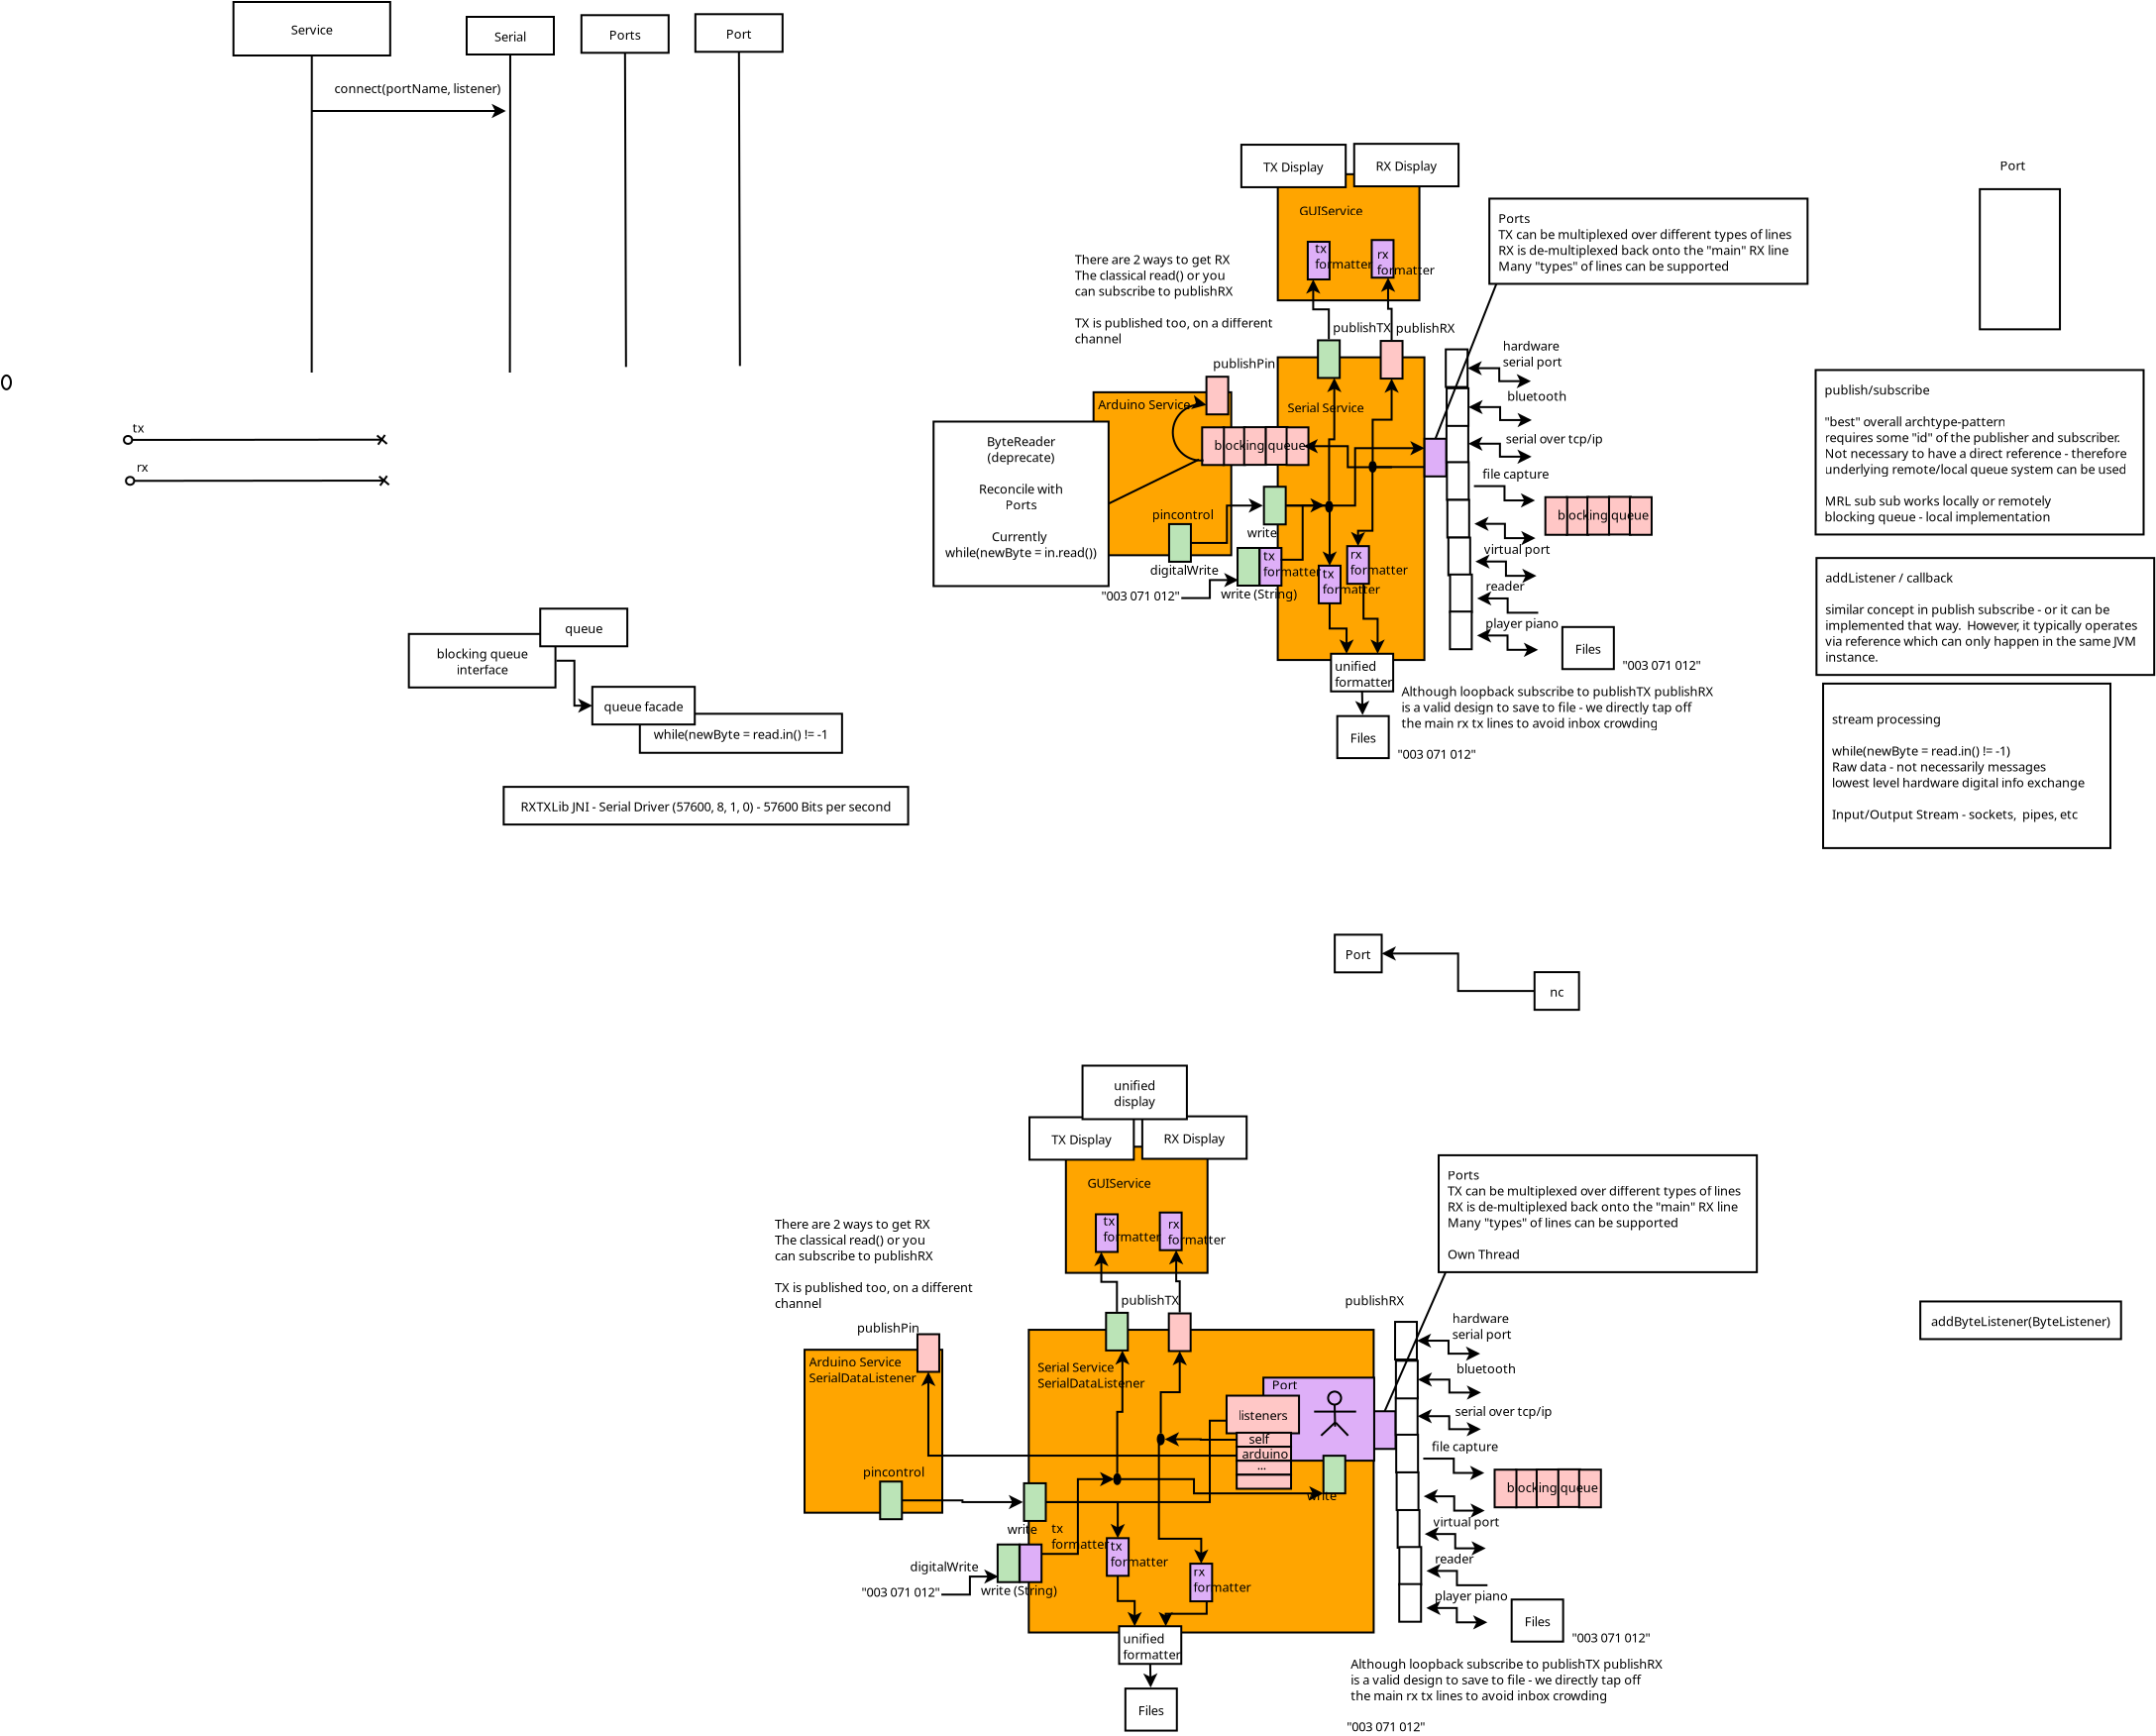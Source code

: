<?xml version="1.0" encoding="UTF-8"?>
<dia:diagram xmlns:dia="http://www.lysator.liu.se/~alla/dia/">
  <dia:layer name="Background" visible="false">
    <dia:object type="Flowchart - Box" version="0" id="O0">
      <dia:attribute name="obj_pos">
        <dia:point val="85.732,14.711"/>
      </dia:attribute>
      <dia:attribute name="obj_bb">
        <dia:rectangle val="85.682,14.661;92.927,21.128"/>
      </dia:attribute>
      <dia:attribute name="elem_corner">
        <dia:point val="85.732,14.711"/>
      </dia:attribute>
      <dia:attribute name="elem_width">
        <dia:real val="7.146"/>
      </dia:attribute>
      <dia:attribute name="elem_height">
        <dia:real val="6.366"/>
      </dia:attribute>
      <dia:attribute name="border_width">
        <dia:real val="0.1"/>
      </dia:attribute>
      <dia:attribute name="inner_color">
        <dia:color val="#ffa500"/>
      </dia:attribute>
      <dia:attribute name="show_background">
        <dia:boolean val="true"/>
      </dia:attribute>
      <dia:attribute name="padding">
        <dia:real val="0.5"/>
      </dia:attribute>
      <dia:attribute name="text">
        <dia:composite type="text">
          <dia:attribute name="string">
            <dia:string>##</dia:string>
          </dia:attribute>
          <dia:attribute name="font">
            <dia:font family="sans" style="0" name="Helvetica"/>
          </dia:attribute>
          <dia:attribute name="height">
            <dia:real val="0.8"/>
          </dia:attribute>
          <dia:attribute name="pos">
            <dia:point val="89.305,18.134"/>
          </dia:attribute>
          <dia:attribute name="color">
            <dia:color val="#000000"/>
          </dia:attribute>
          <dia:attribute name="alignment">
            <dia:enum val="1"/>
          </dia:attribute>
        </dia:composite>
      </dia:attribute>
    </dia:object>
    <dia:object type="Flowchart - Box" version="0" id="O1">
      <dia:attribute name="obj_pos">
        <dia:point val="26.065,54.125"/>
      </dia:attribute>
      <dia:attribute name="obj_bb">
        <dia:rectangle val="26.015,54.075;35.215,65.9"/>
      </dia:attribute>
      <dia:attribute name="elem_corner">
        <dia:point val="26.065,54.125"/>
      </dia:attribute>
      <dia:attribute name="elem_width">
        <dia:real val="9.1"/>
      </dia:attribute>
      <dia:attribute name="elem_height">
        <dia:real val="11.725"/>
      </dia:attribute>
      <dia:attribute name="show_background">
        <dia:boolean val="true"/>
      </dia:attribute>
      <dia:attribute name="padding">
        <dia:real val="0.5"/>
      </dia:attribute>
      <dia:attribute name="text">
        <dia:composite type="text">
          <dia:attribute name="string">
            <dia:string>##</dia:string>
          </dia:attribute>
          <dia:attribute name="font">
            <dia:font family="sans" style="0" name="Helvetica"/>
          </dia:attribute>
          <dia:attribute name="height">
            <dia:real val="0.8"/>
          </dia:attribute>
          <dia:attribute name="pos">
            <dia:point val="30.615,60.227"/>
          </dia:attribute>
          <dia:attribute name="color">
            <dia:color val="#000000"/>
          </dia:attribute>
          <dia:attribute name="alignment">
            <dia:enum val="1"/>
          </dia:attribute>
        </dia:composite>
      </dia:attribute>
    </dia:object>
    <dia:object type="Flowchart - Box" version="0" id="O2">
      <dia:attribute name="obj_pos">
        <dia:point val="8.15,1.4"/>
      </dia:attribute>
      <dia:attribute name="obj_bb">
        <dia:rectangle val="8.1,1.35;20.75,25.31"/>
      </dia:attribute>
      <dia:attribute name="elem_corner">
        <dia:point val="8.15,1.4"/>
      </dia:attribute>
      <dia:attribute name="elem_width">
        <dia:real val="12.55"/>
      </dia:attribute>
      <dia:attribute name="elem_height">
        <dia:real val="23.86"/>
      </dia:attribute>
      <dia:attribute name="show_background">
        <dia:boolean val="true"/>
      </dia:attribute>
      <dia:attribute name="padding">
        <dia:real val="0.5"/>
      </dia:attribute>
      <dia:attribute name="text">
        <dia:composite type="text">
          <dia:attribute name="string">
            <dia:string>##</dia:string>
          </dia:attribute>
          <dia:attribute name="font">
            <dia:font family="sans" style="0" name="Helvetica"/>
          </dia:attribute>
          <dia:attribute name="height">
            <dia:real val="0.8"/>
          </dia:attribute>
          <dia:attribute name="pos">
            <dia:point val="14.425,13.57"/>
          </dia:attribute>
          <dia:attribute name="color">
            <dia:color val="#000000"/>
          </dia:attribute>
          <dia:attribute name="alignment">
            <dia:enum val="1"/>
          </dia:attribute>
        </dia:composite>
      </dia:attribute>
    </dia:object>
    <dia:object type="Standard - Text" version="1" id="O3">
      <dia:attribute name="obj_pos">
        <dia:point val="30.25,5.1"/>
      </dia:attribute>
      <dia:attribute name="obj_bb">
        <dia:rectangle val="30.25,4.46;55.708,14.832"/>
      </dia:attribute>
      <dia:attribute name="text">
        <dia:composite type="text">
          <dia:attribute name="string">
            <dia:string>#Serial Service

Writing - simple - just keep the same interface as rxtx/jssc

Serial Service Container - implements getSerial() 

Reading - 3 Types

Direct - "caller" is responsible for thread management - EVENTS MUST BE DISABLED !!!

Callback - callback is registered in Serials' SerialEvent method - receive(byte[] ? or int[] ?)

Publish / Subscribe#</dia:string>
          </dia:attribute>
          <dia:attribute name="font">
            <dia:font family="sans" style="0" name="Helvetica"/>
          </dia:attribute>
          <dia:attribute name="height">
            <dia:real val="0.8"/>
          </dia:attribute>
          <dia:attribute name="pos">
            <dia:point val="30.25,5.1"/>
          </dia:attribute>
          <dia:attribute name="color">
            <dia:color val="#000000"/>
          </dia:attribute>
          <dia:attribute name="alignment">
            <dia:enum val="0"/>
          </dia:attribute>
        </dia:composite>
      </dia:attribute>
      <dia:attribute name="valign">
        <dia:enum val="3"/>
      </dia:attribute>
    </dia:object>
    <dia:object type="Standard - ZigZagLine" version="1" id="O4">
      <dia:attribute name="obj_pos">
        <dia:point val="25.815,22.675"/>
      </dia:attribute>
      <dia:attribute name="obj_bb">
        <dia:rectangle val="25.765,17.138;50.95,23.037"/>
      </dia:attribute>
      <dia:attribute name="orth_points">
        <dia:point val="25.815,22.675"/>
        <dia:point val="38.358,22.675"/>
        <dia:point val="38.358,17.5"/>
        <dia:point val="50.9,17.5"/>
      </dia:attribute>
      <dia:attribute name="orth_orient">
        <dia:enum val="0"/>
        <dia:enum val="1"/>
        <dia:enum val="0"/>
      </dia:attribute>
      <dia:attribute name="autorouting">
        <dia:boolean val="true"/>
      </dia:attribute>
      <dia:attribute name="start_arrow">
        <dia:enum val="22"/>
      </dia:attribute>
      <dia:attribute name="start_arrow_length">
        <dia:real val="0.5"/>
      </dia:attribute>
      <dia:attribute name="start_arrow_width">
        <dia:real val="0.5"/>
      </dia:attribute>
      <dia:attribute name="end_arrow">
        <dia:enum val="22"/>
      </dia:attribute>
      <dia:attribute name="end_arrow_length">
        <dia:real val="0.5"/>
      </dia:attribute>
      <dia:attribute name="end_arrow_width">
        <dia:real val="0.5"/>
      </dia:attribute>
      <dia:connections>
        <dia:connection handle="0" to="O11" connection="4"/>
      </dia:connections>
    </dia:object>
    <dia:object type="Standard - Text" version="1" id="O5">
      <dia:attribute name="obj_pos">
        <dia:point val="43.1,17.5"/>
      </dia:attribute>
      <dia:attribute name="obj_bb">
        <dia:rectangle val="43.1,16.86;45.05,17.633"/>
      </dia:attribute>
      <dia:attribute name="text">
        <dia:composite type="text">
          <dia:attribute name="string">
            <dia:string>#TCP/IP#</dia:string>
          </dia:attribute>
          <dia:attribute name="font">
            <dia:font family="sans" style="0" name="Helvetica"/>
          </dia:attribute>
          <dia:attribute name="height">
            <dia:real val="0.8"/>
          </dia:attribute>
          <dia:attribute name="pos">
            <dia:point val="43.1,17.5"/>
          </dia:attribute>
          <dia:attribute name="color">
            <dia:color val="#000000"/>
          </dia:attribute>
          <dia:attribute name="alignment">
            <dia:enum val="0"/>
          </dia:attribute>
        </dia:composite>
      </dia:attribute>
      <dia:attribute name="valign">
        <dia:enum val="3"/>
      </dia:attribute>
    </dia:object>
    <dia:group>
      <dia:group>
        <dia:object type="Flowchart - Box" version="0" id="O6">
          <dia:attribute name="obj_pos">
            <dia:point val="18.45,15.3"/>
          </dia:attribute>
          <dia:attribute name="obj_bb">
            <dia:rectangle val="18.4,15.25;23.95,18.3"/>
          </dia:attribute>
          <dia:attribute name="elem_corner">
            <dia:point val="18.45,15.3"/>
          </dia:attribute>
          <dia:attribute name="elem_width">
            <dia:real val="5.45"/>
          </dia:attribute>
          <dia:attribute name="elem_height">
            <dia:real val="2.95"/>
          </dia:attribute>
          <dia:attribute name="show_background">
            <dia:boolean val="true"/>
          </dia:attribute>
          <dia:attribute name="padding">
            <dia:real val="0.5"/>
          </dia:attribute>
          <dia:attribute name="text">
            <dia:composite type="text">
              <dia:attribute name="string">
                <dia:string>#Relay#</dia:string>
              </dia:attribute>
              <dia:attribute name="font">
                <dia:font family="sans" style="0" name="Helvetica"/>
              </dia:attribute>
              <dia:attribute name="height">
                <dia:real val="0.8"/>
              </dia:attribute>
              <dia:attribute name="pos">
                <dia:point val="21.175,17.015"/>
              </dia:attribute>
              <dia:attribute name="color">
                <dia:color val="#000000"/>
              </dia:attribute>
              <dia:attribute name="alignment">
                <dia:enum val="1"/>
              </dia:attribute>
            </dia:composite>
          </dia:attribute>
        </dia:object>
        <dia:object type="UML - Actor" version="0" id="O7">
          <dia:attribute name="obj_pos">
            <dia:point val="24.6,17.05"/>
          </dia:attribute>
          <dia:attribute name="obj_bb">
            <dia:rectangle val="23.3,14.3;25.9,19.8"/>
          </dia:attribute>
          <dia:attribute name="meta">
            <dia:composite type="dict"/>
          </dia:attribute>
          <dia:attribute name="elem_corner">
            <dia:point val="23.35,14.35"/>
          </dia:attribute>
          <dia:attribute name="elem_width">
            <dia:real val="2.5"/>
          </dia:attribute>
          <dia:attribute name="elem_height">
            <dia:real val="5.4"/>
          </dia:attribute>
          <dia:attribute name="line_width">
            <dia:real val="0.1"/>
          </dia:attribute>
          <dia:attribute name="line_colour">
            <dia:color val="#000000"/>
          </dia:attribute>
          <dia:attribute name="fill_colour">
            <dia:color val="#ffffff"/>
          </dia:attribute>
          <dia:attribute name="text">
            <dia:composite type="text">
              <dia:attribute name="string">
                <dia:string>#Listening#</dia:string>
              </dia:attribute>
              <dia:attribute name="font">
                <dia:font family="sans" style="0" name="Helvetica"/>
              </dia:attribute>
              <dia:attribute name="height">
                <dia:real val="0.8"/>
              </dia:attribute>
              <dia:attribute name="pos">
                <dia:point val="24.6,19.59"/>
              </dia:attribute>
              <dia:attribute name="color">
                <dia:color val="#000000"/>
              </dia:attribute>
              <dia:attribute name="alignment">
                <dia:enum val="1"/>
              </dia:attribute>
            </dia:composite>
          </dia:attribute>
        </dia:object>
      </dia:group>
      <dia:group>
        <dia:object type="Flowchart - Box" version="0" id="O8">
          <dia:attribute name="obj_pos">
            <dia:point val="18.465,17.975"/>
          </dia:attribute>
          <dia:attribute name="obj_bb">
            <dia:rectangle val="18.415,17.925;23.965,20.975"/>
          </dia:attribute>
          <dia:attribute name="elem_corner">
            <dia:point val="18.465,17.975"/>
          </dia:attribute>
          <dia:attribute name="elem_width">
            <dia:real val="5.45"/>
          </dia:attribute>
          <dia:attribute name="elem_height">
            <dia:real val="2.95"/>
          </dia:attribute>
          <dia:attribute name="show_background">
            <dia:boolean val="true"/>
          </dia:attribute>
          <dia:attribute name="padding">
            <dia:real val="0.5"/>
          </dia:attribute>
          <dia:attribute name="text">
            <dia:composite type="text">
              <dia:attribute name="string">
                <dia:string>#Relay#</dia:string>
              </dia:attribute>
              <dia:attribute name="font">
                <dia:font family="sans" style="0" name="Helvetica"/>
              </dia:attribute>
              <dia:attribute name="height">
                <dia:real val="0.8"/>
              </dia:attribute>
              <dia:attribute name="pos">
                <dia:point val="21.19,19.69"/>
              </dia:attribute>
              <dia:attribute name="color">
                <dia:color val="#000000"/>
              </dia:attribute>
              <dia:attribute name="alignment">
                <dia:enum val="1"/>
              </dia:attribute>
            </dia:composite>
          </dia:attribute>
        </dia:object>
        <dia:object type="UML - Actor" version="0" id="O9">
          <dia:attribute name="obj_pos">
            <dia:point val="24.615,19.725"/>
          </dia:attribute>
          <dia:attribute name="obj_bb">
            <dia:rectangle val="23.315,16.975;25.915,22.475"/>
          </dia:attribute>
          <dia:attribute name="meta">
            <dia:composite type="dict"/>
          </dia:attribute>
          <dia:attribute name="elem_corner">
            <dia:point val="23.365,17.025"/>
          </dia:attribute>
          <dia:attribute name="elem_width">
            <dia:real val="2.5"/>
          </dia:attribute>
          <dia:attribute name="elem_height">
            <dia:real val="5.4"/>
          </dia:attribute>
          <dia:attribute name="line_width">
            <dia:real val="0.1"/>
          </dia:attribute>
          <dia:attribute name="line_colour">
            <dia:color val="#000000"/>
          </dia:attribute>
          <dia:attribute name="fill_colour">
            <dia:color val="#ffffff"/>
          </dia:attribute>
          <dia:attribute name="text">
            <dia:composite type="text">
              <dia:attribute name="string">
                <dia:string>#Listening#</dia:string>
              </dia:attribute>
              <dia:attribute name="font">
                <dia:font family="sans" style="0" name="Helvetica"/>
              </dia:attribute>
              <dia:attribute name="height">
                <dia:real val="0.8"/>
              </dia:attribute>
              <dia:attribute name="pos">
                <dia:point val="24.615,22.265"/>
              </dia:attribute>
              <dia:attribute name="color">
                <dia:color val="#000000"/>
              </dia:attribute>
              <dia:attribute name="alignment">
                <dia:enum val="1"/>
              </dia:attribute>
            </dia:composite>
          </dia:attribute>
        </dia:object>
      </dia:group>
      <dia:group>
        <dia:object type="Flowchart - Box" version="0" id="O10">
          <dia:attribute name="obj_pos">
            <dia:point val="18.415,20.925"/>
          </dia:attribute>
          <dia:attribute name="obj_bb">
            <dia:rectangle val="18.365,20.875;23.915,23.925"/>
          </dia:attribute>
          <dia:attribute name="elem_corner">
            <dia:point val="18.415,20.925"/>
          </dia:attribute>
          <dia:attribute name="elem_width">
            <dia:real val="5.45"/>
          </dia:attribute>
          <dia:attribute name="elem_height">
            <dia:real val="2.95"/>
          </dia:attribute>
          <dia:attribute name="show_background">
            <dia:boolean val="true"/>
          </dia:attribute>
          <dia:attribute name="padding">
            <dia:real val="0.5"/>
          </dia:attribute>
          <dia:attribute name="text">
            <dia:composite type="text">
              <dia:attribute name="string">
                <dia:string>#Relay#</dia:string>
              </dia:attribute>
              <dia:attribute name="font">
                <dia:font family="sans" style="0" name="Helvetica"/>
              </dia:attribute>
              <dia:attribute name="height">
                <dia:real val="0.8"/>
              </dia:attribute>
              <dia:attribute name="pos">
                <dia:point val="21.14,22.64"/>
              </dia:attribute>
              <dia:attribute name="color">
                <dia:color val="#000000"/>
              </dia:attribute>
              <dia:attribute name="alignment">
                <dia:enum val="1"/>
              </dia:attribute>
            </dia:composite>
          </dia:attribute>
        </dia:object>
        <dia:object type="UML - Actor" version="0" id="O11">
          <dia:attribute name="obj_pos">
            <dia:point val="24.565,22.675"/>
          </dia:attribute>
          <dia:attribute name="obj_bb">
            <dia:rectangle val="23.265,19.925;25.865,25.425"/>
          </dia:attribute>
          <dia:attribute name="meta">
            <dia:composite type="dict"/>
          </dia:attribute>
          <dia:attribute name="elem_corner">
            <dia:point val="23.315,19.975"/>
          </dia:attribute>
          <dia:attribute name="elem_width">
            <dia:real val="2.5"/>
          </dia:attribute>
          <dia:attribute name="elem_height">
            <dia:real val="5.4"/>
          </dia:attribute>
          <dia:attribute name="line_width">
            <dia:real val="0.1"/>
          </dia:attribute>
          <dia:attribute name="line_colour">
            <dia:color val="#000000"/>
          </dia:attribute>
          <dia:attribute name="fill_colour">
            <dia:color val="#ffffff"/>
          </dia:attribute>
          <dia:attribute name="text">
            <dia:composite type="text">
              <dia:attribute name="string">
                <dia:string>#Listening#</dia:string>
              </dia:attribute>
              <dia:attribute name="font">
                <dia:font family="sans" style="0" name="Helvetica"/>
              </dia:attribute>
              <dia:attribute name="height">
                <dia:real val="0.8"/>
              </dia:attribute>
              <dia:attribute name="pos">
                <dia:point val="24.565,25.215"/>
              </dia:attribute>
              <dia:attribute name="color">
                <dia:color val="#000000"/>
              </dia:attribute>
              <dia:attribute name="alignment">
                <dia:enum val="1"/>
              </dia:attribute>
            </dia:composite>
          </dia:attribute>
        </dia:object>
      </dia:group>
    </dia:group>
    <dia:group>
      <dia:object type="Flowchart - Box" version="0" id="O12">
        <dia:attribute name="obj_pos">
          <dia:point val="18.6,3.3"/>
        </dia:attribute>
        <dia:attribute name="obj_bb">
          <dia:rectangle val="18.55,3.25;25.65,12.45"/>
        </dia:attribute>
        <dia:attribute name="elem_corner">
          <dia:point val="18.6,3.3"/>
        </dia:attribute>
        <dia:attribute name="elem_width">
          <dia:real val="7.0"/>
        </dia:attribute>
        <dia:attribute name="elem_height">
          <dia:real val="9.1"/>
        </dia:attribute>
        <dia:attribute name="show_background">
          <dia:boolean val="true"/>
        </dia:attribute>
        <dia:attribute name="padding">
          <dia:real val="0.5"/>
        </dia:attribute>
        <dia:attribute name="text">
          <dia:composite type="text">
            <dia:attribute name="string">
              <dia:string>##</dia:string>
            </dia:attribute>
            <dia:attribute name="font">
              <dia:font family="sans" style="0" name="Helvetica"/>
            </dia:attribute>
            <dia:attribute name="height">
              <dia:real val="0.8"/>
            </dia:attribute>
            <dia:attribute name="pos">
              <dia:point val="22.1,8.09"/>
            </dia:attribute>
            <dia:attribute name="color">
              <dia:color val="#000000"/>
            </dia:attribute>
            <dia:attribute name="alignment">
              <dia:enum val="1"/>
            </dia:attribute>
          </dia:composite>
        </dia:attribute>
      </dia:object>
      <dia:object type="Flowchart - Box" version="0" id="O13">
        <dia:attribute name="obj_pos">
          <dia:point val="13.8,4.6"/>
        </dia:attribute>
        <dia:attribute name="obj_bb">
          <dia:rectangle val="13.75,4.55;19.8,6.7"/>
        </dia:attribute>
        <dia:attribute name="elem_corner">
          <dia:point val="13.8,4.6"/>
        </dia:attribute>
        <dia:attribute name="elem_width">
          <dia:real val="5.95"/>
        </dia:attribute>
        <dia:attribute name="elem_height">
          <dia:real val="2.05"/>
        </dia:attribute>
        <dia:attribute name="show_background">
          <dia:boolean val="true"/>
        </dia:attribute>
        <dia:attribute name="padding">
          <dia:real val="0.5"/>
        </dia:attribute>
        <dia:attribute name="text">
          <dia:composite type="text">
            <dia:attribute name="string">
              <dia:string>#SerialDevice#</dia:string>
            </dia:attribute>
            <dia:attribute name="font">
              <dia:font family="sans" style="0" name="Helvetica"/>
            </dia:attribute>
            <dia:attribute name="height">
              <dia:real val="0.8"/>
            </dia:attribute>
            <dia:attribute name="pos">
              <dia:point val="16.775,5.865"/>
            </dia:attribute>
            <dia:attribute name="color">
              <dia:color val="#000000"/>
            </dia:attribute>
            <dia:attribute name="alignment">
              <dia:enum val="1"/>
            </dia:attribute>
          </dia:composite>
        </dia:attribute>
      </dia:object>
      <dia:object type="Flowchart - Box" version="0" id="O14">
        <dia:attribute name="obj_pos">
          <dia:point val="20.45,4.45"/>
        </dia:attribute>
        <dia:attribute name="obj_bb">
          <dia:rectangle val="20.4,4.4;25.95,7.95"/>
        </dia:attribute>
        <dia:attribute name="elem_corner">
          <dia:point val="20.45,4.45"/>
        </dia:attribute>
        <dia:attribute name="elem_width">
          <dia:real val="5.45"/>
        </dia:attribute>
        <dia:attribute name="elem_height">
          <dia:real val="3.45"/>
        </dia:attribute>
        <dia:attribute name="show_background">
          <dia:boolean val="true"/>
        </dia:attribute>
        <dia:attribute name="padding">
          <dia:real val="0.5"/>
        </dia:attribute>
        <dia:attribute name="text">
          <dia:composite type="text">
            <dia:attribute name="string">
              <dia:string>#rxtxLib#</dia:string>
            </dia:attribute>
            <dia:attribute name="font">
              <dia:font family="sans" style="0" name="Helvetica"/>
            </dia:attribute>
            <dia:attribute name="height">
              <dia:real val="0.8"/>
            </dia:attribute>
            <dia:attribute name="pos">
              <dia:point val="23.175,6.415"/>
            </dia:attribute>
            <dia:attribute name="color">
              <dia:color val="#000000"/>
            </dia:attribute>
            <dia:attribute name="alignment">
              <dia:enum val="1"/>
            </dia:attribute>
          </dia:composite>
        </dia:attribute>
      </dia:object>
      <dia:object type="Flowchart - Box" version="0" id="O15">
        <dia:attribute name="obj_pos">
          <dia:point val="20.415,7.9"/>
        </dia:attribute>
        <dia:attribute name="obj_bb">
          <dia:rectangle val="20.365,7.85;25.915,11.45"/>
        </dia:attribute>
        <dia:attribute name="elem_corner">
          <dia:point val="20.415,7.9"/>
        </dia:attribute>
        <dia:attribute name="elem_width">
          <dia:real val="5.45"/>
        </dia:attribute>
        <dia:attribute name="elem_height">
          <dia:real val="3.5"/>
        </dia:attribute>
        <dia:attribute name="show_background">
          <dia:boolean val="true"/>
        </dia:attribute>
        <dia:attribute name="padding">
          <dia:real val="0.5"/>
        </dia:attribute>
        <dia:attribute name="text">
          <dia:composite type="text">
            <dia:attribute name="string">
              <dia:string>#Android
bluetooth
socket#</dia:string>
            </dia:attribute>
            <dia:attribute name="font">
              <dia:font family="sans" style="0" name="Helvetica"/>
            </dia:attribute>
            <dia:attribute name="height">
              <dia:real val="0.8"/>
            </dia:attribute>
            <dia:attribute name="pos">
              <dia:point val="23.14,9.09"/>
            </dia:attribute>
            <dia:attribute name="color">
              <dia:color val="#000000"/>
            </dia:attribute>
            <dia:attribute name="alignment">
              <dia:enum val="1"/>
            </dia:attribute>
          </dia:composite>
        </dia:attribute>
      </dia:object>
      <dia:object type="UML - Actor" version="0" id="O16">
        <dia:attribute name="obj_pos">
          <dia:point val="26.45,6.4"/>
        </dia:attribute>
        <dia:attribute name="obj_bb">
          <dia:rectangle val="25.15,3.65;27.75,9.15"/>
        </dia:attribute>
        <dia:attribute name="meta">
          <dia:composite type="dict"/>
        </dia:attribute>
        <dia:attribute name="elem_corner">
          <dia:point val="25.2,3.7"/>
        </dia:attribute>
        <dia:attribute name="elem_width">
          <dia:real val="2.5"/>
        </dia:attribute>
        <dia:attribute name="elem_height">
          <dia:real val="5.4"/>
        </dia:attribute>
        <dia:attribute name="line_width">
          <dia:real val="0.1"/>
        </dia:attribute>
        <dia:attribute name="line_colour">
          <dia:color val="#000000"/>
        </dia:attribute>
        <dia:attribute name="fill_colour">
          <dia:color val="#ffffff"/>
        </dia:attribute>
        <dia:attribute name="text">
          <dia:composite type="text">
            <dia:attribute name="string">
              <dia:string>#Listening#</dia:string>
            </dia:attribute>
            <dia:attribute name="font">
              <dia:font family="sans" style="0" name="Helvetica"/>
            </dia:attribute>
            <dia:attribute name="height">
              <dia:real val="0.8"/>
            </dia:attribute>
            <dia:attribute name="pos">
              <dia:point val="26.45,8.94"/>
            </dia:attribute>
            <dia:attribute name="color">
              <dia:color val="#000000"/>
            </dia:attribute>
            <dia:attribute name="alignment">
              <dia:enum val="1"/>
            </dia:attribute>
          </dia:composite>
        </dia:attribute>
      </dia:object>
    </dia:group>
    <dia:object type="Standard - Text" version="1" id="O17">
      <dia:attribute name="obj_pos">
        <dia:point val="-0.892,-5"/>
      </dia:attribute>
      <dia:attribute name="obj_bb">
        <dia:rectangle val="-0.892,-5.64;2.493,-2.467"/>
      </dia:attribute>
      <dia:attribute name="text">
        <dia:composite type="text">
          <dia:attribute name="string">
            <dia:string>#flushing
closing
virtual ports
null modem#</dia:string>
          </dia:attribute>
          <dia:attribute name="font">
            <dia:font family="sans" style="0" name="Helvetica"/>
          </dia:attribute>
          <dia:attribute name="height">
            <dia:real val="0.8"/>
          </dia:attribute>
          <dia:attribute name="pos">
            <dia:point val="-0.892,-5"/>
          </dia:attribute>
          <dia:attribute name="color">
            <dia:color val="#000000"/>
          </dia:attribute>
          <dia:attribute name="alignment">
            <dia:enum val="0"/>
          </dia:attribute>
        </dia:composite>
      </dia:attribute>
      <dia:attribute name="valign">
        <dia:enum val="3"/>
      </dia:attribute>
    </dia:object>
    <dia:object type="Standard - Text" version="1" id="O18">
      <dia:attribute name="obj_pos">
        <dia:point val="8.908,3.35"/>
      </dia:attribute>
      <dia:attribute name="obj_bb">
        <dia:rectangle val="8.908,2.502;13.898,3.525"/>
      </dia:attribute>
      <dia:attribute name="text">
        <dia:composite type="text">
          <dia:attribute name="string">
            <dia:string>#Serial Service#</dia:string>
          </dia:attribute>
          <dia:attribute name="font">
            <dia:font family="sans" style="0" name="Helvetica"/>
          </dia:attribute>
          <dia:attribute name="height">
            <dia:real val="1.058"/>
          </dia:attribute>
          <dia:attribute name="pos">
            <dia:point val="8.908,3.35"/>
          </dia:attribute>
          <dia:attribute name="color">
            <dia:color val="#000000"/>
          </dia:attribute>
          <dia:attribute name="alignment">
            <dia:enum val="0"/>
          </dia:attribute>
        </dia:composite>
      </dia:attribute>
      <dia:attribute name="valign">
        <dia:enum val="3"/>
      </dia:attribute>
    </dia:object>
    <dia:object type="Flowchart - Box" version="0" id="O19">
      <dia:attribute name="obj_pos">
        <dia:point val="28.8,57.7"/>
      </dia:attribute>
      <dia:attribute name="obj_bb">
        <dia:rectangle val="28.75,57.65;37.95,64.4"/>
      </dia:attribute>
      <dia:attribute name="elem_corner">
        <dia:point val="28.8,57.7"/>
      </dia:attribute>
      <dia:attribute name="elem_width">
        <dia:real val="9.1"/>
      </dia:attribute>
      <dia:attribute name="elem_height">
        <dia:real val="6.65"/>
      </dia:attribute>
      <dia:attribute name="show_background">
        <dia:boolean val="true"/>
      </dia:attribute>
      <dia:attribute name="padding">
        <dia:real val="0.5"/>
      </dia:attribute>
      <dia:attribute name="text">
        <dia:composite type="text">
          <dia:attribute name="string">
            <dia:string>##</dia:string>
          </dia:attribute>
          <dia:attribute name="font">
            <dia:font family="sans" style="0" name="Helvetica"/>
          </dia:attribute>
          <dia:attribute name="height">
            <dia:real val="0.8"/>
          </dia:attribute>
          <dia:attribute name="pos">
            <dia:point val="33.35,61.265"/>
          </dia:attribute>
          <dia:attribute name="color">
            <dia:color val="#000000"/>
          </dia:attribute>
          <dia:attribute name="alignment">
            <dia:enum val="1"/>
          </dia:attribute>
        </dia:composite>
      </dia:attribute>
    </dia:object>
    <dia:object type="Standard - Text" version="1" id="O20">
      <dia:attribute name="obj_pos">
        <dia:point val="26.95,55.7"/>
      </dia:attribute>
      <dia:attribute name="obj_bb">
        <dia:rectangle val="26.95,55.06;30.378,55.833"/>
      </dia:attribute>
      <dia:attribute name="text">
        <dia:composite type="text">
          <dia:attribute name="string">
            <dia:string>#SerialDevice#</dia:string>
          </dia:attribute>
          <dia:attribute name="font">
            <dia:font family="sans" style="0" name="Helvetica"/>
          </dia:attribute>
          <dia:attribute name="height">
            <dia:real val="0.8"/>
          </dia:attribute>
          <dia:attribute name="pos">
            <dia:point val="26.95,55.7"/>
          </dia:attribute>
          <dia:attribute name="color">
            <dia:color val="#000000"/>
          </dia:attribute>
          <dia:attribute name="alignment">
            <dia:enum val="0"/>
          </dia:attribute>
        </dia:composite>
      </dia:attribute>
      <dia:attribute name="valign">
        <dia:enum val="3"/>
      </dia:attribute>
    </dia:object>
    <dia:object type="Standard - Text" version="1" id="O21">
      <dia:attribute name="obj_pos">
        <dia:point val="29.65,58.85"/>
      </dia:attribute>
      <dia:attribute name="obj_bb">
        <dia:rectangle val="29.65,58.21;34.175,58.983"/>
      </dia:attribute>
      <dia:attribute name="text">
        <dia:composite type="text">
          <dia:attribute name="string">
            <dia:string>#VirtualSerialPort#</dia:string>
          </dia:attribute>
          <dia:attribute name="font">
            <dia:font family="sans" style="0" name="Helvetica"/>
          </dia:attribute>
          <dia:attribute name="height">
            <dia:real val="0.8"/>
          </dia:attribute>
          <dia:attribute name="pos">
            <dia:point val="29.65,58.85"/>
          </dia:attribute>
          <dia:attribute name="color">
            <dia:color val="#000000"/>
          </dia:attribute>
          <dia:attribute name="alignment">
            <dia:enum val="0"/>
          </dia:attribute>
        </dia:composite>
      </dia:attribute>
      <dia:attribute name="valign">
        <dia:enum val="3"/>
      </dia:attribute>
    </dia:object>
    <dia:object type="Standard - Text" version="1" id="O22">
      <dia:attribute name="obj_pos">
        <dia:point val="29.85,59.75"/>
      </dia:attribute>
      <dia:attribute name="obj_bb">
        <dia:rectangle val="29.85,59.11;30.875,59.883"/>
      </dia:attribute>
      <dia:attribute name="text">
        <dia:composite type="text">
          <dia:attribute name="string">
            <dia:string>#vp0#</dia:string>
          </dia:attribute>
          <dia:attribute name="font">
            <dia:font family="sans" style="0" name="Helvetica"/>
          </dia:attribute>
          <dia:attribute name="height">
            <dia:real val="0.8"/>
          </dia:attribute>
          <dia:attribute name="pos">
            <dia:point val="29.85,59.75"/>
          </dia:attribute>
          <dia:attribute name="color">
            <dia:color val="#000000"/>
          </dia:attribute>
          <dia:attribute name="alignment">
            <dia:enum val="0"/>
          </dia:attribute>
        </dia:composite>
      </dia:attribute>
      <dia:attribute name="valign">
        <dia:enum val="3"/>
      </dia:attribute>
    </dia:object>
    <dia:object type="Flowchart - Predefined Process" version="1" id="O23">
      <dia:attribute name="obj_pos">
        <dia:point val="36.8,60.3"/>
      </dia:attribute>
      <dia:attribute name="obj_bb">
        <dia:rectangle val="36.75,60.25;39.5,61.45"/>
      </dia:attribute>
      <dia:attribute name="meta">
        <dia:composite type="dict"/>
      </dia:attribute>
      <dia:attribute name="elem_corner">
        <dia:point val="36.8,60.3"/>
      </dia:attribute>
      <dia:attribute name="elem_width">
        <dia:real val="2.65"/>
      </dia:attribute>
      <dia:attribute name="elem_height">
        <dia:real val="1.1"/>
      </dia:attribute>
      <dia:attribute name="line_width">
        <dia:real val="0.1"/>
      </dia:attribute>
      <dia:attribute name="line_colour">
        <dia:color val="#000000"/>
      </dia:attribute>
      <dia:attribute name="fill_colour">
        <dia:color val="#ffffff"/>
      </dia:attribute>
      <dia:attribute name="show_background">
        <dia:boolean val="true"/>
      </dia:attribute>
      <dia:attribute name="line_style">
        <dia:enum val="0"/>
        <dia:real val="1"/>
      </dia:attribute>
      <dia:attribute name="padding">
        <dia:real val="0.1"/>
      </dia:attribute>
      <dia:attribute name="text">
        <dia:composite type="text">
          <dia:attribute name="string">
            <dia:string>#rx#</dia:string>
          </dia:attribute>
          <dia:attribute name="font">
            <dia:font family="sans" style="0" name="Helvetica"/>
          </dia:attribute>
          <dia:attribute name="height">
            <dia:real val="0.8"/>
          </dia:attribute>
          <dia:attribute name="pos">
            <dia:point val="38.125,61.09"/>
          </dia:attribute>
          <dia:attribute name="color">
            <dia:color val="#000000"/>
          </dia:attribute>
          <dia:attribute name="alignment">
            <dia:enum val="1"/>
          </dia:attribute>
        </dia:composite>
      </dia:attribute>
      <dia:attribute name="flip_horizontal">
        <dia:boolean val="false"/>
      </dia:attribute>
      <dia:attribute name="flip_vertical">
        <dia:boolean val="false"/>
      </dia:attribute>
      <dia:attribute name="subscale">
        <dia:real val="1"/>
      </dia:attribute>
    </dia:object>
    <dia:object type="Flowchart - Predefined Process" version="1" id="O24">
      <dia:attribute name="obj_pos">
        <dia:point val="36.865,62.675"/>
      </dia:attribute>
      <dia:attribute name="obj_bb">
        <dia:rectangle val="36.815,62.625;39.565,63.825"/>
      </dia:attribute>
      <dia:attribute name="meta">
        <dia:composite type="dict"/>
      </dia:attribute>
      <dia:attribute name="elem_corner">
        <dia:point val="36.865,62.675"/>
      </dia:attribute>
      <dia:attribute name="elem_width">
        <dia:real val="2.65"/>
      </dia:attribute>
      <dia:attribute name="elem_height">
        <dia:real val="1.1"/>
      </dia:attribute>
      <dia:attribute name="line_width">
        <dia:real val="0.1"/>
      </dia:attribute>
      <dia:attribute name="line_colour">
        <dia:color val="#000000"/>
      </dia:attribute>
      <dia:attribute name="fill_colour">
        <dia:color val="#ffffff"/>
      </dia:attribute>
      <dia:attribute name="show_background">
        <dia:boolean val="true"/>
      </dia:attribute>
      <dia:attribute name="line_style">
        <dia:enum val="0"/>
        <dia:real val="1"/>
      </dia:attribute>
      <dia:attribute name="padding">
        <dia:real val="0.1"/>
      </dia:attribute>
      <dia:attribute name="text">
        <dia:composite type="text">
          <dia:attribute name="string">
            <dia:string>#tx#</dia:string>
          </dia:attribute>
          <dia:attribute name="font">
            <dia:font family="sans" style="0" name="Helvetica"/>
          </dia:attribute>
          <dia:attribute name="height">
            <dia:real val="0.8"/>
          </dia:attribute>
          <dia:attribute name="pos">
            <dia:point val="38.19,63.465"/>
          </dia:attribute>
          <dia:attribute name="color">
            <dia:color val="#000000"/>
          </dia:attribute>
          <dia:attribute name="alignment">
            <dia:enum val="1"/>
          </dia:attribute>
        </dia:composite>
      </dia:attribute>
      <dia:attribute name="flip_horizontal">
        <dia:boolean val="false"/>
      </dia:attribute>
      <dia:attribute name="flip_vertical">
        <dia:boolean val="false"/>
      </dia:attribute>
      <dia:attribute name="subscale">
        <dia:real val="1"/>
      </dia:attribute>
    </dia:object>
    <dia:object type="Standard - Text" version="1" id="O25">
      <dia:attribute name="obj_pos">
        <dia:point val="36.5,59.05"/>
      </dia:attribute>
      <dia:attribute name="obj_bb">
        <dia:rectangle val="36.5,58.41;41.175,59.182"/>
      </dia:attribute>
      <dia:attribute name="text">
        <dia:composite type="text">
          <dia:attribute name="string">
            <dia:string>#Blocking Queues#</dia:string>
          </dia:attribute>
          <dia:attribute name="font">
            <dia:font family="sans" style="0" name="Helvetica"/>
          </dia:attribute>
          <dia:attribute name="height">
            <dia:real val="0.8"/>
          </dia:attribute>
          <dia:attribute name="pos">
            <dia:point val="36.5,59.05"/>
          </dia:attribute>
          <dia:attribute name="color">
            <dia:color val="#000000"/>
          </dia:attribute>
          <dia:attribute name="alignment">
            <dia:enum val="0"/>
          </dia:attribute>
        </dia:composite>
      </dia:attribute>
      <dia:attribute name="valign">
        <dia:enum val="3"/>
      </dia:attribute>
    </dia:object>
    <dia:object type="UML - Actor" version="0" id="O26">
      <dia:attribute name="obj_pos">
        <dia:point val="42.692,57.123"/>
      </dia:attribute>
      <dia:attribute name="obj_bb">
        <dia:rectangle val="41.312,54.373;44.072,59.873"/>
      </dia:attribute>
      <dia:attribute name="meta">
        <dia:composite type="dict"/>
      </dia:attribute>
      <dia:attribute name="elem_corner">
        <dia:point val="41.442,54.423"/>
      </dia:attribute>
      <dia:attribute name="elem_width">
        <dia:real val="2.5"/>
      </dia:attribute>
      <dia:attribute name="elem_height">
        <dia:real val="5.4"/>
      </dia:attribute>
      <dia:attribute name="line_width">
        <dia:real val="0.1"/>
      </dia:attribute>
      <dia:attribute name="line_colour">
        <dia:color val="#000000"/>
      </dia:attribute>
      <dia:attribute name="fill_colour">
        <dia:color val="#ffffff"/>
      </dia:attribute>
      <dia:attribute name="text">
        <dia:composite type="text">
          <dia:attribute name="string">
            <dia:string>#RXThread#</dia:string>
          </dia:attribute>
          <dia:attribute name="font">
            <dia:font family="sans" style="0" name="Helvetica"/>
          </dia:attribute>
          <dia:attribute name="height">
            <dia:real val="0.8"/>
          </dia:attribute>
          <dia:attribute name="pos">
            <dia:point val="42.692,59.663"/>
          </dia:attribute>
          <dia:attribute name="color">
            <dia:color val="#000000"/>
          </dia:attribute>
          <dia:attribute name="alignment">
            <dia:enum val="1"/>
          </dia:attribute>
        </dia:composite>
      </dia:attribute>
    </dia:object>
    <dia:object type="Standard - Text" version="1" id="O27">
      <dia:attribute name="obj_pos">
        <dia:point val="90.994,40.629"/>
      </dia:attribute>
      <dia:attribute name="obj_bb">
        <dia:rectangle val="90.994,39.989;90.994,40.761"/>
      </dia:attribute>
      <dia:attribute name="text">
        <dia:composite type="text">
          <dia:attribute name="string">
            <dia:string>##</dia:string>
          </dia:attribute>
          <dia:attribute name="font">
            <dia:font family="sans" style="0" name="Helvetica"/>
          </dia:attribute>
          <dia:attribute name="height">
            <dia:real val="0.8"/>
          </dia:attribute>
          <dia:attribute name="pos">
            <dia:point val="90.994,40.629"/>
          </dia:attribute>
          <dia:attribute name="color">
            <dia:color val="#000000"/>
          </dia:attribute>
          <dia:attribute name="alignment">
            <dia:enum val="0"/>
          </dia:attribute>
        </dia:composite>
      </dia:attribute>
      <dia:attribute name="valign">
        <dia:enum val="3"/>
      </dia:attribute>
    </dia:object>
    <dia:object type="Standard - Text" version="1" id="O28">
      <dia:attribute name="obj_pos">
        <dia:point val="4.925,50.98"/>
      </dia:attribute>
      <dia:attribute name="obj_bb">
        <dia:rectangle val="4.925,50.34;16.095,51.112"/>
      </dia:attribute>
      <dia:attribute name="text">
        <dia:composite type="text">
          <dia:attribute name="string">
            <dia:string>#VirtualSerialPort.createNullModemCable#</dia:string>
          </dia:attribute>
          <dia:attribute name="font">
            <dia:font family="sans" style="0" name="Helvetica"/>
          </dia:attribute>
          <dia:attribute name="height">
            <dia:real val="0.8"/>
          </dia:attribute>
          <dia:attribute name="pos">
            <dia:point val="4.925,50.98"/>
          </dia:attribute>
          <dia:attribute name="color">
            <dia:color val="#000000"/>
          </dia:attribute>
          <dia:attribute name="alignment">
            <dia:enum val="0"/>
          </dia:attribute>
        </dia:composite>
      </dia:attribute>
      <dia:attribute name="valign">
        <dia:enum val="3"/>
      </dia:attribute>
    </dia:object>
    <dia:object type="Flowchart - Box" version="0" id="O29">
      <dia:attribute name="obj_pos">
        <dia:point val="38.596,68"/>
      </dia:attribute>
      <dia:attribute name="obj_bb">
        <dia:rectangle val="38.546,67.95;42.004,69.95"/>
      </dia:attribute>
      <dia:attribute name="elem_corner">
        <dia:point val="38.596,68"/>
      </dia:attribute>
      <dia:attribute name="elem_width">
        <dia:real val="3.357"/>
      </dia:attribute>
      <dia:attribute name="elem_height">
        <dia:real val="1.9"/>
      </dia:attribute>
      <dia:attribute name="show_background">
        <dia:boolean val="true"/>
      </dia:attribute>
      <dia:attribute name="padding">
        <dia:real val="0.5"/>
      </dia:attribute>
      <dia:attribute name="text">
        <dia:composite type="text">
          <dia:attribute name="string">
            <dia:string>#listener#</dia:string>
          </dia:attribute>
          <dia:attribute name="font">
            <dia:font family="sans" style="0" name="Helvetica"/>
          </dia:attribute>
          <dia:attribute name="height">
            <dia:real val="0.8"/>
          </dia:attribute>
          <dia:attribute name="pos">
            <dia:point val="40.275,69.19"/>
          </dia:attribute>
          <dia:attribute name="color">
            <dia:color val="#000000"/>
          </dia:attribute>
          <dia:attribute name="alignment">
            <dia:enum val="1"/>
          </dia:attribute>
        </dia:composite>
      </dia:attribute>
    </dia:object>
    <dia:object type="Standard - Text" version="1" id="O30">
      <dia:attribute name="obj_pos">
        <dia:point val="21.64,51.741"/>
      </dia:attribute>
      <dia:attribute name="obj_bb">
        <dia:rectangle val="21.64,51.101;34.647,53.474"/>
      </dia:attribute>
      <dia:attribute name="text">
        <dia:composite type="text">
          <dia:attribute name="string">
            <dia:string>#With GNU Serial Port - reader thread is in the 
SerialDevice - it "reads" itself and blocks on
empty rx#</dia:string>
          </dia:attribute>
          <dia:attribute name="font">
            <dia:font family="sans" style="0" name="Helvetica"/>
          </dia:attribute>
          <dia:attribute name="height">
            <dia:real val="0.8"/>
          </dia:attribute>
          <dia:attribute name="pos">
            <dia:point val="21.64,51.741"/>
          </dia:attribute>
          <dia:attribute name="color">
            <dia:color val="#000000"/>
          </dia:attribute>
          <dia:attribute name="alignment">
            <dia:enum val="0"/>
          </dia:attribute>
        </dia:composite>
      </dia:attribute>
      <dia:attribute name="valign">
        <dia:enum val="3"/>
      </dia:attribute>
    </dia:object>
    <dia:object type="Standard - ZigZagLine" version="1" id="O31">
      <dia:attribute name="obj_pos">
        <dia:point val="45.075,63.261"/>
      </dia:attribute>
      <dia:attribute name="obj_bb">
        <dia:rectangle val="39.403,62.863;45.125,63.587"/>
      </dia:attribute>
      <dia:attribute name="orth_points">
        <dia:point val="45.075,63.261"/>
        <dia:point val="42.295,63.261"/>
        <dia:point val="42.295,63.225"/>
        <dia:point val="39.515,63.225"/>
      </dia:attribute>
      <dia:attribute name="orth_orient">
        <dia:enum val="0"/>
        <dia:enum val="1"/>
        <dia:enum val="0"/>
      </dia:attribute>
      <dia:attribute name="autorouting">
        <dia:boolean val="true"/>
      </dia:attribute>
      <dia:attribute name="end_arrow">
        <dia:enum val="22"/>
      </dia:attribute>
      <dia:attribute name="end_arrow_length">
        <dia:real val="0.5"/>
      </dia:attribute>
      <dia:attribute name="end_arrow_width">
        <dia:real val="0.5"/>
      </dia:attribute>
      <dia:connections>
        <dia:connection handle="1" to="O24" connection="10"/>
      </dia:connections>
    </dia:object>
    <dia:object type="Standard - Text" version="1" id="O32">
      <dia:attribute name="obj_pos">
        <dia:point val="43.489,63.034"/>
      </dia:attribute>
      <dia:attribute name="obj_bb">
        <dia:rectangle val="43.489,62.394;43.489,63.167"/>
      </dia:attribute>
      <dia:attribute name="text">
        <dia:composite type="text">
          <dia:attribute name="string">
            <dia:string>##</dia:string>
          </dia:attribute>
          <dia:attribute name="font">
            <dia:font family="sans" style="0" name="Helvetica"/>
          </dia:attribute>
          <dia:attribute name="height">
            <dia:real val="0.8"/>
          </dia:attribute>
          <dia:attribute name="pos">
            <dia:point val="43.489,63.034"/>
          </dia:attribute>
          <dia:attribute name="color">
            <dia:color val="#000000"/>
          </dia:attribute>
          <dia:attribute name="alignment">
            <dia:enum val="0"/>
          </dia:attribute>
        </dia:composite>
      </dia:attribute>
      <dia:attribute name="valign">
        <dia:enum val="3"/>
      </dia:attribute>
    </dia:object>
    <dia:object type="Standard - Text" version="1" id="O33">
      <dia:attribute name="obj_pos">
        <dia:point val="40.77,62.969"/>
      </dia:attribute>
      <dia:attribute name="obj_bb">
        <dia:rectangle val="40.77,62.329;47.545,63.102"/>
      </dia:attribute>
      <dia:attribute name="text">
        <dia:composite type="text">
          <dia:attribute name="string">
            <dia:string>#OutputStream.write(int)#</dia:string>
          </dia:attribute>
          <dia:attribute name="font">
            <dia:font family="sans" style="0" name="Helvetica"/>
          </dia:attribute>
          <dia:attribute name="height">
            <dia:real val="0.8"/>
          </dia:attribute>
          <dia:attribute name="pos">
            <dia:point val="40.77,62.969"/>
          </dia:attribute>
          <dia:attribute name="color">
            <dia:color val="#000000"/>
          </dia:attribute>
          <dia:attribute name="alignment">
            <dia:enum val="0"/>
          </dia:attribute>
        </dia:composite>
      </dia:attribute>
      <dia:attribute name="valign">
        <dia:enum val="3"/>
      </dia:attribute>
    </dia:object>
    <dia:object type="Standard - Text" version="1" id="O34">
      <dia:attribute name="obj_pos">
        <dia:point val="40.058,60.542"/>
      </dia:attribute>
      <dia:attribute name="obj_bb">
        <dia:rectangle val="40.058,59.902;46.19,60.674"/>
      </dia:attribute>
      <dia:attribute name="text">
        <dia:composite type="text">
          <dia:attribute name="string">
            <dia:string>#BlockingQueue.read()#</dia:string>
          </dia:attribute>
          <dia:attribute name="font">
            <dia:font family="sans" style="0" name="Helvetica"/>
          </dia:attribute>
          <dia:attribute name="height">
            <dia:real val="0.8"/>
          </dia:attribute>
          <dia:attribute name="pos">
            <dia:point val="40.058,60.542"/>
          </dia:attribute>
          <dia:attribute name="color">
            <dia:color val="#000000"/>
          </dia:attribute>
          <dia:attribute name="alignment">
            <dia:enum val="0"/>
          </dia:attribute>
        </dia:composite>
      </dia:attribute>
      <dia:attribute name="valign">
        <dia:enum val="3"/>
      </dia:attribute>
    </dia:object>
    <dia:object type="Standard - Line" version="0" id="O35">
      <dia:attribute name="obj_pos">
        <dia:point val="39.5,60.852"/>
      </dia:attribute>
      <dia:attribute name="obj_bb">
        <dia:rectangle val="39.45,60.502;47.55,61.226"/>
      </dia:attribute>
      <dia:attribute name="conn_endpoints">
        <dia:point val="39.5,60.852"/>
        <dia:point val="47.438,60.865"/>
      </dia:attribute>
      <dia:attribute name="numcp">
        <dia:int val="1"/>
      </dia:attribute>
      <dia:attribute name="end_arrow">
        <dia:enum val="22"/>
      </dia:attribute>
      <dia:attribute name="end_arrow_length">
        <dia:real val="0.5"/>
      </dia:attribute>
      <dia:attribute name="end_arrow_width">
        <dia:real val="0.5"/>
      </dia:attribute>
      <dia:connections>
        <dia:connection handle="0" to="O23" connection="16"/>
      </dia:connections>
    </dia:object>
    <dia:object type="Standard - Text" version="1" id="O36">
      <dia:attribute name="obj_pos">
        <dia:point val="45.989,59.334"/>
      </dia:attribute>
      <dia:attribute name="obj_bb">
        <dia:rectangle val="45.989,58.694;66.902,59.467"/>
      </dia:attribute>
      <dia:attribute name="text">
        <dia:composite type="text">
          <dia:attribute name="string">
            <dia:string>#while (serialDevice.isOpen() &amp;&amp; (newByte = (serialDevice.read())) &gt; -1) {#</dia:string>
          </dia:attribute>
          <dia:attribute name="font">
            <dia:font family="sans" style="0" name="Helvetica"/>
          </dia:attribute>
          <dia:attribute name="height">
            <dia:real val="0.8"/>
          </dia:attribute>
          <dia:attribute name="pos">
            <dia:point val="45.989,59.334"/>
          </dia:attribute>
          <dia:attribute name="color">
            <dia:color val="#000000"/>
          </dia:attribute>
          <dia:attribute name="alignment">
            <dia:enum val="0"/>
          </dia:attribute>
        </dia:composite>
      </dia:attribute>
      <dia:attribute name="valign">
        <dia:enum val="3"/>
      </dia:attribute>
    </dia:object>
    <dia:object type="Flowchart - Box" version="0" id="O37">
      <dia:attribute name="obj_pos">
        <dia:point val="4.209,52.411"/>
      </dia:attribute>
      <dia:attribute name="obj_bb">
        <dia:rectangle val="4.159,52.361;6.384,56.444"/>
      </dia:attribute>
      <dia:attribute name="elem_corner">
        <dia:point val="4.209,52.411"/>
      </dia:attribute>
      <dia:attribute name="elem_width">
        <dia:real val="2.125"/>
      </dia:attribute>
      <dia:attribute name="elem_height">
        <dia:real val="3.983"/>
      </dia:attribute>
      <dia:attribute name="show_background">
        <dia:boolean val="true"/>
      </dia:attribute>
      <dia:attribute name="padding">
        <dia:real val="0.5"/>
      </dia:attribute>
      <dia:attribute name="text">
        <dia:composite type="text">
          <dia:attribute name="string">
            <dia:string>#vp0#</dia:string>
          </dia:attribute>
          <dia:attribute name="font">
            <dia:font family="sans" style="0" name="Helvetica"/>
          </dia:attribute>
          <dia:attribute name="height">
            <dia:real val="0.8"/>
          </dia:attribute>
          <dia:attribute name="pos">
            <dia:point val="5.272,54.642"/>
          </dia:attribute>
          <dia:attribute name="color">
            <dia:color val="#000000"/>
          </dia:attribute>
          <dia:attribute name="alignment">
            <dia:enum val="1"/>
          </dia:attribute>
        </dia:composite>
      </dia:attribute>
    </dia:object>
    <dia:object type="Flowchart - Box" version="0" id="O38">
      <dia:attribute name="obj_pos">
        <dia:point val="12.386,52.346"/>
      </dia:attribute>
      <dia:attribute name="obj_bb">
        <dia:rectangle val="12.336,52.296;14.561,56.379"/>
      </dia:attribute>
      <dia:attribute name="elem_corner">
        <dia:point val="12.386,52.346"/>
      </dia:attribute>
      <dia:attribute name="elem_width">
        <dia:real val="2.125"/>
      </dia:attribute>
      <dia:attribute name="elem_height">
        <dia:real val="3.983"/>
      </dia:attribute>
      <dia:attribute name="show_background">
        <dia:boolean val="true"/>
      </dia:attribute>
      <dia:attribute name="padding">
        <dia:real val="0.5"/>
      </dia:attribute>
      <dia:attribute name="text">
        <dia:composite type="text">
          <dia:attribute name="string">
            <dia:string>#vp1#</dia:string>
          </dia:attribute>
          <dia:attribute name="font">
            <dia:font family="sans" style="0" name="Helvetica"/>
          </dia:attribute>
          <dia:attribute name="height">
            <dia:real val="0.8"/>
          </dia:attribute>
          <dia:attribute name="pos">
            <dia:point val="13.448,54.578"/>
          </dia:attribute>
          <dia:attribute name="color">
            <dia:color val="#000000"/>
          </dia:attribute>
          <dia:attribute name="alignment">
            <dia:enum val="1"/>
          </dia:attribute>
        </dia:composite>
      </dia:attribute>
    </dia:object>
    <dia:object type="Flowchart - Predefined Process" version="1" id="O39">
      <dia:attribute name="obj_pos">
        <dia:point val="5.977,52.758"/>
      </dia:attribute>
      <dia:attribute name="obj_bb">
        <dia:rectangle val="5.927,52.708;8.677,53.908"/>
      </dia:attribute>
      <dia:attribute name="meta">
        <dia:composite type="dict"/>
      </dia:attribute>
      <dia:attribute name="elem_corner">
        <dia:point val="5.977,52.758"/>
      </dia:attribute>
      <dia:attribute name="elem_width">
        <dia:real val="2.65"/>
      </dia:attribute>
      <dia:attribute name="elem_height">
        <dia:real val="1.1"/>
      </dia:attribute>
      <dia:attribute name="line_width">
        <dia:real val="0.1"/>
      </dia:attribute>
      <dia:attribute name="line_colour">
        <dia:color val="#000000"/>
      </dia:attribute>
      <dia:attribute name="fill_colour">
        <dia:color val="#ffffff"/>
      </dia:attribute>
      <dia:attribute name="show_background">
        <dia:boolean val="true"/>
      </dia:attribute>
      <dia:attribute name="line_style">
        <dia:enum val="0"/>
        <dia:real val="1"/>
      </dia:attribute>
      <dia:attribute name="padding">
        <dia:real val="0.1"/>
      </dia:attribute>
      <dia:attribute name="text">
        <dia:composite type="text">
          <dia:attribute name="string">
            <dia:string>#rx#</dia:string>
          </dia:attribute>
          <dia:attribute name="font">
            <dia:font family="sans" style="0" name="Helvetica"/>
          </dia:attribute>
          <dia:attribute name="height">
            <dia:real val="0.8"/>
          </dia:attribute>
          <dia:attribute name="pos">
            <dia:point val="7.302,53.548"/>
          </dia:attribute>
          <dia:attribute name="color">
            <dia:color val="#000000"/>
          </dia:attribute>
          <dia:attribute name="alignment">
            <dia:enum val="1"/>
          </dia:attribute>
        </dia:composite>
      </dia:attribute>
      <dia:attribute name="flip_horizontal">
        <dia:boolean val="false"/>
      </dia:attribute>
      <dia:attribute name="flip_vertical">
        <dia:boolean val="false"/>
      </dia:attribute>
      <dia:attribute name="subscale">
        <dia:real val="1"/>
      </dia:attribute>
    </dia:object>
    <dia:object type="Flowchart - Predefined Process" version="1" id="O40">
      <dia:attribute name="obj_pos">
        <dia:point val="5.977,54.91"/>
      </dia:attribute>
      <dia:attribute name="obj_bb">
        <dia:rectangle val="5.927,54.86;8.677,56.06"/>
      </dia:attribute>
      <dia:attribute name="meta">
        <dia:composite type="dict"/>
      </dia:attribute>
      <dia:attribute name="elem_corner">
        <dia:point val="5.977,54.91"/>
      </dia:attribute>
      <dia:attribute name="elem_width">
        <dia:real val="2.65"/>
      </dia:attribute>
      <dia:attribute name="elem_height">
        <dia:real val="1.1"/>
      </dia:attribute>
      <dia:attribute name="line_width">
        <dia:real val="0.1"/>
      </dia:attribute>
      <dia:attribute name="line_colour">
        <dia:color val="#000000"/>
      </dia:attribute>
      <dia:attribute name="fill_colour">
        <dia:color val="#ffffff"/>
      </dia:attribute>
      <dia:attribute name="show_background">
        <dia:boolean val="true"/>
      </dia:attribute>
      <dia:attribute name="line_style">
        <dia:enum val="0"/>
        <dia:real val="1"/>
      </dia:attribute>
      <dia:attribute name="padding">
        <dia:real val="0.1"/>
      </dia:attribute>
      <dia:attribute name="text">
        <dia:composite type="text">
          <dia:attribute name="string">
            <dia:string>#tx#</dia:string>
          </dia:attribute>
          <dia:attribute name="font">
            <dia:font family="sans" style="0" name="Helvetica"/>
          </dia:attribute>
          <dia:attribute name="height">
            <dia:real val="0.8"/>
          </dia:attribute>
          <dia:attribute name="pos">
            <dia:point val="7.302,55.7"/>
          </dia:attribute>
          <dia:attribute name="color">
            <dia:color val="#000000"/>
          </dia:attribute>
          <dia:attribute name="alignment">
            <dia:enum val="1"/>
          </dia:attribute>
        </dia:composite>
      </dia:attribute>
      <dia:attribute name="flip_horizontal">
        <dia:boolean val="false"/>
      </dia:attribute>
      <dia:attribute name="flip_vertical">
        <dia:boolean val="false"/>
      </dia:attribute>
      <dia:attribute name="subscale">
        <dia:real val="1"/>
      </dia:attribute>
    </dia:object>
    <dia:object type="Flowchart - Predefined Process" version="1" id="O41">
      <dia:attribute name="obj_pos">
        <dia:point val="10.143,55.047"/>
      </dia:attribute>
      <dia:attribute name="obj_bb">
        <dia:rectangle val="10.092,54.997;12.842,56.197"/>
      </dia:attribute>
      <dia:attribute name="meta">
        <dia:composite type="dict"/>
      </dia:attribute>
      <dia:attribute name="elem_corner">
        <dia:point val="10.143,55.047"/>
      </dia:attribute>
      <dia:attribute name="elem_width">
        <dia:real val="2.65"/>
      </dia:attribute>
      <dia:attribute name="elem_height">
        <dia:real val="1.1"/>
      </dia:attribute>
      <dia:attribute name="line_width">
        <dia:real val="0.1"/>
      </dia:attribute>
      <dia:attribute name="line_colour">
        <dia:color val="#000000"/>
      </dia:attribute>
      <dia:attribute name="fill_colour">
        <dia:color val="#ffffff"/>
      </dia:attribute>
      <dia:attribute name="show_background">
        <dia:boolean val="true"/>
      </dia:attribute>
      <dia:attribute name="line_style">
        <dia:enum val="0"/>
        <dia:real val="1"/>
      </dia:attribute>
      <dia:attribute name="padding">
        <dia:real val="0.1"/>
      </dia:attribute>
      <dia:attribute name="text">
        <dia:composite type="text">
          <dia:attribute name="string">
            <dia:string>#rx#</dia:string>
          </dia:attribute>
          <dia:attribute name="font">
            <dia:font family="sans" style="0" name="Helvetica"/>
          </dia:attribute>
          <dia:attribute name="height">
            <dia:real val="0.8"/>
          </dia:attribute>
          <dia:attribute name="pos">
            <dia:point val="11.467,55.837"/>
          </dia:attribute>
          <dia:attribute name="color">
            <dia:color val="#000000"/>
          </dia:attribute>
          <dia:attribute name="alignment">
            <dia:enum val="1"/>
          </dia:attribute>
        </dia:composite>
      </dia:attribute>
      <dia:attribute name="flip_horizontal">
        <dia:boolean val="false"/>
      </dia:attribute>
      <dia:attribute name="flip_vertical">
        <dia:boolean val="false"/>
      </dia:attribute>
      <dia:attribute name="subscale">
        <dia:real val="1"/>
      </dia:attribute>
    </dia:object>
    <dia:object type="Flowchart - Predefined Process" version="1" id="O42">
      <dia:attribute name="obj_pos">
        <dia:point val="10.143,52.85"/>
      </dia:attribute>
      <dia:attribute name="obj_bb">
        <dia:rectangle val="10.092,52.8;12.842,54.0"/>
      </dia:attribute>
      <dia:attribute name="meta">
        <dia:composite type="dict"/>
      </dia:attribute>
      <dia:attribute name="elem_corner">
        <dia:point val="10.143,52.85"/>
      </dia:attribute>
      <dia:attribute name="elem_width">
        <dia:real val="2.65"/>
      </dia:attribute>
      <dia:attribute name="elem_height">
        <dia:real val="1.1"/>
      </dia:attribute>
      <dia:attribute name="line_width">
        <dia:real val="0.1"/>
      </dia:attribute>
      <dia:attribute name="line_colour">
        <dia:color val="#000000"/>
      </dia:attribute>
      <dia:attribute name="fill_colour">
        <dia:color val="#ffffff"/>
      </dia:attribute>
      <dia:attribute name="show_background">
        <dia:boolean val="true"/>
      </dia:attribute>
      <dia:attribute name="line_style">
        <dia:enum val="0"/>
        <dia:real val="1"/>
      </dia:attribute>
      <dia:attribute name="padding">
        <dia:real val="0.1"/>
      </dia:attribute>
      <dia:attribute name="text">
        <dia:composite type="text">
          <dia:attribute name="string">
            <dia:string>#tx#</dia:string>
          </dia:attribute>
          <dia:attribute name="font">
            <dia:font family="sans" style="0" name="Helvetica"/>
          </dia:attribute>
          <dia:attribute name="height">
            <dia:real val="0.8"/>
          </dia:attribute>
          <dia:attribute name="pos">
            <dia:point val="11.467,53.64"/>
          </dia:attribute>
          <dia:attribute name="color">
            <dia:color val="#000000"/>
          </dia:attribute>
          <dia:attribute name="alignment">
            <dia:enum val="1"/>
          </dia:attribute>
        </dia:composite>
      </dia:attribute>
      <dia:attribute name="flip_horizontal">
        <dia:boolean val="false"/>
      </dia:attribute>
      <dia:attribute name="flip_vertical">
        <dia:boolean val="false"/>
      </dia:attribute>
      <dia:attribute name="subscale">
        <dia:real val="1"/>
      </dia:attribute>
    </dia:object>
    <dia:object type="Standard - Line" version="0" id="O43">
      <dia:attribute name="obj_pos">
        <dia:point val="10.097,53.37"/>
      </dia:attribute>
      <dia:attribute name="obj_bb">
        <dia:rectangle val="8.561,52.99;10.148,53.714"/>
      </dia:attribute>
      <dia:attribute name="conn_endpoints">
        <dia:point val="10.097,53.37"/>
        <dia:point val="8.673,53.339"/>
      </dia:attribute>
      <dia:attribute name="numcp">
        <dia:int val="1"/>
      </dia:attribute>
      <dia:attribute name="end_arrow">
        <dia:enum val="22"/>
      </dia:attribute>
      <dia:attribute name="end_arrow_length">
        <dia:real val="0.5"/>
      </dia:attribute>
      <dia:attribute name="end_arrow_width">
        <dia:real val="0.5"/>
      </dia:attribute>
      <dia:connections>
        <dia:connection handle="0" to="O42" connection="16"/>
        <dia:connection handle="1" to="O39" connection="16"/>
      </dia:connections>
    </dia:object>
    <dia:object type="Standard - Line" version="0" id="O44">
      <dia:attribute name="obj_pos">
        <dia:point val="8.673,55.505"/>
      </dia:attribute>
      <dia:attribute name="obj_bb">
        <dia:rectangle val="8.621,55.17;10.208,55.894"/>
      </dia:attribute>
      <dia:attribute name="conn_endpoints">
        <dia:point val="8.673,55.505"/>
        <dia:point val="10.097,55.552"/>
      </dia:attribute>
      <dia:attribute name="numcp">
        <dia:int val="1"/>
      </dia:attribute>
      <dia:attribute name="end_arrow">
        <dia:enum val="22"/>
      </dia:attribute>
      <dia:attribute name="end_arrow_length">
        <dia:real val="0.5"/>
      </dia:attribute>
      <dia:attribute name="end_arrow_width">
        <dia:real val="0.5"/>
      </dia:attribute>
      <dia:connections>
        <dia:connection handle="0" to="O40" connection="16"/>
        <dia:connection handle="1" to="O41" connection="16"/>
      </dia:connections>
    </dia:object>
    <dia:object type="Standard - Text" version="1" id="O45">
      <dia:attribute name="obj_pos">
        <dia:point val="43.95,22.01"/>
      </dia:attribute>
      <dia:attribute name="obj_bb">
        <dia:rectangle val="43.95,21.37;57.347,22.142"/>
      </dia:attribute>
      <dia:attribute name="text">
        <dia:composite type="text">
          <dia:attribute name="string">
            <dia:string>#Serial IS NOT AWARE OF MRLCOMM PROTO !!!#</dia:string>
          </dia:attribute>
          <dia:attribute name="font">
            <dia:font family="sans" style="0" name="Helvetica"/>
          </dia:attribute>
          <dia:attribute name="height">
            <dia:real val="0.8"/>
          </dia:attribute>
          <dia:attribute name="pos">
            <dia:point val="43.95,22.01"/>
          </dia:attribute>
          <dia:attribute name="color">
            <dia:color val="#000000"/>
          </dia:attribute>
          <dia:attribute name="alignment">
            <dia:enum val="0"/>
          </dia:attribute>
        </dia:composite>
      </dia:attribute>
      <dia:attribute name="valign">
        <dia:enum val="3"/>
      </dia:attribute>
    </dia:object>
    <dia:group>
      <dia:object type="Flowchart - Box" version="0" id="O46">
        <dia:attribute name="obj_pos">
          <dia:point val="44.05,27.36"/>
        </dia:attribute>
        <dia:attribute name="obj_bb">
          <dia:rectangle val="44,27.31;50.95,35.86"/>
        </dia:attribute>
        <dia:attribute name="elem_corner">
          <dia:point val="44.05,27.36"/>
        </dia:attribute>
        <dia:attribute name="elem_width">
          <dia:real val="6.85"/>
        </dia:attribute>
        <dia:attribute name="elem_height">
          <dia:real val="8.45"/>
        </dia:attribute>
        <dia:attribute name="border_width">
          <dia:real val="0.1"/>
        </dia:attribute>
        <dia:attribute name="inner_color">
          <dia:color val="#90ee90"/>
        </dia:attribute>
        <dia:attribute name="show_background">
          <dia:boolean val="true"/>
        </dia:attribute>
        <dia:attribute name="padding">
          <dia:real val="0.5"/>
        </dia:attribute>
        <dia:attribute name="text">
          <dia:composite type="text">
            <dia:attribute name="string">
              <dia:string>##</dia:string>
            </dia:attribute>
            <dia:attribute name="font">
              <dia:font family="sans" style="0" name="Helvetica"/>
            </dia:attribute>
            <dia:attribute name="height">
              <dia:real val="0.8"/>
            </dia:attribute>
            <dia:attribute name="pos">
              <dia:point val="47.475,31.825"/>
            </dia:attribute>
            <dia:attribute name="color">
              <dia:color val="#000000"/>
            </dia:attribute>
            <dia:attribute name="alignment">
              <dia:enum val="1"/>
            </dia:attribute>
          </dia:composite>
        </dia:attribute>
      </dia:object>
      <dia:object type="Flowchart - Box" version="0" id="O47">
        <dia:attribute name="obj_pos">
          <dia:point val="46.195,31.165"/>
        </dia:attribute>
        <dia:attribute name="obj_bb">
          <dia:rectangle val="46.145,31.115;50.36,34.365"/>
        </dia:attribute>
        <dia:attribute name="elem_corner">
          <dia:point val="46.195,31.165"/>
        </dia:attribute>
        <dia:attribute name="elem_width">
          <dia:real val="4.115"/>
        </dia:attribute>
        <dia:attribute name="elem_height">
          <dia:real val="3.15"/>
        </dia:attribute>
        <dia:attribute name="show_background">
          <dia:boolean val="true"/>
        </dia:attribute>
        <dia:attribute name="padding">
          <dia:real val="0.5"/>
        </dia:attribute>
        <dia:attribute name="text">
          <dia:composite type="text">
            <dia:attribute name="string">
              <dia:string>#MRLComm#</dia:string>
            </dia:attribute>
            <dia:attribute name="font">
              <dia:font family="sans" style="0" name="Helvetica"/>
            </dia:attribute>
            <dia:attribute name="height">
              <dia:real val="0.8"/>
            </dia:attribute>
            <dia:attribute name="pos">
              <dia:point val="48.252,32.98"/>
            </dia:attribute>
            <dia:attribute name="color">
              <dia:color val="#000000"/>
            </dia:attribute>
            <dia:attribute name="alignment">
              <dia:enum val="1"/>
            </dia:attribute>
          </dia:composite>
        </dia:attribute>
      </dia:object>
      <dia:object type="Standard - Text" version="1" id="O48">
        <dia:attribute name="obj_pos">
          <dia:point val="44.95,28.51"/>
        </dia:attribute>
        <dia:attribute name="obj_bb">
          <dia:rectangle val="44.95,27.87;47.13,28.642"/>
        </dia:attribute>
        <dia:attribute name="text">
          <dia:composite type="text">
            <dia:attribute name="string">
              <dia:string>#Arduino#</dia:string>
            </dia:attribute>
            <dia:attribute name="font">
              <dia:font family="sans" style="0" name="Helvetica"/>
            </dia:attribute>
            <dia:attribute name="height">
              <dia:real val="0.8"/>
            </dia:attribute>
            <dia:attribute name="pos">
              <dia:point val="44.95,28.51"/>
            </dia:attribute>
            <dia:attribute name="color">
              <dia:color val="#000000"/>
            </dia:attribute>
            <dia:attribute name="alignment">
              <dia:enum val="0"/>
            </dia:attribute>
          </dia:composite>
        </dia:attribute>
        <dia:attribute name="valign">
          <dia:enum val="3"/>
        </dia:attribute>
      </dia:object>
      <dia:object type="Flowchart - Box" version="0" id="O49">
        <dia:attribute name="obj_pos">
          <dia:point val="43,29.21"/>
        </dia:attribute>
        <dia:attribute name="obj_bb">
          <dia:rectangle val="42.95,29.16;45.7,31.16"/>
        </dia:attribute>
        <dia:attribute name="elem_corner">
          <dia:point val="43,29.21"/>
        </dia:attribute>
        <dia:attribute name="elem_width">
          <dia:real val="2.65"/>
        </dia:attribute>
        <dia:attribute name="elem_height">
          <dia:real val="1.9"/>
        </dia:attribute>
        <dia:attribute name="show_background">
          <dia:boolean val="true"/>
        </dia:attribute>
        <dia:attribute name="padding">
          <dia:real val="0.5"/>
        </dia:attribute>
        <dia:attribute name="text">
          <dia:composite type="text">
            <dia:attribute name="string">
              <dia:string>#Uart#</dia:string>
            </dia:attribute>
            <dia:attribute name="font">
              <dia:font family="sans" style="0" name="Helvetica"/>
            </dia:attribute>
            <dia:attribute name="height">
              <dia:real val="0.8"/>
            </dia:attribute>
            <dia:attribute name="pos">
              <dia:point val="44.325,30.4"/>
            </dia:attribute>
            <dia:attribute name="color">
              <dia:color val="#000000"/>
            </dia:attribute>
            <dia:attribute name="alignment">
              <dia:enum val="1"/>
            </dia:attribute>
          </dia:composite>
        </dia:attribute>
      </dia:object>
      <dia:object type="Standard - Text" version="1" id="O50">
        <dia:attribute name="obj_pos">
          <dia:point val="45.1,26.86"/>
        </dia:attribute>
        <dia:attribute name="obj_bb">
          <dia:rectangle val="45.1,26.22;49.763,26.992"/>
        </dia:attribute>
        <dia:attribute name="text">
          <dia:composite type="text">
            <dia:attribute name="string">
              <dia:string>#"Real" Hardware#</dia:string>
            </dia:attribute>
            <dia:attribute name="font">
              <dia:font family="sans" style="0" name="Helvetica"/>
            </dia:attribute>
            <dia:attribute name="height">
              <dia:real val="0.8"/>
            </dia:attribute>
            <dia:attribute name="pos">
              <dia:point val="45.1,26.86"/>
            </dia:attribute>
            <dia:attribute name="color">
              <dia:color val="#000000"/>
            </dia:attribute>
            <dia:attribute name="alignment">
              <dia:enum val="0"/>
            </dia:attribute>
          </dia:composite>
        </dia:attribute>
        <dia:attribute name="valign">
          <dia:enum val="3"/>
        </dia:attribute>
      </dia:object>
    </dia:group>
    <dia:object type="Standard - ZigZagLine" version="1" id="O51">
      <dia:attribute name="obj_pos">
        <dia:point val="26,31.201"/>
      </dia:attribute>
      <dia:attribute name="obj_bb">
        <dia:rectangle val="25.95,30.839;28.995,31.74"/>
      </dia:attribute>
      <dia:attribute name="orth_points">
        <dia:point val="26,31.201"/>
        <dia:point val="27.473,31.201"/>
        <dia:point val="27.473,31.378"/>
        <dia:point val="28.945,31.378"/>
      </dia:attribute>
      <dia:attribute name="orth_orient">
        <dia:enum val="0"/>
        <dia:enum val="1"/>
        <dia:enum val="0"/>
      </dia:attribute>
      <dia:attribute name="autorouting">
        <dia:boolean val="true"/>
      </dia:attribute>
      <dia:attribute name="start_arrow">
        <dia:enum val="22"/>
      </dia:attribute>
      <dia:attribute name="start_arrow_length">
        <dia:real val="0.5"/>
      </dia:attribute>
      <dia:attribute name="start_arrow_width">
        <dia:real val="0.5"/>
      </dia:attribute>
      <dia:attribute name="end_arrow">
        <dia:enum val="22"/>
      </dia:attribute>
      <dia:attribute name="end_arrow_length">
        <dia:real val="0.5"/>
      </dia:attribute>
      <dia:attribute name="end_arrow_width">
        <dia:real val="0.5"/>
      </dia:attribute>
      <dia:connections>
        <dia:connection handle="0" to="O59" connection="8"/>
        <dia:connection handle="1" to="O57" connection="7"/>
      </dia:connections>
    </dia:object>
    <dia:object type="Flowchart - Box" version="0" id="O52">
      <dia:attribute name="obj_pos">
        <dia:point val="14.175,28.992"/>
      </dia:attribute>
      <dia:attribute name="obj_bb">
        <dia:rectangle val="14.125,28.942;19.135,33.342"/>
      </dia:attribute>
      <dia:attribute name="elem_corner">
        <dia:point val="14.175,28.992"/>
      </dia:attribute>
      <dia:attribute name="elem_width">
        <dia:real val="4.91"/>
      </dia:attribute>
      <dia:attribute name="elem_height">
        <dia:real val="4.3"/>
      </dia:attribute>
      <dia:attribute name="show_background">
        <dia:boolean val="true"/>
      </dia:attribute>
      <dia:attribute name="padding">
        <dia:real val="0.5"/>
      </dia:attribute>
      <dia:attribute name="text">
        <dia:composite type="text">
          <dia:attribute name="string">
            <dia:string>#Common
Microcotroller
Interface#</dia:string>
          </dia:attribute>
          <dia:attribute name="font">
            <dia:font family="sans" style="0" name="Helvetica"/>
          </dia:attribute>
          <dia:attribute name="height">
            <dia:real val="0.8"/>
          </dia:attribute>
          <dia:attribute name="pos">
            <dia:point val="16.63,30.582"/>
          </dia:attribute>
          <dia:attribute name="color">
            <dia:color val="#000000"/>
          </dia:attribute>
          <dia:attribute name="alignment">
            <dia:enum val="1"/>
          </dia:attribute>
        </dia:composite>
      </dia:attribute>
    </dia:object>
    <dia:object type="Flowchart - Box" version="0" id="O53">
      <dia:attribute name="obj_pos">
        <dia:point val="19.345,34.997"/>
      </dia:attribute>
      <dia:attribute name="obj_bb">
        <dia:rectangle val="19.295,34.947;26.345,39.529"/>
      </dia:attribute>
      <dia:attribute name="elem_corner">
        <dia:point val="19.345,34.997"/>
      </dia:attribute>
      <dia:attribute name="elem_width">
        <dia:real val="6.95"/>
      </dia:attribute>
      <dia:attribute name="elem_height">
        <dia:real val="4.482"/>
      </dia:attribute>
      <dia:attribute name="border_width">
        <dia:real val="0.1"/>
      </dia:attribute>
      <dia:attribute name="inner_color">
        <dia:color val="#ffa500"/>
      </dia:attribute>
      <dia:attribute name="show_background">
        <dia:boolean val="true"/>
      </dia:attribute>
      <dia:attribute name="padding">
        <dia:real val="0.5"/>
      </dia:attribute>
      <dia:attribute name="text">
        <dia:composite type="text">
          <dia:attribute name="string">
            <dia:string>##</dia:string>
          </dia:attribute>
          <dia:attribute name="font">
            <dia:font family="sans" style="0" name="Helvetica"/>
          </dia:attribute>
          <dia:attribute name="height">
            <dia:real val="0.8"/>
          </dia:attribute>
          <dia:attribute name="pos">
            <dia:point val="22.82,37.478"/>
          </dia:attribute>
          <dia:attribute name="color">
            <dia:color val="#000000"/>
          </dia:attribute>
          <dia:attribute name="alignment">
            <dia:enum val="1"/>
          </dia:attribute>
        </dia:composite>
      </dia:attribute>
    </dia:object>
    <dia:object type="Standard - Text" version="1" id="O54">
      <dia:attribute name="obj_pos">
        <dia:point val="19.645,35.787"/>
      </dia:attribute>
      <dia:attribute name="obj_bb">
        <dia:rectangle val="19.645,35.147;24.355,35.919"/>
      </dia:attribute>
      <dia:attribute name="text">
        <dia:composite type="text">
          <dia:attribute name="string">
            <dia:string>#Propeller Service#</dia:string>
          </dia:attribute>
          <dia:attribute name="font">
            <dia:font family="sans" style="0" name="Helvetica"/>
          </dia:attribute>
          <dia:attribute name="height">
            <dia:real val="0.8"/>
          </dia:attribute>
          <dia:attribute name="pos">
            <dia:point val="19.645,35.787"/>
          </dia:attribute>
          <dia:attribute name="color">
            <dia:color val="#000000"/>
          </dia:attribute>
          <dia:attribute name="alignment">
            <dia:enum val="0"/>
          </dia:attribute>
        </dia:composite>
      </dia:attribute>
      <dia:attribute name="valign">
        <dia:enum val="3"/>
      </dia:attribute>
    </dia:object>
    <dia:object type="Flowchart - Box" version="0" id="O55">
      <dia:attribute name="obj_pos">
        <dia:point val="14.445,35.047"/>
      </dia:attribute>
      <dia:attribute name="obj_bb">
        <dia:rectangle val="14.395,34.997;19.405,39.397"/>
      </dia:attribute>
      <dia:attribute name="elem_corner">
        <dia:point val="14.445,35.047"/>
      </dia:attribute>
      <dia:attribute name="elem_width">
        <dia:real val="4.91"/>
      </dia:attribute>
      <dia:attribute name="elem_height">
        <dia:real val="4.3"/>
      </dia:attribute>
      <dia:attribute name="show_background">
        <dia:boolean val="true"/>
      </dia:attribute>
      <dia:attribute name="padding">
        <dia:real val="0.5"/>
      </dia:attribute>
      <dia:attribute name="text">
        <dia:composite type="text">
          <dia:attribute name="string">
            <dia:string>#Common
Microcotroller
Interface#</dia:string>
          </dia:attribute>
          <dia:attribute name="font">
            <dia:font family="sans" style="0" name="Helvetica"/>
          </dia:attribute>
          <dia:attribute name="height">
            <dia:real val="0.8"/>
          </dia:attribute>
          <dia:attribute name="pos">
            <dia:point val="16.9,36.637"/>
          </dia:attribute>
          <dia:attribute name="color">
            <dia:color val="#000000"/>
          </dia:attribute>
          <dia:attribute name="alignment">
            <dia:enum val="1"/>
          </dia:attribute>
        </dia:composite>
      </dia:attribute>
    </dia:object>
    <dia:object type="Standard - ZigZagLine" version="1" id="O56">
      <dia:attribute name="obj_pos">
        <dia:point val="36.5,30.342"/>
      </dia:attribute>
      <dia:attribute name="obj_bb">
        <dia:rectangle val="36.45,29.798;43.05,30.704"/>
      </dia:attribute>
      <dia:attribute name="orth_points">
        <dia:point val="36.5,30.342"/>
        <dia:point val="39.75,30.342"/>
        <dia:point val="39.75,30.16"/>
        <dia:point val="43,30.16"/>
      </dia:attribute>
      <dia:attribute name="orth_orient">
        <dia:enum val="0"/>
        <dia:enum val="1"/>
        <dia:enum val="0"/>
      </dia:attribute>
      <dia:attribute name="autorouting">
        <dia:boolean val="true"/>
      </dia:attribute>
      <dia:attribute name="start_arrow">
        <dia:enum val="22"/>
      </dia:attribute>
      <dia:attribute name="start_arrow_length">
        <dia:real val="0.5"/>
      </dia:attribute>
      <dia:attribute name="start_arrow_width">
        <dia:real val="0.5"/>
      </dia:attribute>
      <dia:attribute name="end_arrow">
        <dia:enum val="22"/>
      </dia:attribute>
      <dia:attribute name="end_arrow_length">
        <dia:real val="0.5"/>
      </dia:attribute>
      <dia:attribute name="end_arrow_width">
        <dia:real val="0.5"/>
      </dia:attribute>
      <dia:connections>
        <dia:connection handle="1" to="O49" connection="7"/>
      </dia:connections>
    </dia:object>
    <dia:group>
      <dia:object type="Flowchart - Box" version="0" id="O57">
        <dia:attribute name="obj_pos">
          <dia:point val="28.945,29.065"/>
        </dia:attribute>
        <dia:attribute name="obj_bb">
          <dia:rectangle val="28.895,29.015;36.395,33.742"/>
        </dia:attribute>
        <dia:attribute name="elem_corner">
          <dia:point val="28.945,29.065"/>
        </dia:attribute>
        <dia:attribute name="elem_width">
          <dia:real val="7.4"/>
        </dia:attribute>
        <dia:attribute name="elem_height">
          <dia:real val="4.627"/>
        </dia:attribute>
        <dia:attribute name="border_width">
          <dia:real val="0.1"/>
        </dia:attribute>
        <dia:attribute name="inner_color">
          <dia:color val="#ffa500"/>
        </dia:attribute>
        <dia:attribute name="show_background">
          <dia:boolean val="true"/>
        </dia:attribute>
        <dia:attribute name="padding">
          <dia:real val="0.5"/>
        </dia:attribute>
        <dia:attribute name="text">
          <dia:composite type="text">
            <dia:attribute name="string">
              <dia:string>##</dia:string>
            </dia:attribute>
            <dia:attribute name="font">
              <dia:font family="sans" style="0" name="Helvetica"/>
            </dia:attribute>
            <dia:attribute name="height">
              <dia:real val="0.8"/>
            </dia:attribute>
            <dia:attribute name="pos">
              <dia:point val="32.645,31.619"/>
            </dia:attribute>
            <dia:attribute name="color">
              <dia:color val="#000000"/>
            </dia:attribute>
            <dia:attribute name="alignment">
              <dia:enum val="1"/>
            </dia:attribute>
          </dia:composite>
        </dia:attribute>
      </dia:object>
      <dia:object type="Standard - Text" version="1" id="O58">
        <dia:attribute name="obj_pos">
          <dia:point val="29.445,30.015"/>
        </dia:attribute>
        <dia:attribute name="obj_bb">
          <dia:rectangle val="29.445,29.375;33.225,30.148"/>
        </dia:attribute>
        <dia:attribute name="text">
          <dia:composite type="text">
            <dia:attribute name="string">
              <dia:string>#Serial Service#</dia:string>
            </dia:attribute>
            <dia:attribute name="font">
              <dia:font family="sans" style="0" name="Helvetica"/>
            </dia:attribute>
            <dia:attribute name="height">
              <dia:real val="0.8"/>
            </dia:attribute>
            <dia:attribute name="pos">
              <dia:point val="29.445,30.015"/>
            </dia:attribute>
            <dia:attribute name="color">
              <dia:color val="#000000"/>
            </dia:attribute>
            <dia:attribute name="alignment">
              <dia:enum val="0"/>
            </dia:attribute>
          </dia:composite>
        </dia:attribute>
        <dia:attribute name="valign">
          <dia:enum val="3"/>
        </dia:attribute>
      </dia:object>
    </dia:group>
    <dia:group>
      <dia:object type="Flowchart - Box" version="0" id="O59">
        <dia:attribute name="obj_pos">
          <dia:point val="19.05,28.96"/>
        </dia:attribute>
        <dia:attribute name="obj_bb">
          <dia:rectangle val="19,28.91;26.05,33.492"/>
        </dia:attribute>
        <dia:attribute name="elem_corner">
          <dia:point val="19.05,28.96"/>
        </dia:attribute>
        <dia:attribute name="elem_width">
          <dia:real val="6.95"/>
        </dia:attribute>
        <dia:attribute name="elem_height">
          <dia:real val="4.482"/>
        </dia:attribute>
        <dia:attribute name="border_width">
          <dia:real val="0.1"/>
        </dia:attribute>
        <dia:attribute name="inner_color">
          <dia:color val="#ffa500"/>
        </dia:attribute>
        <dia:attribute name="show_background">
          <dia:boolean val="true"/>
        </dia:attribute>
        <dia:attribute name="padding">
          <dia:real val="0.5"/>
        </dia:attribute>
        <dia:attribute name="text">
          <dia:composite type="text">
            <dia:attribute name="string">
              <dia:string>##</dia:string>
            </dia:attribute>
            <dia:attribute name="font">
              <dia:font family="sans" style="0" name="Helvetica"/>
            </dia:attribute>
            <dia:attribute name="height">
              <dia:real val="0.8"/>
            </dia:attribute>
            <dia:attribute name="pos">
              <dia:point val="22.525,31.441"/>
            </dia:attribute>
            <dia:attribute name="color">
              <dia:color val="#000000"/>
            </dia:attribute>
            <dia:attribute name="alignment">
              <dia:enum val="1"/>
            </dia:attribute>
          </dia:composite>
        </dia:attribute>
      </dia:object>
      <dia:object type="Standard - Text" version="1" id="O60">
        <dia:attribute name="obj_pos">
          <dia:point val="19.55,30.01"/>
        </dia:attribute>
        <dia:attribute name="obj_bb">
          <dia:rectangle val="19.55,29.37;23.955,30.142"/>
        </dia:attribute>
        <dia:attribute name="text">
          <dia:composite type="text">
            <dia:attribute name="string">
              <dia:string>#Arduino Service#</dia:string>
            </dia:attribute>
            <dia:attribute name="font">
              <dia:font family="sans" style="0" name="Helvetica"/>
            </dia:attribute>
            <dia:attribute name="height">
              <dia:real val="0.8"/>
            </dia:attribute>
            <dia:attribute name="pos">
              <dia:point val="19.55,30.01"/>
            </dia:attribute>
            <dia:attribute name="color">
              <dia:color val="#000000"/>
            </dia:attribute>
            <dia:attribute name="alignment">
              <dia:enum val="0"/>
            </dia:attribute>
          </dia:composite>
        </dia:attribute>
        <dia:attribute name="valign">
          <dia:enum val="3"/>
        </dia:attribute>
      </dia:object>
    </dia:group>
    <dia:object type="Flowchart - Box" version="0" id="O61">
      <dia:attribute name="obj_pos">
        <dia:point val="76.433,25.714"/>
      </dia:attribute>
      <dia:attribute name="obj_bb">
        <dia:rectangle val="76.382,25.664;83.433,33.988"/>
      </dia:attribute>
      <dia:attribute name="elem_corner">
        <dia:point val="76.433,25.714"/>
      </dia:attribute>
      <dia:attribute name="elem_width">
        <dia:real val="6.95"/>
      </dia:attribute>
      <dia:attribute name="elem_height">
        <dia:real val="8.224"/>
      </dia:attribute>
      <dia:attribute name="border_width">
        <dia:real val="0.1"/>
      </dia:attribute>
      <dia:attribute name="inner_color">
        <dia:color val="#ffa500"/>
      </dia:attribute>
      <dia:attribute name="show_background">
        <dia:boolean val="true"/>
      </dia:attribute>
      <dia:attribute name="padding">
        <dia:real val="0.5"/>
      </dia:attribute>
      <dia:attribute name="text">
        <dia:composite type="text">
          <dia:attribute name="string">
            <dia:string>##</dia:string>
          </dia:attribute>
          <dia:attribute name="font">
            <dia:font family="sans" style="0" name="Helvetica"/>
          </dia:attribute>
          <dia:attribute name="height">
            <dia:real val="0.8"/>
          </dia:attribute>
          <dia:attribute name="pos">
            <dia:point val="79.907,30.066"/>
          </dia:attribute>
          <dia:attribute name="color">
            <dia:color val="#000000"/>
          </dia:attribute>
          <dia:attribute name="alignment">
            <dia:enum val="1"/>
          </dia:attribute>
        </dia:composite>
      </dia:attribute>
    </dia:object>
    <dia:object type="Standard - Text" version="1" id="O62">
      <dia:attribute name="obj_pos">
        <dia:point val="76.657,26.573"/>
      </dia:attribute>
      <dia:attribute name="obj_bb">
        <dia:rectangle val="76.657,25.933;81.062,26.705"/>
      </dia:attribute>
      <dia:attribute name="text">
        <dia:composite type="text">
          <dia:attribute name="string">
            <dia:string>#Arduino Service#</dia:string>
          </dia:attribute>
          <dia:attribute name="font">
            <dia:font family="sans" style="0" name="Helvetica"/>
          </dia:attribute>
          <dia:attribute name="height">
            <dia:real val="0.8"/>
          </dia:attribute>
          <dia:attribute name="pos">
            <dia:point val="76.657,26.573"/>
          </dia:attribute>
          <dia:attribute name="color">
            <dia:color val="#000000"/>
          </dia:attribute>
          <dia:attribute name="alignment">
            <dia:enum val="0"/>
          </dia:attribute>
        </dia:composite>
      </dia:attribute>
      <dia:attribute name="valign">
        <dia:enum val="3"/>
      </dia:attribute>
    </dia:object>
    <dia:object type="Flowchart - Box" version="0" id="O63">
      <dia:attribute name="obj_pos">
        <dia:point val="85.729,23.951"/>
      </dia:attribute>
      <dia:attribute name="obj_bb">
        <dia:rectangle val="85.679,23.901;93.179,39.275"/>
      </dia:attribute>
      <dia:attribute name="elem_corner">
        <dia:point val="85.729,23.951"/>
      </dia:attribute>
      <dia:attribute name="elem_width">
        <dia:real val="7.4"/>
      </dia:attribute>
      <dia:attribute name="elem_height">
        <dia:real val="15.274"/>
      </dia:attribute>
      <dia:attribute name="border_width">
        <dia:real val="0.1"/>
      </dia:attribute>
      <dia:attribute name="inner_color">
        <dia:color val="#ffa500"/>
      </dia:attribute>
      <dia:attribute name="show_background">
        <dia:boolean val="true"/>
      </dia:attribute>
      <dia:attribute name="padding">
        <dia:real val="0.5"/>
      </dia:attribute>
      <dia:attribute name="text">
        <dia:composite type="text">
          <dia:attribute name="string">
            <dia:string>##</dia:string>
          </dia:attribute>
          <dia:attribute name="font">
            <dia:font family="sans" style="0" name="Helvetica"/>
          </dia:attribute>
          <dia:attribute name="height">
            <dia:real val="0.8"/>
          </dia:attribute>
          <dia:attribute name="pos">
            <dia:point val="89.429,31.828"/>
          </dia:attribute>
          <dia:attribute name="color">
            <dia:color val="#000000"/>
          </dia:attribute>
          <dia:attribute name="alignment">
            <dia:enum val="1"/>
          </dia:attribute>
        </dia:composite>
      </dia:attribute>
    </dia:object>
    <dia:object type="Standard - Text" version="1" id="O64">
      <dia:attribute name="obj_pos">
        <dia:point val="86.229,26.73"/>
      </dia:attribute>
      <dia:attribute name="obj_bb">
        <dia:rectangle val="86.229,26.09;90.009,26.862"/>
      </dia:attribute>
      <dia:attribute name="text">
        <dia:composite type="text">
          <dia:attribute name="string">
            <dia:string>#Serial Service#</dia:string>
          </dia:attribute>
          <dia:attribute name="font">
            <dia:font family="sans" style="0" name="Helvetica"/>
          </dia:attribute>
          <dia:attribute name="height">
            <dia:real val="0.8"/>
          </dia:attribute>
          <dia:attribute name="pos">
            <dia:point val="86.229,26.73"/>
          </dia:attribute>
          <dia:attribute name="color">
            <dia:color val="#000000"/>
          </dia:attribute>
          <dia:attribute name="alignment">
            <dia:enum val="0"/>
          </dia:attribute>
        </dia:composite>
      </dia:attribute>
      <dia:attribute name="valign">
        <dia:enum val="3"/>
      </dia:attribute>
    </dia:object>
    <dia:object type="Standard - ZigZagLine" version="1" id="O65">
      <dia:attribute name="obj_pos">
        <dia:point val="123.549,34.021"/>
      </dia:attribute>
      <dia:attribute name="obj_bb">
        <dia:rectangle val="123.499,33.66;129.407,35.33"/>
      </dia:attribute>
      <dia:attribute name="orth_points">
        <dia:point val="123.549,34.021"/>
        <dia:point val="126.453,34.021"/>
        <dia:point val="126.453,34.968"/>
        <dia:point val="129.357,34.968"/>
      </dia:attribute>
      <dia:attribute name="orth_orient">
        <dia:enum val="0"/>
        <dia:enum val="1"/>
        <dia:enum val="0"/>
      </dia:attribute>
      <dia:attribute name="autorouting">
        <dia:boolean val="true"/>
      </dia:attribute>
      <dia:attribute name="start_arrow">
        <dia:enum val="22"/>
      </dia:attribute>
      <dia:attribute name="start_arrow_length">
        <dia:real val="0.5"/>
      </dia:attribute>
      <dia:attribute name="start_arrow_width">
        <dia:real val="0.5"/>
      </dia:attribute>
      <dia:attribute name="end_arrow">
        <dia:enum val="22"/>
      </dia:attribute>
      <dia:attribute name="end_arrow_length">
        <dia:real val="0.5"/>
      </dia:attribute>
      <dia:attribute name="end_arrow_width">
        <dia:real val="0.5"/>
      </dia:attribute>
      <dia:connections>
        <dia:connection handle="0" to="O78" connection="8"/>
        <dia:connection handle="1" to="O67" connection="7"/>
      </dia:connections>
    </dia:object>
    <dia:object type="Standard - Text" version="1" id="O66">
      <dia:attribute name="obj_pos">
        <dia:point val="124.077,33.56"/>
      </dia:attribute>
      <dia:attribute name="obj_bb">
        <dia:rectangle val="124.077,32.92;125.977,33.693"/>
      </dia:attribute>
      <dia:attribute name="text">
        <dia:composite type="text">
          <dia:attribute name="string">
            <dia:string>#rxtxLib#</dia:string>
          </dia:attribute>
          <dia:attribute name="font">
            <dia:font family="sans" style="0" name="Helvetica"/>
          </dia:attribute>
          <dia:attribute name="height">
            <dia:real val="0.8"/>
          </dia:attribute>
          <dia:attribute name="pos">
            <dia:point val="124.077,33.56"/>
          </dia:attribute>
          <dia:attribute name="color">
            <dia:color val="#000000"/>
          </dia:attribute>
          <dia:attribute name="alignment">
            <dia:enum val="0"/>
          </dia:attribute>
        </dia:composite>
      </dia:attribute>
      <dia:attribute name="valign">
        <dia:enum val="3"/>
      </dia:attribute>
    </dia:object>
    <dia:object type="Flowchart - Box" version="0" id="O67">
      <dia:attribute name="obj_pos">
        <dia:point val="129.357,33.218"/>
      </dia:attribute>
      <dia:attribute name="obj_bb">
        <dia:rectangle val="129.307,33.168;133.237,36.768"/>
      </dia:attribute>
      <dia:attribute name="elem_corner">
        <dia:point val="129.357,33.218"/>
      </dia:attribute>
      <dia:attribute name="elem_width">
        <dia:real val="3.83"/>
      </dia:attribute>
      <dia:attribute name="elem_height">
        <dia:real val="3.5"/>
      </dia:attribute>
      <dia:attribute name="show_background">
        <dia:boolean val="true"/>
      </dia:attribute>
      <dia:attribute name="padding">
        <dia:real val="0.5"/>
      </dia:attribute>
      <dia:attribute name="text">
        <dia:composite type="text">
          <dia:attribute name="string">
            <dia:string>#Hardware
Port#</dia:string>
          </dia:attribute>
          <dia:attribute name="font">
            <dia:font family="sans" style="0" name="Helvetica"/>
          </dia:attribute>
          <dia:attribute name="height">
            <dia:real val="0.8"/>
          </dia:attribute>
          <dia:attribute name="pos">
            <dia:point val="131.272,34.808"/>
          </dia:attribute>
          <dia:attribute name="color">
            <dia:color val="#000000"/>
          </dia:attribute>
          <dia:attribute name="alignment">
            <dia:enum val="1"/>
          </dia:attribute>
        </dia:composite>
      </dia:attribute>
    </dia:object>
    <dia:group>
      <dia:group>
        <dia:object type="Flowchart - Box" version="0" id="O68">
          <dia:attribute name="obj_pos">
            <dia:point val="82.984,27.483"/>
          </dia:attribute>
          <dia:attribute name="obj_bb">
            <dia:rectangle val="82.934,27.433;84.134,29.433"/>
          </dia:attribute>
          <dia:attribute name="elem_corner">
            <dia:point val="82.984,27.483"/>
          </dia:attribute>
          <dia:attribute name="elem_width">
            <dia:real val="1.1"/>
          </dia:attribute>
          <dia:attribute name="elem_height">
            <dia:real val="1.9"/>
          </dia:attribute>
          <dia:attribute name="border_width">
            <dia:real val="0.1"/>
          </dia:attribute>
          <dia:attribute name="inner_color">
            <dia:color val="#ffc7c6"/>
          </dia:attribute>
          <dia:attribute name="show_background">
            <dia:boolean val="true"/>
          </dia:attribute>
          <dia:attribute name="padding">
            <dia:real val="0.5"/>
          </dia:attribute>
          <dia:attribute name="text">
            <dia:composite type="text">
              <dia:attribute name="string">
                <dia:string>##</dia:string>
              </dia:attribute>
              <dia:attribute name="font">
                <dia:font family="sans" style="0" name="Helvetica"/>
              </dia:attribute>
              <dia:attribute name="height">
                <dia:real val="0.8"/>
              </dia:attribute>
              <dia:attribute name="pos">
                <dia:point val="83.534,28.673"/>
              </dia:attribute>
              <dia:attribute name="color">
                <dia:color val="#000000"/>
              </dia:attribute>
              <dia:attribute name="alignment">
                <dia:enum val="1"/>
              </dia:attribute>
            </dia:composite>
          </dia:attribute>
        </dia:object>
        <dia:object type="Flowchart - Box" version="0" id="O69">
          <dia:attribute name="obj_pos">
            <dia:point val="84.034,27.477"/>
          </dia:attribute>
          <dia:attribute name="obj_bb">
            <dia:rectangle val="83.984,27.427;85.184,29.427"/>
          </dia:attribute>
          <dia:attribute name="elem_corner">
            <dia:point val="84.034,27.477"/>
          </dia:attribute>
          <dia:attribute name="elem_width">
            <dia:real val="1.1"/>
          </dia:attribute>
          <dia:attribute name="elem_height">
            <dia:real val="1.9"/>
          </dia:attribute>
          <dia:attribute name="border_width">
            <dia:real val="0.1"/>
          </dia:attribute>
          <dia:attribute name="inner_color">
            <dia:color val="#ffc7c6"/>
          </dia:attribute>
          <dia:attribute name="show_background">
            <dia:boolean val="true"/>
          </dia:attribute>
          <dia:attribute name="padding">
            <dia:real val="0.5"/>
          </dia:attribute>
          <dia:attribute name="text">
            <dia:composite type="text">
              <dia:attribute name="string">
                <dia:string>##</dia:string>
              </dia:attribute>
              <dia:attribute name="font">
                <dia:font family="sans" style="0" name="Helvetica"/>
              </dia:attribute>
              <dia:attribute name="height">
                <dia:real val="0.8"/>
              </dia:attribute>
              <dia:attribute name="pos">
                <dia:point val="84.584,28.667"/>
              </dia:attribute>
              <dia:attribute name="color">
                <dia:color val="#000000"/>
              </dia:attribute>
              <dia:attribute name="alignment">
                <dia:enum val="1"/>
              </dia:attribute>
            </dia:composite>
          </dia:attribute>
        </dia:object>
        <dia:object type="Flowchart - Box" version="0" id="O70">
          <dia:attribute name="obj_pos">
            <dia:point val="85.127,27.47"/>
          </dia:attribute>
          <dia:attribute name="obj_bb">
            <dia:rectangle val="85.077,27.42;86.277,29.42"/>
          </dia:attribute>
          <dia:attribute name="elem_corner">
            <dia:point val="85.127,27.47"/>
          </dia:attribute>
          <dia:attribute name="elem_width">
            <dia:real val="1.1"/>
          </dia:attribute>
          <dia:attribute name="elem_height">
            <dia:real val="1.9"/>
          </dia:attribute>
          <dia:attribute name="border_width">
            <dia:real val="0.1"/>
          </dia:attribute>
          <dia:attribute name="inner_color">
            <dia:color val="#ffc7c6"/>
          </dia:attribute>
          <dia:attribute name="show_background">
            <dia:boolean val="true"/>
          </dia:attribute>
          <dia:attribute name="padding">
            <dia:real val="0.5"/>
          </dia:attribute>
          <dia:attribute name="text">
            <dia:composite type="text">
              <dia:attribute name="string">
                <dia:string>##</dia:string>
              </dia:attribute>
              <dia:attribute name="font">
                <dia:font family="sans" style="0" name="Helvetica"/>
              </dia:attribute>
              <dia:attribute name="height">
                <dia:real val="0.8"/>
              </dia:attribute>
              <dia:attribute name="pos">
                <dia:point val="85.677,28.66"/>
              </dia:attribute>
              <dia:attribute name="color">
                <dia:color val="#000000"/>
              </dia:attribute>
              <dia:attribute name="alignment">
                <dia:enum val="1"/>
              </dia:attribute>
            </dia:composite>
          </dia:attribute>
        </dia:object>
        <dia:object type="Flowchart - Box" version="0" id="O71">
          <dia:attribute name="obj_pos">
            <dia:point val="86.177,27.485"/>
          </dia:attribute>
          <dia:attribute name="obj_bb">
            <dia:rectangle val="86.127,27.435;87.327,29.435"/>
          </dia:attribute>
          <dia:attribute name="elem_corner">
            <dia:point val="86.177,27.485"/>
          </dia:attribute>
          <dia:attribute name="elem_width">
            <dia:real val="1.1"/>
          </dia:attribute>
          <dia:attribute name="elem_height">
            <dia:real val="1.9"/>
          </dia:attribute>
          <dia:attribute name="border_width">
            <dia:real val="0.1"/>
          </dia:attribute>
          <dia:attribute name="inner_color">
            <dia:color val="#ffc7c6"/>
          </dia:attribute>
          <dia:attribute name="show_background">
            <dia:boolean val="true"/>
          </dia:attribute>
          <dia:attribute name="padding">
            <dia:real val="0.5"/>
          </dia:attribute>
          <dia:attribute name="text">
            <dia:composite type="text">
              <dia:attribute name="string">
                <dia:string>##</dia:string>
              </dia:attribute>
              <dia:attribute name="font">
                <dia:font family="sans" style="0" name="Helvetica"/>
              </dia:attribute>
              <dia:attribute name="height">
                <dia:real val="0.8"/>
              </dia:attribute>
              <dia:attribute name="pos">
                <dia:point val="86.727,28.675"/>
              </dia:attribute>
              <dia:attribute name="color">
                <dia:color val="#000000"/>
              </dia:attribute>
              <dia:attribute name="alignment">
                <dia:enum val="1"/>
              </dia:attribute>
            </dia:composite>
          </dia:attribute>
        </dia:object>
        <dia:object type="Flowchart - Box" version="0" id="O72">
          <dia:attribute name="obj_pos">
            <dia:point val="81.913,27.485"/>
          </dia:attribute>
          <dia:attribute name="obj_bb">
            <dia:rectangle val="81.863,27.435;83.063,29.435"/>
          </dia:attribute>
          <dia:attribute name="elem_corner">
            <dia:point val="81.913,27.485"/>
          </dia:attribute>
          <dia:attribute name="elem_width">
            <dia:real val="1.1"/>
          </dia:attribute>
          <dia:attribute name="elem_height">
            <dia:real val="1.9"/>
          </dia:attribute>
          <dia:attribute name="border_width">
            <dia:real val="0.1"/>
          </dia:attribute>
          <dia:attribute name="inner_color">
            <dia:color val="#ffc7c6"/>
          </dia:attribute>
          <dia:attribute name="show_background">
            <dia:boolean val="true"/>
          </dia:attribute>
          <dia:attribute name="padding">
            <dia:real val="0.5"/>
          </dia:attribute>
          <dia:attribute name="text">
            <dia:composite type="text">
              <dia:attribute name="string">
                <dia:string>##</dia:string>
              </dia:attribute>
              <dia:attribute name="font">
                <dia:font family="sans" style="0" name="Helvetica"/>
              </dia:attribute>
              <dia:attribute name="height">
                <dia:real val="0.8"/>
              </dia:attribute>
              <dia:attribute name="pos">
                <dia:point val="82.463,28.675"/>
              </dia:attribute>
              <dia:attribute name="color">
                <dia:color val="#000000"/>
              </dia:attribute>
              <dia:attribute name="alignment">
                <dia:enum val="1"/>
              </dia:attribute>
            </dia:composite>
          </dia:attribute>
        </dia:object>
      </dia:group>
      <dia:object type="Standard - Text" version="1" id="O73">
        <dia:attribute name="obj_pos">
          <dia:point val="82.524,28.623"/>
        </dia:attribute>
        <dia:attribute name="obj_bb">
          <dia:rectangle val="82.524,27.983;86.794,28.756"/>
        </dia:attribute>
        <dia:attribute name="text">
          <dia:composite type="text">
            <dia:attribute name="string">
              <dia:string>#blocking queue#</dia:string>
            </dia:attribute>
            <dia:attribute name="font">
              <dia:font family="sans" style="0" name="Helvetica"/>
            </dia:attribute>
            <dia:attribute name="height">
              <dia:real val="0.8"/>
            </dia:attribute>
            <dia:attribute name="pos">
              <dia:point val="82.524,28.623"/>
            </dia:attribute>
            <dia:attribute name="color">
              <dia:color val="#000000"/>
            </dia:attribute>
            <dia:attribute name="alignment">
              <dia:enum val="0"/>
            </dia:attribute>
          </dia:composite>
        </dia:attribute>
        <dia:attribute name="valign">
          <dia:enum val="3"/>
        </dia:attribute>
      </dia:object>
    </dia:group>
    <dia:object type="Flowchart - Box" version="0" id="O74">
      <dia:attribute name="obj_pos">
        <dia:point val="93.134,28.06"/>
      </dia:attribute>
      <dia:attribute name="obj_bb">
        <dia:rectangle val="93.084,28.01;94.284,30.01"/>
      </dia:attribute>
      <dia:attribute name="elem_corner">
        <dia:point val="93.134,28.06"/>
      </dia:attribute>
      <dia:attribute name="elem_width">
        <dia:real val="1.1"/>
      </dia:attribute>
      <dia:attribute name="elem_height">
        <dia:real val="1.9"/>
      </dia:attribute>
      <dia:attribute name="border_width">
        <dia:real val="0.1"/>
      </dia:attribute>
      <dia:attribute name="inner_color">
        <dia:color val="#deaff8"/>
      </dia:attribute>
      <dia:attribute name="show_background">
        <dia:boolean val="true"/>
      </dia:attribute>
      <dia:attribute name="padding">
        <dia:real val="0.5"/>
      </dia:attribute>
      <dia:attribute name="text">
        <dia:composite type="text">
          <dia:attribute name="string">
            <dia:string>##</dia:string>
          </dia:attribute>
          <dia:attribute name="font">
            <dia:font family="sans" style="0" name="Helvetica"/>
          </dia:attribute>
          <dia:attribute name="height">
            <dia:real val="0.8"/>
          </dia:attribute>
          <dia:attribute name="pos">
            <dia:point val="93.684,29.25"/>
          </dia:attribute>
          <dia:attribute name="color">
            <dia:color val="#000000"/>
          </dia:attribute>
          <dia:attribute name="alignment">
            <dia:enum val="1"/>
          </dia:attribute>
        </dia:composite>
      </dia:attribute>
    </dia:object>
    <dia:object type="Flowchart - Box" version="0" id="O75">
      <dia:attribute name="obj_pos">
        <dia:point val="90.925,23.123"/>
      </dia:attribute>
      <dia:attribute name="obj_bb">
        <dia:rectangle val="90.876,23.073;92.076,25.073"/>
      </dia:attribute>
      <dia:attribute name="elem_corner">
        <dia:point val="90.925,23.123"/>
      </dia:attribute>
      <dia:attribute name="elem_width">
        <dia:real val="1.1"/>
      </dia:attribute>
      <dia:attribute name="elem_height">
        <dia:real val="1.9"/>
      </dia:attribute>
      <dia:attribute name="border_width">
        <dia:real val="0.1"/>
      </dia:attribute>
      <dia:attribute name="inner_color">
        <dia:color val="#ffc7c6"/>
      </dia:attribute>
      <dia:attribute name="show_background">
        <dia:boolean val="true"/>
      </dia:attribute>
      <dia:attribute name="padding">
        <dia:real val="0.5"/>
      </dia:attribute>
      <dia:attribute name="text">
        <dia:composite type="text">
          <dia:attribute name="string">
            <dia:string>##</dia:string>
          </dia:attribute>
          <dia:attribute name="font">
            <dia:font family="sans" style="0" name="Helvetica"/>
          </dia:attribute>
          <dia:attribute name="height">
            <dia:real val="0.8"/>
          </dia:attribute>
          <dia:attribute name="pos">
            <dia:point val="91.475,24.313"/>
          </dia:attribute>
          <dia:attribute name="color">
            <dia:color val="#000000"/>
          </dia:attribute>
          <dia:attribute name="alignment">
            <dia:enum val="1"/>
          </dia:attribute>
        </dia:composite>
      </dia:attribute>
    </dia:object>
    <dia:object type="Standard - Text" version="1" id="O76">
      <dia:attribute name="obj_pos">
        <dia:point val="85.846,24.469"/>
      </dia:attribute>
      <dia:attribute name="obj_bb">
        <dia:rectangle val="85.846,23.829;85.846,24.602"/>
      </dia:attribute>
      <dia:attribute name="text">
        <dia:composite type="text">
          <dia:attribute name="string">
            <dia:string>##</dia:string>
          </dia:attribute>
          <dia:attribute name="font">
            <dia:font family="sans" style="0" name="Helvetica"/>
          </dia:attribute>
          <dia:attribute name="height">
            <dia:real val="0.8"/>
          </dia:attribute>
          <dia:attribute name="pos">
            <dia:point val="85.846,24.469"/>
          </dia:attribute>
          <dia:attribute name="color">
            <dia:color val="#000000"/>
          </dia:attribute>
          <dia:attribute name="alignment">
            <dia:enum val="0"/>
          </dia:attribute>
        </dia:composite>
      </dia:attribute>
      <dia:attribute name="valign">
        <dia:enum val="3"/>
      </dia:attribute>
    </dia:object>
    <dia:object type="Standard - Text" version="1" id="O77">
      <dia:attribute name="obj_pos">
        <dia:point val="91.683,22.712"/>
      </dia:attribute>
      <dia:attribute name="obj_bb">
        <dia:rectangle val="91.683,22.072;94.458,22.845"/>
      </dia:attribute>
      <dia:attribute name="text">
        <dia:composite type="text">
          <dia:attribute name="string">
            <dia:string>#publishRX#</dia:string>
          </dia:attribute>
          <dia:attribute name="font">
            <dia:font family="sans" style="0" name="Helvetica"/>
          </dia:attribute>
          <dia:attribute name="height">
            <dia:real val="0.8"/>
          </dia:attribute>
          <dia:attribute name="pos">
            <dia:point val="91.683,22.712"/>
          </dia:attribute>
          <dia:attribute name="color">
            <dia:color val="#000000"/>
          </dia:attribute>
          <dia:attribute name="alignment">
            <dia:enum val="0"/>
          </dia:attribute>
        </dia:composite>
      </dia:attribute>
      <dia:attribute name="valign">
        <dia:enum val="3"/>
      </dia:attribute>
    </dia:object>
    <dia:object type="Flowchart - Box" version="0" id="O78">
      <dia:attribute name="obj_pos">
        <dia:point val="122.449,33.071"/>
      </dia:attribute>
      <dia:attribute name="obj_bb">
        <dia:rectangle val="122.399,33.021;123.599,35.021"/>
      </dia:attribute>
      <dia:attribute name="elem_corner">
        <dia:point val="122.449,33.071"/>
      </dia:attribute>
      <dia:attribute name="elem_width">
        <dia:real val="1.1"/>
      </dia:attribute>
      <dia:attribute name="elem_height">
        <dia:real val="1.9"/>
      </dia:attribute>
      <dia:attribute name="show_background">
        <dia:boolean val="true"/>
      </dia:attribute>
      <dia:attribute name="padding">
        <dia:real val="0.5"/>
      </dia:attribute>
      <dia:attribute name="text">
        <dia:composite type="text">
          <dia:attribute name="string">
            <dia:string>##</dia:string>
          </dia:attribute>
          <dia:attribute name="font">
            <dia:font family="sans" style="0" name="Helvetica"/>
          </dia:attribute>
          <dia:attribute name="height">
            <dia:real val="0.8"/>
          </dia:attribute>
          <dia:attribute name="pos">
            <dia:point val="122.999,34.261"/>
          </dia:attribute>
          <dia:attribute name="color">
            <dia:color val="#000000"/>
          </dia:attribute>
          <dia:attribute name="alignment">
            <dia:enum val="1"/>
          </dia:attribute>
        </dia:composite>
      </dia:attribute>
    </dia:object>
    <dia:object type="Flowchart - Box" version="0" id="O79">
      <dia:attribute name="obj_pos">
        <dia:point val="118.14,18.125"/>
      </dia:attribute>
      <dia:attribute name="obj_bb">
        <dia:rectangle val="118.09,18.075;119.29,20.075"/>
      </dia:attribute>
      <dia:attribute name="elem_corner">
        <dia:point val="118.14,18.125"/>
      </dia:attribute>
      <dia:attribute name="elem_width">
        <dia:real val="1.1"/>
      </dia:attribute>
      <dia:attribute name="elem_height">
        <dia:real val="1.9"/>
      </dia:attribute>
      <dia:attribute name="show_background">
        <dia:boolean val="true"/>
      </dia:attribute>
      <dia:attribute name="padding">
        <dia:real val="0.5"/>
      </dia:attribute>
      <dia:attribute name="text">
        <dia:composite type="text">
          <dia:attribute name="string">
            <dia:string>##</dia:string>
          </dia:attribute>
          <dia:attribute name="font">
            <dia:font family="sans" style="0" name="Helvetica"/>
          </dia:attribute>
          <dia:attribute name="height">
            <dia:real val="0.8"/>
          </dia:attribute>
          <dia:attribute name="pos">
            <dia:point val="118.69,19.315"/>
          </dia:attribute>
          <dia:attribute name="color">
            <dia:color val="#000000"/>
          </dia:attribute>
          <dia:attribute name="alignment">
            <dia:enum val="1"/>
          </dia:attribute>
        </dia:composite>
      </dia:attribute>
    </dia:object>
    <dia:object type="Standard - Text" version="1" id="O80">
      <dia:attribute name="obj_pos">
        <dia:point val="116.888,17.791"/>
      </dia:attribute>
      <dia:attribute name="obj_bb">
        <dia:rectangle val="116.888,17.151;118.543,17.923"/>
      </dia:attribute>
      <dia:attribute name="text">
        <dia:composite type="text">
          <dia:attribute name="string">
            <dia:string>#relays#</dia:string>
          </dia:attribute>
          <dia:attribute name="font">
            <dia:font family="sans" style="0" name="Helvetica"/>
          </dia:attribute>
          <dia:attribute name="height">
            <dia:real val="0.8"/>
          </dia:attribute>
          <dia:attribute name="pos">
            <dia:point val="116.888,17.791"/>
          </dia:attribute>
          <dia:attribute name="color">
            <dia:color val="#000000"/>
          </dia:attribute>
          <dia:attribute name="alignment">
            <dia:enum val="0"/>
          </dia:attribute>
        </dia:composite>
      </dia:attribute>
      <dia:attribute name="valign">
        <dia:enum val="3"/>
      </dia:attribute>
    </dia:object>
    <dia:object type="Standard - ZigZagLine" version="1" id="O81">
      <dia:attribute name="obj_pos">
        <dia:point val="81.346,33.316"/>
      </dia:attribute>
      <dia:attribute name="obj_bb">
        <dia:rectangle val="81.296,31.071;85.093,33.366"/>
      </dia:attribute>
      <dia:attribute name="orth_points">
        <dia:point val="81.346,33.316"/>
        <dia:point val="83.164,33.316"/>
        <dia:point val="83.164,31.433"/>
        <dia:point val="84.981,31.433"/>
      </dia:attribute>
      <dia:attribute name="orth_orient">
        <dia:enum val="0"/>
        <dia:enum val="1"/>
        <dia:enum val="0"/>
      </dia:attribute>
      <dia:attribute name="autorouting">
        <dia:boolean val="true"/>
      </dia:attribute>
      <dia:attribute name="end_arrow">
        <dia:enum val="22"/>
      </dia:attribute>
      <dia:attribute name="end_arrow_length">
        <dia:real val="0.5"/>
      </dia:attribute>
      <dia:attribute name="end_arrow_width">
        <dia:real val="0.5"/>
      </dia:attribute>
      <dia:connections>
        <dia:connection handle="0" to="O97" connection="8"/>
        <dia:connection handle="1" to="O92" connection="16"/>
      </dia:connections>
    </dia:object>
    <dia:object type="Flowchart - Box" version="0" id="O82">
      <dia:attribute name="obj_pos">
        <dia:point val="119.526,17.432"/>
      </dia:attribute>
      <dia:attribute name="obj_bb">
        <dia:rectangle val="119.476,17.382;120.676,19.382"/>
      </dia:attribute>
      <dia:attribute name="elem_corner">
        <dia:point val="119.526,17.432"/>
      </dia:attribute>
      <dia:attribute name="elem_width">
        <dia:real val="1.1"/>
      </dia:attribute>
      <dia:attribute name="elem_height">
        <dia:real val="1.9"/>
      </dia:attribute>
      <dia:attribute name="show_background">
        <dia:boolean val="true"/>
      </dia:attribute>
      <dia:attribute name="padding">
        <dia:real val="0.5"/>
      </dia:attribute>
      <dia:attribute name="text">
        <dia:composite type="text">
          <dia:attribute name="string">
            <dia:string>##</dia:string>
          </dia:attribute>
          <dia:attribute name="font">
            <dia:font family="sans" style="0" name="Helvetica"/>
          </dia:attribute>
          <dia:attribute name="height">
            <dia:real val="0.8"/>
          </dia:attribute>
          <dia:attribute name="pos">
            <dia:point val="120.076,18.622"/>
          </dia:attribute>
          <dia:attribute name="color">
            <dia:color val="#000000"/>
          </dia:attribute>
          <dia:attribute name="alignment">
            <dia:enum val="1"/>
          </dia:attribute>
        </dia:composite>
      </dia:attribute>
    </dia:object>
    <dia:object type="Flowchart - Box" version="0" id="O83">
      <dia:attribute name="obj_pos">
        <dia:point val="119.547,19.316"/>
      </dia:attribute>
      <dia:attribute name="obj_bb">
        <dia:rectangle val="119.497,19.265;120.697,21.265"/>
      </dia:attribute>
      <dia:attribute name="elem_corner">
        <dia:point val="119.547,19.316"/>
      </dia:attribute>
      <dia:attribute name="elem_width">
        <dia:real val="1.1"/>
      </dia:attribute>
      <dia:attribute name="elem_height">
        <dia:real val="1.9"/>
      </dia:attribute>
      <dia:attribute name="show_background">
        <dia:boolean val="true"/>
      </dia:attribute>
      <dia:attribute name="padding">
        <dia:real val="0.5"/>
      </dia:attribute>
      <dia:attribute name="text">
        <dia:composite type="text">
          <dia:attribute name="string">
            <dia:string>##</dia:string>
          </dia:attribute>
          <dia:attribute name="font">
            <dia:font family="sans" style="0" name="Helvetica"/>
          </dia:attribute>
          <dia:attribute name="height">
            <dia:real val="0.8"/>
          </dia:attribute>
          <dia:attribute name="pos">
            <dia:point val="120.097,20.506"/>
          </dia:attribute>
          <dia:attribute name="color">
            <dia:color val="#000000"/>
          </dia:attribute>
          <dia:attribute name="alignment">
            <dia:enum val="1"/>
          </dia:attribute>
        </dia:composite>
      </dia:attribute>
    </dia:object>
    <dia:object type="Standard - ZigZagLine" version="1" id="O84">
      <dia:attribute name="obj_pos">
        <dia:point val="120.626,18.382"/>
      </dia:attribute>
      <dia:attribute name="obj_bb">
        <dia:rectangle val="120.576,18.02;123.871,19.398"/>
      </dia:attribute>
      <dia:attribute name="orth_points">
        <dia:point val="120.626,18.382"/>
        <dia:point val="122.224,18.382"/>
        <dia:point val="122.224,19.037"/>
        <dia:point val="123.821,19.037"/>
      </dia:attribute>
      <dia:attribute name="orth_orient">
        <dia:enum val="0"/>
        <dia:enum val="1"/>
        <dia:enum val="0"/>
      </dia:attribute>
      <dia:attribute name="autorouting">
        <dia:boolean val="true"/>
      </dia:attribute>
      <dia:attribute name="start_arrow">
        <dia:enum val="22"/>
      </dia:attribute>
      <dia:attribute name="start_arrow_length">
        <dia:real val="0.5"/>
      </dia:attribute>
      <dia:attribute name="start_arrow_width">
        <dia:real val="0.5"/>
      </dia:attribute>
      <dia:attribute name="end_arrow">
        <dia:enum val="22"/>
      </dia:attribute>
      <dia:attribute name="end_arrow_length">
        <dia:real val="0.5"/>
      </dia:attribute>
      <dia:attribute name="end_arrow_width">
        <dia:real val="0.5"/>
      </dia:attribute>
      <dia:connections>
        <dia:connection handle="0" to="O82" connection="8"/>
      </dia:connections>
    </dia:object>
    <dia:object type="Standard - Text" version="1" id="O85">
      <dia:attribute name="obj_pos">
        <dia:point val="121.169,17.935"/>
      </dia:attribute>
      <dia:attribute name="obj_bb">
        <dia:rectangle val="121.169,17.295;122.781,18.068"/>
      </dia:attribute>
      <dia:attribute name="text">
        <dia:composite type="text">
          <dia:attribute name="string">
            <dia:string>#tcp/ip#</dia:string>
          </dia:attribute>
          <dia:attribute name="font">
            <dia:font family="sans" style="0" name="Helvetica"/>
          </dia:attribute>
          <dia:attribute name="height">
            <dia:real val="0.8"/>
          </dia:attribute>
          <dia:attribute name="pos">
            <dia:point val="121.169,17.935"/>
          </dia:attribute>
          <dia:attribute name="color">
            <dia:color val="#000000"/>
          </dia:attribute>
          <dia:attribute name="alignment">
            <dia:enum val="0"/>
          </dia:attribute>
        </dia:composite>
      </dia:attribute>
      <dia:attribute name="valign">
        <dia:enum val="3"/>
      </dia:attribute>
    </dia:object>
    <dia:object type="Standard - ZigZagLine" version="1" id="O86">
      <dia:attribute name="obj_pos">
        <dia:point val="120.912,20.523"/>
      </dia:attribute>
      <dia:attribute name="obj_bb">
        <dia:rectangle val="120.862,20.161;124.044,21.607"/>
      </dia:attribute>
      <dia:attribute name="orth_points">
        <dia:point val="120.912,20.523"/>
        <dia:point val="122.453,20.523"/>
        <dia:point val="122.453,21.245"/>
        <dia:point val="123.994,21.245"/>
      </dia:attribute>
      <dia:attribute name="orth_orient">
        <dia:enum val="0"/>
        <dia:enum val="1"/>
        <dia:enum val="0"/>
      </dia:attribute>
      <dia:attribute name="autorouting">
        <dia:boolean val="true"/>
      </dia:attribute>
      <dia:attribute name="start_arrow">
        <dia:enum val="22"/>
      </dia:attribute>
      <dia:attribute name="start_arrow_length">
        <dia:real val="0.5"/>
      </dia:attribute>
      <dia:attribute name="start_arrow_width">
        <dia:real val="0.5"/>
      </dia:attribute>
      <dia:attribute name="end_arrow">
        <dia:enum val="22"/>
      </dia:attribute>
      <dia:attribute name="end_arrow_length">
        <dia:real val="0.5"/>
      </dia:attribute>
      <dia:attribute name="end_arrow_width">
        <dia:real val="0.5"/>
      </dia:attribute>
    </dia:object>
    <dia:object type="Standard - Text" version="1" id="O87">
      <dia:attribute name="obj_pos">
        <dia:point val="121.343,20.144"/>
      </dia:attribute>
      <dia:attribute name="obj_bb">
        <dia:rectangle val="121.343,19.504;122.181,20.276"/>
      </dia:attribute>
      <dia:attribute name="text">
        <dia:composite type="text">
          <dia:attribute name="string">
            <dia:string>#file#</dia:string>
          </dia:attribute>
          <dia:attribute name="font">
            <dia:font family="sans" style="0" name="Helvetica"/>
          </dia:attribute>
          <dia:attribute name="height">
            <dia:real val="0.8"/>
          </dia:attribute>
          <dia:attribute name="pos">
            <dia:point val="121.343,20.144"/>
          </dia:attribute>
          <dia:attribute name="color">
            <dia:color val="#000000"/>
          </dia:attribute>
          <dia:attribute name="alignment">
            <dia:enum val="0"/>
          </dia:attribute>
        </dia:composite>
      </dia:attribute>
      <dia:attribute name="valign">
        <dia:enum val="3"/>
      </dia:attribute>
    </dia:object>
    <dia:object type="Flowchart - Box" version="0" id="O88">
      <dia:attribute name="obj_pos">
        <dia:point val="119.569,21.218"/>
      </dia:attribute>
      <dia:attribute name="obj_bb">
        <dia:rectangle val="119.519,21.168;120.719,23.168"/>
      </dia:attribute>
      <dia:attribute name="elem_corner">
        <dia:point val="119.569,21.218"/>
      </dia:attribute>
      <dia:attribute name="elem_width">
        <dia:real val="1.1"/>
      </dia:attribute>
      <dia:attribute name="elem_height">
        <dia:real val="1.9"/>
      </dia:attribute>
      <dia:attribute name="show_background">
        <dia:boolean val="true"/>
      </dia:attribute>
      <dia:attribute name="padding">
        <dia:real val="0.5"/>
      </dia:attribute>
      <dia:attribute name="text">
        <dia:composite type="text">
          <dia:attribute name="string">
            <dia:string>##</dia:string>
          </dia:attribute>
          <dia:attribute name="font">
            <dia:font family="sans" style="0" name="Helvetica"/>
          </dia:attribute>
          <dia:attribute name="height">
            <dia:real val="0.8"/>
          </dia:attribute>
          <dia:attribute name="pos">
            <dia:point val="120.119,22.408"/>
          </dia:attribute>
          <dia:attribute name="color">
            <dia:color val="#000000"/>
          </dia:attribute>
          <dia:attribute name="alignment">
            <dia:enum val="1"/>
          </dia:attribute>
        </dia:composite>
      </dia:attribute>
    </dia:object>
    <dia:object type="Standard - ZigZagLine" version="1" id="O89">
      <dia:attribute name="obj_pos">
        <dia:point val="120.933,22.426"/>
      </dia:attribute>
      <dia:attribute name="obj_bb">
        <dia:rectangle val="120.883,22.064;124.066,23.51"/>
      </dia:attribute>
      <dia:attribute name="orth_points">
        <dia:point val="120.933,22.426"/>
        <dia:point val="122.475,22.426"/>
        <dia:point val="122.475,23.148"/>
        <dia:point val="124.016,23.148"/>
      </dia:attribute>
      <dia:attribute name="orth_orient">
        <dia:enum val="0"/>
        <dia:enum val="1"/>
        <dia:enum val="0"/>
      </dia:attribute>
      <dia:attribute name="autorouting">
        <dia:boolean val="true"/>
      </dia:attribute>
      <dia:attribute name="start_arrow">
        <dia:enum val="22"/>
      </dia:attribute>
      <dia:attribute name="start_arrow_length">
        <dia:real val="0.5"/>
      </dia:attribute>
      <dia:attribute name="start_arrow_width">
        <dia:real val="0.5"/>
      </dia:attribute>
      <dia:attribute name="end_arrow">
        <dia:enum val="22"/>
      </dia:attribute>
      <dia:attribute name="end_arrow_length">
        <dia:real val="0.5"/>
      </dia:attribute>
      <dia:attribute name="end_arrow_width">
        <dia:real val="0.5"/>
      </dia:attribute>
    </dia:object>
    <dia:object type="Standard - Text" version="1" id="O90">
      <dia:attribute name="obj_pos">
        <dia:point val="121.364,22.047"/>
      </dia:attribute>
      <dia:attribute name="obj_bb">
        <dia:rectangle val="121.364,21.407;123.317,22.179"/>
      </dia:attribute>
      <dia:attribute name="text">
        <dia:composite type="text">
          <dia:attribute name="string">
            <dia:string>#any i/o#</dia:string>
          </dia:attribute>
          <dia:attribute name="font">
            <dia:font family="sans" style="0" name="Helvetica"/>
          </dia:attribute>
          <dia:attribute name="height">
            <dia:real val="0.8"/>
          </dia:attribute>
          <dia:attribute name="pos">
            <dia:point val="121.364,22.047"/>
          </dia:attribute>
          <dia:attribute name="color">
            <dia:color val="#000000"/>
          </dia:attribute>
          <dia:attribute name="alignment">
            <dia:enum val="0"/>
          </dia:attribute>
        </dia:composite>
      </dia:attribute>
      <dia:attribute name="valign">
        <dia:enum val="3"/>
      </dia:attribute>
    </dia:object>
    <dia:object type="Standard - Text" version="1" id="O91">
      <dia:attribute name="obj_pos">
        <dia:point val="79.384,32.123"/>
      </dia:attribute>
      <dia:attribute name="obj_bb">
        <dia:rectangle val="79.384,31.483;82.184,32.255"/>
      </dia:attribute>
      <dia:attribute name="text">
        <dia:composite type="text">
          <dia:attribute name="string">
            <dia:string>#pincontrol#</dia:string>
          </dia:attribute>
          <dia:attribute name="font">
            <dia:font family="sans" style="0" name="Helvetica"/>
          </dia:attribute>
          <dia:attribute name="height">
            <dia:real val="0.8"/>
          </dia:attribute>
          <dia:attribute name="pos">
            <dia:point val="79.384,32.123"/>
          </dia:attribute>
          <dia:attribute name="color">
            <dia:color val="#000000"/>
          </dia:attribute>
          <dia:attribute name="alignment">
            <dia:enum val="0"/>
          </dia:attribute>
        </dia:composite>
      </dia:attribute>
      <dia:attribute name="valign">
        <dia:enum val="3"/>
      </dia:attribute>
    </dia:object>
    <dia:object type="Flowchart - Box" version="0" id="O92">
      <dia:attribute name="obj_pos">
        <dia:point val="85.032,30.483"/>
      </dia:attribute>
      <dia:attribute name="obj_bb">
        <dia:rectangle val="84.982,30.433;86.182,32.433"/>
      </dia:attribute>
      <dia:attribute name="elem_corner">
        <dia:point val="85.032,30.483"/>
      </dia:attribute>
      <dia:attribute name="elem_width">
        <dia:real val="1.1"/>
      </dia:attribute>
      <dia:attribute name="elem_height">
        <dia:real val="1.9"/>
      </dia:attribute>
      <dia:attribute name="border_width">
        <dia:real val="0.1"/>
      </dia:attribute>
      <dia:attribute name="inner_color">
        <dia:color val="#bbe4b7"/>
      </dia:attribute>
      <dia:attribute name="show_background">
        <dia:boolean val="true"/>
      </dia:attribute>
      <dia:attribute name="padding">
        <dia:real val="0.5"/>
      </dia:attribute>
      <dia:attribute name="text">
        <dia:composite type="text">
          <dia:attribute name="string">
            <dia:string>##</dia:string>
          </dia:attribute>
          <dia:attribute name="font">
            <dia:font family="sans" style="0" name="Helvetica"/>
          </dia:attribute>
          <dia:attribute name="height">
            <dia:real val="0.8"/>
          </dia:attribute>
          <dia:attribute name="pos">
            <dia:point val="85.582,31.673"/>
          </dia:attribute>
          <dia:attribute name="color">
            <dia:color val="#000000"/>
          </dia:attribute>
          <dia:attribute name="alignment">
            <dia:enum val="1"/>
          </dia:attribute>
        </dia:composite>
      </dia:attribute>
    </dia:object>
    <dia:object type="Standard - Text" version="1" id="O93">
      <dia:attribute name="obj_pos">
        <dia:point val="84.191,33.029"/>
      </dia:attribute>
      <dia:attribute name="obj_bb">
        <dia:rectangle val="84.191,32.389;85.596,33.161"/>
      </dia:attribute>
      <dia:attribute name="text">
        <dia:composite type="text">
          <dia:attribute name="string">
            <dia:string>#write#</dia:string>
          </dia:attribute>
          <dia:attribute name="font">
            <dia:font family="sans" style="0" name="Helvetica"/>
          </dia:attribute>
          <dia:attribute name="height">
            <dia:real val="0.8"/>
          </dia:attribute>
          <dia:attribute name="pos">
            <dia:point val="84.191,33.029"/>
          </dia:attribute>
          <dia:attribute name="color">
            <dia:color val="#000000"/>
          </dia:attribute>
          <dia:attribute name="alignment">
            <dia:enum val="0"/>
          </dia:attribute>
        </dia:composite>
      </dia:attribute>
      <dia:attribute name="valign">
        <dia:enum val="3"/>
      </dia:attribute>
    </dia:object>
    <dia:object type="Standard - ZigZagLine" version="1" id="O94">
      <dia:attribute name="obj_pos">
        <dia:point val="86.132,31.433"/>
      </dia:attribute>
      <dia:attribute name="obj_bb">
        <dia:rectangle val="86.082,28.174;93.246,31.483"/>
      </dia:attribute>
      <dia:attribute name="orth_points">
        <dia:point val="86.132,31.433"/>
        <dia:point val="89.633,31.433"/>
        <dia:point val="89.633,28.535"/>
        <dia:point val="93.134,28.535"/>
      </dia:attribute>
      <dia:attribute name="orth_orient">
        <dia:enum val="0"/>
        <dia:enum val="1"/>
        <dia:enum val="0"/>
      </dia:attribute>
      <dia:attribute name="autorouting">
        <dia:boolean val="true"/>
      </dia:attribute>
      <dia:attribute name="end_arrow">
        <dia:enum val="22"/>
      </dia:attribute>
      <dia:attribute name="end_arrow_length">
        <dia:real val="0.5"/>
      </dia:attribute>
      <dia:attribute name="end_arrow_width">
        <dia:real val="0.5"/>
      </dia:attribute>
      <dia:connections>
        <dia:connection handle="0" to="O92" connection="8"/>
        <dia:connection handle="1" to="O74" connection="5"/>
      </dia:connections>
    </dia:object>
    <dia:object type="Flowchart - Box" version="0" id="O95">
      <dia:attribute name="obj_pos">
        <dia:point val="82.13,24.93"/>
      </dia:attribute>
      <dia:attribute name="obj_bb">
        <dia:rectangle val="82.08,24.88;83.28,26.88"/>
      </dia:attribute>
      <dia:attribute name="elem_corner">
        <dia:point val="82.13,24.93"/>
      </dia:attribute>
      <dia:attribute name="elem_width">
        <dia:real val="1.1"/>
      </dia:attribute>
      <dia:attribute name="elem_height">
        <dia:real val="1.9"/>
      </dia:attribute>
      <dia:attribute name="border_width">
        <dia:real val="0.1"/>
      </dia:attribute>
      <dia:attribute name="inner_color">
        <dia:color val="#ffc7c6"/>
      </dia:attribute>
      <dia:attribute name="show_background">
        <dia:boolean val="true"/>
      </dia:attribute>
      <dia:attribute name="padding">
        <dia:real val="0.5"/>
      </dia:attribute>
      <dia:attribute name="text">
        <dia:composite type="text">
          <dia:attribute name="string">
            <dia:string>##</dia:string>
          </dia:attribute>
          <dia:attribute name="font">
            <dia:font family="sans" style="0" name="Helvetica"/>
          </dia:attribute>
          <dia:attribute name="height">
            <dia:real val="0.8"/>
          </dia:attribute>
          <dia:attribute name="pos">
            <dia:point val="82.68,26.12"/>
          </dia:attribute>
          <dia:attribute name="color">
            <dia:color val="#000000"/>
          </dia:attribute>
          <dia:attribute name="alignment">
            <dia:enum val="1"/>
          </dia:attribute>
        </dia:composite>
      </dia:attribute>
    </dia:object>
    <dia:object type="Standard - Text" version="1" id="O96">
      <dia:attribute name="obj_pos">
        <dia:point val="82.466,24.49"/>
      </dia:attribute>
      <dia:attribute name="obj_bb">
        <dia:rectangle val="82.466,23.85;85.328,24.622"/>
      </dia:attribute>
      <dia:attribute name="text">
        <dia:composite type="text">
          <dia:attribute name="string">
            <dia:string>#publishPin#</dia:string>
          </dia:attribute>
          <dia:attribute name="font">
            <dia:font family="sans" style="0" name="Helvetica"/>
          </dia:attribute>
          <dia:attribute name="height">
            <dia:real val="0.8"/>
          </dia:attribute>
          <dia:attribute name="pos">
            <dia:point val="82.466,24.49"/>
          </dia:attribute>
          <dia:attribute name="color">
            <dia:color val="#000000"/>
          </dia:attribute>
          <dia:attribute name="alignment">
            <dia:enum val="0"/>
          </dia:attribute>
        </dia:composite>
      </dia:attribute>
      <dia:attribute name="valign">
        <dia:enum val="3"/>
      </dia:attribute>
    </dia:object>
    <dia:object type="Flowchart - Box" version="0" id="O97">
      <dia:attribute name="obj_pos">
        <dia:point val="80.246,32.366"/>
      </dia:attribute>
      <dia:attribute name="obj_bb">
        <dia:rectangle val="80.196,32.316;81.396,34.316"/>
      </dia:attribute>
      <dia:attribute name="elem_corner">
        <dia:point val="80.246,32.366"/>
      </dia:attribute>
      <dia:attribute name="elem_width">
        <dia:real val="1.1"/>
      </dia:attribute>
      <dia:attribute name="elem_height">
        <dia:real val="1.9"/>
      </dia:attribute>
      <dia:attribute name="border_width">
        <dia:real val="0.1"/>
      </dia:attribute>
      <dia:attribute name="inner_color">
        <dia:color val="#bbe4b7"/>
      </dia:attribute>
      <dia:attribute name="show_background">
        <dia:boolean val="true"/>
      </dia:attribute>
      <dia:attribute name="padding">
        <dia:real val="0.5"/>
      </dia:attribute>
      <dia:attribute name="text">
        <dia:composite type="text">
          <dia:attribute name="string">
            <dia:string>##</dia:string>
          </dia:attribute>
          <dia:attribute name="font">
            <dia:font family="sans" style="0" name="Helvetica"/>
          </dia:attribute>
          <dia:attribute name="height">
            <dia:real val="0.8"/>
          </dia:attribute>
          <dia:attribute name="pos">
            <dia:point val="80.796,33.556"/>
          </dia:attribute>
          <dia:attribute name="color">
            <dia:color val="#000000"/>
          </dia:attribute>
          <dia:attribute name="alignment">
            <dia:enum val="1"/>
          </dia:attribute>
        </dia:composite>
      </dia:attribute>
    </dia:object>
    <dia:object type="Standard - Text" version="1" id="O98">
      <dia:attribute name="obj_pos">
        <dia:point val="79.287,34.927"/>
      </dia:attribute>
      <dia:attribute name="obj_bb">
        <dia:rectangle val="79.287,34.287;82.497,35.059"/>
      </dia:attribute>
      <dia:attribute name="text">
        <dia:composite type="text">
          <dia:attribute name="string">
            <dia:string>#digitalWrite#</dia:string>
          </dia:attribute>
          <dia:attribute name="font">
            <dia:font family="sans" style="0" name="Helvetica"/>
          </dia:attribute>
          <dia:attribute name="height">
            <dia:real val="0.8"/>
          </dia:attribute>
          <dia:attribute name="pos">
            <dia:point val="79.287,34.927"/>
          </dia:attribute>
          <dia:attribute name="color">
            <dia:color val="#000000"/>
          </dia:attribute>
          <dia:attribute name="alignment">
            <dia:enum val="0"/>
          </dia:attribute>
        </dia:composite>
      </dia:attribute>
      <dia:attribute name="valign">
        <dia:enum val="3"/>
      </dia:attribute>
    </dia:object>
    <dia:object type="Standard - ZigZagLine" version="1" id="O99">
      <dia:attribute name="obj_pos">
        <dia:point val="86.182,31.433"/>
      </dia:attribute>
      <dia:attribute name="obj_bb">
        <dia:rectangle val="86.132,31.383;88.71,34.576"/>
      </dia:attribute>
      <dia:attribute name="orth_points">
        <dia:point val="86.182,31.433"/>
        <dia:point val="88.348,31.433"/>
        <dia:point val="88.348,34.464"/>
      </dia:attribute>
      <dia:attribute name="orth_orient">
        <dia:enum val="0"/>
        <dia:enum val="1"/>
      </dia:attribute>
      <dia:attribute name="autorouting">
        <dia:boolean val="false"/>
      </dia:attribute>
      <dia:attribute name="end_arrow">
        <dia:enum val="22"/>
      </dia:attribute>
      <dia:attribute name="end_arrow_length">
        <dia:real val="0.5"/>
      </dia:attribute>
      <dia:attribute name="end_arrow_width">
        <dia:real val="0.5"/>
      </dia:attribute>
      <dia:connections>
        <dia:connection handle="0" to="O92" connection="16"/>
        <dia:connection handle="1" to="O101" connection="2"/>
      </dia:connections>
    </dia:object>
    <dia:object type="Standard - Arc" version="0" id="O100">
      <dia:attribute name="obj_pos">
        <dia:point val="81.982,29.15"/>
      </dia:attribute>
      <dia:attribute name="obj_bb">
        <dia:rectangle val="80.384,25.857;82.182,29.206"/>
      </dia:attribute>
      <dia:attribute name="conn_endpoints">
        <dia:point val="81.982,29.15"/>
        <dia:point val="82.13,26.355"/>
      </dia:attribute>
      <dia:attribute name="curve_distance">
        <dia:real val="-1.622"/>
      </dia:attribute>
      <dia:attribute name="end_arrow">
        <dia:enum val="22"/>
      </dia:attribute>
      <dia:attribute name="end_arrow_length">
        <dia:real val="0.5"/>
      </dia:attribute>
      <dia:attribute name="end_arrow_width">
        <dia:real val="0.5"/>
      </dia:attribute>
      <dia:connections>
        <dia:connection handle="1" to="O95" connection="9"/>
      </dia:connections>
    </dia:object>
    <dia:object type="Flowchart - Box" version="0" id="O101">
      <dia:attribute name="obj_pos">
        <dia:point val="87.798,34.464"/>
      </dia:attribute>
      <dia:attribute name="obj_bb">
        <dia:rectangle val="87.748,34.414;88.948,36.414"/>
      </dia:attribute>
      <dia:attribute name="elem_corner">
        <dia:point val="87.798,34.464"/>
      </dia:attribute>
      <dia:attribute name="elem_width">
        <dia:real val="1.1"/>
      </dia:attribute>
      <dia:attribute name="elem_height">
        <dia:real val="1.9"/>
      </dia:attribute>
      <dia:attribute name="border_width">
        <dia:real val="0.1"/>
      </dia:attribute>
      <dia:attribute name="inner_color">
        <dia:color val="#deaff8"/>
      </dia:attribute>
      <dia:attribute name="show_background">
        <dia:boolean val="true"/>
      </dia:attribute>
      <dia:attribute name="padding">
        <dia:real val="0.5"/>
      </dia:attribute>
      <dia:attribute name="text">
        <dia:composite type="text">
          <dia:attribute name="string">
            <dia:string>##</dia:string>
          </dia:attribute>
          <dia:attribute name="font">
            <dia:font family="sans" style="0" name="Helvetica"/>
          </dia:attribute>
          <dia:attribute name="height">
            <dia:real val="0.8"/>
          </dia:attribute>
          <dia:attribute name="pos">
            <dia:point val="88.348,35.654"/>
          </dia:attribute>
          <dia:attribute name="color">
            <dia:color val="#000000"/>
          </dia:attribute>
          <dia:attribute name="alignment">
            <dia:enum val="1"/>
          </dia:attribute>
        </dia:composite>
      </dia:attribute>
    </dia:object>
    <dia:object type="Standard - Text" version="1" id="O102">
      <dia:attribute name="obj_pos">
        <dia:point val="131.272,34.968"/>
      </dia:attribute>
      <dia:attribute name="obj_bb">
        <dia:rectangle val="131.272,34.328;131.272,35.101"/>
      </dia:attribute>
      <dia:attribute name="text">
        <dia:composite type="text">
          <dia:attribute name="string">
            <dia:string>##</dia:string>
          </dia:attribute>
          <dia:attribute name="font">
            <dia:font family="sans" style="0" name="Helvetica"/>
          </dia:attribute>
          <dia:attribute name="height">
            <dia:real val="0.8"/>
          </dia:attribute>
          <dia:attribute name="pos">
            <dia:point val="131.272,34.968"/>
          </dia:attribute>
          <dia:attribute name="color">
            <dia:color val="#000000"/>
          </dia:attribute>
          <dia:attribute name="alignment">
            <dia:enum val="0"/>
          </dia:attribute>
        </dia:composite>
      </dia:attribute>
      <dia:attribute name="valign">
        <dia:enum val="3"/>
      </dia:attribute>
      <dia:connections>
        <dia:connection handle="0" to="O67" connection="16"/>
      </dia:connections>
    </dia:object>
    <dia:object type="Flowchart - Box" version="0" id="O103">
      <dia:attribute name="obj_pos">
        <dia:point val="129.545,29.567"/>
      </dia:attribute>
      <dia:attribute name="obj_bb">
        <dia:rectangle val="129.495,29.517;133.35,33.117"/>
      </dia:attribute>
      <dia:attribute name="elem_corner">
        <dia:point val="129.545,29.567"/>
      </dia:attribute>
      <dia:attribute name="elem_width">
        <dia:real val="3.755"/>
      </dia:attribute>
      <dia:attribute name="elem_height">
        <dia:real val="3.5"/>
      </dia:attribute>
      <dia:attribute name="show_background">
        <dia:boolean val="true"/>
      </dia:attribute>
      <dia:attribute name="padding">
        <dia:real val="0.5"/>
      </dia:attribute>
      <dia:attribute name="text">
        <dia:composite type="text">
          <dia:attribute name="string">
            <dia:string>#Virtual
Port#</dia:string>
          </dia:attribute>
          <dia:attribute name="font">
            <dia:font family="sans" style="0" name="Helvetica"/>
          </dia:attribute>
          <dia:attribute name="height">
            <dia:real val="0.8"/>
          </dia:attribute>
          <dia:attribute name="pos">
            <dia:point val="131.422,31.157"/>
          </dia:attribute>
          <dia:attribute name="color">
            <dia:color val="#000000"/>
          </dia:attribute>
          <dia:attribute name="alignment">
            <dia:enum val="1"/>
          </dia:attribute>
        </dia:composite>
      </dia:attribute>
    </dia:object>
    <dia:object type="Standard - Text" version="1" id="O104">
      <dia:attribute name="obj_pos">
        <dia:point val="87.984,35.091"/>
      </dia:attribute>
      <dia:attribute name="obj_bb">
        <dia:rectangle val="87.984,34.451;90.636,36.023"/>
      </dia:attribute>
      <dia:attribute name="text">
        <dia:composite type="text">
          <dia:attribute name="string">
            <dia:string>#tx
formatter#</dia:string>
          </dia:attribute>
          <dia:attribute name="font">
            <dia:font family="sans" style="0" name="Helvetica"/>
          </dia:attribute>
          <dia:attribute name="height">
            <dia:real val="0.8"/>
          </dia:attribute>
          <dia:attribute name="pos">
            <dia:point val="87.984,35.091"/>
          </dia:attribute>
          <dia:attribute name="color">
            <dia:color val="#000000"/>
          </dia:attribute>
          <dia:attribute name="alignment">
            <dia:enum val="0"/>
          </dia:attribute>
        </dia:composite>
      </dia:attribute>
      <dia:attribute name="valign">
        <dia:enum val="3"/>
      </dia:attribute>
    </dia:object>
    <dia:object type="Flowchart - Box" version="0" id="O105">
      <dia:attribute name="obj_pos">
        <dia:point val="89.231,33.478"/>
      </dia:attribute>
      <dia:attribute name="obj_bb">
        <dia:rectangle val="89.181,33.428;90.381,35.428"/>
      </dia:attribute>
      <dia:attribute name="elem_corner">
        <dia:point val="89.231,33.478"/>
      </dia:attribute>
      <dia:attribute name="elem_width">
        <dia:real val="1.1"/>
      </dia:attribute>
      <dia:attribute name="elem_height">
        <dia:real val="1.9"/>
      </dia:attribute>
      <dia:attribute name="border_width">
        <dia:real val="0.1"/>
      </dia:attribute>
      <dia:attribute name="inner_color">
        <dia:color val="#deaff8"/>
      </dia:attribute>
      <dia:attribute name="show_background">
        <dia:boolean val="true"/>
      </dia:attribute>
      <dia:attribute name="padding">
        <dia:real val="0.5"/>
      </dia:attribute>
      <dia:attribute name="text">
        <dia:composite type="text">
          <dia:attribute name="string">
            <dia:string>##</dia:string>
          </dia:attribute>
          <dia:attribute name="font">
            <dia:font family="sans" style="0" name="Helvetica"/>
          </dia:attribute>
          <dia:attribute name="height">
            <dia:real val="0.8"/>
          </dia:attribute>
          <dia:attribute name="pos">
            <dia:point val="89.781,34.668"/>
          </dia:attribute>
          <dia:attribute name="color">
            <dia:color val="#000000"/>
          </dia:attribute>
          <dia:attribute name="alignment">
            <dia:enum val="1"/>
          </dia:attribute>
        </dia:composite>
      </dia:attribute>
    </dia:object>
    <dia:object type="Standard - Text" version="1" id="O106">
      <dia:attribute name="obj_pos">
        <dia:point val="89.387,34.105"/>
      </dia:attribute>
      <dia:attribute name="obj_bb">
        <dia:rectangle val="89.387,33.465;92.039,35.037"/>
      </dia:attribute>
      <dia:attribute name="text">
        <dia:composite type="text">
          <dia:attribute name="string">
            <dia:string>#rx
formatter#</dia:string>
          </dia:attribute>
          <dia:attribute name="font">
            <dia:font family="sans" style="0" name="Helvetica"/>
          </dia:attribute>
          <dia:attribute name="height">
            <dia:real val="0.8"/>
          </dia:attribute>
          <dia:attribute name="pos">
            <dia:point val="89.387,34.105"/>
          </dia:attribute>
          <dia:attribute name="color">
            <dia:color val="#000000"/>
          </dia:attribute>
          <dia:attribute name="alignment">
            <dia:enum val="0"/>
          </dia:attribute>
        </dia:composite>
      </dia:attribute>
      <dia:attribute name="valign">
        <dia:enum val="3"/>
      </dia:attribute>
    </dia:object>
    <dia:object type="Standard - ZigZagLine" version="1" id="O107">
      <dia:attribute name="obj_pos">
        <dia:point val="88.348,36.364"/>
      </dia:attribute>
      <dia:attribute name="obj_bb">
        <dia:rectangle val="88.298,36.314;89.38,39.021"/>
      </dia:attribute>
      <dia:attribute name="orth_points">
        <dia:point val="88.348,36.364"/>
        <dia:point val="88.348,37.637"/>
        <dia:point val="89.018,37.637"/>
        <dia:point val="89.018,38.909"/>
      </dia:attribute>
      <dia:attribute name="orth_orient">
        <dia:enum val="1"/>
        <dia:enum val="0"/>
        <dia:enum val="1"/>
      </dia:attribute>
      <dia:attribute name="autorouting">
        <dia:boolean val="true"/>
      </dia:attribute>
      <dia:attribute name="end_arrow">
        <dia:enum val="22"/>
      </dia:attribute>
      <dia:attribute name="end_arrow_length">
        <dia:real val="0.5"/>
      </dia:attribute>
      <dia:attribute name="end_arrow_width">
        <dia:real val="0.5"/>
      </dia:attribute>
      <dia:connections>
        <dia:connection handle="0" to="O101" connection="13"/>
        <dia:connection handle="1" to="O189" connection="1"/>
      </dia:connections>
    </dia:object>
    <dia:object type="Flowchart - Box" version="0" id="O108">
      <dia:attribute name="obj_pos">
        <dia:point val="83.892,13.224"/>
      </dia:attribute>
      <dia:attribute name="obj_bb">
        <dia:rectangle val="83.842,13.174;89.209,15.417"/>
      </dia:attribute>
      <dia:attribute name="elem_corner">
        <dia:point val="83.892,13.224"/>
      </dia:attribute>
      <dia:attribute name="elem_width">
        <dia:real val="5.267"/>
      </dia:attribute>
      <dia:attribute name="elem_height">
        <dia:real val="2.144"/>
      </dia:attribute>
      <dia:attribute name="show_background">
        <dia:boolean val="true"/>
      </dia:attribute>
      <dia:attribute name="padding">
        <dia:real val="0.5"/>
      </dia:attribute>
      <dia:attribute name="text">
        <dia:composite type="text">
          <dia:attribute name="string">
            <dia:string>#TX Display#</dia:string>
          </dia:attribute>
          <dia:attribute name="font">
            <dia:font family="sans" style="0" name="Helvetica"/>
          </dia:attribute>
          <dia:attribute name="height">
            <dia:real val="0.8"/>
          </dia:attribute>
          <dia:attribute name="pos">
            <dia:point val="86.525,14.536"/>
          </dia:attribute>
          <dia:attribute name="color">
            <dia:color val="#000000"/>
          </dia:attribute>
          <dia:attribute name="alignment">
            <dia:enum val="1"/>
          </dia:attribute>
        </dia:composite>
      </dia:attribute>
    </dia:object>
    <dia:object type="Flowchart - Box" version="0" id="O109">
      <dia:attribute name="obj_pos">
        <dia:point val="89.585,13.179"/>
      </dia:attribute>
      <dia:attribute name="obj_bb">
        <dia:rectangle val="89.535,13.129;94.902,15.372"/>
      </dia:attribute>
      <dia:attribute name="elem_corner">
        <dia:point val="89.585,13.179"/>
      </dia:attribute>
      <dia:attribute name="elem_width">
        <dia:real val="5.267"/>
      </dia:attribute>
      <dia:attribute name="elem_height">
        <dia:real val="2.144"/>
      </dia:attribute>
      <dia:attribute name="show_background">
        <dia:boolean val="true"/>
      </dia:attribute>
      <dia:attribute name="padding">
        <dia:real val="0.5"/>
      </dia:attribute>
      <dia:attribute name="text">
        <dia:composite type="text">
          <dia:attribute name="string">
            <dia:string>#RX Display#</dia:string>
          </dia:attribute>
          <dia:attribute name="font">
            <dia:font family="sans" style="0" name="Helvetica"/>
          </dia:attribute>
          <dia:attribute name="height">
            <dia:real val="0.8"/>
          </dia:attribute>
          <dia:attribute name="pos">
            <dia:point val="92.219,14.491"/>
          </dia:attribute>
          <dia:attribute name="color">
            <dia:color val="#000000"/>
          </dia:attribute>
          <dia:attribute name="alignment">
            <dia:enum val="1"/>
          </dia:attribute>
        </dia:composite>
      </dia:attribute>
    </dia:object>
    <dia:object type="Standard - ZigZagLine" version="1" id="O110">
      <dia:attribute name="obj_pos">
        <dia:point val="93.134,29.485"/>
      </dia:attribute>
      <dia:attribute name="obj_bb">
        <dia:rectangle val="89.42,29.435;93.184,33.59"/>
      </dia:attribute>
      <dia:attribute name="orth_points">
        <dia:point val="93.134,29.485"/>
        <dia:point val="90.508,29.485"/>
        <dia:point val="90.508,32.702"/>
        <dia:point val="89.781,32.702"/>
        <dia:point val="89.781,33.478"/>
      </dia:attribute>
      <dia:attribute name="orth_orient">
        <dia:enum val="0"/>
        <dia:enum val="1"/>
        <dia:enum val="0"/>
        <dia:enum val="1"/>
      </dia:attribute>
      <dia:attribute name="autorouting">
        <dia:boolean val="false"/>
      </dia:attribute>
      <dia:attribute name="end_arrow">
        <dia:enum val="22"/>
      </dia:attribute>
      <dia:attribute name="end_arrow_length">
        <dia:real val="0.5"/>
      </dia:attribute>
      <dia:attribute name="end_arrow_width">
        <dia:real val="0.5"/>
      </dia:attribute>
      <dia:connections>
        <dia:connection handle="0" to="O74" connection="9"/>
        <dia:connection handle="1" to="O105" connection="2"/>
      </dia:connections>
    </dia:object>
    <dia:object type="Standard - ZigZagLine" version="1" id="O111">
      <dia:attribute name="obj_pos">
        <dia:point val="90.056,35.378"/>
      </dia:attribute>
      <dia:attribute name="obj_bb">
        <dia:rectangle val="89.859,35.328;90.583,39.021"/>
      </dia:attribute>
      <dia:attribute name="orth_points">
        <dia:point val="90.056,35.378"/>
        <dia:point val="90.056,37.144"/>
        <dia:point val="90.221,37.144"/>
        <dia:point val="90.221,38.909"/>
      </dia:attribute>
      <dia:attribute name="orth_orient">
        <dia:enum val="1"/>
        <dia:enum val="0"/>
        <dia:enum val="1"/>
      </dia:attribute>
      <dia:attribute name="autorouting">
        <dia:boolean val="true"/>
      </dia:attribute>
      <dia:attribute name="end_arrow">
        <dia:enum val="22"/>
      </dia:attribute>
      <dia:attribute name="end_arrow_length">
        <dia:real val="0.5"/>
      </dia:attribute>
      <dia:attribute name="end_arrow_width">
        <dia:real val="0.5"/>
      </dia:attribute>
      <dia:connections>
        <dia:connection handle="0" to="O105" connection="14"/>
        <dia:connection handle="1" to="O189" connection="3"/>
      </dia:connections>
    </dia:object>
    <dia:object type="Flowchart - Box" version="0" id="O112">
      <dia:attribute name="obj_pos">
        <dia:point val="94.244,27.359"/>
      </dia:attribute>
      <dia:attribute name="obj_bb">
        <dia:rectangle val="94.194,27.309;95.394,29.309"/>
      </dia:attribute>
      <dia:attribute name="elem_corner">
        <dia:point val="94.244,27.359"/>
      </dia:attribute>
      <dia:attribute name="elem_width">
        <dia:real val="1.1"/>
      </dia:attribute>
      <dia:attribute name="elem_height">
        <dia:real val="1.9"/>
      </dia:attribute>
      <dia:attribute name="show_background">
        <dia:boolean val="true"/>
      </dia:attribute>
      <dia:attribute name="padding">
        <dia:real val="0.5"/>
      </dia:attribute>
      <dia:attribute name="text">
        <dia:composite type="text">
          <dia:attribute name="string">
            <dia:string>##</dia:string>
          </dia:attribute>
          <dia:attribute name="font">
            <dia:font family="sans" style="0" name="Helvetica"/>
          </dia:attribute>
          <dia:attribute name="height">
            <dia:real val="0.8"/>
          </dia:attribute>
          <dia:attribute name="pos">
            <dia:point val="94.794,28.549"/>
          </dia:attribute>
          <dia:attribute name="color">
            <dia:color val="#000000"/>
          </dia:attribute>
          <dia:attribute name="alignment">
            <dia:enum val="1"/>
          </dia:attribute>
        </dia:composite>
      </dia:attribute>
    </dia:object>
    <dia:object type="Flowchart - Box" version="0" id="O113">
      <dia:attribute name="obj_pos">
        <dia:point val="94.266,29.243"/>
      </dia:attribute>
      <dia:attribute name="obj_bb">
        <dia:rectangle val="94.216,29.193;95.416,31.193"/>
      </dia:attribute>
      <dia:attribute name="elem_corner">
        <dia:point val="94.266,29.243"/>
      </dia:attribute>
      <dia:attribute name="elem_width">
        <dia:real val="1.1"/>
      </dia:attribute>
      <dia:attribute name="elem_height">
        <dia:real val="1.9"/>
      </dia:attribute>
      <dia:attribute name="show_background">
        <dia:boolean val="true"/>
      </dia:attribute>
      <dia:attribute name="padding">
        <dia:real val="0.5"/>
      </dia:attribute>
      <dia:attribute name="text">
        <dia:composite type="text">
          <dia:attribute name="string">
            <dia:string>##</dia:string>
          </dia:attribute>
          <dia:attribute name="font">
            <dia:font family="sans" style="0" name="Helvetica"/>
          </dia:attribute>
          <dia:attribute name="height">
            <dia:real val="0.8"/>
          </dia:attribute>
          <dia:attribute name="pos">
            <dia:point val="94.816,30.433"/>
          </dia:attribute>
          <dia:attribute name="color">
            <dia:color val="#000000"/>
          </dia:attribute>
          <dia:attribute name="alignment">
            <dia:enum val="1"/>
          </dia:attribute>
        </dia:composite>
      </dia:attribute>
    </dia:object>
    <dia:object type="Standard - ZigZagLine" version="1" id="O114">
      <dia:attribute name="obj_pos">
        <dia:point val="95.344,28.309"/>
      </dia:attribute>
      <dia:attribute name="obj_bb">
        <dia:rectangle val="95.294,27.947;98.589,29.326"/>
      </dia:attribute>
      <dia:attribute name="orth_points">
        <dia:point val="95.344,28.309"/>
        <dia:point val="96.942,28.309"/>
        <dia:point val="96.942,28.964"/>
        <dia:point val="98.539,28.964"/>
      </dia:attribute>
      <dia:attribute name="orth_orient">
        <dia:enum val="0"/>
        <dia:enum val="1"/>
        <dia:enum val="0"/>
      </dia:attribute>
      <dia:attribute name="autorouting">
        <dia:boolean val="true"/>
      </dia:attribute>
      <dia:attribute name="start_arrow">
        <dia:enum val="22"/>
      </dia:attribute>
      <dia:attribute name="start_arrow_length">
        <dia:real val="0.5"/>
      </dia:attribute>
      <dia:attribute name="start_arrow_width">
        <dia:real val="0.5"/>
      </dia:attribute>
      <dia:attribute name="end_arrow">
        <dia:enum val="22"/>
      </dia:attribute>
      <dia:attribute name="end_arrow_length">
        <dia:real val="0.5"/>
      </dia:attribute>
      <dia:attribute name="end_arrow_width">
        <dia:real val="0.5"/>
      </dia:attribute>
      <dia:connections>
        <dia:connection handle="0" to="O112" connection="8"/>
      </dia:connections>
    </dia:object>
    <dia:object type="Standard - Text" version="1" id="O115">
      <dia:attribute name="obj_pos">
        <dia:point val="97.23,28.296"/>
      </dia:attribute>
      <dia:attribute name="obj_bb">
        <dia:rectangle val="97.23,27.656;101.96,28.428"/>
      </dia:attribute>
      <dia:attribute name="text">
        <dia:composite type="text">
          <dia:attribute name="string">
            <dia:string>#serial over tcp/ip#</dia:string>
          </dia:attribute>
          <dia:attribute name="font">
            <dia:font family="sans" style="0" name="Helvetica"/>
          </dia:attribute>
          <dia:attribute name="height">
            <dia:real val="0.8"/>
          </dia:attribute>
          <dia:attribute name="pos">
            <dia:point val="97.23,28.296"/>
          </dia:attribute>
          <dia:attribute name="color">
            <dia:color val="#000000"/>
          </dia:attribute>
          <dia:attribute name="alignment">
            <dia:enum val="0"/>
          </dia:attribute>
        </dia:composite>
      </dia:attribute>
      <dia:attribute name="valign">
        <dia:enum val="3"/>
      </dia:attribute>
    </dia:object>
    <dia:object type="Standard - ZigZagLine" version="1" id="O116">
      <dia:attribute name="obj_pos">
        <dia:point val="95.63,30.451"/>
      </dia:attribute>
      <dia:attribute name="obj_bb">
        <dia:rectangle val="95.58,30.401;98.824,31.535"/>
      </dia:attribute>
      <dia:attribute name="orth_points">
        <dia:point val="95.63,30.451"/>
        <dia:point val="97.171,30.451"/>
        <dia:point val="97.171,31.173"/>
        <dia:point val="98.713,31.173"/>
      </dia:attribute>
      <dia:attribute name="orth_orient">
        <dia:enum val="0"/>
        <dia:enum val="1"/>
        <dia:enum val="0"/>
      </dia:attribute>
      <dia:attribute name="autorouting">
        <dia:boolean val="false"/>
      </dia:attribute>
      <dia:attribute name="end_arrow">
        <dia:enum val="22"/>
      </dia:attribute>
      <dia:attribute name="end_arrow_length">
        <dia:real val="0.5"/>
      </dia:attribute>
      <dia:attribute name="end_arrow_width">
        <dia:real val="0.5"/>
      </dia:attribute>
    </dia:object>
    <dia:object type="Standard - Text" version="1" id="O117">
      <dia:attribute name="obj_pos">
        <dia:point val="96.061,30.071"/>
      </dia:attribute>
      <dia:attribute name="obj_bb">
        <dia:rectangle val="96.061,29.431;99.224,30.204"/>
      </dia:attribute>
      <dia:attribute name="text">
        <dia:composite type="text">
          <dia:attribute name="string">
            <dia:string>#file capture#</dia:string>
          </dia:attribute>
          <dia:attribute name="font">
            <dia:font family="sans" style="0" name="Helvetica"/>
          </dia:attribute>
          <dia:attribute name="height">
            <dia:real val="0.8"/>
          </dia:attribute>
          <dia:attribute name="pos">
            <dia:point val="96.061,30.071"/>
          </dia:attribute>
          <dia:attribute name="color">
            <dia:color val="#000000"/>
          </dia:attribute>
          <dia:attribute name="alignment">
            <dia:enum val="0"/>
          </dia:attribute>
        </dia:composite>
      </dia:attribute>
      <dia:attribute name="valign">
        <dia:enum val="3"/>
      </dia:attribute>
    </dia:object>
    <dia:object type="Flowchart - Box" version="0" id="O118">
      <dia:attribute name="obj_pos">
        <dia:point val="94.287,31.146"/>
      </dia:attribute>
      <dia:attribute name="obj_bb">
        <dia:rectangle val="94.237,31.096;95.438,33.096"/>
      </dia:attribute>
      <dia:attribute name="elem_corner">
        <dia:point val="94.287,31.146"/>
      </dia:attribute>
      <dia:attribute name="elem_width">
        <dia:real val="1.1"/>
      </dia:attribute>
      <dia:attribute name="elem_height">
        <dia:real val="1.9"/>
      </dia:attribute>
      <dia:attribute name="show_background">
        <dia:boolean val="true"/>
      </dia:attribute>
      <dia:attribute name="padding">
        <dia:real val="0.5"/>
      </dia:attribute>
      <dia:attribute name="text">
        <dia:composite type="text">
          <dia:attribute name="string">
            <dia:string>##</dia:string>
          </dia:attribute>
          <dia:attribute name="font">
            <dia:font family="sans" style="0" name="Helvetica"/>
          </dia:attribute>
          <dia:attribute name="height">
            <dia:real val="0.8"/>
          </dia:attribute>
          <dia:attribute name="pos">
            <dia:point val="94.838,32.336"/>
          </dia:attribute>
          <dia:attribute name="color">
            <dia:color val="#000000"/>
          </dia:attribute>
          <dia:attribute name="alignment">
            <dia:enum val="1"/>
          </dia:attribute>
        </dia:composite>
      </dia:attribute>
    </dia:object>
    <dia:object type="Standard - ZigZagLine" version="1" id="O119">
      <dia:attribute name="obj_pos">
        <dia:point val="95.652,32.353"/>
      </dia:attribute>
      <dia:attribute name="obj_bb">
        <dia:rectangle val="95.602,31.991;98.784,33.437"/>
      </dia:attribute>
      <dia:attribute name="orth_points">
        <dia:point val="95.652,32.353"/>
        <dia:point val="97.193,32.353"/>
        <dia:point val="97.193,33.075"/>
        <dia:point val="98.734,33.075"/>
      </dia:attribute>
      <dia:attribute name="orth_orient">
        <dia:enum val="0"/>
        <dia:enum val="1"/>
        <dia:enum val="0"/>
      </dia:attribute>
      <dia:attribute name="autorouting">
        <dia:boolean val="false"/>
      </dia:attribute>
      <dia:attribute name="start_arrow">
        <dia:enum val="22"/>
      </dia:attribute>
      <dia:attribute name="start_arrow_length">
        <dia:real val="0.5"/>
      </dia:attribute>
      <dia:attribute name="start_arrow_width">
        <dia:real val="0.5"/>
      </dia:attribute>
      <dia:attribute name="end_arrow">
        <dia:enum val="22"/>
      </dia:attribute>
      <dia:attribute name="end_arrow_length">
        <dia:real val="0.5"/>
      </dia:attribute>
      <dia:attribute name="end_arrow_width">
        <dia:real val="0.5"/>
      </dia:attribute>
    </dia:object>
    <dia:object type="Standard - Text" version="1" id="O120">
      <dia:attribute name="obj_pos">
        <dia:point val="96.083,31.974"/>
      </dia:attribute>
      <dia:attribute name="obj_bb">
        <dia:rectangle val="96.083,31.334;98.035,32.106"/>
      </dia:attribute>
      <dia:attribute name="text">
        <dia:composite type="text">
          <dia:attribute name="string">
            <dia:string>#any i/o#</dia:string>
          </dia:attribute>
          <dia:attribute name="font">
            <dia:font family="sans" style="0" name="Helvetica"/>
          </dia:attribute>
          <dia:attribute name="height">
            <dia:real val="0.8"/>
          </dia:attribute>
          <dia:attribute name="pos">
            <dia:point val="96.083,31.974"/>
          </dia:attribute>
          <dia:attribute name="color">
            <dia:color val="#000000"/>
          </dia:attribute>
          <dia:attribute name="alignment">
            <dia:enum val="0"/>
          </dia:attribute>
        </dia:composite>
      </dia:attribute>
      <dia:attribute name="valign">
        <dia:enum val="3"/>
      </dia:attribute>
    </dia:object>
    <dia:object type="Standard - Line" version="0" id="O121">
      <dia:attribute name="obj_pos">
        <dia:point val="57.284,10.803"/>
      </dia:attribute>
      <dia:attribute name="obj_bb">
        <dia:rectangle val="57.234,10.441;63.306,11.165"/>
      </dia:attribute>
      <dia:attribute name="conn_endpoints">
        <dia:point val="57.284,10.803"/>
        <dia:point val="63.194,10.803"/>
      </dia:attribute>
      <dia:attribute name="numcp">
        <dia:int val="1"/>
      </dia:attribute>
      <dia:attribute name="end_arrow">
        <dia:enum val="22"/>
      </dia:attribute>
      <dia:attribute name="end_arrow_length">
        <dia:real val="0.5"/>
      </dia:attribute>
      <dia:attribute name="end_arrow_width">
        <dia:real val="0.5"/>
      </dia:attribute>
    </dia:object>
    <dia:object type="Standard - Line" version="0" id="O122">
      <dia:attribute name="obj_pos">
        <dia:point val="62.99,11.354"/>
      </dia:attribute>
      <dia:attribute name="obj_bb">
        <dia:rectangle val="56.57,10.993;63.04,11.716"/>
      </dia:attribute>
      <dia:attribute name="conn_endpoints">
        <dia:point val="62.99,11.354"/>
        <dia:point val="56.682,11.354"/>
      </dia:attribute>
      <dia:attribute name="numcp">
        <dia:int val="1"/>
      </dia:attribute>
      <dia:attribute name="end_arrow">
        <dia:enum val="22"/>
      </dia:attribute>
      <dia:attribute name="end_arrow_length">
        <dia:real val="0.5"/>
      </dia:attribute>
      <dia:attribute name="end_arrow_width">
        <dia:real val="0.5"/>
      </dia:attribute>
    </dia:object>
    <dia:object type="Standard - Line" version="0" id="O123">
      <dia:attribute name="obj_pos">
        <dia:point val="67.633,9.93"/>
      </dia:attribute>
      <dia:attribute name="obj_bb">
        <dia:rectangle val="67.583,9.569;73.655,10.292"/>
      </dia:attribute>
      <dia:attribute name="conn_endpoints">
        <dia:point val="67.633,9.93"/>
        <dia:point val="73.543,9.93"/>
      </dia:attribute>
      <dia:attribute name="numcp">
        <dia:int val="1"/>
      </dia:attribute>
      <dia:attribute name="end_arrow">
        <dia:enum val="22"/>
      </dia:attribute>
      <dia:attribute name="end_arrow_length">
        <dia:real val="0.5"/>
      </dia:attribute>
      <dia:attribute name="end_arrow_width">
        <dia:real val="0.5"/>
      </dia:attribute>
    </dia:object>
    <dia:object type="Standard - Line" version="0" id="O124">
      <dia:attribute name="obj_pos">
        <dia:point val="73.989,10.482"/>
      </dia:attribute>
      <dia:attribute name="obj_bb">
        <dia:rectangle val="67.569,10.12;74.039,10.843"/>
      </dia:attribute>
      <dia:attribute name="conn_endpoints">
        <dia:point val="73.989,10.482"/>
        <dia:point val="67.68,10.482"/>
      </dia:attribute>
      <dia:attribute name="numcp">
        <dia:int val="1"/>
      </dia:attribute>
      <dia:attribute name="end_arrow">
        <dia:enum val="22"/>
      </dia:attribute>
      <dia:attribute name="end_arrow_length">
        <dia:real val="0.5"/>
      </dia:attribute>
      <dia:attribute name="end_arrow_width">
        <dia:real val="0.5"/>
      </dia:attribute>
    </dia:object>
    <dia:object type="Standard - Line" version="0" id="O125">
      <dia:attribute name="obj_pos">
        <dia:point val="67.806,11.446"/>
      </dia:attribute>
      <dia:attribute name="obj_bb">
        <dia:rectangle val="67.756,11.084;73.828,11.808"/>
      </dia:attribute>
      <dia:attribute name="conn_endpoints">
        <dia:point val="67.806,11.446"/>
        <dia:point val="73.716,11.446"/>
      </dia:attribute>
      <dia:attribute name="numcp">
        <dia:int val="1"/>
      </dia:attribute>
      <dia:attribute name="end_arrow">
        <dia:enum val="22"/>
      </dia:attribute>
      <dia:attribute name="end_arrow_length">
        <dia:real val="0.5"/>
      </dia:attribute>
      <dia:attribute name="end_arrow_width">
        <dia:real val="0.5"/>
      </dia:attribute>
    </dia:object>
    <dia:object type="Standard - Line" version="0" id="O126">
      <dia:attribute name="obj_pos">
        <dia:point val="73.859,12.171"/>
      </dia:attribute>
      <dia:attribute name="obj_bb">
        <dia:rectangle val="67.439,11.809;73.909,12.532"/>
      </dia:attribute>
      <dia:attribute name="conn_endpoints">
        <dia:point val="73.859,12.171"/>
        <dia:point val="67.55,12.171"/>
      </dia:attribute>
      <dia:attribute name="numcp">
        <dia:int val="1"/>
      </dia:attribute>
      <dia:attribute name="end_arrow">
        <dia:enum val="22"/>
      </dia:attribute>
      <dia:attribute name="end_arrow_length">
        <dia:real val="0.5"/>
      </dia:attribute>
      <dia:attribute name="end_arrow_width">
        <dia:real val="0.5"/>
      </dia:attribute>
    </dia:object>
    <dia:object type="Flowchart - Box" version="0" id="O127">
      <dia:attribute name="obj_pos">
        <dia:point val="94.253,25.512"/>
      </dia:attribute>
      <dia:attribute name="obj_bb">
        <dia:rectangle val="94.203,25.462;95.403,27.462"/>
      </dia:attribute>
      <dia:attribute name="elem_corner">
        <dia:point val="94.253,25.512"/>
      </dia:attribute>
      <dia:attribute name="elem_width">
        <dia:real val="1.1"/>
      </dia:attribute>
      <dia:attribute name="elem_height">
        <dia:real val="1.9"/>
      </dia:attribute>
      <dia:attribute name="show_background">
        <dia:boolean val="true"/>
      </dia:attribute>
      <dia:attribute name="padding">
        <dia:real val="0.5"/>
      </dia:attribute>
      <dia:attribute name="text">
        <dia:composite type="text">
          <dia:attribute name="string">
            <dia:string>##</dia:string>
          </dia:attribute>
          <dia:attribute name="font">
            <dia:font family="sans" style="0" name="Helvetica"/>
          </dia:attribute>
          <dia:attribute name="height">
            <dia:real val="0.8"/>
          </dia:attribute>
          <dia:attribute name="pos">
            <dia:point val="94.803,26.702"/>
          </dia:attribute>
          <dia:attribute name="color">
            <dia:color val="#000000"/>
          </dia:attribute>
          <dia:attribute name="alignment">
            <dia:enum val="1"/>
          </dia:attribute>
        </dia:composite>
      </dia:attribute>
    </dia:object>
    <dia:object type="Standard - ZigZagLine" version="1" id="O128">
      <dia:attribute name="obj_pos">
        <dia:point val="95.353,26.462"/>
      </dia:attribute>
      <dia:attribute name="obj_bb">
        <dia:rectangle val="95.303,26.101;98.598,27.479"/>
      </dia:attribute>
      <dia:attribute name="orth_points">
        <dia:point val="95.353,26.462"/>
        <dia:point val="96.95,26.462"/>
        <dia:point val="96.95,27.117"/>
        <dia:point val="98.548,27.117"/>
      </dia:attribute>
      <dia:attribute name="orth_orient">
        <dia:enum val="0"/>
        <dia:enum val="1"/>
        <dia:enum val="0"/>
      </dia:attribute>
      <dia:attribute name="autorouting">
        <dia:boolean val="true"/>
      </dia:attribute>
      <dia:attribute name="start_arrow">
        <dia:enum val="22"/>
      </dia:attribute>
      <dia:attribute name="start_arrow_length">
        <dia:real val="0.5"/>
      </dia:attribute>
      <dia:attribute name="start_arrow_width">
        <dia:real val="0.5"/>
      </dia:attribute>
      <dia:attribute name="end_arrow">
        <dia:enum val="22"/>
      </dia:attribute>
      <dia:attribute name="end_arrow_length">
        <dia:real val="0.5"/>
      </dia:attribute>
      <dia:attribute name="end_arrow_width">
        <dia:real val="0.5"/>
      </dia:attribute>
      <dia:connections>
        <dia:connection handle="0" to="O127" connection="8"/>
      </dia:connections>
    </dia:object>
    <dia:object type="Standard - Text" version="1" id="O129">
      <dia:attribute name="obj_pos">
        <dia:point val="97.091,23.605"/>
      </dia:attribute>
      <dia:attribute name="obj_bb">
        <dia:rectangle val="97.091,22.965;99.921,24.537"/>
      </dia:attribute>
      <dia:attribute name="text">
        <dia:composite type="text">
          <dia:attribute name="string">
            <dia:string>#hardware
serial port#</dia:string>
          </dia:attribute>
          <dia:attribute name="font">
            <dia:font family="sans" style="0" name="Helvetica"/>
          </dia:attribute>
          <dia:attribute name="height">
            <dia:real val="0.8"/>
          </dia:attribute>
          <dia:attribute name="pos">
            <dia:point val="97.091,23.605"/>
          </dia:attribute>
          <dia:attribute name="color">
            <dia:color val="#000000"/>
          </dia:attribute>
          <dia:attribute name="alignment">
            <dia:enum val="0"/>
          </dia:attribute>
        </dia:composite>
      </dia:attribute>
      <dia:attribute name="valign">
        <dia:enum val="3"/>
      </dia:attribute>
    </dia:object>
    <dia:object type="Flowchart - Box" version="0" id="O130">
      <dia:attribute name="obj_pos">
        <dia:point val="94.209,23.55"/>
      </dia:attribute>
      <dia:attribute name="obj_bb">
        <dia:rectangle val="94.159,23.5;95.359,25.5"/>
      </dia:attribute>
      <dia:attribute name="elem_corner">
        <dia:point val="94.209,23.55"/>
      </dia:attribute>
      <dia:attribute name="elem_width">
        <dia:real val="1.1"/>
      </dia:attribute>
      <dia:attribute name="elem_height">
        <dia:real val="1.9"/>
      </dia:attribute>
      <dia:attribute name="show_background">
        <dia:boolean val="true"/>
      </dia:attribute>
      <dia:attribute name="padding">
        <dia:real val="0.5"/>
      </dia:attribute>
      <dia:attribute name="text">
        <dia:composite type="text">
          <dia:attribute name="string">
            <dia:string>##</dia:string>
          </dia:attribute>
          <dia:attribute name="font">
            <dia:font family="sans" style="0" name="Helvetica"/>
          </dia:attribute>
          <dia:attribute name="height">
            <dia:real val="0.8"/>
          </dia:attribute>
          <dia:attribute name="pos">
            <dia:point val="94.759,24.74"/>
          </dia:attribute>
          <dia:attribute name="color">
            <dia:color val="#000000"/>
          </dia:attribute>
          <dia:attribute name="alignment">
            <dia:enum val="1"/>
          </dia:attribute>
        </dia:composite>
      </dia:attribute>
    </dia:object>
    <dia:object type="Standard - ZigZagLine" version="1" id="O131">
      <dia:attribute name="obj_pos">
        <dia:point val="95.309,24.5"/>
      </dia:attribute>
      <dia:attribute name="obj_bb">
        <dia:rectangle val="95.259,24.138;98.554,25.516"/>
      </dia:attribute>
      <dia:attribute name="orth_points">
        <dia:point val="95.309,24.5"/>
        <dia:point val="96.907,24.5"/>
        <dia:point val="96.907,25.154"/>
        <dia:point val="98.504,25.154"/>
      </dia:attribute>
      <dia:attribute name="orth_orient">
        <dia:enum val="0"/>
        <dia:enum val="1"/>
        <dia:enum val="0"/>
      </dia:attribute>
      <dia:attribute name="autorouting">
        <dia:boolean val="true"/>
      </dia:attribute>
      <dia:attribute name="start_arrow">
        <dia:enum val="22"/>
      </dia:attribute>
      <dia:attribute name="start_arrow_length">
        <dia:real val="0.5"/>
      </dia:attribute>
      <dia:attribute name="start_arrow_width">
        <dia:real val="0.5"/>
      </dia:attribute>
      <dia:attribute name="end_arrow">
        <dia:enum val="22"/>
      </dia:attribute>
      <dia:attribute name="end_arrow_length">
        <dia:real val="0.5"/>
      </dia:attribute>
      <dia:attribute name="end_arrow_width">
        <dia:real val="0.5"/>
      </dia:attribute>
      <dia:connections>
        <dia:connection handle="0" to="O130" connection="8"/>
      </dia:connections>
    </dia:object>
    <dia:object type="Standard - Text" version="1" id="O132">
      <dia:attribute name="obj_pos">
        <dia:point val="97.308,26.146"/>
      </dia:attribute>
      <dia:attribute name="obj_bb">
        <dia:rectangle val="97.308,25.506;99.988,26.278"/>
      </dia:attribute>
      <dia:attribute name="text">
        <dia:composite type="text">
          <dia:attribute name="string">
            <dia:string>#bluetooth#</dia:string>
          </dia:attribute>
          <dia:attribute name="font">
            <dia:font family="sans" style="0" name="Helvetica"/>
          </dia:attribute>
          <dia:attribute name="height">
            <dia:real val="0.8"/>
          </dia:attribute>
          <dia:attribute name="pos">
            <dia:point val="97.308,26.146"/>
          </dia:attribute>
          <dia:attribute name="color">
            <dia:color val="#000000"/>
          </dia:attribute>
          <dia:attribute name="alignment">
            <dia:enum val="0"/>
          </dia:attribute>
        </dia:composite>
      </dia:attribute>
      <dia:attribute name="valign">
        <dia:enum val="3"/>
      </dia:attribute>
    </dia:object>
    <dia:object type="Flowchart - Box" version="0" id="O133">
      <dia:attribute name="obj_pos">
        <dia:point val="94.339,33.048"/>
      </dia:attribute>
      <dia:attribute name="obj_bb">
        <dia:rectangle val="94.289,32.998;95.489,34.998"/>
      </dia:attribute>
      <dia:attribute name="elem_corner">
        <dia:point val="94.339,33.048"/>
      </dia:attribute>
      <dia:attribute name="elem_width">
        <dia:real val="1.1"/>
      </dia:attribute>
      <dia:attribute name="elem_height">
        <dia:real val="1.9"/>
      </dia:attribute>
      <dia:attribute name="show_background">
        <dia:boolean val="true"/>
      </dia:attribute>
      <dia:attribute name="padding">
        <dia:real val="0.5"/>
      </dia:attribute>
      <dia:attribute name="text">
        <dia:composite type="text">
          <dia:attribute name="string">
            <dia:string>##</dia:string>
          </dia:attribute>
          <dia:attribute name="font">
            <dia:font family="sans" style="0" name="Helvetica"/>
          </dia:attribute>
          <dia:attribute name="height">
            <dia:real val="0.8"/>
          </dia:attribute>
          <dia:attribute name="pos">
            <dia:point val="94.889,34.238"/>
          </dia:attribute>
          <dia:attribute name="color">
            <dia:color val="#000000"/>
          </dia:attribute>
          <dia:attribute name="alignment">
            <dia:enum val="1"/>
          </dia:attribute>
        </dia:composite>
      </dia:attribute>
    </dia:object>
    <dia:object type="Standard - ZigZagLine" version="1" id="O134">
      <dia:attribute name="obj_pos">
        <dia:point val="95.703,34.255"/>
      </dia:attribute>
      <dia:attribute name="obj_bb">
        <dia:rectangle val="95.653,33.894;98.836,35.339"/>
      </dia:attribute>
      <dia:attribute name="orth_points">
        <dia:point val="95.703,34.255"/>
        <dia:point val="97.245,34.255"/>
        <dia:point val="97.245,34.978"/>
        <dia:point val="98.786,34.978"/>
      </dia:attribute>
      <dia:attribute name="orth_orient">
        <dia:enum val="0"/>
        <dia:enum val="1"/>
        <dia:enum val="0"/>
      </dia:attribute>
      <dia:attribute name="autorouting">
        <dia:boolean val="false"/>
      </dia:attribute>
      <dia:attribute name="start_arrow">
        <dia:enum val="22"/>
      </dia:attribute>
      <dia:attribute name="start_arrow_length">
        <dia:real val="0.5"/>
      </dia:attribute>
      <dia:attribute name="start_arrow_width">
        <dia:real val="0.5"/>
      </dia:attribute>
      <dia:attribute name="end_arrow">
        <dia:enum val="22"/>
      </dia:attribute>
      <dia:attribute name="end_arrow_length">
        <dia:real val="0.5"/>
      </dia:attribute>
      <dia:attribute name="end_arrow_width">
        <dia:real val="0.5"/>
      </dia:attribute>
    </dia:object>
    <dia:object type="Standard - Text" version="1" id="O135">
      <dia:attribute name="obj_pos">
        <dia:point val="96.134,33.876"/>
      </dia:attribute>
      <dia:attribute name="obj_bb">
        <dia:rectangle val="96.134,33.236;99.239,34.008"/>
      </dia:attribute>
      <dia:attribute name="text">
        <dia:composite type="text">
          <dia:attribute name="string">
            <dia:string>#virtual port#</dia:string>
          </dia:attribute>
          <dia:attribute name="font">
            <dia:font family="sans" style="0" name="Helvetica"/>
          </dia:attribute>
          <dia:attribute name="height">
            <dia:real val="0.8"/>
          </dia:attribute>
          <dia:attribute name="pos">
            <dia:point val="96.134,33.876"/>
          </dia:attribute>
          <dia:attribute name="color">
            <dia:color val="#000000"/>
          </dia:attribute>
          <dia:attribute name="alignment">
            <dia:enum val="0"/>
          </dia:attribute>
        </dia:composite>
      </dia:attribute>
      <dia:attribute name="valign">
        <dia:enum val="3"/>
      </dia:attribute>
    </dia:object>
    <dia:object type="Standard - ZigZagLine" version="1" id="O136">
      <dia:attribute name="obj_pos">
        <dia:point val="63.355,10.656"/>
      </dia:attribute>
      <dia:attribute name="obj_bb">
        <dia:rectangle val="63.305,9.644;66.628,10.706"/>
      </dia:attribute>
      <dia:attribute name="orth_points">
        <dia:point val="63.355,10.656"/>
        <dia:point val="64.936,10.656"/>
        <dia:point val="64.936,10.006"/>
        <dia:point val="66.516,10.006"/>
      </dia:attribute>
      <dia:attribute name="orth_orient">
        <dia:enum val="0"/>
        <dia:enum val="1"/>
        <dia:enum val="0"/>
      </dia:attribute>
      <dia:attribute name="autorouting">
        <dia:boolean val="true"/>
      </dia:attribute>
      <dia:attribute name="end_arrow">
        <dia:enum val="22"/>
      </dia:attribute>
      <dia:attribute name="end_arrow_length">
        <dia:real val="0.5"/>
      </dia:attribute>
      <dia:attribute name="end_arrow_width">
        <dia:real val="0.5"/>
      </dia:attribute>
    </dia:object>
    <dia:object type="Standard - ZigZagLine" version="1" id="O137">
      <dia:attribute name="obj_pos">
        <dia:point val="63.461,10.623"/>
      </dia:attribute>
      <dia:attribute name="obj_bb">
        <dia:rectangle val="63.411,10.573;66.541,11.754"/>
      </dia:attribute>
      <dia:attribute name="orth_points">
        <dia:point val="63.461,10.623"/>
        <dia:point val="64.945,10.623"/>
        <dia:point val="64.945,11.392"/>
        <dia:point val="66.43,11.392"/>
      </dia:attribute>
      <dia:attribute name="orth_orient">
        <dia:enum val="0"/>
        <dia:enum val="1"/>
        <dia:enum val="0"/>
      </dia:attribute>
      <dia:attribute name="autorouting">
        <dia:boolean val="true"/>
      </dia:attribute>
      <dia:attribute name="end_arrow">
        <dia:enum val="22"/>
      </dia:attribute>
      <dia:attribute name="end_arrow_length">
        <dia:real val="0.5"/>
      </dia:attribute>
      <dia:attribute name="end_arrow_width">
        <dia:real val="0.5"/>
      </dia:attribute>
    </dia:object>
    <dia:object type="Standard - Text" version="1" id="O138">
      <dia:attribute name="obj_pos">
        <dia:point val="74.021,9.472"/>
      </dia:attribute>
      <dia:attribute name="obj_bb">
        <dia:rectangle val="74.021,8.832;76.851,10.405"/>
      </dia:attribute>
      <dia:attribute name="text">
        <dia:composite type="text">
          <dia:attribute name="string">
            <dia:string>#hardware
serial port#</dia:string>
          </dia:attribute>
          <dia:attribute name="font">
            <dia:font family="sans" style="0" name="Helvetica"/>
          </dia:attribute>
          <dia:attribute name="height">
            <dia:real val="0.8"/>
          </dia:attribute>
          <dia:attribute name="pos">
            <dia:point val="74.021,9.472"/>
          </dia:attribute>
          <dia:attribute name="color">
            <dia:color val="#000000"/>
          </dia:attribute>
          <dia:attribute name="alignment">
            <dia:enum val="0"/>
          </dia:attribute>
        </dia:composite>
      </dia:attribute>
      <dia:attribute name="valign">
        <dia:enum val="3"/>
      </dia:attribute>
    </dia:object>
    <dia:object type="Standard - Text" version="1" id="O139">
      <dia:attribute name="obj_pos">
        <dia:point val="53.524,11.695"/>
      </dia:attribute>
      <dia:attribute name="obj_bb">
        <dia:rectangle val="53.524,11.055;55.654,11.828"/>
      </dia:attribute>
      <dia:attribute name="text">
        <dia:composite type="text">
          <dia:attribute name="string">
            <dia:string>#arduino#</dia:string>
          </dia:attribute>
          <dia:attribute name="font">
            <dia:font family="sans" style="0" name="Helvetica"/>
          </dia:attribute>
          <dia:attribute name="height">
            <dia:real val="0.8"/>
          </dia:attribute>
          <dia:attribute name="pos">
            <dia:point val="53.524,11.695"/>
          </dia:attribute>
          <dia:attribute name="color">
            <dia:color val="#000000"/>
          </dia:attribute>
          <dia:attribute name="alignment">
            <dia:enum val="0"/>
          </dia:attribute>
        </dia:composite>
      </dia:attribute>
      <dia:attribute name="valign">
        <dia:enum val="3"/>
      </dia:attribute>
    </dia:object>
    <dia:object type="Flowchart - Box" version="0" id="O140">
      <dia:attribute name="obj_pos">
        <dia:point val="94.426,34.91"/>
      </dia:attribute>
      <dia:attribute name="obj_bb">
        <dia:rectangle val="94.376,34.86;95.576,36.86"/>
      </dia:attribute>
      <dia:attribute name="elem_corner">
        <dia:point val="94.426,34.91"/>
      </dia:attribute>
      <dia:attribute name="elem_width">
        <dia:real val="1.1"/>
      </dia:attribute>
      <dia:attribute name="elem_height">
        <dia:real val="1.9"/>
      </dia:attribute>
      <dia:attribute name="show_background">
        <dia:boolean val="true"/>
      </dia:attribute>
      <dia:attribute name="padding">
        <dia:real val="0.5"/>
      </dia:attribute>
      <dia:attribute name="text">
        <dia:composite type="text">
          <dia:attribute name="string">
            <dia:string>##</dia:string>
          </dia:attribute>
          <dia:attribute name="font">
            <dia:font family="sans" style="0" name="Helvetica"/>
          </dia:attribute>
          <dia:attribute name="height">
            <dia:real val="0.8"/>
          </dia:attribute>
          <dia:attribute name="pos">
            <dia:point val="94.976,36.1"/>
          </dia:attribute>
          <dia:attribute name="color">
            <dia:color val="#000000"/>
          </dia:attribute>
          <dia:attribute name="alignment">
            <dia:enum val="1"/>
          </dia:attribute>
        </dia:composite>
      </dia:attribute>
    </dia:object>
    <dia:object type="Standard - ZigZagLine" version="1" id="O141">
      <dia:attribute name="obj_pos">
        <dia:point val="95.79,36.117"/>
      </dia:attribute>
      <dia:attribute name="obj_bb">
        <dia:rectangle val="95.74,35.756;98.922,36.89"/>
      </dia:attribute>
      <dia:attribute name="orth_points">
        <dia:point val="95.79,36.117"/>
        <dia:point val="97.331,36.117"/>
        <dia:point val="97.331,36.84"/>
        <dia:point val="98.873,36.84"/>
      </dia:attribute>
      <dia:attribute name="orth_orient">
        <dia:enum val="0"/>
        <dia:enum val="1"/>
        <dia:enum val="0"/>
      </dia:attribute>
      <dia:attribute name="autorouting">
        <dia:boolean val="false"/>
      </dia:attribute>
      <dia:attribute name="start_arrow">
        <dia:enum val="22"/>
      </dia:attribute>
      <dia:attribute name="start_arrow_length">
        <dia:real val="0.5"/>
      </dia:attribute>
      <dia:attribute name="start_arrow_width">
        <dia:real val="0.5"/>
      </dia:attribute>
    </dia:object>
    <dia:object type="Standard - Text" version="1" id="O142">
      <dia:attribute name="obj_pos">
        <dia:point val="96.221,35.738"/>
      </dia:attribute>
      <dia:attribute name="obj_bb">
        <dia:rectangle val="96.221,35.098;98.046,35.871"/>
      </dia:attribute>
      <dia:attribute name="text">
        <dia:composite type="text">
          <dia:attribute name="string">
            <dia:string>#reader#</dia:string>
          </dia:attribute>
          <dia:attribute name="font">
            <dia:font family="sans" style="0" name="Helvetica"/>
          </dia:attribute>
          <dia:attribute name="height">
            <dia:real val="0.8"/>
          </dia:attribute>
          <dia:attribute name="pos">
            <dia:point val="96.221,35.738"/>
          </dia:attribute>
          <dia:attribute name="color">
            <dia:color val="#000000"/>
          </dia:attribute>
          <dia:attribute name="alignment">
            <dia:enum val="0"/>
          </dia:attribute>
        </dia:composite>
      </dia:attribute>
      <dia:attribute name="valign">
        <dia:enum val="3"/>
      </dia:attribute>
    </dia:object>
    <dia:object type="Standard - Text" version="1" id="O143">
      <dia:attribute name="obj_pos">
        <dia:point val="59.284,10.266"/>
      </dia:attribute>
      <dia:attribute name="obj_bb">
        <dia:rectangle val="59.284,9.626;59.816,10.398"/>
      </dia:attribute>
      <dia:attribute name="text">
        <dia:composite type="text">
          <dia:attribute name="string">
            <dia:string>#tx#</dia:string>
          </dia:attribute>
          <dia:attribute name="font">
            <dia:font family="sans" style="0" name="Helvetica"/>
          </dia:attribute>
          <dia:attribute name="height">
            <dia:real val="0.8"/>
          </dia:attribute>
          <dia:attribute name="pos">
            <dia:point val="59.284,10.266"/>
          </dia:attribute>
          <dia:attribute name="color">
            <dia:color val="#000000"/>
          </dia:attribute>
          <dia:attribute name="alignment">
            <dia:enum val="0"/>
          </dia:attribute>
        </dia:composite>
      </dia:attribute>
      <dia:attribute name="valign">
        <dia:enum val="3"/>
      </dia:attribute>
    </dia:object>
    <dia:object type="Standard - Text" version="1" id="O144">
      <dia:attribute name="obj_pos">
        <dia:point val="59.297,12.071"/>
      </dia:attribute>
      <dia:attribute name="obj_bb">
        <dia:rectangle val="59.297,11.431;59.844,12.203"/>
      </dia:attribute>
      <dia:attribute name="text">
        <dia:composite type="text">
          <dia:attribute name="string">
            <dia:string>#rx#</dia:string>
          </dia:attribute>
          <dia:attribute name="font">
            <dia:font family="sans" style="0" name="Helvetica"/>
          </dia:attribute>
          <dia:attribute name="height">
            <dia:real val="0.8"/>
          </dia:attribute>
          <dia:attribute name="pos">
            <dia:point val="59.297,12.071"/>
          </dia:attribute>
          <dia:attribute name="color">
            <dia:color val="#000000"/>
          </dia:attribute>
          <dia:attribute name="alignment">
            <dia:enum val="0"/>
          </dia:attribute>
        </dia:composite>
      </dia:attribute>
      <dia:attribute name="valign">
        <dia:enum val="3"/>
      </dia:attribute>
    </dia:object>
    <dia:object type="Standard - Line" version="0" id="O145">
      <dia:attribute name="obj_pos">
        <dia:point val="61.882,11.738"/>
      </dia:attribute>
      <dia:attribute name="obj_bb">
        <dia:rectangle val="61.521,11.688;62.244,15.445"/>
      </dia:attribute>
      <dia:attribute name="conn_endpoints">
        <dia:point val="61.882,11.738"/>
        <dia:point val="61.882,15.333"/>
      </dia:attribute>
      <dia:attribute name="numcp">
        <dia:int val="1"/>
      </dia:attribute>
      <dia:attribute name="end_arrow">
        <dia:enum val="22"/>
      </dia:attribute>
      <dia:attribute name="end_arrow_length">
        <dia:real val="0.5"/>
      </dia:attribute>
      <dia:attribute name="end_arrow_width">
        <dia:real val="0.5"/>
      </dia:attribute>
    </dia:object>
    <dia:object type="Standard - Line" version="0" id="O146">
      <dia:attribute name="obj_pos">
        <dia:point val="61.001,11.308"/>
      </dia:attribute>
      <dia:attribute name="obj_bb">
        <dia:rectangle val="60.639,11.258;61.363,16.27"/>
      </dia:attribute>
      <dia:attribute name="conn_endpoints">
        <dia:point val="61.001,11.308"/>
        <dia:point val="61.001,16.158"/>
      </dia:attribute>
      <dia:attribute name="numcp">
        <dia:int val="1"/>
      </dia:attribute>
      <dia:attribute name="end_arrow">
        <dia:enum val="22"/>
      </dia:attribute>
      <dia:attribute name="end_arrow_length">
        <dia:real val="0.5"/>
      </dia:attribute>
      <dia:attribute name="end_arrow_width">
        <dia:real val="0.5"/>
      </dia:attribute>
    </dia:object>
    <dia:object type="Flowchart - Box" version="0" id="O147">
      <dia:attribute name="obj_pos">
        <dia:point val="60.237,16.719"/>
      </dia:attribute>
      <dia:attribute name="obj_bb">
        <dia:rectangle val="60.187,16.669;61.387,18.669"/>
      </dia:attribute>
      <dia:attribute name="elem_corner">
        <dia:point val="60.237,16.719"/>
      </dia:attribute>
      <dia:attribute name="elem_width">
        <dia:real val="1.1"/>
      </dia:attribute>
      <dia:attribute name="elem_height">
        <dia:real val="1.9"/>
      </dia:attribute>
      <dia:attribute name="show_background">
        <dia:boolean val="true"/>
      </dia:attribute>
      <dia:attribute name="padding">
        <dia:real val="0.5"/>
      </dia:attribute>
      <dia:attribute name="text">
        <dia:composite type="text">
          <dia:attribute name="string">
            <dia:string>##</dia:string>
          </dia:attribute>
          <dia:attribute name="font">
            <dia:font family="sans" style="0" name="Helvetica"/>
          </dia:attribute>
          <dia:attribute name="height">
            <dia:real val="0.8"/>
          </dia:attribute>
          <dia:attribute name="pos">
            <dia:point val="60.787,17.909"/>
          </dia:attribute>
          <dia:attribute name="color">
            <dia:color val="#000000"/>
          </dia:attribute>
          <dia:attribute name="alignment">
            <dia:enum val="1"/>
          </dia:attribute>
        </dia:composite>
      </dia:attribute>
    </dia:object>
    <dia:object type="Flowchart - Box" version="0" id="O148">
      <dia:attribute name="obj_pos">
        <dia:point val="61.469,16.028"/>
      </dia:attribute>
      <dia:attribute name="obj_bb">
        <dia:rectangle val="61.419,15.978;62.619,17.978"/>
      </dia:attribute>
      <dia:attribute name="elem_corner">
        <dia:point val="61.469,16.028"/>
      </dia:attribute>
      <dia:attribute name="elem_width">
        <dia:real val="1.1"/>
      </dia:attribute>
      <dia:attribute name="elem_height">
        <dia:real val="1.9"/>
      </dia:attribute>
      <dia:attribute name="show_background">
        <dia:boolean val="true"/>
      </dia:attribute>
      <dia:attribute name="padding">
        <dia:real val="0.5"/>
      </dia:attribute>
      <dia:attribute name="text">
        <dia:composite type="text">
          <dia:attribute name="string">
            <dia:string>##</dia:string>
          </dia:attribute>
          <dia:attribute name="font">
            <dia:font family="sans" style="0" name="Helvetica"/>
          </dia:attribute>
          <dia:attribute name="height">
            <dia:real val="0.8"/>
          </dia:attribute>
          <dia:attribute name="pos">
            <dia:point val="62.019,17.218"/>
          </dia:attribute>
          <dia:attribute name="color">
            <dia:color val="#000000"/>
          </dia:attribute>
          <dia:attribute name="alignment">
            <dia:enum val="1"/>
          </dia:attribute>
        </dia:composite>
      </dia:attribute>
    </dia:object>
    <dia:object type="Flowchart - Box" version="0" id="O149">
      <dia:attribute name="obj_pos">
        <dia:point val="60.213,18.93"/>
      </dia:attribute>
      <dia:attribute name="obj_bb">
        <dia:rectangle val="60.163,18.88;62.669,20.88"/>
      </dia:attribute>
      <dia:attribute name="elem_corner">
        <dia:point val="60.213,18.93"/>
      </dia:attribute>
      <dia:attribute name="elem_width">
        <dia:real val="2.406"/>
      </dia:attribute>
      <dia:attribute name="elem_height">
        <dia:real val="1.9"/>
      </dia:attribute>
      <dia:attribute name="show_background">
        <dia:boolean val="true"/>
      </dia:attribute>
      <dia:attribute name="padding">
        <dia:real val="0.5"/>
      </dia:attribute>
      <dia:attribute name="text">
        <dia:composite type="text">
          <dia:attribute name="string">
            <dia:string>##</dia:string>
          </dia:attribute>
          <dia:attribute name="font">
            <dia:font family="sans" style="0" name="Helvetica"/>
          </dia:attribute>
          <dia:attribute name="height">
            <dia:real val="0.8"/>
          </dia:attribute>
          <dia:attribute name="pos">
            <dia:point val="61.416,20.12"/>
          </dia:attribute>
          <dia:attribute name="color">
            <dia:color val="#000000"/>
          </dia:attribute>
          <dia:attribute name="alignment">
            <dia:enum val="1"/>
          </dia:attribute>
        </dia:composite>
      </dia:attribute>
    </dia:object>
    <dia:object type="Standard - Text" version="1" id="O150">
      <dia:attribute name="obj_pos">
        <dia:point val="60.497,17.671"/>
      </dia:attribute>
      <dia:attribute name="obj_bb">
        <dia:rectangle val="60.497,17.031;63.149,18.604"/>
      </dia:attribute>
      <dia:attribute name="text">
        <dia:composite type="text">
          <dia:attribute name="string">
            <dia:string>#rx
formatter#</dia:string>
          </dia:attribute>
          <dia:attribute name="font">
            <dia:font family="sans" style="0" name="Helvetica"/>
          </dia:attribute>
          <dia:attribute name="height">
            <dia:real val="0.8"/>
          </dia:attribute>
          <dia:attribute name="pos">
            <dia:point val="60.497,17.671"/>
          </dia:attribute>
          <dia:attribute name="color">
            <dia:color val="#000000"/>
          </dia:attribute>
          <dia:attribute name="alignment">
            <dia:enum val="0"/>
          </dia:attribute>
        </dia:composite>
      </dia:attribute>
      <dia:attribute name="valign">
        <dia:enum val="3"/>
      </dia:attribute>
    </dia:object>
    <dia:object type="Standard - Text" version="1" id="O151">
      <dia:attribute name="obj_pos">
        <dia:point val="61.839,16.589"/>
      </dia:attribute>
      <dia:attribute name="obj_bb">
        <dia:rectangle val="61.839,15.949;64.492,17.521"/>
      </dia:attribute>
      <dia:attribute name="text">
        <dia:composite type="text">
          <dia:attribute name="string">
            <dia:string>#tx
formatter#</dia:string>
          </dia:attribute>
          <dia:attribute name="font">
            <dia:font family="sans" style="0" name="Helvetica"/>
          </dia:attribute>
          <dia:attribute name="height">
            <dia:real val="0.8"/>
          </dia:attribute>
          <dia:attribute name="pos">
            <dia:point val="61.839,16.589"/>
          </dia:attribute>
          <dia:attribute name="color">
            <dia:color val="#000000"/>
          </dia:attribute>
          <dia:attribute name="alignment">
            <dia:enum val="0"/>
          </dia:attribute>
        </dia:composite>
      </dia:attribute>
      <dia:attribute name="valign">
        <dia:enum val="3"/>
      </dia:attribute>
    </dia:object>
    <dia:object type="Standard - Text" version="1" id="O152">
      <dia:attribute name="obj_pos">
        <dia:point val="60.41,19.793"/>
      </dia:attribute>
      <dia:attribute name="obj_bb">
        <dia:rectangle val="60.41,19.153;63.062,20.726"/>
      </dia:attribute>
      <dia:attribute name="text">
        <dia:composite type="text">
          <dia:attribute name="string">
            <dia:string>#unified
formatter#</dia:string>
          </dia:attribute>
          <dia:attribute name="font">
            <dia:font family="sans" style="0" name="Helvetica"/>
          </dia:attribute>
          <dia:attribute name="height">
            <dia:real val="0.8"/>
          </dia:attribute>
          <dia:attribute name="pos">
            <dia:point val="60.41,19.793"/>
          </dia:attribute>
          <dia:attribute name="color">
            <dia:color val="#000000"/>
          </dia:attribute>
          <dia:attribute name="alignment">
            <dia:enum val="0"/>
          </dia:attribute>
        </dia:composite>
      </dia:attribute>
      <dia:attribute name="valign">
        <dia:enum val="3"/>
      </dia:attribute>
    </dia:object>
    <dia:object type="Standard - Line" version="0" id="O153">
      <dia:attribute name="obj_pos">
        <dia:point val="89.62,40.809"/>
      </dia:attribute>
      <dia:attribute name="obj_bb">
        <dia:rectangle val="89.242,40.758;89.965,42.115"/>
      </dia:attribute>
      <dia:attribute name="conn_endpoints">
        <dia:point val="89.62,40.809"/>
        <dia:point val="89.587,42.003"/>
      </dia:attribute>
      <dia:attribute name="numcp">
        <dia:int val="1"/>
      </dia:attribute>
      <dia:attribute name="end_arrow">
        <dia:enum val="22"/>
      </dia:attribute>
      <dia:attribute name="end_arrow_length">
        <dia:real val="0.5"/>
      </dia:attribute>
      <dia:attribute name="end_arrow_width">
        <dia:real val="0.5"/>
      </dia:attribute>
      <dia:connections>
        <dia:connection handle="0" to="O189" connection="13"/>
        <dia:connection handle="1" to="O154" connection="16"/>
      </dia:connections>
    </dia:object>
    <dia:object type="Flowchart - Box" version="0" id="O154">
      <dia:attribute name="obj_pos">
        <dia:point val="88.257,42.053"/>
      </dia:attribute>
      <dia:attribute name="obj_bb">
        <dia:rectangle val="88.207,42.003;90.905,44.225"/>
      </dia:attribute>
      <dia:attribute name="elem_corner">
        <dia:point val="88.257,42.053"/>
      </dia:attribute>
      <dia:attribute name="elem_width">
        <dia:real val="2.598"/>
      </dia:attribute>
      <dia:attribute name="elem_height">
        <dia:real val="2.122"/>
      </dia:attribute>
      <dia:attribute name="show_background">
        <dia:boolean val="true"/>
      </dia:attribute>
      <dia:attribute name="padding">
        <dia:real val="0.5"/>
      </dia:attribute>
      <dia:attribute name="text">
        <dia:composite type="text">
          <dia:attribute name="string">
            <dia:string>#Files#</dia:string>
          </dia:attribute>
          <dia:attribute name="font">
            <dia:font family="sans" style="0" name="Helvetica"/>
          </dia:attribute>
          <dia:attribute name="height">
            <dia:real val="0.8"/>
          </dia:attribute>
          <dia:attribute name="pos">
            <dia:point val="89.556,43.354"/>
          </dia:attribute>
          <dia:attribute name="color">
            <dia:color val="#000000"/>
          </dia:attribute>
          <dia:attribute name="alignment">
            <dia:enum val="1"/>
          </dia:attribute>
        </dia:composite>
      </dia:attribute>
    </dia:object>
    <dia:object type="Standard - Text" version="1" id="O155">
      <dia:attribute name="obj_pos">
        <dia:point val="56.382,14.337"/>
      </dia:attribute>
      <dia:attribute name="obj_bb">
        <dia:rectangle val="56.382,13.697;59.407,16.069"/>
      </dia:attribute>
      <dia:attribute name="text">
        <dia:composite type="text">
          <dia:attribute name="string">
            <dia:string>#direct tap
from
rxtx MAIN #</dia:string>
          </dia:attribute>
          <dia:attribute name="font">
            <dia:font family="sans" style="0" name="Helvetica"/>
          </dia:attribute>
          <dia:attribute name="height">
            <dia:real val="0.8"/>
          </dia:attribute>
          <dia:attribute name="pos">
            <dia:point val="56.382,14.337"/>
          </dia:attribute>
          <dia:attribute name="color">
            <dia:color val="#000000"/>
          </dia:attribute>
          <dia:attribute name="alignment">
            <dia:enum val="0"/>
          </dia:attribute>
        </dia:composite>
      </dia:attribute>
      <dia:attribute name="valign">
        <dia:enum val="3"/>
      </dia:attribute>
    </dia:object>
    <dia:object type="Standard - Text" version="1" id="O156">
      <dia:attribute name="obj_pos">
        <dia:point val="61.969,14.293"/>
      </dia:attribute>
      <dia:attribute name="obj_bb">
        <dia:rectangle val="61.969,13.653;69.212,14.426"/>
      </dia:attribute>
      <dia:attribute name="text">
        <dia:composite type="text">
          <dia:attribute name="string">
            <dia:string>#potentially tx &amp; rx publish#</dia:string>
          </dia:attribute>
          <dia:attribute name="font">
            <dia:font family="sans" style="0" name="Helvetica"/>
          </dia:attribute>
          <dia:attribute name="height">
            <dia:real val="0.8"/>
          </dia:attribute>
          <dia:attribute name="pos">
            <dia:point val="61.969,14.293"/>
          </dia:attribute>
          <dia:attribute name="color">
            <dia:color val="#000000"/>
          </dia:attribute>
          <dia:attribute name="alignment">
            <dia:enum val="0"/>
          </dia:attribute>
        </dia:composite>
      </dia:attribute>
      <dia:attribute name="valign">
        <dia:enum val="3"/>
      </dia:attribute>
    </dia:object>
    <dia:object type="Standard - ZigZagLine" version="1" id="O157">
      <dia:attribute name="obj_pos">
        <dia:point val="65.737,12.345"/>
      </dia:attribute>
      <dia:attribute name="obj_bb">
        <dia:rectangle val="63.503,11.073;65.787,12.395"/>
      </dia:attribute>
      <dia:attribute name="orth_points">
        <dia:point val="65.737,12.345"/>
        <dia:point val="64.676,12.345"/>
        <dia:point val="64.676,11.435"/>
        <dia:point val="63.615,11.435"/>
      </dia:attribute>
      <dia:attribute name="orth_orient">
        <dia:enum val="0"/>
        <dia:enum val="1"/>
        <dia:enum val="0"/>
      </dia:attribute>
      <dia:attribute name="autorouting">
        <dia:boolean val="true"/>
      </dia:attribute>
      <dia:attribute name="end_arrow">
        <dia:enum val="22"/>
      </dia:attribute>
      <dia:attribute name="end_arrow_length">
        <dia:real val="0.5"/>
      </dia:attribute>
      <dia:attribute name="end_arrow_width">
        <dia:real val="0.5"/>
      </dia:attribute>
    </dia:object>
    <dia:object type="Standard - Line" version="0" id="O158">
      <dia:attribute name="obj_pos">
        <dia:point val="61.839,10.742"/>
      </dia:attribute>
      <dia:attribute name="obj_bb">
        <dia:rectangle val="61.477,7.772;62.201,10.792"/>
      </dia:attribute>
      <dia:attribute name="conn_endpoints">
        <dia:point val="61.839,10.742"/>
        <dia:point val="61.839,7.884"/>
      </dia:attribute>
      <dia:attribute name="numcp">
        <dia:int val="1"/>
      </dia:attribute>
      <dia:attribute name="end_arrow">
        <dia:enum val="22"/>
      </dia:attribute>
      <dia:attribute name="end_arrow_length">
        <dia:real val="0.5"/>
      </dia:attribute>
      <dia:attribute name="end_arrow_width">
        <dia:real val="0.5"/>
      </dia:attribute>
    </dia:object>
    <dia:object type="Standard - Arc" version="0" id="O159">
      <dia:attribute name="obj_pos">
        <dia:point val="61.839,11.825"/>
      </dia:attribute>
      <dia:attribute name="obj_bb">
        <dia:rectangle val="61.789,10.729;62.495,11.881"/>
      </dia:attribute>
      <dia:attribute name="conn_endpoints">
        <dia:point val="61.839,11.825"/>
        <dia:point val="61.839,10.786"/>
      </dia:attribute>
      <dia:attribute name="curve_distance">
        <dia:real val="0.606"/>
      </dia:attribute>
      <dia:attribute name="line_width">
        <dia:real val="0.1"/>
      </dia:attribute>
    </dia:object>
    <dia:object type="Standard - Arc" version="0" id="O160">
      <dia:attribute name="obj_pos">
        <dia:point val="60.993,11.4"/>
      </dia:attribute>
      <dia:attribute name="obj_bb">
        <dia:rectangle val="60.943,10.305;61.649,11.457"/>
      </dia:attribute>
      <dia:attribute name="conn_endpoints">
        <dia:point val="60.993,11.4"/>
        <dia:point val="60.993,10.361"/>
      </dia:attribute>
      <dia:attribute name="curve_distance">
        <dia:real val="0.606"/>
      </dia:attribute>
      <dia:attribute name="line_width">
        <dia:real val="0.1"/>
      </dia:attribute>
    </dia:object>
    <dia:object type="Standard - Line" version="0" id="O161">
      <dia:attribute name="obj_pos">
        <dia:point val="61.001,10.373"/>
      </dia:attribute>
      <dia:attribute name="obj_bb">
        <dia:rectangle val="60.639,7.403;61.363,10.423"/>
      </dia:attribute>
      <dia:attribute name="conn_endpoints">
        <dia:point val="61.001,10.373"/>
        <dia:point val="61.001,7.515"/>
      </dia:attribute>
      <dia:attribute name="numcp">
        <dia:int val="1"/>
      </dia:attribute>
      <dia:attribute name="end_arrow">
        <dia:enum val="22"/>
      </dia:attribute>
      <dia:attribute name="end_arrow_length">
        <dia:real val="0.5"/>
      </dia:attribute>
      <dia:attribute name="end_arrow_width">
        <dia:real val="0.5"/>
      </dia:attribute>
    </dia:object>
    <dia:object type="Standard - Ellipse" version="0" id="O162">
      <dia:attribute name="obj_pos">
        <dia:point val="62.445,4.809"/>
      </dia:attribute>
      <dia:attribute name="obj_bb">
        <dia:rectangle val="62.395,4.759;62.539,5.076"/>
      </dia:attribute>
      <dia:attribute name="elem_corner">
        <dia:point val="62.445,4.809"/>
      </dia:attribute>
      <dia:attribute name="elem_width">
        <dia:real val="0.043"/>
      </dia:attribute>
      <dia:attribute name="elem_height">
        <dia:real val="0.217"/>
      </dia:attribute>
    </dia:object>
    <dia:object type="Standard - Text" version="1" id="O163">
      <dia:attribute name="obj_pos">
        <dia:point val="58.981,7.234"/>
      </dia:attribute>
      <dia:attribute name="obj_bb">
        <dia:rectangle val="58.981,6.594;61.733,7.367"/>
      </dia:attribute>
      <dia:attribute name="text">
        <dia:composite type="text">
          <dia:attribute name="string">
            <dia:string>#publishTX#</dia:string>
          </dia:attribute>
          <dia:attribute name="font">
            <dia:font family="sans" style="0" name="Helvetica"/>
          </dia:attribute>
          <dia:attribute name="height">
            <dia:real val="0.8"/>
          </dia:attribute>
          <dia:attribute name="pos">
            <dia:point val="58.981,7.234"/>
          </dia:attribute>
          <dia:attribute name="color">
            <dia:color val="#000000"/>
          </dia:attribute>
          <dia:attribute name="alignment">
            <dia:enum val="0"/>
          </dia:attribute>
        </dia:composite>
      </dia:attribute>
      <dia:attribute name="valign">
        <dia:enum val="3"/>
      </dia:attribute>
    </dia:object>
    <dia:object type="Standard - Text" version="1" id="O164">
      <dia:attribute name="obj_pos">
        <dia:point val="61.895,7.783"/>
      </dia:attribute>
      <dia:attribute name="obj_bb">
        <dia:rectangle val="61.895,7.143;64.67,7.916"/>
      </dia:attribute>
      <dia:attribute name="text">
        <dia:composite type="text">
          <dia:attribute name="string">
            <dia:string>#publishRX#</dia:string>
          </dia:attribute>
          <dia:attribute name="font">
            <dia:font family="sans" style="0" name="Helvetica"/>
          </dia:attribute>
          <dia:attribute name="height">
            <dia:real val="0.8"/>
          </dia:attribute>
          <dia:attribute name="pos">
            <dia:point val="61.895,7.783"/>
          </dia:attribute>
          <dia:attribute name="color">
            <dia:color val="#000000"/>
          </dia:attribute>
          <dia:attribute name="alignment">
            <dia:enum val="0"/>
          </dia:attribute>
        </dia:composite>
      </dia:attribute>
      <dia:attribute name="valign">
        <dia:enum val="3"/>
      </dia:attribute>
    </dia:object>
    <dia:object type="Flowchart - Box" version="0" id="O165">
      <dia:attribute name="obj_pos">
        <dia:point val="58.071,-0.907"/>
      </dia:attribute>
      <dia:attribute name="obj_bb">
        <dia:rectangle val="58.021,-0.957;65.267,5.509"/>
      </dia:attribute>
      <dia:attribute name="elem_corner">
        <dia:point val="58.071,-0.907"/>
      </dia:attribute>
      <dia:attribute name="elem_width">
        <dia:real val="7.146"/>
      </dia:attribute>
      <dia:attribute name="elem_height">
        <dia:real val="6.366"/>
      </dia:attribute>
      <dia:attribute name="show_background">
        <dia:boolean val="true"/>
      </dia:attribute>
      <dia:attribute name="padding">
        <dia:real val="0.5"/>
      </dia:attribute>
      <dia:attribute name="text">
        <dia:composite type="text">
          <dia:attribute name="string">
            <dia:string>##</dia:string>
          </dia:attribute>
          <dia:attribute name="font">
            <dia:font family="sans" style="0" name="Helvetica"/>
          </dia:attribute>
          <dia:attribute name="height">
            <dia:real val="0.8"/>
          </dia:attribute>
          <dia:attribute name="pos">
            <dia:point val="61.644,2.516"/>
          </dia:attribute>
          <dia:attribute name="color">
            <dia:color val="#000000"/>
          </dia:attribute>
          <dia:attribute name="alignment">
            <dia:enum val="1"/>
          </dia:attribute>
        </dia:composite>
      </dia:attribute>
    </dia:object>
    <dia:object type="Flowchart - Box" version="0" id="O166">
      <dia:attribute name="obj_pos">
        <dia:point val="60.213,2.587"/>
      </dia:attribute>
      <dia:attribute name="obj_bb">
        <dia:rectangle val="60.163,2.537;61.363,4.537"/>
      </dia:attribute>
      <dia:attribute name="elem_corner">
        <dia:point val="60.213,2.587"/>
      </dia:attribute>
      <dia:attribute name="elem_width">
        <dia:real val="1.1"/>
      </dia:attribute>
      <dia:attribute name="elem_height">
        <dia:real val="1.9"/>
      </dia:attribute>
      <dia:attribute name="show_background">
        <dia:boolean val="true"/>
      </dia:attribute>
      <dia:attribute name="padding">
        <dia:real val="0.5"/>
      </dia:attribute>
      <dia:attribute name="text">
        <dia:composite type="text">
          <dia:attribute name="string">
            <dia:string>##</dia:string>
          </dia:attribute>
          <dia:attribute name="font">
            <dia:font family="sans" style="0" name="Helvetica"/>
          </dia:attribute>
          <dia:attribute name="height">
            <dia:real val="0.8"/>
          </dia:attribute>
          <dia:attribute name="pos">
            <dia:point val="60.763,3.777"/>
          </dia:attribute>
          <dia:attribute name="color">
            <dia:color val="#000000"/>
          </dia:attribute>
          <dia:attribute name="alignment">
            <dia:enum val="1"/>
          </dia:attribute>
        </dia:composite>
      </dia:attribute>
    </dia:object>
    <dia:object type="Flowchart - Box" version="0" id="O167">
      <dia:attribute name="obj_pos">
        <dia:point val="61.445,1.896"/>
      </dia:attribute>
      <dia:attribute name="obj_bb">
        <dia:rectangle val="61.395,1.846;62.595,3.846"/>
      </dia:attribute>
      <dia:attribute name="elem_corner">
        <dia:point val="61.445,1.896"/>
      </dia:attribute>
      <dia:attribute name="elem_width">
        <dia:real val="1.1"/>
      </dia:attribute>
      <dia:attribute name="elem_height">
        <dia:real val="1.9"/>
      </dia:attribute>
      <dia:attribute name="show_background">
        <dia:boolean val="true"/>
      </dia:attribute>
      <dia:attribute name="padding">
        <dia:real val="0.5"/>
      </dia:attribute>
      <dia:attribute name="text">
        <dia:composite type="text">
          <dia:attribute name="string">
            <dia:string>##</dia:string>
          </dia:attribute>
          <dia:attribute name="font">
            <dia:font family="sans" style="0" name="Helvetica"/>
          </dia:attribute>
          <dia:attribute name="height">
            <dia:real val="0.8"/>
          </dia:attribute>
          <dia:attribute name="pos">
            <dia:point val="61.995,3.086"/>
          </dia:attribute>
          <dia:attribute name="color">
            <dia:color val="#000000"/>
          </dia:attribute>
          <dia:attribute name="alignment">
            <dia:enum val="1"/>
          </dia:attribute>
        </dia:composite>
      </dia:attribute>
    </dia:object>
    <dia:object type="Standard - Text" version="1" id="O168">
      <dia:attribute name="obj_pos">
        <dia:point val="60.473,3.539"/>
      </dia:attribute>
      <dia:attribute name="obj_bb">
        <dia:rectangle val="60.473,2.899;63.126,4.472"/>
      </dia:attribute>
      <dia:attribute name="text">
        <dia:composite type="text">
          <dia:attribute name="string">
            <dia:string>#rx
formatter#</dia:string>
          </dia:attribute>
          <dia:attribute name="font">
            <dia:font family="sans" style="0" name="Helvetica"/>
          </dia:attribute>
          <dia:attribute name="height">
            <dia:real val="0.8"/>
          </dia:attribute>
          <dia:attribute name="pos">
            <dia:point val="60.473,3.539"/>
          </dia:attribute>
          <dia:attribute name="color">
            <dia:color val="#000000"/>
          </dia:attribute>
          <dia:attribute name="alignment">
            <dia:enum val="0"/>
          </dia:attribute>
        </dia:composite>
      </dia:attribute>
      <dia:attribute name="valign">
        <dia:enum val="3"/>
      </dia:attribute>
    </dia:object>
    <dia:object type="Standard - Text" version="1" id="O169">
      <dia:attribute name="obj_pos">
        <dia:point val="61.816,2.457"/>
      </dia:attribute>
      <dia:attribute name="obj_bb">
        <dia:rectangle val="61.816,1.817;64.468,3.389"/>
      </dia:attribute>
      <dia:attribute name="text">
        <dia:composite type="text">
          <dia:attribute name="string">
            <dia:string>#tx
formatter#</dia:string>
          </dia:attribute>
          <dia:attribute name="font">
            <dia:font family="sans" style="0" name="Helvetica"/>
          </dia:attribute>
          <dia:attribute name="height">
            <dia:real val="0.8"/>
          </dia:attribute>
          <dia:attribute name="pos">
            <dia:point val="61.816,2.457"/>
          </dia:attribute>
          <dia:attribute name="color">
            <dia:color val="#000000"/>
          </dia:attribute>
          <dia:attribute name="alignment">
            <dia:enum val="0"/>
          </dia:attribute>
        </dia:composite>
      </dia:attribute>
      <dia:attribute name="valign">
        <dia:enum val="3"/>
      </dia:attribute>
    </dia:object>
    <dia:object type="Standard - Text" version="1" id="O170">
      <dia:attribute name="obj_pos">
        <dia:point val="64.914,8.75"/>
      </dia:attribute>
      <dia:attribute name="obj_bb">
        <dia:rectangle val="64.914,8.11;68.026,8.883"/>
      </dia:attribute>
      <dia:attribute name="text">
        <dia:composite type="text">
          <dia:attribute name="string">
            <dia:string>#GUIService#</dia:string>
          </dia:attribute>
          <dia:attribute name="font">
            <dia:font family="sans" style="0" name="Helvetica"/>
          </dia:attribute>
          <dia:attribute name="height">
            <dia:real val="0.8"/>
          </dia:attribute>
          <dia:attribute name="pos">
            <dia:point val="64.914,8.75"/>
          </dia:attribute>
          <dia:attribute name="color">
            <dia:color val="#000000"/>
          </dia:attribute>
          <dia:attribute name="alignment">
            <dia:enum val="0"/>
          </dia:attribute>
        </dia:composite>
      </dia:attribute>
      <dia:attribute name="valign">
        <dia:enum val="3"/>
      </dia:attribute>
    </dia:object>
    <dia:object type="Flowchart - Box" version="0" id="O171">
      <dia:attribute name="obj_pos">
        <dia:point val="87.757,23.093"/>
      </dia:attribute>
      <dia:attribute name="obj_bb">
        <dia:rectangle val="87.707,23.043;88.906,25.043"/>
      </dia:attribute>
      <dia:attribute name="elem_corner">
        <dia:point val="87.757,23.093"/>
      </dia:attribute>
      <dia:attribute name="elem_width">
        <dia:real val="1.1"/>
      </dia:attribute>
      <dia:attribute name="elem_height">
        <dia:real val="1.9"/>
      </dia:attribute>
      <dia:attribute name="border_width">
        <dia:real val="0.1"/>
      </dia:attribute>
      <dia:attribute name="inner_color">
        <dia:color val="#ffc7c6"/>
      </dia:attribute>
      <dia:attribute name="show_background">
        <dia:boolean val="true"/>
      </dia:attribute>
      <dia:attribute name="padding">
        <dia:real val="0.5"/>
      </dia:attribute>
      <dia:attribute name="text">
        <dia:composite type="text">
          <dia:attribute name="string">
            <dia:string>##</dia:string>
          </dia:attribute>
          <dia:attribute name="font">
            <dia:font family="sans" style="0" name="Helvetica"/>
          </dia:attribute>
          <dia:attribute name="height">
            <dia:real val="0.8"/>
          </dia:attribute>
          <dia:attribute name="pos">
            <dia:point val="88.306,24.282"/>
          </dia:attribute>
          <dia:attribute name="color">
            <dia:color val="#000000"/>
          </dia:attribute>
          <dia:attribute name="alignment">
            <dia:enum val="1"/>
          </dia:attribute>
        </dia:composite>
      </dia:attribute>
    </dia:object>
    <dia:object type="Standard - Text" version="1" id="O172">
      <dia:attribute name="obj_pos">
        <dia:point val="88.514,22.681"/>
      </dia:attribute>
      <dia:attribute name="obj_bb">
        <dia:rectangle val="88.514,22.041;91.267,22.814"/>
      </dia:attribute>
      <dia:attribute name="text">
        <dia:composite type="text">
          <dia:attribute name="string">
            <dia:string>#publishTX#</dia:string>
          </dia:attribute>
          <dia:attribute name="font">
            <dia:font family="sans" style="0" name="Helvetica"/>
          </dia:attribute>
          <dia:attribute name="height">
            <dia:real val="0.8"/>
          </dia:attribute>
          <dia:attribute name="pos">
            <dia:point val="88.514,22.681"/>
          </dia:attribute>
          <dia:attribute name="color">
            <dia:color val="#000000"/>
          </dia:attribute>
          <dia:attribute name="alignment">
            <dia:enum val="0"/>
          </dia:attribute>
        </dia:composite>
      </dia:attribute>
      <dia:attribute name="valign">
        <dia:enum val="3"/>
      </dia:attribute>
    </dia:object>
    <dia:object type="Flowchart - Ellipse" version="0" id="O173">
      <dia:attribute name="obj_pos">
        <dia:point val="58.808,39.238"/>
      </dia:attribute>
      <dia:attribute name="obj_bb">
        <dia:rectangle val="58.758,39.188;-793830,42.445"/>
      </dia:attribute>
      <dia:attribute name="elem_corner">
        <dia:point val="58.808,39.238"/>
      </dia:attribute>
      <dia:attribute name="elem_width">
        <dia:real val="-793888.753"/>
      </dia:attribute>
      <dia:attribute name="elem_height">
        <dia:real val="3.157"/>
      </dia:attribute>
      <dia:attribute name="show_background">
        <dia:boolean val="true"/>
      </dia:attribute>
      <dia:attribute name="padding">
        <dia:real val="0.354"/>
      </dia:attribute>
      <dia:attribute name="text">
        <dia:composite type="text">
          <dia:attribute name="string">
            <dia:string>##</dia:string>
          </dia:attribute>
          <dia:attribute name="font">
            <dia:font family="sans" style="0" name="Helvetica"/>
          </dia:attribute>
          <dia:attribute name="height">
            <dia:real val="0.8"/>
          </dia:attribute>
          <dia:attribute name="pos">
            <dia:point val="-396886,41.057"/>
          </dia:attribute>
          <dia:attribute name="color">
            <dia:color val="#000000"/>
          </dia:attribute>
          <dia:attribute name="alignment">
            <dia:enum val="1"/>
          </dia:attribute>
        </dia:composite>
      </dia:attribute>
    </dia:object>
    <dia:object type="Standard - Ellipse" version="0" id="O174">
      <dia:attribute name="obj_pos">
        <dia:point val="88.17,31.237"/>
      </dia:attribute>
      <dia:attribute name="obj_bb">
        <dia:rectangle val="88.12,31.187;88.523,31.785"/>
      </dia:attribute>
      <dia:attribute name="elem_corner">
        <dia:point val="88.17,31.237"/>
      </dia:attribute>
      <dia:attribute name="elem_width">
        <dia:real val="0.303"/>
      </dia:attribute>
      <dia:attribute name="elem_height">
        <dia:real val="0.498"/>
      </dia:attribute>
      <dia:attribute name="border_width">
        <dia:real val="0.1"/>
      </dia:attribute>
      <dia:attribute name="inner_color">
        <dia:color val="#000000"/>
      </dia:attribute>
    </dia:object>
    <dia:object type="Standard - ZigZagLine" version="1" id="O175">
      <dia:attribute name="obj_pos">
        <dia:point val="91.494,29.495"/>
      </dia:attribute>
      <dia:attribute name="obj_bb">
        <dia:rectangle val="86.921,28.073;91.544,29.545"/>
      </dia:attribute>
      <dia:attribute name="orth_points">
        <dia:point val="91.494,29.495"/>
        <dia:point val="89.263,29.495"/>
        <dia:point val="89.263,28.434"/>
        <dia:point val="87.033,28.434"/>
      </dia:attribute>
      <dia:attribute name="orth_orient">
        <dia:enum val="0"/>
        <dia:enum val="1"/>
        <dia:enum val="0"/>
      </dia:attribute>
      <dia:attribute name="autorouting">
        <dia:boolean val="true"/>
      </dia:attribute>
      <dia:attribute name="end_arrow">
        <dia:enum val="22"/>
      </dia:attribute>
      <dia:attribute name="end_arrow_length">
        <dia:real val="0.5"/>
      </dia:attribute>
      <dia:attribute name="end_arrow_width">
        <dia:real val="0.5"/>
      </dia:attribute>
    </dia:object>
    <dia:object type="Standard - Ellipse" version="0" id="O176">
      <dia:attribute name="obj_pos">
        <dia:point val="90.368,29.225"/>
      </dia:attribute>
      <dia:attribute name="obj_bb">
        <dia:rectangle val="90.318,29.175;90.721,29.773"/>
      </dia:attribute>
      <dia:attribute name="elem_corner">
        <dia:point val="90.368,29.225"/>
      </dia:attribute>
      <dia:attribute name="elem_width">
        <dia:real val="0.303"/>
      </dia:attribute>
      <dia:attribute name="elem_height">
        <dia:real val="0.498"/>
      </dia:attribute>
      <dia:attribute name="border_width">
        <dia:real val="0.1"/>
      </dia:attribute>
      <dia:attribute name="inner_color">
        <dia:color val="#000000"/>
      </dia:attribute>
    </dia:object>
    <dia:object type="Flowchart - Box" version="0" id="O177">
      <dia:attribute name="obj_pos">
        <dia:point val="84.816,33.571"/>
      </dia:attribute>
      <dia:attribute name="obj_bb">
        <dia:rectangle val="84.766,33.521;85.966,35.521"/>
      </dia:attribute>
      <dia:attribute name="elem_corner">
        <dia:point val="84.816,33.571"/>
      </dia:attribute>
      <dia:attribute name="elem_width">
        <dia:real val="1.1"/>
      </dia:attribute>
      <dia:attribute name="elem_height">
        <dia:real val="1.9"/>
      </dia:attribute>
      <dia:attribute name="border_width">
        <dia:real val="0.1"/>
      </dia:attribute>
      <dia:attribute name="inner_color">
        <dia:color val="#deaff8"/>
      </dia:attribute>
      <dia:attribute name="show_background">
        <dia:boolean val="true"/>
      </dia:attribute>
      <dia:attribute name="padding">
        <dia:real val="0.5"/>
      </dia:attribute>
      <dia:attribute name="text">
        <dia:composite type="text">
          <dia:attribute name="string">
            <dia:string>##</dia:string>
          </dia:attribute>
          <dia:attribute name="font">
            <dia:font family="sans" style="0" name="Helvetica"/>
          </dia:attribute>
          <dia:attribute name="height">
            <dia:real val="0.8"/>
          </dia:attribute>
          <dia:attribute name="pos">
            <dia:point val="85.366,34.761"/>
          </dia:attribute>
          <dia:attribute name="color">
            <dia:color val="#000000"/>
          </dia:attribute>
          <dia:attribute name="alignment">
            <dia:enum val="1"/>
          </dia:attribute>
        </dia:composite>
      </dia:attribute>
    </dia:object>
    <dia:object type="Standard - Text" version="1" id="O178">
      <dia:attribute name="obj_pos">
        <dia:point val="85.002,34.197"/>
      </dia:attribute>
      <dia:attribute name="obj_bb">
        <dia:rectangle val="85.002,33.557;87.654,35.13"/>
      </dia:attribute>
      <dia:attribute name="text">
        <dia:composite type="text">
          <dia:attribute name="string">
            <dia:string>#tx
formatter#</dia:string>
          </dia:attribute>
          <dia:attribute name="font">
            <dia:font family="sans" style="0" name="Helvetica"/>
          </dia:attribute>
          <dia:attribute name="height">
            <dia:real val="0.8"/>
          </dia:attribute>
          <dia:attribute name="pos">
            <dia:point val="85.002,34.197"/>
          </dia:attribute>
          <dia:attribute name="color">
            <dia:color val="#000000"/>
          </dia:attribute>
          <dia:attribute name="alignment">
            <dia:enum val="0"/>
          </dia:attribute>
        </dia:composite>
      </dia:attribute>
      <dia:attribute name="valign">
        <dia:enum val="3"/>
      </dia:attribute>
    </dia:object>
    <dia:object type="Standard - ZigZagLine" version="1" id="O179">
      <dia:attribute name="obj_pos">
        <dia:point val="80.862,36.1"/>
      </dia:attribute>
      <dia:attribute name="obj_bb">
        <dia:rectangle val="80.812,34.828;83.853,36.15"/>
      </dia:attribute>
      <dia:attribute name="orth_points">
        <dia:point val="80.862,36.1"/>
        <dia:point val="82.302,36.1"/>
        <dia:point val="82.302,35.19"/>
        <dia:point val="83.742,35.19"/>
      </dia:attribute>
      <dia:attribute name="orth_orient">
        <dia:enum val="0"/>
        <dia:enum val="1"/>
        <dia:enum val="0"/>
      </dia:attribute>
      <dia:attribute name="autorouting">
        <dia:boolean val="true"/>
      </dia:attribute>
      <dia:attribute name="end_arrow">
        <dia:enum val="22"/>
      </dia:attribute>
      <dia:attribute name="end_arrow_length">
        <dia:real val="0.5"/>
      </dia:attribute>
      <dia:attribute name="end_arrow_width">
        <dia:real val="0.5"/>
      </dia:attribute>
    </dia:object>
    <dia:object type="Flowchart - Box" version="0" id="O180">
      <dia:attribute name="obj_pos">
        <dia:point val="83.701,33.571"/>
      </dia:attribute>
      <dia:attribute name="obj_bb">
        <dia:rectangle val="83.651,33.521;84.851,35.521"/>
      </dia:attribute>
      <dia:attribute name="elem_corner">
        <dia:point val="83.701,33.571"/>
      </dia:attribute>
      <dia:attribute name="elem_width">
        <dia:real val="1.1"/>
      </dia:attribute>
      <dia:attribute name="elem_height">
        <dia:real val="1.9"/>
      </dia:attribute>
      <dia:attribute name="border_width">
        <dia:real val="0.1"/>
      </dia:attribute>
      <dia:attribute name="inner_color">
        <dia:color val="#bbe4b7"/>
      </dia:attribute>
      <dia:attribute name="show_background">
        <dia:boolean val="true"/>
      </dia:attribute>
      <dia:attribute name="padding">
        <dia:real val="0.5"/>
      </dia:attribute>
      <dia:attribute name="text">
        <dia:composite type="text">
          <dia:attribute name="string">
            <dia:string>##</dia:string>
          </dia:attribute>
          <dia:attribute name="font">
            <dia:font family="sans" style="0" name="Helvetica"/>
          </dia:attribute>
          <dia:attribute name="height">
            <dia:real val="0.8"/>
          </dia:attribute>
          <dia:attribute name="pos">
            <dia:point val="84.251,34.761"/>
          </dia:attribute>
          <dia:attribute name="color">
            <dia:color val="#000000"/>
          </dia:attribute>
          <dia:attribute name="alignment">
            <dia:enum val="1"/>
          </dia:attribute>
        </dia:composite>
      </dia:attribute>
    </dia:object>
    <dia:object type="Standard - Text" version="1" id="O181">
      <dia:attribute name="obj_pos">
        <dia:point val="82.86,36.117"/>
      </dia:attribute>
      <dia:attribute name="obj_bb">
        <dia:rectangle val="82.86,35.477;86.618,36.249"/>
      </dia:attribute>
      <dia:attribute name="text">
        <dia:composite type="text">
          <dia:attribute name="string">
            <dia:string>#write (String)#</dia:string>
          </dia:attribute>
          <dia:attribute name="font">
            <dia:font family="sans" style="0" name="Helvetica"/>
          </dia:attribute>
          <dia:attribute name="height">
            <dia:real val="0.8"/>
          </dia:attribute>
          <dia:attribute name="pos">
            <dia:point val="82.86,36.117"/>
          </dia:attribute>
          <dia:attribute name="color">
            <dia:color val="#000000"/>
          </dia:attribute>
          <dia:attribute name="alignment">
            <dia:enum val="0"/>
          </dia:attribute>
        </dia:composite>
      </dia:attribute>
      <dia:attribute name="valign">
        <dia:enum val="3"/>
      </dia:attribute>
    </dia:object>
    <dia:object type="Standard - ZigZagLine" version="1" id="O182">
      <dia:attribute name="obj_pos">
        <dia:point val="85.877,34.164"/>
      </dia:attribute>
      <dia:attribute name="obj_bb">
        <dia:rectangle val="85.827,31.061;88.206,34.214"/>
      </dia:attribute>
      <dia:attribute name="orth_points">
        <dia:point val="85.877,34.164"/>
        <dia:point val="86.986,34.164"/>
        <dia:point val="86.986,31.422"/>
        <dia:point val="88.094,31.422"/>
      </dia:attribute>
      <dia:attribute name="orth_orient">
        <dia:enum val="0"/>
        <dia:enum val="1"/>
        <dia:enum val="0"/>
      </dia:attribute>
      <dia:attribute name="autorouting">
        <dia:boolean val="true"/>
      </dia:attribute>
      <dia:attribute name="end_arrow">
        <dia:enum val="22"/>
      </dia:attribute>
      <dia:attribute name="end_arrow_length">
        <dia:real val="0.5"/>
      </dia:attribute>
      <dia:attribute name="end_arrow_width">
        <dia:real val="0.5"/>
      </dia:attribute>
    </dia:object>
    <dia:object type="Standard - Text" version="1" id="O183">
      <dia:attribute name="obj_pos">
        <dia:point val="91.797,41.042"/>
      </dia:attribute>
      <dia:attribute name="obj_bb">
        <dia:rectangle val="91.797,40.402;106.509,42.774"/>
      </dia:attribute>
      <dia:attribute name="text">
        <dia:composite type="text">
          <dia:attribute name="string">
            <dia:string>#although loopback subscribe to publishTX publishRX
is a valid design to save to file - we directly tap off
the main rx tx lines to avoid inbox crowding#</dia:string>
          </dia:attribute>
          <dia:attribute name="font">
            <dia:font family="sans" style="0" name="Helvetica"/>
          </dia:attribute>
          <dia:attribute name="height">
            <dia:real val="0.8"/>
          </dia:attribute>
          <dia:attribute name="pos">
            <dia:point val="91.797,41.042"/>
          </dia:attribute>
          <dia:attribute name="color">
            <dia:color val="#000000"/>
          </dia:attribute>
          <dia:attribute name="alignment">
            <dia:enum val="0"/>
          </dia:attribute>
        </dia:composite>
      </dia:attribute>
      <dia:attribute name="valign">
        <dia:enum val="3"/>
      </dia:attribute>
    </dia:object>
    <dia:object type="Flowchart - Box" version="0" id="O184">
      <dia:attribute name="obj_pos">
        <dia:point val="87.873,18.205"/>
      </dia:attribute>
      <dia:attribute name="obj_bb">
        <dia:rectangle val="87.823,18.155;89.023,20.155"/>
      </dia:attribute>
      <dia:attribute name="elem_corner">
        <dia:point val="87.873,18.205"/>
      </dia:attribute>
      <dia:attribute name="elem_width">
        <dia:real val="1.1"/>
      </dia:attribute>
      <dia:attribute name="elem_height">
        <dia:real val="1.9"/>
      </dia:attribute>
      <dia:attribute name="border_width">
        <dia:real val="0.1"/>
      </dia:attribute>
      <dia:attribute name="inner_color">
        <dia:color val="#deaff8"/>
      </dia:attribute>
      <dia:attribute name="show_background">
        <dia:boolean val="true"/>
      </dia:attribute>
      <dia:attribute name="padding">
        <dia:real val="0.5"/>
      </dia:attribute>
      <dia:attribute name="text">
        <dia:composite type="text">
          <dia:attribute name="string">
            <dia:string>##</dia:string>
          </dia:attribute>
          <dia:attribute name="font">
            <dia:font family="sans" style="0" name="Helvetica"/>
          </dia:attribute>
          <dia:attribute name="height">
            <dia:real val="0.8"/>
          </dia:attribute>
          <dia:attribute name="pos">
            <dia:point val="88.423,19.395"/>
          </dia:attribute>
          <dia:attribute name="color">
            <dia:color val="#000000"/>
          </dia:attribute>
          <dia:attribute name="alignment">
            <dia:enum val="1"/>
          </dia:attribute>
        </dia:composite>
      </dia:attribute>
    </dia:object>
    <dia:object type="Flowchart - Box" version="0" id="O185">
      <dia:attribute name="obj_pos">
        <dia:point val="89.106,17.515"/>
      </dia:attribute>
      <dia:attribute name="obj_bb">
        <dia:rectangle val="89.056,17.465;90.256,19.465"/>
      </dia:attribute>
      <dia:attribute name="elem_corner">
        <dia:point val="89.106,17.515"/>
      </dia:attribute>
      <dia:attribute name="elem_width">
        <dia:real val="1.1"/>
      </dia:attribute>
      <dia:attribute name="elem_height">
        <dia:real val="1.9"/>
      </dia:attribute>
      <dia:attribute name="border_width">
        <dia:real val="0.1"/>
      </dia:attribute>
      <dia:attribute name="inner_color">
        <dia:color val="#deaff8"/>
      </dia:attribute>
      <dia:attribute name="show_background">
        <dia:boolean val="true"/>
      </dia:attribute>
      <dia:attribute name="padding">
        <dia:real val="0.5"/>
      </dia:attribute>
      <dia:attribute name="text">
        <dia:composite type="text">
          <dia:attribute name="string">
            <dia:string>##</dia:string>
          </dia:attribute>
          <dia:attribute name="font">
            <dia:font family="sans" style="0" name="Helvetica"/>
          </dia:attribute>
          <dia:attribute name="height">
            <dia:real val="0.8"/>
          </dia:attribute>
          <dia:attribute name="pos">
            <dia:point val="89.656,18.705"/>
          </dia:attribute>
          <dia:attribute name="color">
            <dia:color val="#000000"/>
          </dia:attribute>
          <dia:attribute name="alignment">
            <dia:enum val="1"/>
          </dia:attribute>
        </dia:composite>
      </dia:attribute>
    </dia:object>
    <dia:object type="Standard - Text" version="1" id="O186">
      <dia:attribute name="obj_pos">
        <dia:point val="88.133,19.158"/>
      </dia:attribute>
      <dia:attribute name="obj_bb">
        <dia:rectangle val="88.133,18.518;90.786,20.09"/>
      </dia:attribute>
      <dia:attribute name="text">
        <dia:composite type="text">
          <dia:attribute name="string">
            <dia:string>#rx
formatter#</dia:string>
          </dia:attribute>
          <dia:attribute name="font">
            <dia:font family="sans" style="0" name="Helvetica"/>
          </dia:attribute>
          <dia:attribute name="height">
            <dia:real val="0.8"/>
          </dia:attribute>
          <dia:attribute name="pos">
            <dia:point val="88.133,19.158"/>
          </dia:attribute>
          <dia:attribute name="color">
            <dia:color val="#000000"/>
          </dia:attribute>
          <dia:attribute name="alignment">
            <dia:enum val="0"/>
          </dia:attribute>
        </dia:composite>
      </dia:attribute>
      <dia:attribute name="valign">
        <dia:enum val="3"/>
      </dia:attribute>
    </dia:object>
    <dia:object type="Standard - Text" version="1" id="O187">
      <dia:attribute name="obj_pos">
        <dia:point val="89.476,18.075"/>
      </dia:attribute>
      <dia:attribute name="obj_bb">
        <dia:rectangle val="89.476,17.435;92.128,19.008"/>
      </dia:attribute>
      <dia:attribute name="text">
        <dia:composite type="text">
          <dia:attribute name="string">
            <dia:string>#tx
formatter#</dia:string>
          </dia:attribute>
          <dia:attribute name="font">
            <dia:font family="sans" style="0" name="Helvetica"/>
          </dia:attribute>
          <dia:attribute name="height">
            <dia:real val="0.8"/>
          </dia:attribute>
          <dia:attribute name="pos">
            <dia:point val="89.476,18.075"/>
          </dia:attribute>
          <dia:attribute name="color">
            <dia:color val="#000000"/>
          </dia:attribute>
          <dia:attribute name="alignment">
            <dia:enum val="0"/>
          </dia:attribute>
        </dia:composite>
      </dia:attribute>
      <dia:attribute name="valign">
        <dia:enum val="3"/>
      </dia:attribute>
    </dia:object>
    <dia:object type="Standard - Text" version="1" id="O188">
      <dia:attribute name="obj_pos">
        <dia:point val="86.814,16.79"/>
      </dia:attribute>
      <dia:attribute name="obj_bb">
        <dia:rectangle val="86.814,16.15;89.927,16.923"/>
      </dia:attribute>
      <dia:attribute name="text">
        <dia:composite type="text">
          <dia:attribute name="string">
            <dia:string>#GUIService#</dia:string>
          </dia:attribute>
          <dia:attribute name="font">
            <dia:font family="sans" style="0" name="Helvetica"/>
          </dia:attribute>
          <dia:attribute name="height">
            <dia:real val="0.8"/>
          </dia:attribute>
          <dia:attribute name="pos">
            <dia:point val="86.814,16.79"/>
          </dia:attribute>
          <dia:attribute name="color">
            <dia:color val="#000000"/>
          </dia:attribute>
          <dia:attribute name="alignment">
            <dia:enum val="0"/>
          </dia:attribute>
        </dia:composite>
      </dia:attribute>
      <dia:attribute name="valign">
        <dia:enum val="3"/>
      </dia:attribute>
    </dia:object>
    <dia:object type="Flowchart - Box" version="0" id="O189">
      <dia:attribute name="obj_pos">
        <dia:point val="88.417,38.909"/>
      </dia:attribute>
      <dia:attribute name="obj_bb">
        <dia:rectangle val="88.367,38.859;90.872,40.859"/>
      </dia:attribute>
      <dia:attribute name="elem_corner">
        <dia:point val="88.417,38.909"/>
      </dia:attribute>
      <dia:attribute name="elem_width">
        <dia:real val="2.406"/>
      </dia:attribute>
      <dia:attribute name="elem_height">
        <dia:real val="1.9"/>
      </dia:attribute>
      <dia:attribute name="show_background">
        <dia:boolean val="true"/>
      </dia:attribute>
      <dia:attribute name="padding">
        <dia:real val="0.5"/>
      </dia:attribute>
      <dia:attribute name="text">
        <dia:composite type="text">
          <dia:attribute name="string">
            <dia:string>##</dia:string>
          </dia:attribute>
          <dia:attribute name="font">
            <dia:font family="sans" style="0" name="Helvetica"/>
          </dia:attribute>
          <dia:attribute name="height">
            <dia:real val="0.8"/>
          </dia:attribute>
          <dia:attribute name="pos">
            <dia:point val="89.62,40.099"/>
          </dia:attribute>
          <dia:attribute name="color">
            <dia:color val="#000000"/>
          </dia:attribute>
          <dia:attribute name="alignment">
            <dia:enum val="1"/>
          </dia:attribute>
        </dia:composite>
      </dia:attribute>
    </dia:object>
    <dia:object type="Standard - Text" version="1" id="O190">
      <dia:attribute name="obj_pos">
        <dia:point val="88.614,39.773"/>
      </dia:attribute>
      <dia:attribute name="obj_bb">
        <dia:rectangle val="88.614,39.133;91.266,40.706"/>
      </dia:attribute>
      <dia:attribute name="text">
        <dia:composite type="text">
          <dia:attribute name="string">
            <dia:string>#unified
formatter#</dia:string>
          </dia:attribute>
          <dia:attribute name="font">
            <dia:font family="sans" style="0" name="Helvetica"/>
          </dia:attribute>
          <dia:attribute name="height">
            <dia:real val="0.8"/>
          </dia:attribute>
          <dia:attribute name="pos">
            <dia:point val="88.614,39.773"/>
          </dia:attribute>
          <dia:attribute name="color">
            <dia:color val="#000000"/>
          </dia:attribute>
          <dia:attribute name="alignment">
            <dia:enum val="0"/>
          </dia:attribute>
        </dia:composite>
      </dia:attribute>
      <dia:attribute name="valign">
        <dia:enum val="3"/>
      </dia:attribute>
    </dia:object>
    <dia:object type="Standard - Text" version="1" id="O191">
      <dia:attribute name="obj_pos">
        <dia:point val="75.492,19.245"/>
      </dia:attribute>
      <dia:attribute name="obj_bb">
        <dia:rectangle val="75.492,18.605;85.112,24.178"/>
      </dia:attribute>
      <dia:attribute name="text">
        <dia:composite type="text">
          <dia:attribute name="string">
            <dia:string>#There are 2 ways to get RX
A service may use read() which
is typical classic design
Or subscribe to publishRX

TX is published too, on a different
channel#</dia:string>
          </dia:attribute>
          <dia:attribute name="font">
            <dia:font family="sans" style="0" name="Helvetica"/>
          </dia:attribute>
          <dia:attribute name="height">
            <dia:real val="0.8"/>
          </dia:attribute>
          <dia:attribute name="pos">
            <dia:point val="75.492,19.245"/>
          </dia:attribute>
          <dia:attribute name="color">
            <dia:color val="#000000"/>
          </dia:attribute>
          <dia:attribute name="alignment">
            <dia:enum val="0"/>
          </dia:attribute>
        </dia:composite>
      </dia:attribute>
      <dia:attribute name="valign">
        <dia:enum val="3"/>
      </dia:attribute>
    </dia:object>
    <dia:object type="Standard - Text" version="1" id="O192">
      <dia:attribute name="obj_pos">
        <dia:point val="95.629,20.891"/>
      </dia:attribute>
      <dia:attribute name="obj_bb">
        <dia:rectangle val="95.629,20.251;109.877,22.623"/>
      </dia:attribute>
      <dia:attribute name="text">
        <dia:composite type="text">
          <dia:attribute name="string">
            <dia:string>#TX can be multiplexed over different types of lines
RX is de-multiplexed back onto the "main" RX line
Many "types" of lines can be supported#</dia:string>
          </dia:attribute>
          <dia:attribute name="font">
            <dia:font family="sans" style="0" name="Helvetica"/>
          </dia:attribute>
          <dia:attribute name="height">
            <dia:real val="0.8"/>
          </dia:attribute>
          <dia:attribute name="pos">
            <dia:point val="95.629,20.891"/>
          </dia:attribute>
          <dia:attribute name="color">
            <dia:color val="#000000"/>
          </dia:attribute>
          <dia:attribute name="alignment">
            <dia:enum val="0"/>
          </dia:attribute>
        </dia:composite>
      </dia:attribute>
      <dia:attribute name="valign">
        <dia:enum val="3"/>
      </dia:attribute>
    </dia:object>
  </dia:layer>
  <dia:layer name="layer1" visible="true" active="true">
    <dia:object type="Flowchart - Box" version="0" id="O193">
      <dia:attribute name="obj_pos">
        <dia:point val="74.433,14.241"/>
      </dia:attribute>
      <dia:attribute name="obj_bb">
        <dia:rectangle val="74.383,14.191;81.629,20.657"/>
      </dia:attribute>
      <dia:attribute name="elem_corner">
        <dia:point val="74.433,14.241"/>
      </dia:attribute>
      <dia:attribute name="elem_width">
        <dia:real val="7.146"/>
      </dia:attribute>
      <dia:attribute name="elem_height">
        <dia:real val="6.366"/>
      </dia:attribute>
      <dia:attribute name="border_width">
        <dia:real val="0.1"/>
      </dia:attribute>
      <dia:attribute name="inner_color">
        <dia:color val="#ffa500"/>
      </dia:attribute>
      <dia:attribute name="show_background">
        <dia:boolean val="true"/>
      </dia:attribute>
      <dia:attribute name="padding">
        <dia:real val="0.5"/>
      </dia:attribute>
      <dia:attribute name="text">
        <dia:composite type="text">
          <dia:attribute name="string">
            <dia:string>##</dia:string>
          </dia:attribute>
          <dia:attribute name="font">
            <dia:font family="sans" style="0" name="Helvetica"/>
          </dia:attribute>
          <dia:attribute name="height">
            <dia:real val="0.8"/>
          </dia:attribute>
          <dia:attribute name="pos">
            <dia:point val="78.006,17.664"/>
          </dia:attribute>
          <dia:attribute name="color">
            <dia:color val="#000000"/>
          </dia:attribute>
          <dia:attribute name="alignment">
            <dia:enum val="1"/>
          </dia:attribute>
        </dia:composite>
      </dia:attribute>
    </dia:object>
    <dia:object type="Standard - Text" version="1" id="O194">
      <dia:attribute name="obj_pos">
        <dia:point val="79.695,40.158"/>
      </dia:attribute>
      <dia:attribute name="obj_bb">
        <dia:rectangle val="79.695,39.518;79.695,40.291"/>
      </dia:attribute>
      <dia:attribute name="text">
        <dia:composite type="text">
          <dia:attribute name="string">
            <dia:string>##</dia:string>
          </dia:attribute>
          <dia:attribute name="font">
            <dia:font family="sans" style="0" name="Helvetica"/>
          </dia:attribute>
          <dia:attribute name="height">
            <dia:real val="0.8"/>
          </dia:attribute>
          <dia:attribute name="pos">
            <dia:point val="79.695,40.158"/>
          </dia:attribute>
          <dia:attribute name="color">
            <dia:color val="#000000"/>
          </dia:attribute>
          <dia:attribute name="alignment">
            <dia:enum val="0"/>
          </dia:attribute>
        </dia:composite>
      </dia:attribute>
      <dia:attribute name="valign">
        <dia:enum val="3"/>
      </dia:attribute>
    </dia:object>
    <dia:object type="Flowchart - Box" version="0" id="O195">
      <dia:attribute name="obj_pos">
        <dia:point val="65.134,25.244"/>
      </dia:attribute>
      <dia:attribute name="obj_bb">
        <dia:rectangle val="65.084,25.194;72.134,33.518"/>
      </dia:attribute>
      <dia:attribute name="elem_corner">
        <dia:point val="65.134,25.244"/>
      </dia:attribute>
      <dia:attribute name="elem_width">
        <dia:real val="6.95"/>
      </dia:attribute>
      <dia:attribute name="elem_height">
        <dia:real val="8.224"/>
      </dia:attribute>
      <dia:attribute name="border_width">
        <dia:real val="0.1"/>
      </dia:attribute>
      <dia:attribute name="inner_color">
        <dia:color val="#ffa500"/>
      </dia:attribute>
      <dia:attribute name="show_background">
        <dia:boolean val="true"/>
      </dia:attribute>
      <dia:attribute name="padding">
        <dia:real val="0.5"/>
      </dia:attribute>
      <dia:attribute name="text">
        <dia:composite type="text">
          <dia:attribute name="string">
            <dia:string>##</dia:string>
          </dia:attribute>
          <dia:attribute name="font">
            <dia:font family="sans" style="0" name="Helvetica"/>
          </dia:attribute>
          <dia:attribute name="height">
            <dia:real val="0.8"/>
          </dia:attribute>
          <dia:attribute name="pos">
            <dia:point val="68.609,29.596"/>
          </dia:attribute>
          <dia:attribute name="color">
            <dia:color val="#000000"/>
          </dia:attribute>
          <dia:attribute name="alignment">
            <dia:enum val="1"/>
          </dia:attribute>
        </dia:composite>
      </dia:attribute>
    </dia:object>
    <dia:object type="Standard - Text" version="1" id="O196">
      <dia:attribute name="obj_pos">
        <dia:point val="65.358,26.102"/>
      </dia:attribute>
      <dia:attribute name="obj_bb">
        <dia:rectangle val="65.358,25.462;69.763,26.235"/>
      </dia:attribute>
      <dia:attribute name="text">
        <dia:composite type="text">
          <dia:attribute name="string">
            <dia:string>#Arduino Service#</dia:string>
          </dia:attribute>
          <dia:attribute name="font">
            <dia:font family="sans" style="0" name="Helvetica"/>
          </dia:attribute>
          <dia:attribute name="height">
            <dia:real val="0.8"/>
          </dia:attribute>
          <dia:attribute name="pos">
            <dia:point val="65.358,26.102"/>
          </dia:attribute>
          <dia:attribute name="color">
            <dia:color val="#000000"/>
          </dia:attribute>
          <dia:attribute name="alignment">
            <dia:enum val="0"/>
          </dia:attribute>
        </dia:composite>
      </dia:attribute>
      <dia:attribute name="valign">
        <dia:enum val="3"/>
      </dia:attribute>
    </dia:object>
    <dia:object type="Flowchart - Box" version="0" id="O197">
      <dia:attribute name="obj_pos">
        <dia:point val="74.43,23.48"/>
      </dia:attribute>
      <dia:attribute name="obj_bb">
        <dia:rectangle val="74.38,23.43;81.88,38.804"/>
      </dia:attribute>
      <dia:attribute name="elem_corner">
        <dia:point val="74.43,23.48"/>
      </dia:attribute>
      <dia:attribute name="elem_width">
        <dia:real val="7.4"/>
      </dia:attribute>
      <dia:attribute name="elem_height">
        <dia:real val="15.274"/>
      </dia:attribute>
      <dia:attribute name="border_width">
        <dia:real val="0.1"/>
      </dia:attribute>
      <dia:attribute name="inner_color">
        <dia:color val="#ffa500"/>
      </dia:attribute>
      <dia:attribute name="show_background">
        <dia:boolean val="true"/>
      </dia:attribute>
      <dia:attribute name="padding">
        <dia:real val="0.5"/>
      </dia:attribute>
      <dia:attribute name="text">
        <dia:composite type="text">
          <dia:attribute name="string">
            <dia:string>##</dia:string>
          </dia:attribute>
          <dia:attribute name="font">
            <dia:font family="sans" style="0" name="Helvetica"/>
          </dia:attribute>
          <dia:attribute name="height">
            <dia:real val="0.8"/>
          </dia:attribute>
          <dia:attribute name="pos">
            <dia:point val="78.13,31.358"/>
          </dia:attribute>
          <dia:attribute name="color">
            <dia:color val="#000000"/>
          </dia:attribute>
          <dia:attribute name="alignment">
            <dia:enum val="1"/>
          </dia:attribute>
        </dia:composite>
      </dia:attribute>
    </dia:object>
    <dia:object type="Standard - Text" version="1" id="O198">
      <dia:attribute name="obj_pos">
        <dia:point val="74.93,26.259"/>
      </dia:attribute>
      <dia:attribute name="obj_bb">
        <dia:rectangle val="74.93,25.619;78.71,26.392"/>
      </dia:attribute>
      <dia:attribute name="text">
        <dia:composite type="text">
          <dia:attribute name="string">
            <dia:string>#Serial Service#</dia:string>
          </dia:attribute>
          <dia:attribute name="font">
            <dia:font family="sans" style="0" name="Helvetica"/>
          </dia:attribute>
          <dia:attribute name="height">
            <dia:real val="0.8"/>
          </dia:attribute>
          <dia:attribute name="pos">
            <dia:point val="74.93,26.259"/>
          </dia:attribute>
          <dia:attribute name="color">
            <dia:color val="#000000"/>
          </dia:attribute>
          <dia:attribute name="alignment">
            <dia:enum val="0"/>
          </dia:attribute>
        </dia:composite>
      </dia:attribute>
      <dia:attribute name="valign">
        <dia:enum val="3"/>
      </dia:attribute>
    </dia:object>
    <dia:group>
      <dia:group>
        <dia:object type="Flowchart - Box" version="0" id="O199">
          <dia:attribute name="obj_pos">
            <dia:point val="71.685,27.013"/>
          </dia:attribute>
          <dia:attribute name="obj_bb">
            <dia:rectangle val="71.635,26.963;72.835,28.963"/>
          </dia:attribute>
          <dia:attribute name="elem_corner">
            <dia:point val="71.685,27.013"/>
          </dia:attribute>
          <dia:attribute name="elem_width">
            <dia:real val="1.1"/>
          </dia:attribute>
          <dia:attribute name="elem_height">
            <dia:real val="1.9"/>
          </dia:attribute>
          <dia:attribute name="border_width">
            <dia:real val="0.1"/>
          </dia:attribute>
          <dia:attribute name="inner_color">
            <dia:color val="#ffc7c6"/>
          </dia:attribute>
          <dia:attribute name="show_background">
            <dia:boolean val="true"/>
          </dia:attribute>
          <dia:attribute name="padding">
            <dia:real val="0.5"/>
          </dia:attribute>
          <dia:attribute name="text">
            <dia:composite type="text">
              <dia:attribute name="string">
                <dia:string>##</dia:string>
              </dia:attribute>
              <dia:attribute name="font">
                <dia:font family="sans" style="0" name="Helvetica"/>
              </dia:attribute>
              <dia:attribute name="height">
                <dia:real val="0.8"/>
              </dia:attribute>
              <dia:attribute name="pos">
                <dia:point val="72.235,28.203"/>
              </dia:attribute>
              <dia:attribute name="color">
                <dia:color val="#000000"/>
              </dia:attribute>
              <dia:attribute name="alignment">
                <dia:enum val="1"/>
              </dia:attribute>
            </dia:composite>
          </dia:attribute>
        </dia:object>
        <dia:object type="Flowchart - Box" version="0" id="O200">
          <dia:attribute name="obj_pos">
            <dia:point val="72.735,27.006"/>
          </dia:attribute>
          <dia:attribute name="obj_bb">
            <dia:rectangle val="72.685,26.956;73.885,28.956"/>
          </dia:attribute>
          <dia:attribute name="elem_corner">
            <dia:point val="72.735,27.006"/>
          </dia:attribute>
          <dia:attribute name="elem_width">
            <dia:real val="1.1"/>
          </dia:attribute>
          <dia:attribute name="elem_height">
            <dia:real val="1.9"/>
          </dia:attribute>
          <dia:attribute name="border_width">
            <dia:real val="0.1"/>
          </dia:attribute>
          <dia:attribute name="inner_color">
            <dia:color val="#ffc7c6"/>
          </dia:attribute>
          <dia:attribute name="show_background">
            <dia:boolean val="true"/>
          </dia:attribute>
          <dia:attribute name="padding">
            <dia:real val="0.5"/>
          </dia:attribute>
          <dia:attribute name="text">
            <dia:composite type="text">
              <dia:attribute name="string">
                <dia:string>##</dia:string>
              </dia:attribute>
              <dia:attribute name="font">
                <dia:font family="sans" style="0" name="Helvetica"/>
              </dia:attribute>
              <dia:attribute name="height">
                <dia:real val="0.8"/>
              </dia:attribute>
              <dia:attribute name="pos">
                <dia:point val="73.285,28.196"/>
              </dia:attribute>
              <dia:attribute name="color">
                <dia:color val="#000000"/>
              </dia:attribute>
              <dia:attribute name="alignment">
                <dia:enum val="1"/>
              </dia:attribute>
            </dia:composite>
          </dia:attribute>
        </dia:object>
        <dia:object type="Flowchart - Box" version="0" id="O201">
          <dia:attribute name="obj_pos">
            <dia:point val="73.828,26.999"/>
          </dia:attribute>
          <dia:attribute name="obj_bb">
            <dia:rectangle val="73.778,26.949;74.978,28.949"/>
          </dia:attribute>
          <dia:attribute name="elem_corner">
            <dia:point val="73.828,26.999"/>
          </dia:attribute>
          <dia:attribute name="elem_width">
            <dia:real val="1.1"/>
          </dia:attribute>
          <dia:attribute name="elem_height">
            <dia:real val="1.9"/>
          </dia:attribute>
          <dia:attribute name="border_width">
            <dia:real val="0.1"/>
          </dia:attribute>
          <dia:attribute name="inner_color">
            <dia:color val="#ffc7c6"/>
          </dia:attribute>
          <dia:attribute name="show_background">
            <dia:boolean val="true"/>
          </dia:attribute>
          <dia:attribute name="padding">
            <dia:real val="0.5"/>
          </dia:attribute>
          <dia:attribute name="text">
            <dia:composite type="text">
              <dia:attribute name="string">
                <dia:string>##</dia:string>
              </dia:attribute>
              <dia:attribute name="font">
                <dia:font family="sans" style="0" name="Helvetica"/>
              </dia:attribute>
              <dia:attribute name="height">
                <dia:real val="0.8"/>
              </dia:attribute>
              <dia:attribute name="pos">
                <dia:point val="74.378,28.189"/>
              </dia:attribute>
              <dia:attribute name="color">
                <dia:color val="#000000"/>
              </dia:attribute>
              <dia:attribute name="alignment">
                <dia:enum val="1"/>
              </dia:attribute>
            </dia:composite>
          </dia:attribute>
        </dia:object>
        <dia:object type="Flowchart - Box" version="0" id="O202">
          <dia:attribute name="obj_pos">
            <dia:point val="74.878,27.014"/>
          </dia:attribute>
          <dia:attribute name="obj_bb">
            <dia:rectangle val="74.828,26.964;76.028,28.964"/>
          </dia:attribute>
          <dia:attribute name="elem_corner">
            <dia:point val="74.878,27.014"/>
          </dia:attribute>
          <dia:attribute name="elem_width">
            <dia:real val="1.1"/>
          </dia:attribute>
          <dia:attribute name="elem_height">
            <dia:real val="1.9"/>
          </dia:attribute>
          <dia:attribute name="border_width">
            <dia:real val="0.1"/>
          </dia:attribute>
          <dia:attribute name="inner_color">
            <dia:color val="#ffc7c6"/>
          </dia:attribute>
          <dia:attribute name="show_background">
            <dia:boolean val="true"/>
          </dia:attribute>
          <dia:attribute name="padding">
            <dia:real val="0.5"/>
          </dia:attribute>
          <dia:attribute name="text">
            <dia:composite type="text">
              <dia:attribute name="string">
                <dia:string>##</dia:string>
              </dia:attribute>
              <dia:attribute name="font">
                <dia:font family="sans" style="0" name="Helvetica"/>
              </dia:attribute>
              <dia:attribute name="height">
                <dia:real val="0.8"/>
              </dia:attribute>
              <dia:attribute name="pos">
                <dia:point val="75.428,28.204"/>
              </dia:attribute>
              <dia:attribute name="color">
                <dia:color val="#000000"/>
              </dia:attribute>
              <dia:attribute name="alignment">
                <dia:enum val="1"/>
              </dia:attribute>
            </dia:composite>
          </dia:attribute>
        </dia:object>
        <dia:object type="Flowchart - Box" version="0" id="O203">
          <dia:attribute name="obj_pos">
            <dia:point val="70.615,27.014"/>
          </dia:attribute>
          <dia:attribute name="obj_bb">
            <dia:rectangle val="70.565,26.964;71.765,28.964"/>
          </dia:attribute>
          <dia:attribute name="elem_corner">
            <dia:point val="70.615,27.014"/>
          </dia:attribute>
          <dia:attribute name="elem_width">
            <dia:real val="1.1"/>
          </dia:attribute>
          <dia:attribute name="elem_height">
            <dia:real val="1.9"/>
          </dia:attribute>
          <dia:attribute name="border_width">
            <dia:real val="0.1"/>
          </dia:attribute>
          <dia:attribute name="inner_color">
            <dia:color val="#ffc7c6"/>
          </dia:attribute>
          <dia:attribute name="show_background">
            <dia:boolean val="true"/>
          </dia:attribute>
          <dia:attribute name="padding">
            <dia:real val="0.5"/>
          </dia:attribute>
          <dia:attribute name="text">
            <dia:composite type="text">
              <dia:attribute name="string">
                <dia:string>##</dia:string>
              </dia:attribute>
              <dia:attribute name="font">
                <dia:font family="sans" style="0" name="Helvetica"/>
              </dia:attribute>
              <dia:attribute name="height">
                <dia:real val="0.8"/>
              </dia:attribute>
              <dia:attribute name="pos">
                <dia:point val="71.165,28.204"/>
              </dia:attribute>
              <dia:attribute name="color">
                <dia:color val="#000000"/>
              </dia:attribute>
              <dia:attribute name="alignment">
                <dia:enum val="1"/>
              </dia:attribute>
            </dia:composite>
          </dia:attribute>
        </dia:object>
      </dia:group>
      <dia:object type="Standard - Text" version="1" id="O204">
        <dia:attribute name="obj_pos">
          <dia:point val="71.225,28.153"/>
        </dia:attribute>
        <dia:attribute name="obj_bb">
          <dia:rectangle val="71.225,27.513;75.495,28.285"/>
        </dia:attribute>
        <dia:attribute name="text">
          <dia:composite type="text">
            <dia:attribute name="string">
              <dia:string>#blocking queue#</dia:string>
            </dia:attribute>
            <dia:attribute name="font">
              <dia:font family="sans" style="0" name="Helvetica"/>
            </dia:attribute>
            <dia:attribute name="height">
              <dia:real val="0.8"/>
            </dia:attribute>
            <dia:attribute name="pos">
              <dia:point val="71.225,28.153"/>
            </dia:attribute>
            <dia:attribute name="color">
              <dia:color val="#000000"/>
            </dia:attribute>
            <dia:attribute name="alignment">
              <dia:enum val="0"/>
            </dia:attribute>
          </dia:composite>
        </dia:attribute>
        <dia:attribute name="valign">
          <dia:enum val="3"/>
        </dia:attribute>
      </dia:object>
    </dia:group>
    <dia:object type="Flowchart - Box" version="0" id="O205">
      <dia:attribute name="obj_pos">
        <dia:point val="81.835,27.59"/>
      </dia:attribute>
      <dia:attribute name="obj_bb">
        <dia:rectangle val="81.785,27.54;82.985,29.54"/>
      </dia:attribute>
      <dia:attribute name="elem_corner">
        <dia:point val="81.835,27.59"/>
      </dia:attribute>
      <dia:attribute name="elem_width">
        <dia:real val="1.1"/>
      </dia:attribute>
      <dia:attribute name="elem_height">
        <dia:real val="1.9"/>
      </dia:attribute>
      <dia:attribute name="border_width">
        <dia:real val="0.1"/>
      </dia:attribute>
      <dia:attribute name="inner_color">
        <dia:color val="#deaff8"/>
      </dia:attribute>
      <dia:attribute name="show_background">
        <dia:boolean val="true"/>
      </dia:attribute>
      <dia:attribute name="padding">
        <dia:real val="0.5"/>
      </dia:attribute>
      <dia:attribute name="text">
        <dia:composite type="text">
          <dia:attribute name="string">
            <dia:string>##</dia:string>
          </dia:attribute>
          <dia:attribute name="font">
            <dia:font family="sans" style="0" name="Helvetica"/>
          </dia:attribute>
          <dia:attribute name="height">
            <dia:real val="0.8"/>
          </dia:attribute>
          <dia:attribute name="pos">
            <dia:point val="82.385,28.78"/>
          </dia:attribute>
          <dia:attribute name="color">
            <dia:color val="#000000"/>
          </dia:attribute>
          <dia:attribute name="alignment">
            <dia:enum val="1"/>
          </dia:attribute>
        </dia:composite>
      </dia:attribute>
    </dia:object>
    <dia:object type="Flowchart - Box" version="0" id="O206">
      <dia:attribute name="obj_pos">
        <dia:point val="79.627,22.653"/>
      </dia:attribute>
      <dia:attribute name="obj_bb">
        <dia:rectangle val="79.577,22.603;80.777,24.603"/>
      </dia:attribute>
      <dia:attribute name="elem_corner">
        <dia:point val="79.627,22.653"/>
      </dia:attribute>
      <dia:attribute name="elem_width">
        <dia:real val="1.1"/>
      </dia:attribute>
      <dia:attribute name="elem_height">
        <dia:real val="1.9"/>
      </dia:attribute>
      <dia:attribute name="border_width">
        <dia:real val="0.1"/>
      </dia:attribute>
      <dia:attribute name="inner_color">
        <dia:color val="#ffc7c6"/>
      </dia:attribute>
      <dia:attribute name="show_background">
        <dia:boolean val="true"/>
      </dia:attribute>
      <dia:attribute name="padding">
        <dia:real val="0.5"/>
      </dia:attribute>
      <dia:attribute name="text">
        <dia:composite type="text">
          <dia:attribute name="string">
            <dia:string>##</dia:string>
          </dia:attribute>
          <dia:attribute name="font">
            <dia:font family="sans" style="0" name="Helvetica"/>
          </dia:attribute>
          <dia:attribute name="height">
            <dia:real val="0.8"/>
          </dia:attribute>
          <dia:attribute name="pos">
            <dia:point val="80.177,23.843"/>
          </dia:attribute>
          <dia:attribute name="color">
            <dia:color val="#000000"/>
          </dia:attribute>
          <dia:attribute name="alignment">
            <dia:enum val="1"/>
          </dia:attribute>
        </dia:composite>
      </dia:attribute>
    </dia:object>
    <dia:object type="Standard - Text" version="1" id="O207">
      <dia:attribute name="obj_pos">
        <dia:point val="74.547,23.999"/>
      </dia:attribute>
      <dia:attribute name="obj_bb">
        <dia:rectangle val="74.547,23.359;74.547,24.131"/>
      </dia:attribute>
      <dia:attribute name="text">
        <dia:composite type="text">
          <dia:attribute name="string">
            <dia:string>##</dia:string>
          </dia:attribute>
          <dia:attribute name="font">
            <dia:font family="sans" style="0" name="Helvetica"/>
          </dia:attribute>
          <dia:attribute name="height">
            <dia:real val="0.8"/>
          </dia:attribute>
          <dia:attribute name="pos">
            <dia:point val="74.547,23.999"/>
          </dia:attribute>
          <dia:attribute name="color">
            <dia:color val="#000000"/>
          </dia:attribute>
          <dia:attribute name="alignment">
            <dia:enum val="0"/>
          </dia:attribute>
        </dia:composite>
      </dia:attribute>
      <dia:attribute name="valign">
        <dia:enum val="3"/>
      </dia:attribute>
    </dia:object>
    <dia:object type="Standard - Text" version="1" id="O208">
      <dia:attribute name="obj_pos">
        <dia:point val="80.385,22.242"/>
      </dia:attribute>
      <dia:attribute name="obj_bb">
        <dia:rectangle val="80.385,21.602;83.159,22.374"/>
      </dia:attribute>
      <dia:attribute name="text">
        <dia:composite type="text">
          <dia:attribute name="string">
            <dia:string>#publishRX#</dia:string>
          </dia:attribute>
          <dia:attribute name="font">
            <dia:font family="sans" style="0" name="Helvetica"/>
          </dia:attribute>
          <dia:attribute name="height">
            <dia:real val="0.8"/>
          </dia:attribute>
          <dia:attribute name="pos">
            <dia:point val="80.385,22.242"/>
          </dia:attribute>
          <dia:attribute name="color">
            <dia:color val="#000000"/>
          </dia:attribute>
          <dia:attribute name="alignment">
            <dia:enum val="0"/>
          </dia:attribute>
        </dia:composite>
      </dia:attribute>
      <dia:attribute name="valign">
        <dia:enum val="3"/>
      </dia:attribute>
    </dia:object>
    <dia:object type="Standard - ZigZagLine" version="1" id="O209">
      <dia:attribute name="obj_pos">
        <dia:point val="70.047,32.846"/>
      </dia:attribute>
      <dia:attribute name="obj_bb">
        <dia:rectangle val="69.997,30.6;73.794,32.896"/>
      </dia:attribute>
      <dia:attribute name="orth_points">
        <dia:point val="70.047,32.846"/>
        <dia:point val="71.865,32.846"/>
        <dia:point val="71.865,30.962"/>
        <dia:point val="73.683,30.962"/>
      </dia:attribute>
      <dia:attribute name="orth_orient">
        <dia:enum val="0"/>
        <dia:enum val="1"/>
        <dia:enum val="0"/>
      </dia:attribute>
      <dia:attribute name="autorouting">
        <dia:boolean val="true"/>
      </dia:attribute>
      <dia:attribute name="end_arrow">
        <dia:enum val="22"/>
      </dia:attribute>
      <dia:attribute name="end_arrow_length">
        <dia:real val="0.5"/>
      </dia:attribute>
      <dia:attribute name="end_arrow_width">
        <dia:real val="0.5"/>
      </dia:attribute>
      <dia:connections>
        <dia:connection handle="0" to="O216" connection="8"/>
        <dia:connection handle="1" to="O211" connection="16"/>
      </dia:connections>
    </dia:object>
    <dia:object type="Standard - Text" version="1" id="O210">
      <dia:attribute name="obj_pos">
        <dia:point val="68.085,31.652"/>
      </dia:attribute>
      <dia:attribute name="obj_bb">
        <dia:rectangle val="68.085,31.012;70.885,31.785"/>
      </dia:attribute>
      <dia:attribute name="text">
        <dia:composite type="text">
          <dia:attribute name="string">
            <dia:string>#pincontrol#</dia:string>
          </dia:attribute>
          <dia:attribute name="font">
            <dia:font family="sans" style="0" name="Helvetica"/>
          </dia:attribute>
          <dia:attribute name="height">
            <dia:real val="0.8"/>
          </dia:attribute>
          <dia:attribute name="pos">
            <dia:point val="68.085,31.652"/>
          </dia:attribute>
          <dia:attribute name="color">
            <dia:color val="#000000"/>
          </dia:attribute>
          <dia:attribute name="alignment">
            <dia:enum val="0"/>
          </dia:attribute>
        </dia:composite>
      </dia:attribute>
      <dia:attribute name="valign">
        <dia:enum val="3"/>
      </dia:attribute>
    </dia:object>
    <dia:object type="Flowchart - Box" version="0" id="O211">
      <dia:attribute name="obj_pos">
        <dia:point val="73.733,30.012"/>
      </dia:attribute>
      <dia:attribute name="obj_bb">
        <dia:rectangle val="73.683,29.962;74.883,31.962"/>
      </dia:attribute>
      <dia:attribute name="elem_corner">
        <dia:point val="73.733,30.012"/>
      </dia:attribute>
      <dia:attribute name="elem_width">
        <dia:real val="1.1"/>
      </dia:attribute>
      <dia:attribute name="elem_height">
        <dia:real val="1.9"/>
      </dia:attribute>
      <dia:attribute name="border_width">
        <dia:real val="0.1"/>
      </dia:attribute>
      <dia:attribute name="inner_color">
        <dia:color val="#bbe4b7"/>
      </dia:attribute>
      <dia:attribute name="show_background">
        <dia:boolean val="true"/>
      </dia:attribute>
      <dia:attribute name="padding">
        <dia:real val="0.5"/>
      </dia:attribute>
      <dia:attribute name="text">
        <dia:composite type="text">
          <dia:attribute name="string">
            <dia:string>##</dia:string>
          </dia:attribute>
          <dia:attribute name="font">
            <dia:font family="sans" style="0" name="Helvetica"/>
          </dia:attribute>
          <dia:attribute name="height">
            <dia:real val="0.8"/>
          </dia:attribute>
          <dia:attribute name="pos">
            <dia:point val="74.283,31.202"/>
          </dia:attribute>
          <dia:attribute name="color">
            <dia:color val="#000000"/>
          </dia:attribute>
          <dia:attribute name="alignment">
            <dia:enum val="1"/>
          </dia:attribute>
        </dia:composite>
      </dia:attribute>
    </dia:object>
    <dia:object type="Standard - Text" version="1" id="O212">
      <dia:attribute name="obj_pos">
        <dia:point val="72.892,32.558"/>
      </dia:attribute>
      <dia:attribute name="obj_bb">
        <dia:rectangle val="72.892,31.918;74.297,32.691"/>
      </dia:attribute>
      <dia:attribute name="text">
        <dia:composite type="text">
          <dia:attribute name="string">
            <dia:string>#write#</dia:string>
          </dia:attribute>
          <dia:attribute name="font">
            <dia:font family="sans" style="0" name="Helvetica"/>
          </dia:attribute>
          <dia:attribute name="height">
            <dia:real val="0.8"/>
          </dia:attribute>
          <dia:attribute name="pos">
            <dia:point val="72.892,32.558"/>
          </dia:attribute>
          <dia:attribute name="color">
            <dia:color val="#000000"/>
          </dia:attribute>
          <dia:attribute name="alignment">
            <dia:enum val="0"/>
          </dia:attribute>
        </dia:composite>
      </dia:attribute>
      <dia:attribute name="valign">
        <dia:enum val="3"/>
      </dia:attribute>
    </dia:object>
    <dia:object type="Standard - ZigZagLine" version="1" id="O213">
      <dia:attribute name="obj_pos">
        <dia:point val="74.833,30.962"/>
      </dia:attribute>
      <dia:attribute name="obj_bb">
        <dia:rectangle val="74.783,27.703;81.947,31.012"/>
      </dia:attribute>
      <dia:attribute name="orth_points">
        <dia:point val="74.833,30.962"/>
        <dia:point val="78.334,30.962"/>
        <dia:point val="78.334,28.065"/>
        <dia:point val="81.835,28.065"/>
      </dia:attribute>
      <dia:attribute name="orth_orient">
        <dia:enum val="0"/>
        <dia:enum val="1"/>
        <dia:enum val="0"/>
      </dia:attribute>
      <dia:attribute name="autorouting">
        <dia:boolean val="true"/>
      </dia:attribute>
      <dia:attribute name="end_arrow">
        <dia:enum val="22"/>
      </dia:attribute>
      <dia:attribute name="end_arrow_length">
        <dia:real val="0.5"/>
      </dia:attribute>
      <dia:attribute name="end_arrow_width">
        <dia:real val="0.5"/>
      </dia:attribute>
      <dia:connections>
        <dia:connection handle="0" to="O211" connection="8"/>
        <dia:connection handle="1" to="O205" connection="5"/>
      </dia:connections>
    </dia:object>
    <dia:object type="Flowchart - Box" version="0" id="O214">
      <dia:attribute name="obj_pos">
        <dia:point val="70.831,24.46"/>
      </dia:attribute>
      <dia:attribute name="obj_bb">
        <dia:rectangle val="70.781,24.41;71.981,26.41"/>
      </dia:attribute>
      <dia:attribute name="elem_corner">
        <dia:point val="70.831,24.46"/>
      </dia:attribute>
      <dia:attribute name="elem_width">
        <dia:real val="1.1"/>
      </dia:attribute>
      <dia:attribute name="elem_height">
        <dia:real val="1.9"/>
      </dia:attribute>
      <dia:attribute name="border_width">
        <dia:real val="0.1"/>
      </dia:attribute>
      <dia:attribute name="inner_color">
        <dia:color val="#ffc7c6"/>
      </dia:attribute>
      <dia:attribute name="show_background">
        <dia:boolean val="true"/>
      </dia:attribute>
      <dia:attribute name="padding">
        <dia:real val="0.5"/>
      </dia:attribute>
      <dia:attribute name="text">
        <dia:composite type="text">
          <dia:attribute name="string">
            <dia:string>##</dia:string>
          </dia:attribute>
          <dia:attribute name="font">
            <dia:font family="sans" style="0" name="Helvetica"/>
          </dia:attribute>
          <dia:attribute name="height">
            <dia:real val="0.8"/>
          </dia:attribute>
          <dia:attribute name="pos">
            <dia:point val="71.381,25.65"/>
          </dia:attribute>
          <dia:attribute name="color">
            <dia:color val="#000000"/>
          </dia:attribute>
          <dia:attribute name="alignment">
            <dia:enum val="1"/>
          </dia:attribute>
        </dia:composite>
      </dia:attribute>
    </dia:object>
    <dia:object type="Standard - Text" version="1" id="O215">
      <dia:attribute name="obj_pos">
        <dia:point val="71.167,24.019"/>
      </dia:attribute>
      <dia:attribute name="obj_bb">
        <dia:rectangle val="71.167,23.379;74.029,24.152"/>
      </dia:attribute>
      <dia:attribute name="text">
        <dia:composite type="text">
          <dia:attribute name="string">
            <dia:string>#publishPin#</dia:string>
          </dia:attribute>
          <dia:attribute name="font">
            <dia:font family="sans" style="0" name="Helvetica"/>
          </dia:attribute>
          <dia:attribute name="height">
            <dia:real val="0.8"/>
          </dia:attribute>
          <dia:attribute name="pos">
            <dia:point val="71.167,24.019"/>
          </dia:attribute>
          <dia:attribute name="color">
            <dia:color val="#000000"/>
          </dia:attribute>
          <dia:attribute name="alignment">
            <dia:enum val="0"/>
          </dia:attribute>
        </dia:composite>
      </dia:attribute>
      <dia:attribute name="valign">
        <dia:enum val="3"/>
      </dia:attribute>
    </dia:object>
    <dia:object type="Flowchart - Box" version="0" id="O216">
      <dia:attribute name="obj_pos">
        <dia:point val="68.947,31.896"/>
      </dia:attribute>
      <dia:attribute name="obj_bb">
        <dia:rectangle val="68.897,31.846;70.097,33.846"/>
      </dia:attribute>
      <dia:attribute name="elem_corner">
        <dia:point val="68.947,31.896"/>
      </dia:attribute>
      <dia:attribute name="elem_width">
        <dia:real val="1.1"/>
      </dia:attribute>
      <dia:attribute name="elem_height">
        <dia:real val="1.9"/>
      </dia:attribute>
      <dia:attribute name="border_width">
        <dia:real val="0.1"/>
      </dia:attribute>
      <dia:attribute name="inner_color">
        <dia:color val="#bbe4b7"/>
      </dia:attribute>
      <dia:attribute name="show_background">
        <dia:boolean val="true"/>
      </dia:attribute>
      <dia:attribute name="padding">
        <dia:real val="0.5"/>
      </dia:attribute>
      <dia:attribute name="text">
        <dia:composite type="text">
          <dia:attribute name="string">
            <dia:string>##</dia:string>
          </dia:attribute>
          <dia:attribute name="font">
            <dia:font family="sans" style="0" name="Helvetica"/>
          </dia:attribute>
          <dia:attribute name="height">
            <dia:real val="0.8"/>
          </dia:attribute>
          <dia:attribute name="pos">
            <dia:point val="69.497,33.086"/>
          </dia:attribute>
          <dia:attribute name="color">
            <dia:color val="#000000"/>
          </dia:attribute>
          <dia:attribute name="alignment">
            <dia:enum val="1"/>
          </dia:attribute>
        </dia:composite>
      </dia:attribute>
    </dia:object>
    <dia:object type="Standard - Text" version="1" id="O217">
      <dia:attribute name="obj_pos">
        <dia:point val="67.988,34.456"/>
      </dia:attribute>
      <dia:attribute name="obj_bb">
        <dia:rectangle val="67.988,33.816;71.198,34.589"/>
      </dia:attribute>
      <dia:attribute name="text">
        <dia:composite type="text">
          <dia:attribute name="string">
            <dia:string>#digitalWrite#</dia:string>
          </dia:attribute>
          <dia:attribute name="font">
            <dia:font family="sans" style="0" name="Helvetica"/>
          </dia:attribute>
          <dia:attribute name="height">
            <dia:real val="0.8"/>
          </dia:attribute>
          <dia:attribute name="pos">
            <dia:point val="67.988,34.456"/>
          </dia:attribute>
          <dia:attribute name="color">
            <dia:color val="#000000"/>
          </dia:attribute>
          <dia:attribute name="alignment">
            <dia:enum val="0"/>
          </dia:attribute>
        </dia:composite>
      </dia:attribute>
      <dia:attribute name="valign">
        <dia:enum val="3"/>
      </dia:attribute>
    </dia:object>
    <dia:object type="Standard - ZigZagLine" version="1" id="O218">
      <dia:attribute name="obj_pos">
        <dia:point val="74.883,30.962"/>
      </dia:attribute>
      <dia:attribute name="obj_bb">
        <dia:rectangle val="74.833,30.912;77.411,34.105"/>
      </dia:attribute>
      <dia:attribute name="orth_points">
        <dia:point val="74.883,30.962"/>
        <dia:point val="77.049,30.962"/>
        <dia:point val="77.049,33.994"/>
      </dia:attribute>
      <dia:attribute name="orth_orient">
        <dia:enum val="0"/>
        <dia:enum val="1"/>
      </dia:attribute>
      <dia:attribute name="autorouting">
        <dia:boolean val="false"/>
      </dia:attribute>
      <dia:attribute name="end_arrow">
        <dia:enum val="22"/>
      </dia:attribute>
      <dia:attribute name="end_arrow_length">
        <dia:real val="0.5"/>
      </dia:attribute>
      <dia:attribute name="end_arrow_width">
        <dia:real val="0.5"/>
      </dia:attribute>
      <dia:connections>
        <dia:connection handle="0" to="O211" connection="16"/>
        <dia:connection handle="1" to="O220" connection="2"/>
      </dia:connections>
    </dia:object>
    <dia:object type="Standard - Arc" version="0" id="O219">
      <dia:attribute name="obj_pos">
        <dia:point val="70.683,28.68"/>
      </dia:attribute>
      <dia:attribute name="obj_bb">
        <dia:rectangle val="69.085,25.386;70.884,28.736"/>
      </dia:attribute>
      <dia:attribute name="conn_endpoints">
        <dia:point val="70.683,28.68"/>
        <dia:point val="70.831,25.885"/>
      </dia:attribute>
      <dia:attribute name="curve_distance">
        <dia:real val="-1.622"/>
      </dia:attribute>
      <dia:attribute name="end_arrow">
        <dia:enum val="22"/>
      </dia:attribute>
      <dia:attribute name="end_arrow_length">
        <dia:real val="0.5"/>
      </dia:attribute>
      <dia:attribute name="end_arrow_width">
        <dia:real val="0.5"/>
      </dia:attribute>
      <dia:connections>
        <dia:connection handle="1" to="O214" connection="9"/>
      </dia:connections>
    </dia:object>
    <dia:object type="Flowchart - Box" version="0" id="O220">
      <dia:attribute name="obj_pos">
        <dia:point val="76.499,33.994"/>
      </dia:attribute>
      <dia:attribute name="obj_bb">
        <dia:rectangle val="76.449,33.944;77.649,35.944"/>
      </dia:attribute>
      <dia:attribute name="elem_corner">
        <dia:point val="76.499,33.994"/>
      </dia:attribute>
      <dia:attribute name="elem_width">
        <dia:real val="1.1"/>
      </dia:attribute>
      <dia:attribute name="elem_height">
        <dia:real val="1.9"/>
      </dia:attribute>
      <dia:attribute name="border_width">
        <dia:real val="0.1"/>
      </dia:attribute>
      <dia:attribute name="inner_color">
        <dia:color val="#deaff8"/>
      </dia:attribute>
      <dia:attribute name="show_background">
        <dia:boolean val="true"/>
      </dia:attribute>
      <dia:attribute name="padding">
        <dia:real val="0.5"/>
      </dia:attribute>
      <dia:attribute name="text">
        <dia:composite type="text">
          <dia:attribute name="string">
            <dia:string>##</dia:string>
          </dia:attribute>
          <dia:attribute name="font">
            <dia:font family="sans" style="0" name="Helvetica"/>
          </dia:attribute>
          <dia:attribute name="height">
            <dia:real val="0.8"/>
          </dia:attribute>
          <dia:attribute name="pos">
            <dia:point val="77.049,35.184"/>
          </dia:attribute>
          <dia:attribute name="color">
            <dia:color val="#000000"/>
          </dia:attribute>
          <dia:attribute name="alignment">
            <dia:enum val="1"/>
          </dia:attribute>
        </dia:composite>
      </dia:attribute>
    </dia:object>
    <dia:object type="Standard - Text" version="1" id="O221">
      <dia:attribute name="obj_pos">
        <dia:point val="76.685,34.62"/>
      </dia:attribute>
      <dia:attribute name="obj_bb">
        <dia:rectangle val="76.685,33.98;79.338,35.553"/>
      </dia:attribute>
      <dia:attribute name="text">
        <dia:composite type="text">
          <dia:attribute name="string">
            <dia:string>#tx
formatter#</dia:string>
          </dia:attribute>
          <dia:attribute name="font">
            <dia:font family="sans" style="0" name="Helvetica"/>
          </dia:attribute>
          <dia:attribute name="height">
            <dia:real val="0.8"/>
          </dia:attribute>
          <dia:attribute name="pos">
            <dia:point val="76.685,34.62"/>
          </dia:attribute>
          <dia:attribute name="color">
            <dia:color val="#000000"/>
          </dia:attribute>
          <dia:attribute name="alignment">
            <dia:enum val="0"/>
          </dia:attribute>
        </dia:composite>
      </dia:attribute>
      <dia:attribute name="valign">
        <dia:enum val="3"/>
      </dia:attribute>
    </dia:object>
    <dia:object type="Flowchart - Box" version="0" id="O222">
      <dia:attribute name="obj_pos">
        <dia:point val="77.933,33.008"/>
      </dia:attribute>
      <dia:attribute name="obj_bb">
        <dia:rectangle val="77.883,32.958;79.083,34.958"/>
      </dia:attribute>
      <dia:attribute name="elem_corner">
        <dia:point val="77.933,33.008"/>
      </dia:attribute>
      <dia:attribute name="elem_width">
        <dia:real val="1.1"/>
      </dia:attribute>
      <dia:attribute name="elem_height">
        <dia:real val="1.9"/>
      </dia:attribute>
      <dia:attribute name="border_width">
        <dia:real val="0.1"/>
      </dia:attribute>
      <dia:attribute name="inner_color">
        <dia:color val="#deaff8"/>
      </dia:attribute>
      <dia:attribute name="show_background">
        <dia:boolean val="true"/>
      </dia:attribute>
      <dia:attribute name="padding">
        <dia:real val="0.5"/>
      </dia:attribute>
      <dia:attribute name="text">
        <dia:composite type="text">
          <dia:attribute name="string">
            <dia:string>##</dia:string>
          </dia:attribute>
          <dia:attribute name="font">
            <dia:font family="sans" style="0" name="Helvetica"/>
          </dia:attribute>
          <dia:attribute name="height">
            <dia:real val="0.8"/>
          </dia:attribute>
          <dia:attribute name="pos">
            <dia:point val="78.483,34.198"/>
          </dia:attribute>
          <dia:attribute name="color">
            <dia:color val="#000000"/>
          </dia:attribute>
          <dia:attribute name="alignment">
            <dia:enum val="1"/>
          </dia:attribute>
        </dia:composite>
      </dia:attribute>
    </dia:object>
    <dia:object type="Standard - Text" version="1" id="O223">
      <dia:attribute name="obj_pos">
        <dia:point val="78.088,33.634"/>
      </dia:attribute>
      <dia:attribute name="obj_bb">
        <dia:rectangle val="78.088,32.994;80.74,34.567"/>
      </dia:attribute>
      <dia:attribute name="text">
        <dia:composite type="text">
          <dia:attribute name="string">
            <dia:string>#rx
formatter#</dia:string>
          </dia:attribute>
          <dia:attribute name="font">
            <dia:font family="sans" style="0" name="Helvetica"/>
          </dia:attribute>
          <dia:attribute name="height">
            <dia:real val="0.8"/>
          </dia:attribute>
          <dia:attribute name="pos">
            <dia:point val="78.088,33.634"/>
          </dia:attribute>
          <dia:attribute name="color">
            <dia:color val="#000000"/>
          </dia:attribute>
          <dia:attribute name="alignment">
            <dia:enum val="0"/>
          </dia:attribute>
        </dia:composite>
      </dia:attribute>
      <dia:attribute name="valign">
        <dia:enum val="3"/>
      </dia:attribute>
    </dia:object>
    <dia:object type="Standard - ZigZagLine" version="1" id="O224">
      <dia:attribute name="obj_pos">
        <dia:point val="77.049,35.894"/>
      </dia:attribute>
      <dia:attribute name="obj_bb">
        <dia:rectangle val="76.999,35.844;78.264,38.55"/>
      </dia:attribute>
      <dia:attribute name="orth_points">
        <dia:point val="77.049,35.894"/>
        <dia:point val="77.049,37.166"/>
        <dia:point val="77.902,37.166"/>
        <dia:point val="77.902,38.439"/>
      </dia:attribute>
      <dia:attribute name="orth_orient">
        <dia:enum val="1"/>
        <dia:enum val="0"/>
        <dia:enum val="1"/>
      </dia:attribute>
      <dia:attribute name="autorouting">
        <dia:boolean val="true"/>
      </dia:attribute>
      <dia:attribute name="end_arrow">
        <dia:enum val="22"/>
      </dia:attribute>
      <dia:attribute name="end_arrow_length">
        <dia:real val="0.5"/>
      </dia:attribute>
      <dia:attribute name="end_arrow_width">
        <dia:real val="0.5"/>
      </dia:attribute>
      <dia:connections>
        <dia:connection handle="0" to="O220" connection="13"/>
        <dia:connection handle="1" to="O268" connection="1"/>
      </dia:connections>
    </dia:object>
    <dia:object type="Flowchart - Box" version="0" id="O225">
      <dia:attribute name="obj_pos">
        <dia:point val="72.593,12.753"/>
      </dia:attribute>
      <dia:attribute name="obj_bb">
        <dia:rectangle val="72.543,12.703;77.91,14.947"/>
      </dia:attribute>
      <dia:attribute name="elem_corner">
        <dia:point val="72.593,12.753"/>
      </dia:attribute>
      <dia:attribute name="elem_width">
        <dia:real val="5.267"/>
      </dia:attribute>
      <dia:attribute name="elem_height">
        <dia:real val="2.144"/>
      </dia:attribute>
      <dia:attribute name="show_background">
        <dia:boolean val="true"/>
      </dia:attribute>
      <dia:attribute name="padding">
        <dia:real val="0.5"/>
      </dia:attribute>
      <dia:attribute name="text">
        <dia:composite type="text">
          <dia:attribute name="string">
            <dia:string>#TX Display#</dia:string>
          </dia:attribute>
          <dia:attribute name="font">
            <dia:font family="sans" style="0" name="Helvetica"/>
          </dia:attribute>
          <dia:attribute name="height">
            <dia:real val="0.8"/>
          </dia:attribute>
          <dia:attribute name="pos">
            <dia:point val="75.226,14.065"/>
          </dia:attribute>
          <dia:attribute name="color">
            <dia:color val="#000000"/>
          </dia:attribute>
          <dia:attribute name="alignment">
            <dia:enum val="1"/>
          </dia:attribute>
        </dia:composite>
      </dia:attribute>
    </dia:object>
    <dia:object type="Flowchart - Box" version="0" id="O226">
      <dia:attribute name="obj_pos">
        <dia:point val="78.287,12.708"/>
      </dia:attribute>
      <dia:attribute name="obj_bb">
        <dia:rectangle val="78.237,12.658;83.604,14.902"/>
      </dia:attribute>
      <dia:attribute name="elem_corner">
        <dia:point val="78.287,12.708"/>
      </dia:attribute>
      <dia:attribute name="elem_width">
        <dia:real val="5.267"/>
      </dia:attribute>
      <dia:attribute name="elem_height">
        <dia:real val="2.144"/>
      </dia:attribute>
      <dia:attribute name="show_background">
        <dia:boolean val="true"/>
      </dia:attribute>
      <dia:attribute name="padding">
        <dia:real val="0.5"/>
      </dia:attribute>
      <dia:attribute name="text">
        <dia:composite type="text">
          <dia:attribute name="string">
            <dia:string>#RX Display#</dia:string>
          </dia:attribute>
          <dia:attribute name="font">
            <dia:font family="sans" style="0" name="Helvetica"/>
          </dia:attribute>
          <dia:attribute name="height">
            <dia:real val="0.8"/>
          </dia:attribute>
          <dia:attribute name="pos">
            <dia:point val="80.92,14.02"/>
          </dia:attribute>
          <dia:attribute name="color">
            <dia:color val="#000000"/>
          </dia:attribute>
          <dia:attribute name="alignment">
            <dia:enum val="1"/>
          </dia:attribute>
        </dia:composite>
      </dia:attribute>
    </dia:object>
    <dia:object type="Standard - ZigZagLine" version="1" id="O227">
      <dia:attribute name="obj_pos">
        <dia:point val="81.835,29.015"/>
      </dia:attribute>
      <dia:attribute name="obj_bb">
        <dia:rectangle val="78.121,28.965;81.885,33.12"/>
      </dia:attribute>
      <dia:attribute name="orth_points">
        <dia:point val="81.835,29.015"/>
        <dia:point val="79.21,29.015"/>
        <dia:point val="79.21,32.232"/>
        <dia:point val="78.483,32.232"/>
        <dia:point val="78.483,33.008"/>
      </dia:attribute>
      <dia:attribute name="orth_orient">
        <dia:enum val="0"/>
        <dia:enum val="1"/>
        <dia:enum val="0"/>
        <dia:enum val="1"/>
      </dia:attribute>
      <dia:attribute name="autorouting">
        <dia:boolean val="false"/>
      </dia:attribute>
      <dia:attribute name="end_arrow">
        <dia:enum val="22"/>
      </dia:attribute>
      <dia:attribute name="end_arrow_length">
        <dia:real val="0.5"/>
      </dia:attribute>
      <dia:attribute name="end_arrow_width">
        <dia:real val="0.5"/>
      </dia:attribute>
      <dia:connections>
        <dia:connection handle="0" to="O205" connection="9"/>
        <dia:connection handle="1" to="O222" connection="2"/>
      </dia:connections>
    </dia:object>
    <dia:object type="Standard - ZigZagLine" version="1" id="O228">
      <dia:attribute name="obj_pos">
        <dia:point val="78.758,34.908"/>
      </dia:attribute>
      <dia:attribute name="obj_bb">
        <dia:rectangle val="78.708,34.858;79.833,38.55"/>
      </dia:attribute>
      <dia:attribute name="orth_points">
        <dia:point val="78.758,34.908"/>
        <dia:point val="78.758,36.673"/>
        <dia:point val="79.471,36.673"/>
        <dia:point val="79.471,38.439"/>
      </dia:attribute>
      <dia:attribute name="orth_orient">
        <dia:enum val="1"/>
        <dia:enum val="0"/>
        <dia:enum val="1"/>
      </dia:attribute>
      <dia:attribute name="autorouting">
        <dia:boolean val="true"/>
      </dia:attribute>
      <dia:attribute name="end_arrow">
        <dia:enum val="22"/>
      </dia:attribute>
      <dia:attribute name="end_arrow_length">
        <dia:real val="0.5"/>
      </dia:attribute>
      <dia:attribute name="end_arrow_width">
        <dia:real val="0.5"/>
      </dia:attribute>
      <dia:connections>
        <dia:connection handle="0" to="O222" connection="14"/>
        <dia:connection handle="1" to="O268" connection="3"/>
      </dia:connections>
    </dia:object>
    <dia:object type="Flowchart - Box" version="0" id="O229">
      <dia:attribute name="obj_pos">
        <dia:point val="82.945,26.889"/>
      </dia:attribute>
      <dia:attribute name="obj_bb">
        <dia:rectangle val="82.895,26.839;84.095,28.839"/>
      </dia:attribute>
      <dia:attribute name="elem_corner">
        <dia:point val="82.945,26.889"/>
      </dia:attribute>
      <dia:attribute name="elem_width">
        <dia:real val="1.1"/>
      </dia:attribute>
      <dia:attribute name="elem_height">
        <dia:real val="1.9"/>
      </dia:attribute>
      <dia:attribute name="show_background">
        <dia:boolean val="true"/>
      </dia:attribute>
      <dia:attribute name="padding">
        <dia:real val="0.5"/>
      </dia:attribute>
      <dia:attribute name="text">
        <dia:composite type="text">
          <dia:attribute name="string">
            <dia:string>##</dia:string>
          </dia:attribute>
          <dia:attribute name="font">
            <dia:font family="sans" style="0" name="Helvetica"/>
          </dia:attribute>
          <dia:attribute name="height">
            <dia:real val="0.8"/>
          </dia:attribute>
          <dia:attribute name="pos">
            <dia:point val="83.495,28.079"/>
          </dia:attribute>
          <dia:attribute name="color">
            <dia:color val="#000000"/>
          </dia:attribute>
          <dia:attribute name="alignment">
            <dia:enum val="1"/>
          </dia:attribute>
        </dia:composite>
      </dia:attribute>
    </dia:object>
    <dia:object type="Flowchart - Box" version="0" id="O230">
      <dia:attribute name="obj_pos">
        <dia:point val="82.967,28.773"/>
      </dia:attribute>
      <dia:attribute name="obj_bb">
        <dia:rectangle val="82.917,28.723;84.117,30.723"/>
      </dia:attribute>
      <dia:attribute name="elem_corner">
        <dia:point val="82.967,28.773"/>
      </dia:attribute>
      <dia:attribute name="elem_width">
        <dia:real val="1.1"/>
      </dia:attribute>
      <dia:attribute name="elem_height">
        <dia:real val="1.9"/>
      </dia:attribute>
      <dia:attribute name="show_background">
        <dia:boolean val="true"/>
      </dia:attribute>
      <dia:attribute name="padding">
        <dia:real val="0.5"/>
      </dia:attribute>
      <dia:attribute name="text">
        <dia:composite type="text">
          <dia:attribute name="string">
            <dia:string>##</dia:string>
          </dia:attribute>
          <dia:attribute name="font">
            <dia:font family="sans" style="0" name="Helvetica"/>
          </dia:attribute>
          <dia:attribute name="height">
            <dia:real val="0.8"/>
          </dia:attribute>
          <dia:attribute name="pos">
            <dia:point val="83.517,29.963"/>
          </dia:attribute>
          <dia:attribute name="color">
            <dia:color val="#000000"/>
          </dia:attribute>
          <dia:attribute name="alignment">
            <dia:enum val="1"/>
          </dia:attribute>
        </dia:composite>
      </dia:attribute>
    </dia:object>
    <dia:object type="Standard - ZigZagLine" version="1" id="O231">
      <dia:attribute name="obj_pos">
        <dia:point val="84.045,27.839"/>
      </dia:attribute>
      <dia:attribute name="obj_bb">
        <dia:rectangle val="83.995,27.477;87.29,28.855"/>
      </dia:attribute>
      <dia:attribute name="orth_points">
        <dia:point val="84.045,27.839"/>
        <dia:point val="85.643,27.839"/>
        <dia:point val="85.643,28.494"/>
        <dia:point val="87.24,28.494"/>
      </dia:attribute>
      <dia:attribute name="orth_orient">
        <dia:enum val="0"/>
        <dia:enum val="1"/>
        <dia:enum val="0"/>
      </dia:attribute>
      <dia:attribute name="autorouting">
        <dia:boolean val="true"/>
      </dia:attribute>
      <dia:attribute name="start_arrow">
        <dia:enum val="22"/>
      </dia:attribute>
      <dia:attribute name="start_arrow_length">
        <dia:real val="0.5"/>
      </dia:attribute>
      <dia:attribute name="start_arrow_width">
        <dia:real val="0.5"/>
      </dia:attribute>
      <dia:attribute name="end_arrow">
        <dia:enum val="22"/>
      </dia:attribute>
      <dia:attribute name="end_arrow_length">
        <dia:real val="0.5"/>
      </dia:attribute>
      <dia:attribute name="end_arrow_width">
        <dia:real val="0.5"/>
      </dia:attribute>
      <dia:connections>
        <dia:connection handle="0" to="O229" connection="8"/>
      </dia:connections>
    </dia:object>
    <dia:object type="Standard - Text" version="1" id="O232">
      <dia:attribute name="obj_pos">
        <dia:point val="85.932,27.825"/>
      </dia:attribute>
      <dia:attribute name="obj_bb">
        <dia:rectangle val="85.932,27.185;90.662,27.958"/>
      </dia:attribute>
      <dia:attribute name="text">
        <dia:composite type="text">
          <dia:attribute name="string">
            <dia:string>#serial over tcp/ip#</dia:string>
          </dia:attribute>
          <dia:attribute name="font">
            <dia:font family="sans" style="0" name="Helvetica"/>
          </dia:attribute>
          <dia:attribute name="height">
            <dia:real val="0.8"/>
          </dia:attribute>
          <dia:attribute name="pos">
            <dia:point val="85.932,27.825"/>
          </dia:attribute>
          <dia:attribute name="color">
            <dia:color val="#000000"/>
          </dia:attribute>
          <dia:attribute name="alignment">
            <dia:enum val="0"/>
          </dia:attribute>
        </dia:composite>
      </dia:attribute>
      <dia:attribute name="valign">
        <dia:enum val="3"/>
      </dia:attribute>
    </dia:object>
    <dia:object type="Standard - ZigZagLine" version="1" id="O233">
      <dia:attribute name="obj_pos">
        <dia:point val="84.331,29.98"/>
      </dia:attribute>
      <dia:attribute name="obj_bb">
        <dia:rectangle val="84.281,29.93;87.526,31.064"/>
      </dia:attribute>
      <dia:attribute name="orth_points">
        <dia:point val="84.331,29.98"/>
        <dia:point val="85.873,29.98"/>
        <dia:point val="85.873,30.702"/>
        <dia:point val="87.414,30.702"/>
      </dia:attribute>
      <dia:attribute name="orth_orient">
        <dia:enum val="0"/>
        <dia:enum val="1"/>
        <dia:enum val="0"/>
      </dia:attribute>
      <dia:attribute name="autorouting">
        <dia:boolean val="false"/>
      </dia:attribute>
      <dia:attribute name="end_arrow">
        <dia:enum val="22"/>
      </dia:attribute>
      <dia:attribute name="end_arrow_length">
        <dia:real val="0.5"/>
      </dia:attribute>
      <dia:attribute name="end_arrow_width">
        <dia:real val="0.5"/>
      </dia:attribute>
    </dia:object>
    <dia:object type="Standard - Text" version="1" id="O234">
      <dia:attribute name="obj_pos">
        <dia:point val="84.762,29.601"/>
      </dia:attribute>
      <dia:attribute name="obj_bb">
        <dia:rectangle val="84.762,28.961;87.925,29.733"/>
      </dia:attribute>
      <dia:attribute name="text">
        <dia:composite type="text">
          <dia:attribute name="string">
            <dia:string>#file capture#</dia:string>
          </dia:attribute>
          <dia:attribute name="font">
            <dia:font family="sans" style="0" name="Helvetica"/>
          </dia:attribute>
          <dia:attribute name="height">
            <dia:real val="0.8"/>
          </dia:attribute>
          <dia:attribute name="pos">
            <dia:point val="84.762,29.601"/>
          </dia:attribute>
          <dia:attribute name="color">
            <dia:color val="#000000"/>
          </dia:attribute>
          <dia:attribute name="alignment">
            <dia:enum val="0"/>
          </dia:attribute>
        </dia:composite>
      </dia:attribute>
      <dia:attribute name="valign">
        <dia:enum val="3"/>
      </dia:attribute>
    </dia:object>
    <dia:object type="Flowchart - Box" version="0" id="O235">
      <dia:attribute name="obj_pos">
        <dia:point val="82.989,30.675"/>
      </dia:attribute>
      <dia:attribute name="obj_bb">
        <dia:rectangle val="82.939,30.625;84.139,32.625"/>
      </dia:attribute>
      <dia:attribute name="elem_corner">
        <dia:point val="82.989,30.675"/>
      </dia:attribute>
      <dia:attribute name="elem_width">
        <dia:real val="1.1"/>
      </dia:attribute>
      <dia:attribute name="elem_height">
        <dia:real val="1.9"/>
      </dia:attribute>
      <dia:attribute name="show_background">
        <dia:boolean val="true"/>
      </dia:attribute>
      <dia:attribute name="padding">
        <dia:real val="0.5"/>
      </dia:attribute>
      <dia:attribute name="text">
        <dia:composite type="text">
          <dia:attribute name="string">
            <dia:string>##</dia:string>
          </dia:attribute>
          <dia:attribute name="font">
            <dia:font family="sans" style="0" name="Helvetica"/>
          </dia:attribute>
          <dia:attribute name="height">
            <dia:real val="0.8"/>
          </dia:attribute>
          <dia:attribute name="pos">
            <dia:point val="83.539,31.865"/>
          </dia:attribute>
          <dia:attribute name="color">
            <dia:color val="#000000"/>
          </dia:attribute>
          <dia:attribute name="alignment">
            <dia:enum val="1"/>
          </dia:attribute>
        </dia:composite>
      </dia:attribute>
    </dia:object>
    <dia:object type="Standard - ZigZagLine" version="1" id="O236">
      <dia:attribute name="obj_pos">
        <dia:point val="84.353,31.883"/>
      </dia:attribute>
      <dia:attribute name="obj_bb">
        <dia:rectangle val="84.303,31.521;87.485,32.967"/>
      </dia:attribute>
      <dia:attribute name="orth_points">
        <dia:point val="84.353,31.883"/>
        <dia:point val="85.894,31.883"/>
        <dia:point val="85.894,32.605"/>
        <dia:point val="87.435,32.605"/>
      </dia:attribute>
      <dia:attribute name="orth_orient">
        <dia:enum val="0"/>
        <dia:enum val="1"/>
        <dia:enum val="0"/>
      </dia:attribute>
      <dia:attribute name="autorouting">
        <dia:boolean val="false"/>
      </dia:attribute>
      <dia:attribute name="start_arrow">
        <dia:enum val="22"/>
      </dia:attribute>
      <dia:attribute name="start_arrow_length">
        <dia:real val="0.5"/>
      </dia:attribute>
      <dia:attribute name="start_arrow_width">
        <dia:real val="0.5"/>
      </dia:attribute>
      <dia:attribute name="end_arrow">
        <dia:enum val="22"/>
      </dia:attribute>
      <dia:attribute name="end_arrow_length">
        <dia:real val="0.5"/>
      </dia:attribute>
      <dia:attribute name="end_arrow_width">
        <dia:real val="0.5"/>
      </dia:attribute>
    </dia:object>
    <dia:object type="Flowchart - Box" version="0" id="O237">
      <dia:attribute name="obj_pos">
        <dia:point val="82.954,25.042"/>
      </dia:attribute>
      <dia:attribute name="obj_bb">
        <dia:rectangle val="82.904,24.992;84.104,26.992"/>
      </dia:attribute>
      <dia:attribute name="elem_corner">
        <dia:point val="82.954,25.042"/>
      </dia:attribute>
      <dia:attribute name="elem_width">
        <dia:real val="1.1"/>
      </dia:attribute>
      <dia:attribute name="elem_height">
        <dia:real val="1.9"/>
      </dia:attribute>
      <dia:attribute name="show_background">
        <dia:boolean val="true"/>
      </dia:attribute>
      <dia:attribute name="padding">
        <dia:real val="0.5"/>
      </dia:attribute>
      <dia:attribute name="text">
        <dia:composite type="text">
          <dia:attribute name="string">
            <dia:string>##</dia:string>
          </dia:attribute>
          <dia:attribute name="font">
            <dia:font family="sans" style="0" name="Helvetica"/>
          </dia:attribute>
          <dia:attribute name="height">
            <dia:real val="0.8"/>
          </dia:attribute>
          <dia:attribute name="pos">
            <dia:point val="83.504,26.232"/>
          </dia:attribute>
          <dia:attribute name="color">
            <dia:color val="#000000"/>
          </dia:attribute>
          <dia:attribute name="alignment">
            <dia:enum val="1"/>
          </dia:attribute>
        </dia:composite>
      </dia:attribute>
    </dia:object>
    <dia:object type="Standard - ZigZagLine" version="1" id="O238">
      <dia:attribute name="obj_pos">
        <dia:point val="84.054,25.992"/>
      </dia:attribute>
      <dia:attribute name="obj_bb">
        <dia:rectangle val="84.004,25.63;87.299,27.009"/>
      </dia:attribute>
      <dia:attribute name="orth_points">
        <dia:point val="84.054,25.992"/>
        <dia:point val="85.651,25.992"/>
        <dia:point val="85.651,26.647"/>
        <dia:point val="87.249,26.647"/>
      </dia:attribute>
      <dia:attribute name="orth_orient">
        <dia:enum val="0"/>
        <dia:enum val="1"/>
        <dia:enum val="0"/>
      </dia:attribute>
      <dia:attribute name="autorouting">
        <dia:boolean val="true"/>
      </dia:attribute>
      <dia:attribute name="start_arrow">
        <dia:enum val="22"/>
      </dia:attribute>
      <dia:attribute name="start_arrow_length">
        <dia:real val="0.5"/>
      </dia:attribute>
      <dia:attribute name="start_arrow_width">
        <dia:real val="0.5"/>
      </dia:attribute>
      <dia:attribute name="end_arrow">
        <dia:enum val="22"/>
      </dia:attribute>
      <dia:attribute name="end_arrow_length">
        <dia:real val="0.5"/>
      </dia:attribute>
      <dia:attribute name="end_arrow_width">
        <dia:real val="0.5"/>
      </dia:attribute>
      <dia:connections>
        <dia:connection handle="0" to="O237" connection="8"/>
      </dia:connections>
    </dia:object>
    <dia:object type="Standard - Text" version="1" id="O239">
      <dia:attribute name="obj_pos">
        <dia:point val="85.792,23.134"/>
      </dia:attribute>
      <dia:attribute name="obj_bb">
        <dia:rectangle val="85.792,22.494;88.622,24.067"/>
      </dia:attribute>
      <dia:attribute name="text">
        <dia:composite type="text">
          <dia:attribute name="string">
            <dia:string>#hardware
serial port#</dia:string>
          </dia:attribute>
          <dia:attribute name="font">
            <dia:font family="sans" style="0" name="Helvetica"/>
          </dia:attribute>
          <dia:attribute name="height">
            <dia:real val="0.8"/>
          </dia:attribute>
          <dia:attribute name="pos">
            <dia:point val="85.792,23.134"/>
          </dia:attribute>
          <dia:attribute name="color">
            <dia:color val="#000000"/>
          </dia:attribute>
          <dia:attribute name="alignment">
            <dia:enum val="0"/>
          </dia:attribute>
        </dia:composite>
      </dia:attribute>
      <dia:attribute name="valign">
        <dia:enum val="3"/>
      </dia:attribute>
    </dia:object>
    <dia:object type="Flowchart - Box" version="0" id="O240">
      <dia:attribute name="obj_pos">
        <dia:point val="82.91,23.079"/>
      </dia:attribute>
      <dia:attribute name="obj_bb">
        <dia:rectangle val="82.86,23.029;84.06,25.029"/>
      </dia:attribute>
      <dia:attribute name="elem_corner">
        <dia:point val="82.91,23.079"/>
      </dia:attribute>
      <dia:attribute name="elem_width">
        <dia:real val="1.1"/>
      </dia:attribute>
      <dia:attribute name="elem_height">
        <dia:real val="1.9"/>
      </dia:attribute>
      <dia:attribute name="show_background">
        <dia:boolean val="true"/>
      </dia:attribute>
      <dia:attribute name="padding">
        <dia:real val="0.5"/>
      </dia:attribute>
      <dia:attribute name="text">
        <dia:composite type="text">
          <dia:attribute name="string">
            <dia:string>##</dia:string>
          </dia:attribute>
          <dia:attribute name="font">
            <dia:font family="sans" style="0" name="Helvetica"/>
          </dia:attribute>
          <dia:attribute name="height">
            <dia:real val="0.8"/>
          </dia:attribute>
          <dia:attribute name="pos">
            <dia:point val="83.46,24.269"/>
          </dia:attribute>
          <dia:attribute name="color">
            <dia:color val="#000000"/>
          </dia:attribute>
          <dia:attribute name="alignment">
            <dia:enum val="1"/>
          </dia:attribute>
        </dia:composite>
      </dia:attribute>
    </dia:object>
    <dia:object type="Standard - ZigZagLine" version="1" id="O241">
      <dia:attribute name="obj_pos">
        <dia:point val="84.01,24.029"/>
      </dia:attribute>
      <dia:attribute name="obj_bb">
        <dia:rectangle val="83.96,23.667;87.256,25.046"/>
      </dia:attribute>
      <dia:attribute name="orth_points">
        <dia:point val="84.01,24.029"/>
        <dia:point val="85.608,24.029"/>
        <dia:point val="85.608,24.684"/>
        <dia:point val="87.206,24.684"/>
      </dia:attribute>
      <dia:attribute name="orth_orient">
        <dia:enum val="0"/>
        <dia:enum val="1"/>
        <dia:enum val="0"/>
      </dia:attribute>
      <dia:attribute name="autorouting">
        <dia:boolean val="true"/>
      </dia:attribute>
      <dia:attribute name="start_arrow">
        <dia:enum val="22"/>
      </dia:attribute>
      <dia:attribute name="start_arrow_length">
        <dia:real val="0.5"/>
      </dia:attribute>
      <dia:attribute name="start_arrow_width">
        <dia:real val="0.5"/>
      </dia:attribute>
      <dia:attribute name="end_arrow">
        <dia:enum val="22"/>
      </dia:attribute>
      <dia:attribute name="end_arrow_length">
        <dia:real val="0.5"/>
      </dia:attribute>
      <dia:attribute name="end_arrow_width">
        <dia:real val="0.5"/>
      </dia:attribute>
      <dia:connections>
        <dia:connection handle="0" to="O240" connection="8"/>
      </dia:connections>
    </dia:object>
    <dia:object type="Standard - Text" version="1" id="O242">
      <dia:attribute name="obj_pos">
        <dia:point val="86.009,25.675"/>
      </dia:attribute>
      <dia:attribute name="obj_bb">
        <dia:rectangle val="86.009,25.035;88.689,25.808"/>
      </dia:attribute>
      <dia:attribute name="text">
        <dia:composite type="text">
          <dia:attribute name="string">
            <dia:string>#bluetooth#</dia:string>
          </dia:attribute>
          <dia:attribute name="font">
            <dia:font family="sans" style="0" name="Helvetica"/>
          </dia:attribute>
          <dia:attribute name="height">
            <dia:real val="0.8"/>
          </dia:attribute>
          <dia:attribute name="pos">
            <dia:point val="86.009,25.675"/>
          </dia:attribute>
          <dia:attribute name="color">
            <dia:color val="#000000"/>
          </dia:attribute>
          <dia:attribute name="alignment">
            <dia:enum val="0"/>
          </dia:attribute>
        </dia:composite>
      </dia:attribute>
      <dia:attribute name="valign">
        <dia:enum val="3"/>
      </dia:attribute>
    </dia:object>
    <dia:object type="Flowchart - Box" version="0" id="O243">
      <dia:attribute name="obj_pos">
        <dia:point val="83.04,32.577"/>
      </dia:attribute>
      <dia:attribute name="obj_bb">
        <dia:rectangle val="82.99,32.527;84.19,34.527"/>
      </dia:attribute>
      <dia:attribute name="elem_corner">
        <dia:point val="83.04,32.577"/>
      </dia:attribute>
      <dia:attribute name="elem_width">
        <dia:real val="1.1"/>
      </dia:attribute>
      <dia:attribute name="elem_height">
        <dia:real val="1.9"/>
      </dia:attribute>
      <dia:attribute name="show_background">
        <dia:boolean val="true"/>
      </dia:attribute>
      <dia:attribute name="padding">
        <dia:real val="0.5"/>
      </dia:attribute>
      <dia:attribute name="text">
        <dia:composite type="text">
          <dia:attribute name="string">
            <dia:string>##</dia:string>
          </dia:attribute>
          <dia:attribute name="font">
            <dia:font family="sans" style="0" name="Helvetica"/>
          </dia:attribute>
          <dia:attribute name="height">
            <dia:real val="0.8"/>
          </dia:attribute>
          <dia:attribute name="pos">
            <dia:point val="83.59,33.767"/>
          </dia:attribute>
          <dia:attribute name="color">
            <dia:color val="#000000"/>
          </dia:attribute>
          <dia:attribute name="alignment">
            <dia:enum val="1"/>
          </dia:attribute>
        </dia:composite>
      </dia:attribute>
    </dia:object>
    <dia:object type="Standard - ZigZagLine" version="1" id="O244">
      <dia:attribute name="obj_pos">
        <dia:point val="84.404,33.785"/>
      </dia:attribute>
      <dia:attribute name="obj_bb">
        <dia:rectangle val="84.355,33.423;87.537,34.869"/>
      </dia:attribute>
      <dia:attribute name="orth_points">
        <dia:point val="84.404,33.785"/>
        <dia:point val="85.946,33.785"/>
        <dia:point val="85.946,34.507"/>
        <dia:point val="87.487,34.507"/>
      </dia:attribute>
      <dia:attribute name="orth_orient">
        <dia:enum val="0"/>
        <dia:enum val="1"/>
        <dia:enum val="0"/>
      </dia:attribute>
      <dia:attribute name="autorouting">
        <dia:boolean val="false"/>
      </dia:attribute>
      <dia:attribute name="start_arrow">
        <dia:enum val="22"/>
      </dia:attribute>
      <dia:attribute name="start_arrow_length">
        <dia:real val="0.5"/>
      </dia:attribute>
      <dia:attribute name="start_arrow_width">
        <dia:real val="0.5"/>
      </dia:attribute>
      <dia:attribute name="end_arrow">
        <dia:enum val="22"/>
      </dia:attribute>
      <dia:attribute name="end_arrow_length">
        <dia:real val="0.5"/>
      </dia:attribute>
      <dia:attribute name="end_arrow_width">
        <dia:real val="0.5"/>
      </dia:attribute>
    </dia:object>
    <dia:object type="Standard - Text" version="1" id="O245">
      <dia:attribute name="obj_pos">
        <dia:point val="84.836,33.406"/>
      </dia:attribute>
      <dia:attribute name="obj_bb">
        <dia:rectangle val="84.836,32.766;87.941,33.538"/>
      </dia:attribute>
      <dia:attribute name="text">
        <dia:composite type="text">
          <dia:attribute name="string">
            <dia:string>#virtual port#</dia:string>
          </dia:attribute>
          <dia:attribute name="font">
            <dia:font family="sans" style="0" name="Helvetica"/>
          </dia:attribute>
          <dia:attribute name="height">
            <dia:real val="0.8"/>
          </dia:attribute>
          <dia:attribute name="pos">
            <dia:point val="84.836,33.406"/>
          </dia:attribute>
          <dia:attribute name="color">
            <dia:color val="#000000"/>
          </dia:attribute>
          <dia:attribute name="alignment">
            <dia:enum val="0"/>
          </dia:attribute>
        </dia:composite>
      </dia:attribute>
      <dia:attribute name="valign">
        <dia:enum val="3"/>
      </dia:attribute>
    </dia:object>
    <dia:object type="Flowchart - Box" version="0" id="O246">
      <dia:attribute name="obj_pos">
        <dia:point val="83.127,34.44"/>
      </dia:attribute>
      <dia:attribute name="obj_bb">
        <dia:rectangle val="83.077,34.39;84.277,36.39"/>
      </dia:attribute>
      <dia:attribute name="elem_corner">
        <dia:point val="83.127,34.44"/>
      </dia:attribute>
      <dia:attribute name="elem_width">
        <dia:real val="1.1"/>
      </dia:attribute>
      <dia:attribute name="elem_height">
        <dia:real val="1.9"/>
      </dia:attribute>
      <dia:attribute name="show_background">
        <dia:boolean val="true"/>
      </dia:attribute>
      <dia:attribute name="padding">
        <dia:real val="0.5"/>
      </dia:attribute>
      <dia:attribute name="text">
        <dia:composite type="text">
          <dia:attribute name="string">
            <dia:string>##</dia:string>
          </dia:attribute>
          <dia:attribute name="font">
            <dia:font family="sans" style="0" name="Helvetica"/>
          </dia:attribute>
          <dia:attribute name="height">
            <dia:real val="0.8"/>
          </dia:attribute>
          <dia:attribute name="pos">
            <dia:point val="83.677,35.63"/>
          </dia:attribute>
          <dia:attribute name="color">
            <dia:color val="#000000"/>
          </dia:attribute>
          <dia:attribute name="alignment">
            <dia:enum val="1"/>
          </dia:attribute>
        </dia:composite>
      </dia:attribute>
    </dia:object>
    <dia:object type="Standard - ZigZagLine" version="1" id="O247">
      <dia:attribute name="obj_pos">
        <dia:point val="84.491,35.647"/>
      </dia:attribute>
      <dia:attribute name="obj_bb">
        <dia:rectangle val="84.441,35.285;87.624,36.419"/>
      </dia:attribute>
      <dia:attribute name="orth_points">
        <dia:point val="84.491,35.647"/>
        <dia:point val="86.032,35.647"/>
        <dia:point val="86.032,36.369"/>
        <dia:point val="87.574,36.369"/>
      </dia:attribute>
      <dia:attribute name="orth_orient">
        <dia:enum val="0"/>
        <dia:enum val="1"/>
        <dia:enum val="0"/>
      </dia:attribute>
      <dia:attribute name="autorouting">
        <dia:boolean val="false"/>
      </dia:attribute>
      <dia:attribute name="start_arrow">
        <dia:enum val="22"/>
      </dia:attribute>
      <dia:attribute name="start_arrow_length">
        <dia:real val="0.5"/>
      </dia:attribute>
      <dia:attribute name="start_arrow_width">
        <dia:real val="0.5"/>
      </dia:attribute>
    </dia:object>
    <dia:object type="Standard - Text" version="1" id="O248">
      <dia:attribute name="obj_pos">
        <dia:point val="84.922,35.268"/>
      </dia:attribute>
      <dia:attribute name="obj_bb">
        <dia:rectangle val="84.922,34.628;86.747,35.4"/>
      </dia:attribute>
      <dia:attribute name="text">
        <dia:composite type="text">
          <dia:attribute name="string">
            <dia:string>#reader#</dia:string>
          </dia:attribute>
          <dia:attribute name="font">
            <dia:font family="sans" style="0" name="Helvetica"/>
          </dia:attribute>
          <dia:attribute name="height">
            <dia:real val="0.8"/>
          </dia:attribute>
          <dia:attribute name="pos">
            <dia:point val="84.922,35.268"/>
          </dia:attribute>
          <dia:attribute name="color">
            <dia:color val="#000000"/>
          </dia:attribute>
          <dia:attribute name="alignment">
            <dia:enum val="0"/>
          </dia:attribute>
        </dia:composite>
      </dia:attribute>
      <dia:attribute name="valign">
        <dia:enum val="3"/>
      </dia:attribute>
    </dia:object>
    <dia:object type="Standard - Line" version="0" id="O249">
      <dia:attribute name="obj_pos">
        <dia:point val="78.687,40.339"/>
      </dia:attribute>
      <dia:attribute name="obj_bb">
        <dia:rectangle val="78.337,40.288;79.06,41.645"/>
      </dia:attribute>
      <dia:attribute name="conn_endpoints">
        <dia:point val="78.687,40.339"/>
        <dia:point val="78.711,41.533"/>
      </dia:attribute>
      <dia:attribute name="numcp">
        <dia:int val="1"/>
      </dia:attribute>
      <dia:attribute name="end_arrow">
        <dia:enum val="22"/>
      </dia:attribute>
      <dia:attribute name="end_arrow_length">
        <dia:real val="0.5"/>
      </dia:attribute>
      <dia:attribute name="end_arrow_width">
        <dia:real val="0.5"/>
      </dia:attribute>
      <dia:connections>
        <dia:connection handle="0" to="O268" connection="13"/>
        <dia:connection handle="1" to="O250" connection="16"/>
      </dia:connections>
    </dia:object>
    <dia:object type="Flowchart - Box" version="0" id="O250">
      <dia:attribute name="obj_pos">
        <dia:point val="77.434,41.583"/>
      </dia:attribute>
      <dia:attribute name="obj_bb">
        <dia:rectangle val="77.384,41.533;80.082,43.755"/>
      </dia:attribute>
      <dia:attribute name="elem_corner">
        <dia:point val="77.434,41.583"/>
      </dia:attribute>
      <dia:attribute name="elem_width">
        <dia:real val="2.598"/>
      </dia:attribute>
      <dia:attribute name="elem_height">
        <dia:real val="2.122"/>
      </dia:attribute>
      <dia:attribute name="show_background">
        <dia:boolean val="true"/>
      </dia:attribute>
      <dia:attribute name="padding">
        <dia:real val="0.5"/>
      </dia:attribute>
      <dia:attribute name="text">
        <dia:composite type="text">
          <dia:attribute name="string">
            <dia:string>#Files#</dia:string>
          </dia:attribute>
          <dia:attribute name="font">
            <dia:font family="sans" style="0" name="Helvetica"/>
          </dia:attribute>
          <dia:attribute name="height">
            <dia:real val="0.8"/>
          </dia:attribute>
          <dia:attribute name="pos">
            <dia:point val="78.733,42.884"/>
          </dia:attribute>
          <dia:attribute name="color">
            <dia:color val="#000000"/>
          </dia:attribute>
          <dia:attribute name="alignment">
            <dia:enum val="1"/>
          </dia:attribute>
        </dia:composite>
      </dia:attribute>
    </dia:object>
    <dia:object type="Flowchart - Box" version="0" id="O251">
      <dia:attribute name="obj_pos">
        <dia:point val="76.458,22.622"/>
      </dia:attribute>
      <dia:attribute name="obj_bb">
        <dia:rectangle val="76.408,22.572;77.608,24.572"/>
      </dia:attribute>
      <dia:attribute name="elem_corner">
        <dia:point val="76.458,22.622"/>
      </dia:attribute>
      <dia:attribute name="elem_width">
        <dia:real val="1.1"/>
      </dia:attribute>
      <dia:attribute name="elem_height">
        <dia:real val="1.9"/>
      </dia:attribute>
      <dia:attribute name="border_width">
        <dia:real val="0.1"/>
      </dia:attribute>
      <dia:attribute name="inner_color">
        <dia:color val="#bbe4b7"/>
      </dia:attribute>
      <dia:attribute name="show_background">
        <dia:boolean val="true"/>
      </dia:attribute>
      <dia:attribute name="padding">
        <dia:real val="0.5"/>
      </dia:attribute>
      <dia:attribute name="text">
        <dia:composite type="text">
          <dia:attribute name="string">
            <dia:string>##</dia:string>
          </dia:attribute>
          <dia:attribute name="font">
            <dia:font family="sans" style="0" name="Helvetica"/>
          </dia:attribute>
          <dia:attribute name="height">
            <dia:real val="0.8"/>
          </dia:attribute>
          <dia:attribute name="pos">
            <dia:point val="77.008,23.812"/>
          </dia:attribute>
          <dia:attribute name="color">
            <dia:color val="#000000"/>
          </dia:attribute>
          <dia:attribute name="alignment">
            <dia:enum val="1"/>
          </dia:attribute>
        </dia:composite>
      </dia:attribute>
    </dia:object>
    <dia:object type="Standard - Text" version="1" id="O252">
      <dia:attribute name="obj_pos">
        <dia:point val="77.216,22.211"/>
      </dia:attribute>
      <dia:attribute name="obj_bb">
        <dia:rectangle val="77.216,21.571;79.968,22.343"/>
      </dia:attribute>
      <dia:attribute name="text">
        <dia:composite type="text">
          <dia:attribute name="string">
            <dia:string>#publishTX#</dia:string>
          </dia:attribute>
          <dia:attribute name="font">
            <dia:font family="sans" style="0" name="Helvetica"/>
          </dia:attribute>
          <dia:attribute name="height">
            <dia:real val="0.8"/>
          </dia:attribute>
          <dia:attribute name="pos">
            <dia:point val="77.216,22.211"/>
          </dia:attribute>
          <dia:attribute name="color">
            <dia:color val="#000000"/>
          </dia:attribute>
          <dia:attribute name="alignment">
            <dia:enum val="0"/>
          </dia:attribute>
        </dia:composite>
      </dia:attribute>
      <dia:attribute name="valign">
        <dia:enum val="3"/>
      </dia:attribute>
    </dia:object>
    <dia:object type="Standard - Ellipse" version="0" id="O253">
      <dia:attribute name="obj_pos">
        <dia:point val="76.871,30.767"/>
      </dia:attribute>
      <dia:attribute name="obj_bb">
        <dia:rectangle val="76.821,30.717;77.224,31.315"/>
      </dia:attribute>
      <dia:attribute name="elem_corner">
        <dia:point val="76.871,30.767"/>
      </dia:attribute>
      <dia:attribute name="elem_width">
        <dia:real val="0.303"/>
      </dia:attribute>
      <dia:attribute name="elem_height">
        <dia:real val="0.498"/>
      </dia:attribute>
      <dia:attribute name="border_width">
        <dia:real val="0.1"/>
      </dia:attribute>
      <dia:attribute name="inner_color">
        <dia:color val="#000000"/>
      </dia:attribute>
    </dia:object>
    <dia:object type="Standard - ZigZagLine" version="1" id="O254">
      <dia:attribute name="obj_pos">
        <dia:point val="80.195,29.025"/>
      </dia:attribute>
      <dia:attribute name="obj_bb">
        <dia:rectangle val="75.622,27.602;80.245,29.075"/>
      </dia:attribute>
      <dia:attribute name="orth_points">
        <dia:point val="80.195,29.025"/>
        <dia:point val="77.965,29.025"/>
        <dia:point val="77.965,27.964"/>
        <dia:point val="75.734,27.964"/>
      </dia:attribute>
      <dia:attribute name="orth_orient">
        <dia:enum val="0"/>
        <dia:enum val="1"/>
        <dia:enum val="0"/>
      </dia:attribute>
      <dia:attribute name="autorouting">
        <dia:boolean val="true"/>
      </dia:attribute>
      <dia:attribute name="end_arrow">
        <dia:enum val="22"/>
      </dia:attribute>
      <dia:attribute name="end_arrow_length">
        <dia:real val="0.5"/>
      </dia:attribute>
      <dia:attribute name="end_arrow_width">
        <dia:real val="0.5"/>
      </dia:attribute>
    </dia:object>
    <dia:object type="Standard - Ellipse" version="0" id="O255">
      <dia:attribute name="obj_pos">
        <dia:point val="79.069,28.754"/>
      </dia:attribute>
      <dia:attribute name="obj_bb">
        <dia:rectangle val="79.019,28.704;79.422,29.302"/>
      </dia:attribute>
      <dia:attribute name="elem_corner">
        <dia:point val="79.069,28.754"/>
      </dia:attribute>
      <dia:attribute name="elem_width">
        <dia:real val="0.303"/>
      </dia:attribute>
      <dia:attribute name="elem_height">
        <dia:real val="0.498"/>
      </dia:attribute>
      <dia:attribute name="border_width">
        <dia:real val="0.1"/>
      </dia:attribute>
      <dia:attribute name="inner_color">
        <dia:color val="#000000"/>
      </dia:attribute>
    </dia:object>
    <dia:object type="Flowchart - Box" version="0" id="O256">
      <dia:attribute name="obj_pos">
        <dia:point val="73.517,33.1"/>
      </dia:attribute>
      <dia:attribute name="obj_bb">
        <dia:rectangle val="73.467,33.05;74.667,35.05"/>
      </dia:attribute>
      <dia:attribute name="elem_corner">
        <dia:point val="73.517,33.1"/>
      </dia:attribute>
      <dia:attribute name="elem_width">
        <dia:real val="1.1"/>
      </dia:attribute>
      <dia:attribute name="elem_height">
        <dia:real val="1.9"/>
      </dia:attribute>
      <dia:attribute name="border_width">
        <dia:real val="0.1"/>
      </dia:attribute>
      <dia:attribute name="inner_color">
        <dia:color val="#deaff8"/>
      </dia:attribute>
      <dia:attribute name="show_background">
        <dia:boolean val="true"/>
      </dia:attribute>
      <dia:attribute name="padding">
        <dia:real val="0.5"/>
      </dia:attribute>
      <dia:attribute name="text">
        <dia:composite type="text">
          <dia:attribute name="string">
            <dia:string>##</dia:string>
          </dia:attribute>
          <dia:attribute name="font">
            <dia:font family="sans" style="0" name="Helvetica"/>
          </dia:attribute>
          <dia:attribute name="height">
            <dia:real val="0.8"/>
          </dia:attribute>
          <dia:attribute name="pos">
            <dia:point val="74.067,34.29"/>
          </dia:attribute>
          <dia:attribute name="color">
            <dia:color val="#000000"/>
          </dia:attribute>
          <dia:attribute name="alignment">
            <dia:enum val="1"/>
          </dia:attribute>
        </dia:composite>
      </dia:attribute>
    </dia:object>
    <dia:object type="Standard - Text" version="1" id="O257">
      <dia:attribute name="obj_pos">
        <dia:point val="73.703,33.727"/>
      </dia:attribute>
      <dia:attribute name="obj_bb">
        <dia:rectangle val="73.703,33.087;76.355,34.66"/>
      </dia:attribute>
      <dia:attribute name="text">
        <dia:composite type="text">
          <dia:attribute name="string">
            <dia:string>#tx
formatter#</dia:string>
          </dia:attribute>
          <dia:attribute name="font">
            <dia:font family="sans" style="0" name="Helvetica"/>
          </dia:attribute>
          <dia:attribute name="height">
            <dia:real val="0.8"/>
          </dia:attribute>
          <dia:attribute name="pos">
            <dia:point val="73.703,33.727"/>
          </dia:attribute>
          <dia:attribute name="color">
            <dia:color val="#000000"/>
          </dia:attribute>
          <dia:attribute name="alignment">
            <dia:enum val="0"/>
          </dia:attribute>
        </dia:composite>
      </dia:attribute>
      <dia:attribute name="valign">
        <dia:enum val="3"/>
      </dia:attribute>
    </dia:object>
    <dia:object type="Standard - ZigZagLine" version="1" id="O258">
      <dia:attribute name="obj_pos">
        <dia:point val="69.563,35.629"/>
      </dia:attribute>
      <dia:attribute name="obj_bb">
        <dia:rectangle val="69.513,34.358;72.555,35.679"/>
      </dia:attribute>
      <dia:attribute name="orth_points">
        <dia:point val="69.563,35.629"/>
        <dia:point val="71.003,35.629"/>
        <dia:point val="71.003,34.72"/>
        <dia:point val="72.443,34.72"/>
      </dia:attribute>
      <dia:attribute name="orth_orient">
        <dia:enum val="0"/>
        <dia:enum val="1"/>
        <dia:enum val="0"/>
      </dia:attribute>
      <dia:attribute name="autorouting">
        <dia:boolean val="true"/>
      </dia:attribute>
      <dia:attribute name="end_arrow">
        <dia:enum val="22"/>
      </dia:attribute>
      <dia:attribute name="end_arrow_length">
        <dia:real val="0.5"/>
      </dia:attribute>
      <dia:attribute name="end_arrow_width">
        <dia:real val="0.5"/>
      </dia:attribute>
    </dia:object>
    <dia:object type="Flowchart - Box" version="0" id="O259">
      <dia:attribute name="obj_pos">
        <dia:point val="72.402,33.1"/>
      </dia:attribute>
      <dia:attribute name="obj_bb">
        <dia:rectangle val="72.352,33.05;73.552,35.05"/>
      </dia:attribute>
      <dia:attribute name="elem_corner">
        <dia:point val="72.402,33.1"/>
      </dia:attribute>
      <dia:attribute name="elem_width">
        <dia:real val="1.1"/>
      </dia:attribute>
      <dia:attribute name="elem_height">
        <dia:real val="1.9"/>
      </dia:attribute>
      <dia:attribute name="border_width">
        <dia:real val="0.1"/>
      </dia:attribute>
      <dia:attribute name="inner_color">
        <dia:color val="#bbe4b7"/>
      </dia:attribute>
      <dia:attribute name="show_background">
        <dia:boolean val="true"/>
      </dia:attribute>
      <dia:attribute name="padding">
        <dia:real val="0.5"/>
      </dia:attribute>
      <dia:attribute name="text">
        <dia:composite type="text">
          <dia:attribute name="string">
            <dia:string>##</dia:string>
          </dia:attribute>
          <dia:attribute name="font">
            <dia:font family="sans" style="0" name="Helvetica"/>
          </dia:attribute>
          <dia:attribute name="height">
            <dia:real val="0.8"/>
          </dia:attribute>
          <dia:attribute name="pos">
            <dia:point val="72.952,34.29"/>
          </dia:attribute>
          <dia:attribute name="color">
            <dia:color val="#000000"/>
          </dia:attribute>
          <dia:attribute name="alignment">
            <dia:enum val="1"/>
          </dia:attribute>
        </dia:composite>
      </dia:attribute>
    </dia:object>
    <dia:object type="Standard - Text" version="1" id="O260">
      <dia:attribute name="obj_pos">
        <dia:point val="71.562,35.647"/>
      </dia:attribute>
      <dia:attribute name="obj_bb">
        <dia:rectangle val="71.562,35.007;75.319,35.779"/>
      </dia:attribute>
      <dia:attribute name="text">
        <dia:composite type="text">
          <dia:attribute name="string">
            <dia:string>#write (String)#</dia:string>
          </dia:attribute>
          <dia:attribute name="font">
            <dia:font family="sans" style="0" name="Helvetica"/>
          </dia:attribute>
          <dia:attribute name="height">
            <dia:real val="0.8"/>
          </dia:attribute>
          <dia:attribute name="pos">
            <dia:point val="71.562,35.647"/>
          </dia:attribute>
          <dia:attribute name="color">
            <dia:color val="#000000"/>
          </dia:attribute>
          <dia:attribute name="alignment">
            <dia:enum val="0"/>
          </dia:attribute>
        </dia:composite>
      </dia:attribute>
      <dia:attribute name="valign">
        <dia:enum val="3"/>
      </dia:attribute>
    </dia:object>
    <dia:object type="Standard - ZigZagLine" version="1" id="O261">
      <dia:attribute name="obj_pos">
        <dia:point val="74.578,33.694"/>
      </dia:attribute>
      <dia:attribute name="obj_bb">
        <dia:rectangle val="74.528,30.59;76.907,33.744"/>
      </dia:attribute>
      <dia:attribute name="orth_points">
        <dia:point val="74.578,33.694"/>
        <dia:point val="75.687,33.694"/>
        <dia:point val="75.687,30.952"/>
        <dia:point val="76.795,30.952"/>
      </dia:attribute>
      <dia:attribute name="orth_orient">
        <dia:enum val="0"/>
        <dia:enum val="1"/>
        <dia:enum val="0"/>
      </dia:attribute>
      <dia:attribute name="autorouting">
        <dia:boolean val="true"/>
      </dia:attribute>
      <dia:attribute name="end_arrow">
        <dia:enum val="22"/>
      </dia:attribute>
      <dia:attribute name="end_arrow_length">
        <dia:real val="0.5"/>
      </dia:attribute>
      <dia:attribute name="end_arrow_width">
        <dia:real val="0.5"/>
      </dia:attribute>
    </dia:object>
    <dia:object type="Standard - Text" version="1" id="O262">
      <dia:attribute name="obj_pos">
        <dia:point val="80.671,40.571"/>
      </dia:attribute>
      <dia:attribute name="obj_bb">
        <dia:rectangle val="80.671,39.931;95.441,42.304"/>
      </dia:attribute>
      <dia:attribute name="text">
        <dia:composite type="text">
          <dia:attribute name="string">
            <dia:string>#Although loopback subscribe to publishTX publishRX
is a valid design to save to file - we directly tap off
the main rx tx lines to avoid inbox crowding#</dia:string>
          </dia:attribute>
          <dia:attribute name="font">
            <dia:font family="sans" style="0" name="Helvetica"/>
          </dia:attribute>
          <dia:attribute name="height">
            <dia:real val="0.8"/>
          </dia:attribute>
          <dia:attribute name="pos">
            <dia:point val="80.671,40.571"/>
          </dia:attribute>
          <dia:attribute name="color">
            <dia:color val="#000000"/>
          </dia:attribute>
          <dia:attribute name="alignment">
            <dia:enum val="0"/>
          </dia:attribute>
        </dia:composite>
      </dia:attribute>
      <dia:attribute name="valign">
        <dia:enum val="3"/>
      </dia:attribute>
    </dia:object>
    <dia:object type="Flowchart - Box" version="0" id="O263">
      <dia:attribute name="obj_pos">
        <dia:point val="79.173,17.562"/>
      </dia:attribute>
      <dia:attribute name="obj_bb">
        <dia:rectangle val="79.123,17.512;80.323,19.512"/>
      </dia:attribute>
      <dia:attribute name="elem_corner">
        <dia:point val="79.173,17.562"/>
      </dia:attribute>
      <dia:attribute name="elem_width">
        <dia:real val="1.1"/>
      </dia:attribute>
      <dia:attribute name="elem_height">
        <dia:real val="1.9"/>
      </dia:attribute>
      <dia:attribute name="border_width">
        <dia:real val="0.1"/>
      </dia:attribute>
      <dia:attribute name="inner_color">
        <dia:color val="#deaff8"/>
      </dia:attribute>
      <dia:attribute name="show_background">
        <dia:boolean val="true"/>
      </dia:attribute>
      <dia:attribute name="padding">
        <dia:real val="0.5"/>
      </dia:attribute>
      <dia:attribute name="text">
        <dia:composite type="text">
          <dia:attribute name="string">
            <dia:string>##</dia:string>
          </dia:attribute>
          <dia:attribute name="font">
            <dia:font family="sans" style="0" name="Helvetica"/>
          </dia:attribute>
          <dia:attribute name="height">
            <dia:real val="0.8"/>
          </dia:attribute>
          <dia:attribute name="pos">
            <dia:point val="79.723,18.752"/>
          </dia:attribute>
          <dia:attribute name="color">
            <dia:color val="#000000"/>
          </dia:attribute>
          <dia:attribute name="alignment">
            <dia:enum val="1"/>
          </dia:attribute>
        </dia:composite>
      </dia:attribute>
    </dia:object>
    <dia:object type="Flowchart - Box" version="0" id="O264">
      <dia:attribute name="obj_pos">
        <dia:point val="75.945,17.651"/>
      </dia:attribute>
      <dia:attribute name="obj_bb">
        <dia:rectangle val="75.895,17.601;77.095,19.601"/>
      </dia:attribute>
      <dia:attribute name="elem_corner">
        <dia:point val="75.945,17.651"/>
      </dia:attribute>
      <dia:attribute name="elem_width">
        <dia:real val="1.1"/>
      </dia:attribute>
      <dia:attribute name="elem_height">
        <dia:real val="1.9"/>
      </dia:attribute>
      <dia:attribute name="border_width">
        <dia:real val="0.1"/>
      </dia:attribute>
      <dia:attribute name="inner_color">
        <dia:color val="#deaff8"/>
      </dia:attribute>
      <dia:attribute name="show_background">
        <dia:boolean val="true"/>
      </dia:attribute>
      <dia:attribute name="padding">
        <dia:real val="0.5"/>
      </dia:attribute>
      <dia:attribute name="text">
        <dia:composite type="text">
          <dia:attribute name="string">
            <dia:string>##</dia:string>
          </dia:attribute>
          <dia:attribute name="font">
            <dia:font family="sans" style="0" name="Helvetica"/>
          </dia:attribute>
          <dia:attribute name="height">
            <dia:real val="0.8"/>
          </dia:attribute>
          <dia:attribute name="pos">
            <dia:point val="76.495,18.841"/>
          </dia:attribute>
          <dia:attribute name="color">
            <dia:color val="#000000"/>
          </dia:attribute>
          <dia:attribute name="alignment">
            <dia:enum val="1"/>
          </dia:attribute>
        </dia:composite>
      </dia:attribute>
    </dia:object>
    <dia:object type="Standard - Text" version="1" id="O265">
      <dia:attribute name="obj_pos">
        <dia:point val="79.433,18.514"/>
      </dia:attribute>
      <dia:attribute name="obj_bb">
        <dia:rectangle val="79.433,17.874;82.085,19.447"/>
      </dia:attribute>
      <dia:attribute name="text">
        <dia:composite type="text">
          <dia:attribute name="string">
            <dia:string>#rx
formatter#</dia:string>
          </dia:attribute>
          <dia:attribute name="font">
            <dia:font family="sans" style="0" name="Helvetica"/>
          </dia:attribute>
          <dia:attribute name="height">
            <dia:real val="0.8"/>
          </dia:attribute>
          <dia:attribute name="pos">
            <dia:point val="79.433,18.514"/>
          </dia:attribute>
          <dia:attribute name="color">
            <dia:color val="#000000"/>
          </dia:attribute>
          <dia:attribute name="alignment">
            <dia:enum val="0"/>
          </dia:attribute>
        </dia:composite>
      </dia:attribute>
      <dia:attribute name="valign">
        <dia:enum val="3"/>
      </dia:attribute>
    </dia:object>
    <dia:object type="Standard - Text" version="1" id="O266">
      <dia:attribute name="obj_pos">
        <dia:point val="76.315,18.211"/>
      </dia:attribute>
      <dia:attribute name="obj_bb">
        <dia:rectangle val="76.315,17.571;78.967,19.144"/>
      </dia:attribute>
      <dia:attribute name="text">
        <dia:composite type="text">
          <dia:attribute name="string">
            <dia:string>#tx
formatter#</dia:string>
          </dia:attribute>
          <dia:attribute name="font">
            <dia:font family="sans" style="0" name="Helvetica"/>
          </dia:attribute>
          <dia:attribute name="height">
            <dia:real val="0.8"/>
          </dia:attribute>
          <dia:attribute name="pos">
            <dia:point val="76.315,18.211"/>
          </dia:attribute>
          <dia:attribute name="color">
            <dia:color val="#000000"/>
          </dia:attribute>
          <dia:attribute name="alignment">
            <dia:enum val="0"/>
          </dia:attribute>
        </dia:composite>
      </dia:attribute>
      <dia:attribute name="valign">
        <dia:enum val="3"/>
      </dia:attribute>
    </dia:object>
    <dia:object type="Standard - Text" version="1" id="O267">
      <dia:attribute name="obj_pos">
        <dia:point val="75.516,16.32"/>
      </dia:attribute>
      <dia:attribute name="obj_bb">
        <dia:rectangle val="75.516,15.68;78.628,16.452"/>
      </dia:attribute>
      <dia:attribute name="text">
        <dia:composite type="text">
          <dia:attribute name="string">
            <dia:string>#GUIService#</dia:string>
          </dia:attribute>
          <dia:attribute name="font">
            <dia:font family="sans" style="0" name="Helvetica"/>
          </dia:attribute>
          <dia:attribute name="height">
            <dia:real val="0.8"/>
          </dia:attribute>
          <dia:attribute name="pos">
            <dia:point val="75.516,16.32"/>
          </dia:attribute>
          <dia:attribute name="color">
            <dia:color val="#000000"/>
          </dia:attribute>
          <dia:attribute name="alignment">
            <dia:enum val="0"/>
          </dia:attribute>
        </dia:composite>
      </dia:attribute>
      <dia:attribute name="valign">
        <dia:enum val="3"/>
      </dia:attribute>
    </dia:object>
    <dia:object type="Flowchart - Box" version="0" id="O268">
      <dia:attribute name="obj_pos">
        <dia:point val="77.118,38.439"/>
      </dia:attribute>
      <dia:attribute name="obj_bb">
        <dia:rectangle val="77.068,38.389;80.305,40.389"/>
      </dia:attribute>
      <dia:attribute name="elem_corner">
        <dia:point val="77.118,38.439"/>
      </dia:attribute>
      <dia:attribute name="elem_width">
        <dia:real val="3.137"/>
      </dia:attribute>
      <dia:attribute name="elem_height">
        <dia:real val="1.9"/>
      </dia:attribute>
      <dia:attribute name="show_background">
        <dia:boolean val="true"/>
      </dia:attribute>
      <dia:attribute name="padding">
        <dia:real val="0.5"/>
      </dia:attribute>
      <dia:attribute name="text">
        <dia:composite type="text">
          <dia:attribute name="string">
            <dia:string>##</dia:string>
          </dia:attribute>
          <dia:attribute name="font">
            <dia:font family="sans" style="0" name="Helvetica"/>
          </dia:attribute>
          <dia:attribute name="height">
            <dia:real val="0.8"/>
          </dia:attribute>
          <dia:attribute name="pos">
            <dia:point val="78.687,39.629"/>
          </dia:attribute>
          <dia:attribute name="color">
            <dia:color val="#000000"/>
          </dia:attribute>
          <dia:attribute name="alignment">
            <dia:enum val="1"/>
          </dia:attribute>
        </dia:composite>
      </dia:attribute>
    </dia:object>
    <dia:object type="Standard - Text" version="1" id="O269">
      <dia:attribute name="obj_pos">
        <dia:point val="77.315,39.303"/>
      </dia:attribute>
      <dia:attribute name="obj_bb">
        <dia:rectangle val="77.315,38.663;79.967,40.235"/>
      </dia:attribute>
      <dia:attribute name="text">
        <dia:composite type="text">
          <dia:attribute name="string">
            <dia:string>#unified
formatter#</dia:string>
          </dia:attribute>
          <dia:attribute name="font">
            <dia:font family="sans" style="0" name="Helvetica"/>
          </dia:attribute>
          <dia:attribute name="height">
            <dia:real val="0.8"/>
          </dia:attribute>
          <dia:attribute name="pos">
            <dia:point val="77.315,39.303"/>
          </dia:attribute>
          <dia:attribute name="color">
            <dia:color val="#000000"/>
          </dia:attribute>
          <dia:attribute name="alignment">
            <dia:enum val="0"/>
          </dia:attribute>
        </dia:composite>
      </dia:attribute>
      <dia:attribute name="valign">
        <dia:enum val="3"/>
      </dia:attribute>
    </dia:object>
    <dia:object type="Standard - Text" version="1" id="O270">
      <dia:attribute name="obj_pos">
        <dia:point val="64.193,18.775"/>
      </dia:attribute>
      <dia:attribute name="obj_bb">
        <dia:rectangle val="64.193,18.135;73.813,22.907"/>
      </dia:attribute>
      <dia:attribute name="text">
        <dia:composite type="text">
          <dia:attribute name="string">
            <dia:string>#There are 2 ways to get RX
The classical read() or you
can subscribe to publishRX

TX is published too, on a different
channel#</dia:string>
          </dia:attribute>
          <dia:attribute name="font">
            <dia:font family="sans" style="0" name="Helvetica"/>
          </dia:attribute>
          <dia:attribute name="height">
            <dia:real val="0.8"/>
          </dia:attribute>
          <dia:attribute name="pos">
            <dia:point val="64.193,18.775"/>
          </dia:attribute>
          <dia:attribute name="color">
            <dia:color val="#000000"/>
          </dia:attribute>
          <dia:attribute name="alignment">
            <dia:enum val="0"/>
          </dia:attribute>
        </dia:composite>
      </dia:attribute>
      <dia:attribute name="valign">
        <dia:enum val="3"/>
      </dia:attribute>
    </dia:object>
    <dia:object type="Standard - ZigZagLine" version="1" id="O271">
      <dia:attribute name="obj_pos">
        <dia:point val="79.221,28.704"/>
      </dia:attribute>
      <dia:attribute name="obj_bb">
        <dia:rectangle val="79.171,24.441;80.538,28.754"/>
      </dia:attribute>
      <dia:attribute name="orth_points">
        <dia:point val="79.221,28.704"/>
        <dia:point val="79.221,26.628"/>
        <dia:point val="80.177,26.628"/>
        <dia:point val="80.177,24.553"/>
      </dia:attribute>
      <dia:attribute name="orth_orient">
        <dia:enum val="1"/>
        <dia:enum val="0"/>
        <dia:enum val="1"/>
      </dia:attribute>
      <dia:attribute name="autorouting">
        <dia:boolean val="true"/>
      </dia:attribute>
      <dia:attribute name="end_arrow">
        <dia:enum val="22"/>
      </dia:attribute>
      <dia:attribute name="end_arrow_length">
        <dia:real val="0.5"/>
      </dia:attribute>
      <dia:attribute name="end_arrow_width">
        <dia:real val="0.5"/>
      </dia:attribute>
      <dia:connections>
        <dia:connection handle="0" to="O255" connection="8"/>
        <dia:connection handle="1" to="O206" connection="13"/>
      </dia:connections>
    </dia:object>
    <dia:object type="Standard - ZigZagLine" version="1" id="O272">
      <dia:attribute name="obj_pos">
        <dia:point val="77.023,30.716"/>
      </dia:attribute>
      <dia:attribute name="obj_bb">
        <dia:rectangle val="76.921,24.41;77.644,30.767"/>
      </dia:attribute>
      <dia:attribute name="orth_points">
        <dia:point val="77.023,30.716"/>
        <dia:point val="77.023,27.619"/>
        <dia:point val="77.283,27.619"/>
        <dia:point val="77.283,24.522"/>
      </dia:attribute>
      <dia:attribute name="orth_orient">
        <dia:enum val="1"/>
        <dia:enum val="0"/>
        <dia:enum val="1"/>
      </dia:attribute>
      <dia:attribute name="autorouting">
        <dia:boolean val="true"/>
      </dia:attribute>
      <dia:attribute name="end_arrow">
        <dia:enum val="22"/>
      </dia:attribute>
      <dia:attribute name="end_arrow_length">
        <dia:real val="0.5"/>
      </dia:attribute>
      <dia:attribute name="end_arrow_width">
        <dia:real val="0.5"/>
      </dia:attribute>
      <dia:connections>
        <dia:connection handle="0" to="O253" connection="8"/>
        <dia:connection handle="1" to="O251" connection="14"/>
      </dia:connections>
    </dia:object>
    <dia:object type="Standard - ZigZagLine" version="1" id="O273">
      <dia:attribute name="obj_pos">
        <dia:point val="77.008,22.572"/>
      </dia:attribute>
      <dia:attribute name="obj_bb">
        <dia:rectangle val="75.858,19.439;77.058,22.622"/>
      </dia:attribute>
      <dia:attribute name="orth_points">
        <dia:point val="77.008,22.572"/>
        <dia:point val="77.008,21.061"/>
        <dia:point val="76.22,21.061"/>
        <dia:point val="76.22,19.551"/>
      </dia:attribute>
      <dia:attribute name="orth_orient">
        <dia:enum val="1"/>
        <dia:enum val="0"/>
        <dia:enum val="1"/>
      </dia:attribute>
      <dia:attribute name="autorouting">
        <dia:boolean val="true"/>
      </dia:attribute>
      <dia:attribute name="end_arrow">
        <dia:enum val="22"/>
      </dia:attribute>
      <dia:attribute name="end_arrow_length">
        <dia:real val="0.5"/>
      </dia:attribute>
      <dia:attribute name="end_arrow_width">
        <dia:real val="0.5"/>
      </dia:attribute>
      <dia:connections>
        <dia:connection handle="0" to="O251" connection="16"/>
        <dia:connection handle="1" to="O264" connection="12"/>
      </dia:connections>
    </dia:object>
    <dia:object type="Standard - ZigZagLine" version="1" id="O274">
      <dia:attribute name="obj_pos">
        <dia:point val="80.177,22.602"/>
      </dia:attribute>
      <dia:attribute name="obj_bb">
        <dia:rectangle val="79.636,19.35;80.36,22.652"/>
      </dia:attribute>
      <dia:attribute name="orth_points">
        <dia:point val="80.177,22.602"/>
        <dia:point val="80.177,21.032"/>
        <dia:point val="79.998,21.032"/>
        <dia:point val="79.998,19.462"/>
      </dia:attribute>
      <dia:attribute name="orth_orient">
        <dia:enum val="1"/>
        <dia:enum val="0"/>
        <dia:enum val="1"/>
      </dia:attribute>
      <dia:attribute name="autorouting">
        <dia:boolean val="true"/>
      </dia:attribute>
      <dia:attribute name="end_arrow">
        <dia:enum val="22"/>
      </dia:attribute>
      <dia:attribute name="end_arrow_length">
        <dia:real val="0.5"/>
      </dia:attribute>
      <dia:attribute name="end_arrow_width">
        <dia:real val="0.5"/>
      </dia:attribute>
      <dia:connections>
        <dia:connection handle="0" to="O206" connection="16"/>
        <dia:connection handle="1" to="O263" connection="14"/>
      </dia:connections>
    </dia:object>
    <dia:object type="Standard - Text" version="1" id="O275">
      <dia:attribute name="obj_pos">
        <dia:point val="65.531,35.745"/>
      </dia:attribute>
      <dia:attribute name="obj_bb">
        <dia:rectangle val="65.531,35.105;69.596,35.878"/>
      </dia:attribute>
      <dia:attribute name="text">
        <dia:composite type="text">
          <dia:attribute name="string">
            <dia:string>#"003 071 012"#</dia:string>
          </dia:attribute>
          <dia:attribute name="font">
            <dia:font family="sans" style="0" name="Helvetica"/>
          </dia:attribute>
          <dia:attribute name="height">
            <dia:real val="0.8"/>
          </dia:attribute>
          <dia:attribute name="pos">
            <dia:point val="65.531,35.745"/>
          </dia:attribute>
          <dia:attribute name="color">
            <dia:color val="#000000"/>
          </dia:attribute>
          <dia:attribute name="alignment">
            <dia:enum val="0"/>
          </dia:attribute>
        </dia:composite>
      </dia:attribute>
      <dia:attribute name="valign">
        <dia:enum val="3"/>
      </dia:attribute>
    </dia:object>
    <dia:object type="Standard - Text" version="1" id="O276">
      <dia:attribute name="obj_pos">
        <dia:point val="80.472,43.743"/>
      </dia:attribute>
      <dia:attribute name="obj_bb">
        <dia:rectangle val="80.472,43.103;84.537,43.876"/>
      </dia:attribute>
      <dia:attribute name="text">
        <dia:composite type="text">
          <dia:attribute name="string">
            <dia:string>#"003 071 012"#</dia:string>
          </dia:attribute>
          <dia:attribute name="font">
            <dia:font family="sans" style="0" name="Helvetica"/>
          </dia:attribute>
          <dia:attribute name="height">
            <dia:real val="0.8"/>
          </dia:attribute>
          <dia:attribute name="pos">
            <dia:point val="80.472,43.743"/>
          </dia:attribute>
          <dia:attribute name="color">
            <dia:color val="#000000"/>
          </dia:attribute>
          <dia:attribute name="alignment">
            <dia:enum val="0"/>
          </dia:attribute>
        </dia:composite>
      </dia:attribute>
      <dia:attribute name="valign">
        <dia:enum val="3"/>
      </dia:attribute>
    </dia:object>
    <dia:object type="Flowchart - Box" version="0" id="O277">
      <dia:attribute name="obj_pos">
        <dia:point val="83.12,36.311"/>
      </dia:attribute>
      <dia:attribute name="obj_bb">
        <dia:rectangle val="83.07,36.261;84.27,38.261"/>
      </dia:attribute>
      <dia:attribute name="elem_corner">
        <dia:point val="83.12,36.311"/>
      </dia:attribute>
      <dia:attribute name="elem_width">
        <dia:real val="1.1"/>
      </dia:attribute>
      <dia:attribute name="elem_height">
        <dia:real val="1.9"/>
      </dia:attribute>
      <dia:attribute name="show_background">
        <dia:boolean val="true"/>
      </dia:attribute>
      <dia:attribute name="padding">
        <dia:real val="0.5"/>
      </dia:attribute>
      <dia:attribute name="text">
        <dia:composite type="text">
          <dia:attribute name="string">
            <dia:string>##</dia:string>
          </dia:attribute>
          <dia:attribute name="font">
            <dia:font family="sans" style="0" name="Helvetica"/>
          </dia:attribute>
          <dia:attribute name="height">
            <dia:real val="0.8"/>
          </dia:attribute>
          <dia:attribute name="pos">
            <dia:point val="83.67,37.501"/>
          </dia:attribute>
          <dia:attribute name="color">
            <dia:color val="#000000"/>
          </dia:attribute>
          <dia:attribute name="alignment">
            <dia:enum val="1"/>
          </dia:attribute>
        </dia:composite>
      </dia:attribute>
    </dia:object>
    <dia:object type="Standard - ZigZagLine" version="1" id="O278">
      <dia:attribute name="obj_pos">
        <dia:point val="84.484,37.518"/>
      </dia:attribute>
      <dia:attribute name="obj_bb">
        <dia:rectangle val="84.434,37.157;87.617,38.602"/>
      </dia:attribute>
      <dia:attribute name="orth_points">
        <dia:point val="84.484,37.518"/>
        <dia:point val="86.026,37.518"/>
        <dia:point val="86.026,38.24"/>
        <dia:point val="87.567,38.24"/>
      </dia:attribute>
      <dia:attribute name="orth_orient">
        <dia:enum val="0"/>
        <dia:enum val="1"/>
        <dia:enum val="0"/>
      </dia:attribute>
      <dia:attribute name="autorouting">
        <dia:boolean val="false"/>
      </dia:attribute>
      <dia:attribute name="start_arrow">
        <dia:enum val="22"/>
      </dia:attribute>
      <dia:attribute name="start_arrow_length">
        <dia:real val="0.5"/>
      </dia:attribute>
      <dia:attribute name="start_arrow_width">
        <dia:real val="0.5"/>
      </dia:attribute>
      <dia:attribute name="end_arrow">
        <dia:enum val="22"/>
      </dia:attribute>
      <dia:attribute name="end_arrow_length">
        <dia:real val="0.5"/>
      </dia:attribute>
      <dia:attribute name="end_arrow_width">
        <dia:real val="0.5"/>
      </dia:attribute>
    </dia:object>
    <dia:object type="Standard - Text" version="1" id="O279">
      <dia:attribute name="obj_pos">
        <dia:point val="84.915,37.139"/>
      </dia:attribute>
      <dia:attribute name="obj_bb">
        <dia:rectangle val="84.915,36.499;88.383,37.271"/>
      </dia:attribute>
      <dia:attribute name="text">
        <dia:composite type="text">
          <dia:attribute name="string">
            <dia:string>#player piano#</dia:string>
          </dia:attribute>
          <dia:attribute name="font">
            <dia:font family="sans" style="0" name="Helvetica"/>
          </dia:attribute>
          <dia:attribute name="height">
            <dia:real val="0.8"/>
          </dia:attribute>
          <dia:attribute name="pos">
            <dia:point val="84.915,37.139"/>
          </dia:attribute>
          <dia:attribute name="color">
            <dia:color val="#000000"/>
          </dia:attribute>
          <dia:attribute name="alignment">
            <dia:enum val="0"/>
          </dia:attribute>
        </dia:composite>
      </dia:attribute>
      <dia:attribute name="valign">
        <dia:enum val="3"/>
      </dia:attribute>
    </dia:object>
    <dia:object type="Flowchart - Box" version="0" id="O280">
      <dia:attribute name="obj_pos">
        <dia:point val="88.793,37.09"/>
      </dia:attribute>
      <dia:attribute name="obj_bb">
        <dia:rectangle val="88.743,37.04;91.442,39.262"/>
      </dia:attribute>
      <dia:attribute name="elem_corner">
        <dia:point val="88.793,37.09"/>
      </dia:attribute>
      <dia:attribute name="elem_width">
        <dia:real val="2.598"/>
      </dia:attribute>
      <dia:attribute name="elem_height">
        <dia:real val="2.122"/>
      </dia:attribute>
      <dia:attribute name="show_background">
        <dia:boolean val="true"/>
      </dia:attribute>
      <dia:attribute name="padding">
        <dia:real val="0.5"/>
      </dia:attribute>
      <dia:attribute name="text">
        <dia:composite type="text">
          <dia:attribute name="string">
            <dia:string>#Files#</dia:string>
          </dia:attribute>
          <dia:attribute name="font">
            <dia:font family="sans" style="0" name="Helvetica"/>
          </dia:attribute>
          <dia:attribute name="height">
            <dia:real val="0.8"/>
          </dia:attribute>
          <dia:attribute name="pos">
            <dia:point val="90.093,38.391"/>
          </dia:attribute>
          <dia:attribute name="color">
            <dia:color val="#000000"/>
          </dia:attribute>
          <dia:attribute name="alignment">
            <dia:enum val="1"/>
          </dia:attribute>
        </dia:composite>
      </dia:attribute>
    </dia:object>
    <dia:object type="Standard - Text" version="1" id="O281">
      <dia:attribute name="obj_pos">
        <dia:point val="91.831,39.251"/>
      </dia:attribute>
      <dia:attribute name="obj_bb">
        <dia:rectangle val="91.831,38.611;95.896,39.383"/>
      </dia:attribute>
      <dia:attribute name="text">
        <dia:composite type="text">
          <dia:attribute name="string">
            <dia:string>#"003 071 012"#</dia:string>
          </dia:attribute>
          <dia:attribute name="font">
            <dia:font family="sans" style="0" name="Helvetica"/>
          </dia:attribute>
          <dia:attribute name="height">
            <dia:real val="0.8"/>
          </dia:attribute>
          <dia:attribute name="pos">
            <dia:point val="91.831,39.251"/>
          </dia:attribute>
          <dia:attribute name="color">
            <dia:color val="#000000"/>
          </dia:attribute>
          <dia:attribute name="alignment">
            <dia:enum val="0"/>
          </dia:attribute>
        </dia:composite>
      </dia:attribute>
      <dia:attribute name="valign">
        <dia:enum val="3"/>
      </dia:attribute>
    </dia:object>
    <dia:group>
      <dia:group>
        <dia:object type="Flowchart - Box" version="0" id="O282">
          <dia:attribute name="obj_pos">
            <dia:point val="89.005,30.536"/>
          </dia:attribute>
          <dia:attribute name="obj_bb">
            <dia:rectangle val="88.955,30.486;90.155,32.486"/>
          </dia:attribute>
          <dia:attribute name="elem_corner">
            <dia:point val="89.005,30.536"/>
          </dia:attribute>
          <dia:attribute name="elem_width">
            <dia:real val="1.1"/>
          </dia:attribute>
          <dia:attribute name="elem_height">
            <dia:real val="1.9"/>
          </dia:attribute>
          <dia:attribute name="border_width">
            <dia:real val="0.1"/>
          </dia:attribute>
          <dia:attribute name="inner_color">
            <dia:color val="#ffc7c6"/>
          </dia:attribute>
          <dia:attribute name="show_background">
            <dia:boolean val="true"/>
          </dia:attribute>
          <dia:attribute name="padding">
            <dia:real val="0.5"/>
          </dia:attribute>
          <dia:attribute name="text">
            <dia:composite type="text">
              <dia:attribute name="string">
                <dia:string>##</dia:string>
              </dia:attribute>
              <dia:attribute name="font">
                <dia:font family="sans" style="0" name="Helvetica"/>
              </dia:attribute>
              <dia:attribute name="height">
                <dia:real val="0.8"/>
              </dia:attribute>
              <dia:attribute name="pos">
                <dia:point val="89.555,31.726"/>
              </dia:attribute>
              <dia:attribute name="color">
                <dia:color val="#000000"/>
              </dia:attribute>
              <dia:attribute name="alignment">
                <dia:enum val="1"/>
              </dia:attribute>
            </dia:composite>
          </dia:attribute>
        </dia:object>
        <dia:object type="Flowchart - Box" version="0" id="O283">
          <dia:attribute name="obj_pos">
            <dia:point val="90.055,30.529"/>
          </dia:attribute>
          <dia:attribute name="obj_bb">
            <dia:rectangle val="90.005,30.479;91.205,32.479"/>
          </dia:attribute>
          <dia:attribute name="elem_corner">
            <dia:point val="90.055,30.529"/>
          </dia:attribute>
          <dia:attribute name="elem_width">
            <dia:real val="1.1"/>
          </dia:attribute>
          <dia:attribute name="elem_height">
            <dia:real val="1.9"/>
          </dia:attribute>
          <dia:attribute name="border_width">
            <dia:real val="0.1"/>
          </dia:attribute>
          <dia:attribute name="inner_color">
            <dia:color val="#ffc7c6"/>
          </dia:attribute>
          <dia:attribute name="show_background">
            <dia:boolean val="true"/>
          </dia:attribute>
          <dia:attribute name="padding">
            <dia:real val="0.5"/>
          </dia:attribute>
          <dia:attribute name="text">
            <dia:composite type="text">
              <dia:attribute name="string">
                <dia:string>##</dia:string>
              </dia:attribute>
              <dia:attribute name="font">
                <dia:font family="sans" style="0" name="Helvetica"/>
              </dia:attribute>
              <dia:attribute name="height">
                <dia:real val="0.8"/>
              </dia:attribute>
              <dia:attribute name="pos">
                <dia:point val="90.605,31.719"/>
              </dia:attribute>
              <dia:attribute name="color">
                <dia:color val="#000000"/>
              </dia:attribute>
              <dia:attribute name="alignment">
                <dia:enum val="1"/>
              </dia:attribute>
            </dia:composite>
          </dia:attribute>
        </dia:object>
        <dia:object type="Flowchart - Box" version="0" id="O284">
          <dia:attribute name="obj_pos">
            <dia:point val="91.148,30.522"/>
          </dia:attribute>
          <dia:attribute name="obj_bb">
            <dia:rectangle val="91.098,30.472;92.298,32.472"/>
          </dia:attribute>
          <dia:attribute name="elem_corner">
            <dia:point val="91.148,30.522"/>
          </dia:attribute>
          <dia:attribute name="elem_width">
            <dia:real val="1.1"/>
          </dia:attribute>
          <dia:attribute name="elem_height">
            <dia:real val="1.9"/>
          </dia:attribute>
          <dia:attribute name="border_width">
            <dia:real val="0.1"/>
          </dia:attribute>
          <dia:attribute name="inner_color">
            <dia:color val="#ffc7c6"/>
          </dia:attribute>
          <dia:attribute name="show_background">
            <dia:boolean val="true"/>
          </dia:attribute>
          <dia:attribute name="padding">
            <dia:real val="0.5"/>
          </dia:attribute>
          <dia:attribute name="text">
            <dia:composite type="text">
              <dia:attribute name="string">
                <dia:string>##</dia:string>
              </dia:attribute>
              <dia:attribute name="font">
                <dia:font family="sans" style="0" name="Helvetica"/>
              </dia:attribute>
              <dia:attribute name="height">
                <dia:real val="0.8"/>
              </dia:attribute>
              <dia:attribute name="pos">
                <dia:point val="91.698,31.712"/>
              </dia:attribute>
              <dia:attribute name="color">
                <dia:color val="#000000"/>
              </dia:attribute>
              <dia:attribute name="alignment">
                <dia:enum val="1"/>
              </dia:attribute>
            </dia:composite>
          </dia:attribute>
        </dia:object>
        <dia:object type="Flowchart - Box" version="0" id="O285">
          <dia:attribute name="obj_pos">
            <dia:point val="92.198,30.537"/>
          </dia:attribute>
          <dia:attribute name="obj_bb">
            <dia:rectangle val="92.148,30.487;93.348,32.487"/>
          </dia:attribute>
          <dia:attribute name="elem_corner">
            <dia:point val="92.198,30.537"/>
          </dia:attribute>
          <dia:attribute name="elem_width">
            <dia:real val="1.1"/>
          </dia:attribute>
          <dia:attribute name="elem_height">
            <dia:real val="1.9"/>
          </dia:attribute>
          <dia:attribute name="border_width">
            <dia:real val="0.1"/>
          </dia:attribute>
          <dia:attribute name="inner_color">
            <dia:color val="#ffc7c6"/>
          </dia:attribute>
          <dia:attribute name="show_background">
            <dia:boolean val="true"/>
          </dia:attribute>
          <dia:attribute name="padding">
            <dia:real val="0.5"/>
          </dia:attribute>
          <dia:attribute name="text">
            <dia:composite type="text">
              <dia:attribute name="string">
                <dia:string>##</dia:string>
              </dia:attribute>
              <dia:attribute name="font">
                <dia:font family="sans" style="0" name="Helvetica"/>
              </dia:attribute>
              <dia:attribute name="height">
                <dia:real val="0.8"/>
              </dia:attribute>
              <dia:attribute name="pos">
                <dia:point val="92.748,31.727"/>
              </dia:attribute>
              <dia:attribute name="color">
                <dia:color val="#000000"/>
              </dia:attribute>
              <dia:attribute name="alignment">
                <dia:enum val="1"/>
              </dia:attribute>
            </dia:composite>
          </dia:attribute>
        </dia:object>
        <dia:object type="Flowchart - Box" version="0" id="O286">
          <dia:attribute name="obj_pos">
            <dia:point val="87.935,30.537"/>
          </dia:attribute>
          <dia:attribute name="obj_bb">
            <dia:rectangle val="87.885,30.487;89.085,32.487"/>
          </dia:attribute>
          <dia:attribute name="elem_corner">
            <dia:point val="87.935,30.537"/>
          </dia:attribute>
          <dia:attribute name="elem_width">
            <dia:real val="1.1"/>
          </dia:attribute>
          <dia:attribute name="elem_height">
            <dia:real val="1.9"/>
          </dia:attribute>
          <dia:attribute name="border_width">
            <dia:real val="0.1"/>
          </dia:attribute>
          <dia:attribute name="inner_color">
            <dia:color val="#ffc7c6"/>
          </dia:attribute>
          <dia:attribute name="show_background">
            <dia:boolean val="true"/>
          </dia:attribute>
          <dia:attribute name="padding">
            <dia:real val="0.5"/>
          </dia:attribute>
          <dia:attribute name="text">
            <dia:composite type="text">
              <dia:attribute name="string">
                <dia:string>##</dia:string>
              </dia:attribute>
              <dia:attribute name="font">
                <dia:font family="sans" style="0" name="Helvetica"/>
              </dia:attribute>
              <dia:attribute name="height">
                <dia:real val="0.8"/>
              </dia:attribute>
              <dia:attribute name="pos">
                <dia:point val="88.485,31.727"/>
              </dia:attribute>
              <dia:attribute name="color">
                <dia:color val="#000000"/>
              </dia:attribute>
              <dia:attribute name="alignment">
                <dia:enum val="1"/>
              </dia:attribute>
            </dia:composite>
          </dia:attribute>
        </dia:object>
      </dia:group>
      <dia:object type="Standard - Text" version="1" id="O287">
        <dia:attribute name="obj_pos">
          <dia:point val="88.545,31.676"/>
        </dia:attribute>
        <dia:attribute name="obj_bb">
          <dia:rectangle val="88.545,31.036;92.815,31.809"/>
        </dia:attribute>
        <dia:attribute name="text">
          <dia:composite type="text">
            <dia:attribute name="string">
              <dia:string>#blocking queue#</dia:string>
            </dia:attribute>
            <dia:attribute name="font">
              <dia:font family="sans" style="0" name="Helvetica"/>
            </dia:attribute>
            <dia:attribute name="height">
              <dia:real val="0.8"/>
            </dia:attribute>
            <dia:attribute name="pos">
              <dia:point val="88.545,31.676"/>
            </dia:attribute>
            <dia:attribute name="color">
              <dia:color val="#000000"/>
            </dia:attribute>
            <dia:attribute name="alignment">
              <dia:enum val="0"/>
            </dia:attribute>
          </dia:composite>
        </dia:attribute>
        <dia:attribute name="valign">
          <dia:enum val="3"/>
        </dia:attribute>
      </dia:object>
    </dia:group>
    <dia:object type="Flowchart - Box" version="0" id="O288">
      <dia:attribute name="obj_pos">
        <dia:point val="77.369,52.616"/>
      </dia:attribute>
      <dia:attribute name="obj_bb">
        <dia:rectangle val="77.319,52.566;79.664,54.566"/>
      </dia:attribute>
      <dia:attribute name="elem_corner">
        <dia:point val="77.369,52.616"/>
      </dia:attribute>
      <dia:attribute name="elem_width">
        <dia:real val="2.245"/>
      </dia:attribute>
      <dia:attribute name="elem_height">
        <dia:real val="1.9"/>
      </dia:attribute>
      <dia:attribute name="show_background">
        <dia:boolean val="true"/>
      </dia:attribute>
      <dia:attribute name="padding">
        <dia:real val="0.5"/>
      </dia:attribute>
      <dia:attribute name="text">
        <dia:composite type="text">
          <dia:attribute name="string">
            <dia:string>#Port#</dia:string>
          </dia:attribute>
          <dia:attribute name="font">
            <dia:font family="sans" style="0" name="Helvetica"/>
          </dia:attribute>
          <dia:attribute name="height">
            <dia:real val="0.8"/>
          </dia:attribute>
          <dia:attribute name="pos">
            <dia:point val="78.492,53.806"/>
          </dia:attribute>
          <dia:attribute name="color">
            <dia:color val="#000000"/>
          </dia:attribute>
          <dia:attribute name="alignment">
            <dia:enum val="1"/>
          </dia:attribute>
        </dia:composite>
      </dia:attribute>
    </dia:object>
    <dia:object type="Flowchart - Box" version="0" id="O289">
      <dia:attribute name="obj_pos">
        <dia:point val="87.388,54.506"/>
      </dia:attribute>
      <dia:attribute name="obj_bb">
        <dia:rectangle val="87.338,54.456;89.683,56.456"/>
      </dia:attribute>
      <dia:attribute name="elem_corner">
        <dia:point val="87.388,54.506"/>
      </dia:attribute>
      <dia:attribute name="elem_width">
        <dia:real val="2.245"/>
      </dia:attribute>
      <dia:attribute name="elem_height">
        <dia:real val="1.9"/>
      </dia:attribute>
      <dia:attribute name="show_background">
        <dia:boolean val="true"/>
      </dia:attribute>
      <dia:attribute name="padding">
        <dia:real val="0.5"/>
      </dia:attribute>
      <dia:attribute name="text">
        <dia:composite type="text">
          <dia:attribute name="string">
            <dia:string>#nc#</dia:string>
          </dia:attribute>
          <dia:attribute name="font">
            <dia:font family="sans" style="0" name="Helvetica"/>
          </dia:attribute>
          <dia:attribute name="height">
            <dia:real val="0.8"/>
          </dia:attribute>
          <dia:attribute name="pos">
            <dia:point val="88.51,55.696"/>
          </dia:attribute>
          <dia:attribute name="color">
            <dia:color val="#000000"/>
          </dia:attribute>
          <dia:attribute name="alignment">
            <dia:enum val="1"/>
          </dia:attribute>
        </dia:composite>
      </dia:attribute>
    </dia:object>
    <dia:object type="Standard - ZigZagLine" version="1" id="O290">
      <dia:attribute name="obj_pos">
        <dia:point val="87.388,55.456"/>
      </dia:attribute>
      <dia:attribute name="obj_bb">
        <dia:rectangle val="79.503,53.204;87.438,55.506"/>
      </dia:attribute>
      <dia:attribute name="orth_points">
        <dia:point val="87.388,55.456"/>
        <dia:point val="83.501,55.456"/>
        <dia:point val="83.501,53.566"/>
        <dia:point val="79.614,53.566"/>
      </dia:attribute>
      <dia:attribute name="orth_orient">
        <dia:enum val="0"/>
        <dia:enum val="1"/>
        <dia:enum val="0"/>
      </dia:attribute>
      <dia:attribute name="autorouting">
        <dia:boolean val="true"/>
      </dia:attribute>
      <dia:attribute name="end_arrow">
        <dia:enum val="22"/>
      </dia:attribute>
      <dia:attribute name="end_arrow_length">
        <dia:real val="0.5"/>
      </dia:attribute>
      <dia:attribute name="end_arrow_width">
        <dia:real val="0.5"/>
      </dia:attribute>
      <dia:connections>
        <dia:connection handle="0" to="O289" connection="7"/>
        <dia:connection handle="1" to="O288" connection="8"/>
      </dia:connections>
    </dia:object>
    <dia:object type="Flowchart - Box" version="0" id="O291">
      <dia:attribute name="obj_pos">
        <dia:point val="35.452,45.156"/>
      </dia:attribute>
      <dia:attribute name="obj_bb">
        <dia:rectangle val="35.402,45.106;55.745,47.106"/>
      </dia:attribute>
      <dia:attribute name="elem_corner">
        <dia:point val="35.452,45.156"/>
      </dia:attribute>
      <dia:attribute name="elem_width">
        <dia:real val="20.243"/>
      </dia:attribute>
      <dia:attribute name="elem_height">
        <dia:real val="1.9"/>
      </dia:attribute>
      <dia:attribute name="show_background">
        <dia:boolean val="true"/>
      </dia:attribute>
      <dia:attribute name="padding">
        <dia:real val="0.5"/>
      </dia:attribute>
      <dia:attribute name="text">
        <dia:composite type="text">
          <dia:attribute name="string">
            <dia:string>#RXTXLib JNI - Serial Driver (57600, 8, 1, 0) - 57600 Bits per second#</dia:string>
          </dia:attribute>
          <dia:attribute name="font">
            <dia:font family="sans" style="0" name="Helvetica"/>
          </dia:attribute>
          <dia:attribute name="height">
            <dia:real val="0.8"/>
          </dia:attribute>
          <dia:attribute name="pos">
            <dia:point val="45.573,46.346"/>
          </dia:attribute>
          <dia:attribute name="color">
            <dia:color val="#000000"/>
          </dia:attribute>
          <dia:attribute name="alignment">
            <dia:enum val="1"/>
          </dia:attribute>
        </dia:composite>
      </dia:attribute>
    </dia:object>
    <dia:object type="Flowchart - Box" version="0" id="O292">
      <dia:attribute name="obj_pos">
        <dia:point val="57.084,26.724"/>
      </dia:attribute>
      <dia:attribute name="obj_bb">
        <dia:rectangle val="57.034,26.674;65.922,35.074"/>
      </dia:attribute>
      <dia:attribute name="elem_corner">
        <dia:point val="57.084,26.724"/>
      </dia:attribute>
      <dia:attribute name="elem_width">
        <dia:real val="8.787"/>
      </dia:attribute>
      <dia:attribute name="elem_height">
        <dia:real val="8.3"/>
      </dia:attribute>
      <dia:attribute name="show_background">
        <dia:boolean val="true"/>
      </dia:attribute>
      <dia:attribute name="padding">
        <dia:real val="0.5"/>
      </dia:attribute>
      <dia:attribute name="text">
        <dia:composite type="text">
          <dia:attribute name="string">
            <dia:string>#ByteReader
(deprecate)

Reconcile with
Ports

Currently 
while(newByte = in.read())
#</dia:string>
          </dia:attribute>
          <dia:attribute name="font">
            <dia:font family="sans" style="0" name="Helvetica"/>
          </dia:attribute>
          <dia:attribute name="height">
            <dia:real val="0.8"/>
          </dia:attribute>
          <dia:attribute name="pos">
            <dia:point val="61.478,27.914"/>
          </dia:attribute>
          <dia:attribute name="color">
            <dia:color val="#000000"/>
          </dia:attribute>
          <dia:attribute name="alignment">
            <dia:enum val="1"/>
          </dia:attribute>
        </dia:composite>
      </dia:attribute>
    </dia:object>
    <dia:object type="Standard - Line" version="0" id="O293">
      <dia:attribute name="obj_pos">
        <dia:point val="65.872,30.874"/>
      </dia:attribute>
      <dia:attribute name="obj_bb">
        <dia:rectangle val="65.805,28.569;70.521,30.941"/>
      </dia:attribute>
      <dia:attribute name="conn_endpoints">
        <dia:point val="65.872,30.874"/>
        <dia:point val="70.454,28.636"/>
      </dia:attribute>
      <dia:attribute name="numcp">
        <dia:int val="1"/>
      </dia:attribute>
      <dia:connections>
        <dia:connection handle="0" to="O292" connection="8"/>
      </dia:connections>
    </dia:object>
    <dia:object type="Flowchart - Box" version="0" id="O294">
      <dia:attribute name="obj_pos">
        <dia:point val="85.464,15.473"/>
      </dia:attribute>
      <dia:attribute name="obj_bb">
        <dia:rectangle val="85.414,15.422;100.861,19.823"/>
      </dia:attribute>
      <dia:attribute name="elem_corner">
        <dia:point val="85.464,15.473"/>
      </dia:attribute>
      <dia:attribute name="elem_width">
        <dia:real val="15.348"/>
      </dia:attribute>
      <dia:attribute name="elem_height">
        <dia:real val="4.3"/>
      </dia:attribute>
      <dia:attribute name="border_width">
        <dia:real val="0.1"/>
      </dia:attribute>
      <dia:attribute name="show_background">
        <dia:boolean val="true"/>
      </dia:attribute>
      <dia:attribute name="padding">
        <dia:real val="0.5"/>
      </dia:attribute>
      <dia:attribute name="text">
        <dia:composite type="text">
          <dia:attribute name="string">
            <dia:string>#Ports
TX can be multiplexed over different types of lines
RX is de-multiplexed back onto the "main" RX line
Many "types" of lines can be supported#</dia:string>
          </dia:attribute>
          <dia:attribute name="font">
            <dia:font family="sans" style="0" name="Helvetica"/>
          </dia:attribute>
          <dia:attribute name="height">
            <dia:real val="0.8"/>
          </dia:attribute>
          <dia:attribute name="pos">
            <dia:point val="85.914,16.663"/>
          </dia:attribute>
          <dia:attribute name="color">
            <dia:color val="#000000"/>
          </dia:attribute>
          <dia:attribute name="alignment">
            <dia:enum val="0"/>
          </dia:attribute>
        </dia:composite>
      </dia:attribute>
    </dia:object>
    <dia:object type="Standard - Line" version="0" id="O295">
      <dia:attribute name="obj_pos">
        <dia:point val="85.464,19.773"/>
      </dia:attribute>
      <dia:attribute name="obj_bb">
        <dia:rectangle val="82.32,19.708;85.529,27.655"/>
      </dia:attribute>
      <dia:attribute name="conn_endpoints">
        <dia:point val="85.464,19.773"/>
        <dia:point val="82.385,27.59"/>
      </dia:attribute>
      <dia:attribute name="numcp">
        <dia:int val="1"/>
      </dia:attribute>
      <dia:connections>
        <dia:connection handle="0" to="O294" connection="11"/>
        <dia:connection handle="1" to="O205" connection="2"/>
      </dia:connections>
    </dia:object>
    <dia:object type="Flowchart - Box" version="0" id="O296">
      <dia:attribute name="obj_pos">
        <dia:point val="101.951,24.122"/>
      </dia:attribute>
      <dia:attribute name="obj_bb">
        <dia:rectangle val="101.901,24.072;117.799,32.472"/>
      </dia:attribute>
      <dia:attribute name="elem_corner">
        <dia:point val="101.951,24.122"/>
      </dia:attribute>
      <dia:attribute name="elem_width">
        <dia:real val="15.798"/>
      </dia:attribute>
      <dia:attribute name="elem_height">
        <dia:real val="8.3"/>
      </dia:attribute>
      <dia:attribute name="border_width">
        <dia:real val="0.1"/>
      </dia:attribute>
      <dia:attribute name="show_background">
        <dia:boolean val="true"/>
      </dia:attribute>
      <dia:attribute name="padding">
        <dia:real val="0.5"/>
      </dia:attribute>
      <dia:attribute name="text">
        <dia:composite type="text">
          <dia:attribute name="string">
            <dia:string>#publish/subscribe

"best" overall archtype-pattern
requires some "id" of the publisher and subscriber.
Not necessary to have a direct reference - therefore
underlying remote/local queue system can be used

MRL sub sub works locally or remotely 
blocking queue - local implementation#</dia:string>
          </dia:attribute>
          <dia:attribute name="font">
            <dia:font family="sans" style="0" name="Helvetica"/>
          </dia:attribute>
          <dia:attribute name="height">
            <dia:real val="0.8"/>
          </dia:attribute>
          <dia:attribute name="pos">
            <dia:point val="102.401,25.312"/>
          </dia:attribute>
          <dia:attribute name="color">
            <dia:color val="#000000"/>
          </dia:attribute>
          <dia:attribute name="alignment">
            <dia:enum val="0"/>
          </dia:attribute>
        </dia:composite>
      </dia:attribute>
    </dia:object>
    <dia:object type="Flowchart - Box" version="0" id="O297">
      <dia:attribute name="obj_pos">
        <dia:point val="101.951,33.608"/>
      </dia:attribute>
      <dia:attribute name="obj_bb">
        <dia:rectangle val="101.901,33.557;118.376,39.557"/>
      </dia:attribute>
      <dia:attribute name="elem_corner">
        <dia:point val="101.951,33.608"/>
      </dia:attribute>
      <dia:attribute name="elem_width">
        <dia:real val="16.375"/>
      </dia:attribute>
      <dia:attribute name="elem_height">
        <dia:real val="5.9"/>
      </dia:attribute>
      <dia:attribute name="border_width">
        <dia:real val="0.1"/>
      </dia:attribute>
      <dia:attribute name="show_background">
        <dia:boolean val="true"/>
      </dia:attribute>
      <dia:attribute name="padding">
        <dia:real val="0.5"/>
      </dia:attribute>
      <dia:attribute name="text">
        <dia:composite type="text">
          <dia:attribute name="string">
            <dia:string>#addListener / callback

similar concept in publish subscribe - or it can be
implemented that way.  However, it typically operates
via reference which can only happen in the same JVM
instance.#</dia:string>
          </dia:attribute>
          <dia:attribute name="font">
            <dia:font family="sans" style="0" name="Helvetica"/>
          </dia:attribute>
          <dia:attribute name="height">
            <dia:real val="0.8"/>
          </dia:attribute>
          <dia:attribute name="pos">
            <dia:point val="102.401,34.797"/>
          </dia:attribute>
          <dia:attribute name="color">
            <dia:color val="#000000"/>
          </dia:attribute>
          <dia:attribute name="alignment">
            <dia:enum val="0"/>
          </dia:attribute>
        </dia:composite>
      </dia:attribute>
    </dia:object>
    <dia:object type="Flowchart - Box" version="0" id="O298">
      <dia:attribute name="obj_pos">
        <dia:point val="101.951,39.945"/>
      </dia:attribute>
      <dia:attribute name="obj_bb">
        <dia:rectangle val="101.901,39.895;116.5,48.295"/>
      </dia:attribute>
      <dia:attribute name="elem_corner">
        <dia:point val="101.951,39.945"/>
      </dia:attribute>
      <dia:attribute name="elem_width">
        <dia:real val="14.499"/>
      </dia:attribute>
      <dia:attribute name="elem_height">
        <dia:real val="8.3"/>
      </dia:attribute>
      <dia:attribute name="border_width">
        <dia:real val="0.1"/>
      </dia:attribute>
      <dia:attribute name="show_background">
        <dia:boolean val="true"/>
      </dia:attribute>
      <dia:attribute name="padding">
        <dia:real val="0.5"/>
      </dia:attribute>
      <dia:attribute name="text">
        <dia:composite type="text">
          <dia:attribute name="string">
            <dia:string>#stream processing

while(newByte = read.in() != -1)
Raw data - not necessarily messages
lowest level hardware digital info exchange

Input/Output Stream - sockets,  pipes, etc#</dia:string>
          </dia:attribute>
          <dia:attribute name="font">
            <dia:font family="sans" style="0" name="Helvetica"/>
          </dia:attribute>
          <dia:attribute name="height">
            <dia:real val="0.8"/>
          </dia:attribute>
          <dia:attribute name="pos">
            <dia:point val="102.401,41.935"/>
          </dia:attribute>
          <dia:attribute name="color">
            <dia:color val="#000000"/>
          </dia:attribute>
          <dia:attribute name="alignment">
            <dia:enum val="0"/>
          </dia:attribute>
        </dia:composite>
      </dia:attribute>
    </dia:object>
    <dia:object type="Flowchart - Box" version="0" id="O299">
      <dia:attribute name="obj_pos">
        <dia:point val="30.583,37.44"/>
      </dia:attribute>
      <dia:attribute name="obj_bb">
        <dia:rectangle val="30.533,37.39;38.031,40.19"/>
      </dia:attribute>
      <dia:attribute name="elem_corner">
        <dia:point val="30.583,37.44"/>
      </dia:attribute>
      <dia:attribute name="elem_width">
        <dia:real val="7.397"/>
      </dia:attribute>
      <dia:attribute name="elem_height">
        <dia:real val="2.7"/>
      </dia:attribute>
      <dia:attribute name="show_background">
        <dia:boolean val="true"/>
      </dia:attribute>
      <dia:attribute name="padding">
        <dia:real val="0.5"/>
      </dia:attribute>
      <dia:attribute name="text">
        <dia:composite type="text">
          <dia:attribute name="string">
            <dia:string>#blocking queue
interface#</dia:string>
          </dia:attribute>
          <dia:attribute name="font">
            <dia:font family="sans" style="0" name="Helvetica"/>
          </dia:attribute>
          <dia:attribute name="height">
            <dia:real val="0.8"/>
          </dia:attribute>
          <dia:attribute name="pos">
            <dia:point val="34.282,38.63"/>
          </dia:attribute>
          <dia:attribute name="color">
            <dia:color val="#000000"/>
          </dia:attribute>
          <dia:attribute name="alignment">
            <dia:enum val="1"/>
          </dia:attribute>
        </dia:composite>
      </dia:attribute>
    </dia:object>
    <dia:object type="Flowchart - Box" version="0" id="O300">
      <dia:attribute name="obj_pos">
        <dia:point val="42.24,41.468"/>
      </dia:attribute>
      <dia:attribute name="obj_bb">
        <dia:rectangle val="42.19,41.418;52.493,43.488"/>
      </dia:attribute>
      <dia:attribute name="elem_corner">
        <dia:point val="42.24,41.468"/>
      </dia:attribute>
      <dia:attribute name="elem_width">
        <dia:real val="10.203"/>
      </dia:attribute>
      <dia:attribute name="elem_height">
        <dia:real val="1.97"/>
      </dia:attribute>
      <dia:attribute name="show_background">
        <dia:boolean val="true"/>
      </dia:attribute>
      <dia:attribute name="padding">
        <dia:real val="0.5"/>
      </dia:attribute>
      <dia:attribute name="text">
        <dia:composite type="text">
          <dia:attribute name="string">
            <dia:string>#while(newByte = read.in() != -1#</dia:string>
          </dia:attribute>
          <dia:attribute name="font">
            <dia:font family="sans" style="0" name="Helvetica"/>
          </dia:attribute>
          <dia:attribute name="height">
            <dia:real val="0.8"/>
          </dia:attribute>
          <dia:attribute name="pos">
            <dia:point val="47.342,42.693"/>
          </dia:attribute>
          <dia:attribute name="color">
            <dia:color val="#000000"/>
          </dia:attribute>
          <dia:attribute name="alignment">
            <dia:enum val="1"/>
          </dia:attribute>
        </dia:composite>
      </dia:attribute>
    </dia:object>
    <dia:object type="Standard - ZigZagLine" version="1" id="O301">
      <dia:attribute name="obj_pos">
        <dia:point val="38.031,38.79"/>
      </dia:attribute>
      <dia:attribute name="obj_bb">
        <dia:rectangle val="37.981,38.74;40.083,41.42"/>
      </dia:attribute>
      <dia:attribute name="orth_points">
        <dia:point val="38.031,38.79"/>
        <dia:point val="39.002,38.79"/>
        <dia:point val="39.002,41.058"/>
        <dia:point val="39.972,41.058"/>
      </dia:attribute>
      <dia:attribute name="orth_orient">
        <dia:enum val="0"/>
        <dia:enum val="1"/>
        <dia:enum val="0"/>
      </dia:attribute>
      <dia:attribute name="autorouting">
        <dia:boolean val="true"/>
      </dia:attribute>
      <dia:attribute name="end_arrow">
        <dia:enum val="22"/>
      </dia:attribute>
      <dia:attribute name="end_arrow_length">
        <dia:real val="0.5"/>
      </dia:attribute>
      <dia:attribute name="end_arrow_width">
        <dia:real val="0.5"/>
      </dia:attribute>
      <dia:connections>
        <dia:connection handle="0" to="O299" connection="16"/>
        <dia:connection handle="1" to="O303" connection="7"/>
      </dia:connections>
    </dia:object>
    <dia:object type="Flowchart - Box" version="0" id="O302">
      <dia:attribute name="obj_pos">
        <dia:point val="37.212,36.163"/>
      </dia:attribute>
      <dia:attribute name="obj_bb">
        <dia:rectangle val="37.162,36.113;41.657,38.113"/>
      </dia:attribute>
      <dia:attribute name="elem_corner">
        <dia:point val="37.212,36.163"/>
      </dia:attribute>
      <dia:attribute name="elem_width">
        <dia:real val="4.395"/>
      </dia:attribute>
      <dia:attribute name="elem_height">
        <dia:real val="1.9"/>
      </dia:attribute>
      <dia:attribute name="show_background">
        <dia:boolean val="true"/>
      </dia:attribute>
      <dia:attribute name="padding">
        <dia:real val="0.5"/>
      </dia:attribute>
      <dia:attribute name="text">
        <dia:composite type="text">
          <dia:attribute name="string">
            <dia:string>#queue#</dia:string>
          </dia:attribute>
          <dia:attribute name="font">
            <dia:font family="sans" style="0" name="Helvetica"/>
          </dia:attribute>
          <dia:attribute name="height">
            <dia:real val="0.8"/>
          </dia:attribute>
          <dia:attribute name="pos">
            <dia:point val="39.41,37.353"/>
          </dia:attribute>
          <dia:attribute name="color">
            <dia:color val="#000000"/>
          </dia:attribute>
          <dia:attribute name="alignment">
            <dia:enum val="1"/>
          </dia:attribute>
        </dia:composite>
      </dia:attribute>
    </dia:object>
    <dia:object type="Flowchart - Box" version="0" id="O303">
      <dia:attribute name="obj_pos">
        <dia:point val="39.972,40.108"/>
      </dia:attribute>
      <dia:attribute name="obj_bb">
        <dia:rectangle val="39.922,40.058;44.929,42.058"/>
      </dia:attribute>
      <dia:attribute name="elem_corner">
        <dia:point val="39.972,40.108"/>
      </dia:attribute>
      <dia:attribute name="elem_width">
        <dia:real val="4.907"/>
      </dia:attribute>
      <dia:attribute name="elem_height">
        <dia:real val="1.9"/>
      </dia:attribute>
      <dia:attribute name="show_background">
        <dia:boolean val="true"/>
      </dia:attribute>
      <dia:attribute name="padding">
        <dia:real val="0.5"/>
      </dia:attribute>
      <dia:attribute name="text">
        <dia:composite type="text">
          <dia:attribute name="string">
            <dia:string>#queue facade#</dia:string>
          </dia:attribute>
          <dia:attribute name="font">
            <dia:font family="sans" style="0" name="Helvetica"/>
          </dia:attribute>
          <dia:attribute name="height">
            <dia:real val="0.8"/>
          </dia:attribute>
          <dia:attribute name="pos">
            <dia:point val="42.425,41.298"/>
          </dia:attribute>
          <dia:attribute name="color">
            <dia:color val="#000000"/>
          </dia:attribute>
          <dia:attribute name="alignment">
            <dia:enum val="1"/>
          </dia:attribute>
        </dia:composite>
      </dia:attribute>
    </dia:object>
    <dia:object type="Flowchart - Box" version="0" id="O304">
      <dia:attribute name="obj_pos">
        <dia:point val="109.86,14.995"/>
      </dia:attribute>
      <dia:attribute name="obj_bb">
        <dia:rectangle val="109.81,14.945;113.952,22.118"/>
      </dia:attribute>
      <dia:attribute name="elem_corner">
        <dia:point val="109.86,14.995"/>
      </dia:attribute>
      <dia:attribute name="elem_width">
        <dia:real val="4.042"/>
      </dia:attribute>
      <dia:attribute name="elem_height">
        <dia:real val="7.073"/>
      </dia:attribute>
      <dia:attribute name="show_background">
        <dia:boolean val="true"/>
      </dia:attribute>
      <dia:attribute name="padding">
        <dia:real val="0.5"/>
      </dia:attribute>
      <dia:attribute name="text">
        <dia:composite type="text">
          <dia:attribute name="string">
            <dia:string>##</dia:string>
          </dia:attribute>
          <dia:attribute name="font">
            <dia:font family="sans" style="0" name="Helvetica"/>
          </dia:attribute>
          <dia:attribute name="height">
            <dia:real val="0.8"/>
          </dia:attribute>
          <dia:attribute name="pos">
            <dia:point val="111.881,18.772"/>
          </dia:attribute>
          <dia:attribute name="color">
            <dia:color val="#000000"/>
          </dia:attribute>
          <dia:attribute name="alignment">
            <dia:enum val="1"/>
          </dia:attribute>
        </dia:composite>
      </dia:attribute>
    </dia:object>
    <dia:object type="Standard - Text" version="1" id="O305">
      <dia:attribute name="obj_pos">
        <dia:point val="110.87,14.036"/>
      </dia:attribute>
      <dia:attribute name="obj_bb">
        <dia:rectangle val="110.87,13.396;112.015,14.168"/>
      </dia:attribute>
      <dia:attribute name="text">
        <dia:composite type="text">
          <dia:attribute name="string">
            <dia:string>#Port#</dia:string>
          </dia:attribute>
          <dia:attribute name="font">
            <dia:font family="sans" style="0" name="Helvetica"/>
          </dia:attribute>
          <dia:attribute name="height">
            <dia:real val="0.8"/>
          </dia:attribute>
          <dia:attribute name="pos">
            <dia:point val="110.87,14.036"/>
          </dia:attribute>
          <dia:attribute name="color">
            <dia:color val="#000000"/>
          </dia:attribute>
          <dia:attribute name="alignment">
            <dia:enum val="0"/>
          </dia:attribute>
        </dia:composite>
      </dia:attribute>
      <dia:attribute name="valign">
        <dia:enum val="3"/>
      </dia:attribute>
    </dia:object>
    <dia:object type="Flowchart - Box" version="0" id="O306">
      <dia:attribute name="obj_pos">
        <dia:point val="63.74,63.314"/>
      </dia:attribute>
      <dia:attribute name="obj_bb">
        <dia:rectangle val="63.69,63.264;70.936,69.73"/>
      </dia:attribute>
      <dia:attribute name="elem_corner">
        <dia:point val="63.74,63.314"/>
      </dia:attribute>
      <dia:attribute name="elem_width">
        <dia:real val="7.146"/>
      </dia:attribute>
      <dia:attribute name="elem_height">
        <dia:real val="6.366"/>
      </dia:attribute>
      <dia:attribute name="border_width">
        <dia:real val="0.1"/>
      </dia:attribute>
      <dia:attribute name="inner_color">
        <dia:color val="#ffa500"/>
      </dia:attribute>
      <dia:attribute name="show_background">
        <dia:boolean val="true"/>
      </dia:attribute>
      <dia:attribute name="padding">
        <dia:real val="0.5"/>
      </dia:attribute>
      <dia:attribute name="text">
        <dia:composite type="text">
          <dia:attribute name="string">
            <dia:string>##</dia:string>
          </dia:attribute>
          <dia:attribute name="font">
            <dia:font family="sans" style="0" name="Helvetica"/>
          </dia:attribute>
          <dia:attribute name="height">
            <dia:real val="0.8"/>
          </dia:attribute>
          <dia:attribute name="pos">
            <dia:point val="67.313,66.737"/>
          </dia:attribute>
          <dia:attribute name="color">
            <dia:color val="#000000"/>
          </dia:attribute>
          <dia:attribute name="alignment">
            <dia:enum val="1"/>
          </dia:attribute>
        </dia:composite>
      </dia:attribute>
    </dia:object>
    <dia:object type="Standard - Text" version="1" id="O307">
      <dia:attribute name="obj_pos">
        <dia:point val="69.003,89.231"/>
      </dia:attribute>
      <dia:attribute name="obj_bb">
        <dia:rectangle val="69.003,88.591;69.003,89.364"/>
      </dia:attribute>
      <dia:attribute name="text">
        <dia:composite type="text">
          <dia:attribute name="string">
            <dia:string>##</dia:string>
          </dia:attribute>
          <dia:attribute name="font">
            <dia:font family="sans" style="0" name="Helvetica"/>
          </dia:attribute>
          <dia:attribute name="height">
            <dia:real val="0.8"/>
          </dia:attribute>
          <dia:attribute name="pos">
            <dia:point val="69.003,89.231"/>
          </dia:attribute>
          <dia:attribute name="color">
            <dia:color val="#000000"/>
          </dia:attribute>
          <dia:attribute name="alignment">
            <dia:enum val="0"/>
          </dia:attribute>
        </dia:composite>
      </dia:attribute>
      <dia:attribute name="valign">
        <dia:enum val="3"/>
      </dia:attribute>
    </dia:object>
    <dia:object type="Flowchart - Box" version="0" id="O308">
      <dia:attribute name="obj_pos">
        <dia:point val="50.551,73.559"/>
      </dia:attribute>
      <dia:attribute name="obj_bb">
        <dia:rectangle val="50.501,73.509;57.551,81.833"/>
      </dia:attribute>
      <dia:attribute name="elem_corner">
        <dia:point val="50.551,73.559"/>
      </dia:attribute>
      <dia:attribute name="elem_width">
        <dia:real val="6.95"/>
      </dia:attribute>
      <dia:attribute name="elem_height">
        <dia:real val="8.224"/>
      </dia:attribute>
      <dia:attribute name="border_width">
        <dia:real val="0.1"/>
      </dia:attribute>
      <dia:attribute name="inner_color">
        <dia:color val="#ffa500"/>
      </dia:attribute>
      <dia:attribute name="show_background">
        <dia:boolean val="true"/>
      </dia:attribute>
      <dia:attribute name="padding">
        <dia:real val="0.5"/>
      </dia:attribute>
      <dia:attribute name="text">
        <dia:composite type="text">
          <dia:attribute name="string">
            <dia:string>##</dia:string>
          </dia:attribute>
          <dia:attribute name="font">
            <dia:font family="sans" style="0" name="Helvetica"/>
          </dia:attribute>
          <dia:attribute name="height">
            <dia:real val="0.8"/>
          </dia:attribute>
          <dia:attribute name="pos">
            <dia:point val="54.026,77.911"/>
          </dia:attribute>
          <dia:attribute name="color">
            <dia:color val="#000000"/>
          </dia:attribute>
          <dia:attribute name="alignment">
            <dia:enum val="1"/>
          </dia:attribute>
        </dia:composite>
      </dia:attribute>
    </dia:object>
    <dia:object type="Standard - Text" version="1" id="O309">
      <dia:attribute name="obj_pos">
        <dia:point val="50.775,74.418"/>
      </dia:attribute>
      <dia:attribute name="obj_bb">
        <dia:rectangle val="50.775,73.778;55.878,75.35"/>
      </dia:attribute>
      <dia:attribute name="text">
        <dia:composite type="text">
          <dia:attribute name="string">
            <dia:string>#Arduino Service
SerialDataListener#</dia:string>
          </dia:attribute>
          <dia:attribute name="font">
            <dia:font family="sans" style="0" name="Helvetica"/>
          </dia:attribute>
          <dia:attribute name="height">
            <dia:real val="0.8"/>
          </dia:attribute>
          <dia:attribute name="pos">
            <dia:point val="50.775,74.418"/>
          </dia:attribute>
          <dia:attribute name="color">
            <dia:color val="#000000"/>
          </dia:attribute>
          <dia:attribute name="alignment">
            <dia:enum val="0"/>
          </dia:attribute>
        </dia:composite>
      </dia:attribute>
      <dia:attribute name="valign">
        <dia:enum val="3"/>
      </dia:attribute>
    </dia:object>
    <dia:object type="Flowchart - Box" version="0" id="O310">
      <dia:attribute name="obj_pos">
        <dia:point val="61.866,72.553"/>
      </dia:attribute>
      <dia:attribute name="obj_bb">
        <dia:rectangle val="61.816,72.504;79.321,87.877"/>
      </dia:attribute>
      <dia:attribute name="elem_corner">
        <dia:point val="61.866,72.553"/>
      </dia:attribute>
      <dia:attribute name="elem_width">
        <dia:real val="17.405"/>
      </dia:attribute>
      <dia:attribute name="elem_height">
        <dia:real val="15.274"/>
      </dia:attribute>
      <dia:attribute name="border_width">
        <dia:real val="0.1"/>
      </dia:attribute>
      <dia:attribute name="inner_color">
        <dia:color val="#ffa500"/>
      </dia:attribute>
      <dia:attribute name="show_background">
        <dia:boolean val="true"/>
      </dia:attribute>
      <dia:attribute name="padding">
        <dia:real val="0.5"/>
      </dia:attribute>
      <dia:attribute name="text">
        <dia:composite type="text">
          <dia:attribute name="string">
            <dia:string>##</dia:string>
          </dia:attribute>
          <dia:attribute name="font">
            <dia:font family="sans" style="0" name="Helvetica"/>
          </dia:attribute>
          <dia:attribute name="height">
            <dia:real val="0.8"/>
          </dia:attribute>
          <dia:attribute name="pos">
            <dia:point val="70.568,80.43"/>
          </dia:attribute>
          <dia:attribute name="color">
            <dia:color val="#000000"/>
          </dia:attribute>
          <dia:attribute name="alignment">
            <dia:enum val="1"/>
          </dia:attribute>
        </dia:composite>
      </dia:attribute>
    </dia:object>
    <dia:object type="Standard - Text" version="1" id="O311">
      <dia:attribute name="obj_pos">
        <dia:point val="62.317,74.676"/>
      </dia:attribute>
      <dia:attribute name="obj_bb">
        <dia:rectangle val="62.317,74.036;67.42,75.608"/>
      </dia:attribute>
      <dia:attribute name="text">
        <dia:composite type="text">
          <dia:attribute name="string">
            <dia:string>#Serial Service
SerialDataListener#</dia:string>
          </dia:attribute>
          <dia:attribute name="font">
            <dia:font family="sans" style="0" name="Helvetica"/>
          </dia:attribute>
          <dia:attribute name="height">
            <dia:real val="0.8"/>
          </dia:attribute>
          <dia:attribute name="pos">
            <dia:point val="62.317,74.676"/>
          </dia:attribute>
          <dia:attribute name="color">
            <dia:color val="#000000"/>
          </dia:attribute>
          <dia:attribute name="alignment">
            <dia:enum val="0"/>
          </dia:attribute>
        </dia:composite>
      </dia:attribute>
      <dia:attribute name="valign">
        <dia:enum val="3"/>
      </dia:attribute>
    </dia:object>
    <dia:object type="Flowchart - Box" version="0" id="O312">
      <dia:attribute name="obj_pos">
        <dia:point val="79.276,76.663"/>
      </dia:attribute>
      <dia:attribute name="obj_bb">
        <dia:rectangle val="79.226,76.613;80.426,78.613"/>
      </dia:attribute>
      <dia:attribute name="elem_corner">
        <dia:point val="79.276,76.663"/>
      </dia:attribute>
      <dia:attribute name="elem_width">
        <dia:real val="1.1"/>
      </dia:attribute>
      <dia:attribute name="elem_height">
        <dia:real val="1.9"/>
      </dia:attribute>
      <dia:attribute name="border_width">
        <dia:real val="0.1"/>
      </dia:attribute>
      <dia:attribute name="inner_color">
        <dia:color val="#deaff8"/>
      </dia:attribute>
      <dia:attribute name="show_background">
        <dia:boolean val="true"/>
      </dia:attribute>
      <dia:attribute name="padding">
        <dia:real val="0.5"/>
      </dia:attribute>
      <dia:attribute name="text">
        <dia:composite type="text">
          <dia:attribute name="string">
            <dia:string>##</dia:string>
          </dia:attribute>
          <dia:attribute name="font">
            <dia:font family="sans" style="0" name="Helvetica"/>
          </dia:attribute>
          <dia:attribute name="height">
            <dia:real val="0.8"/>
          </dia:attribute>
          <dia:attribute name="pos">
            <dia:point val="79.826,77.853"/>
          </dia:attribute>
          <dia:attribute name="color">
            <dia:color val="#000000"/>
          </dia:attribute>
          <dia:attribute name="alignment">
            <dia:enum val="1"/>
          </dia:attribute>
        </dia:composite>
      </dia:attribute>
    </dia:object>
    <dia:object type="Flowchart - Box" version="0" id="O313">
      <dia:attribute name="obj_pos">
        <dia:point val="68.934,71.726"/>
      </dia:attribute>
      <dia:attribute name="obj_bb">
        <dia:rectangle val="68.884,71.676;70.084,73.676"/>
      </dia:attribute>
      <dia:attribute name="elem_corner">
        <dia:point val="68.934,71.726"/>
      </dia:attribute>
      <dia:attribute name="elem_width">
        <dia:real val="1.1"/>
      </dia:attribute>
      <dia:attribute name="elem_height">
        <dia:real val="1.9"/>
      </dia:attribute>
      <dia:attribute name="border_width">
        <dia:real val="0.1"/>
      </dia:attribute>
      <dia:attribute name="inner_color">
        <dia:color val="#ffc7c6"/>
      </dia:attribute>
      <dia:attribute name="show_background">
        <dia:boolean val="true"/>
      </dia:attribute>
      <dia:attribute name="padding">
        <dia:real val="0.5"/>
      </dia:attribute>
      <dia:attribute name="text">
        <dia:composite type="text">
          <dia:attribute name="string">
            <dia:string>##</dia:string>
          </dia:attribute>
          <dia:attribute name="font">
            <dia:font family="sans" style="0" name="Helvetica"/>
          </dia:attribute>
          <dia:attribute name="height">
            <dia:real val="0.8"/>
          </dia:attribute>
          <dia:attribute name="pos">
            <dia:point val="69.484,72.916"/>
          </dia:attribute>
          <dia:attribute name="color">
            <dia:color val="#000000"/>
          </dia:attribute>
          <dia:attribute name="alignment">
            <dia:enum val="1"/>
          </dia:attribute>
        </dia:composite>
      </dia:attribute>
    </dia:object>
    <dia:object type="Standard - Text" version="1" id="O314">
      <dia:attribute name="obj_pos">
        <dia:point val="62.44,74.284"/>
      </dia:attribute>
      <dia:attribute name="obj_bb">
        <dia:rectangle val="62.44,73.644;62.44,74.417"/>
      </dia:attribute>
      <dia:attribute name="text">
        <dia:composite type="text">
          <dia:attribute name="string">
            <dia:string>##</dia:string>
          </dia:attribute>
          <dia:attribute name="font">
            <dia:font family="sans" style="0" name="Helvetica"/>
          </dia:attribute>
          <dia:attribute name="height">
            <dia:real val="0.8"/>
          </dia:attribute>
          <dia:attribute name="pos">
            <dia:point val="62.44,74.284"/>
          </dia:attribute>
          <dia:attribute name="color">
            <dia:color val="#000000"/>
          </dia:attribute>
          <dia:attribute name="alignment">
            <dia:enum val="0"/>
          </dia:attribute>
        </dia:composite>
      </dia:attribute>
      <dia:attribute name="valign">
        <dia:enum val="3"/>
      </dia:attribute>
    </dia:object>
    <dia:object type="Standard - Text" version="1" id="O315">
      <dia:attribute name="obj_pos">
        <dia:point val="77.825,71.315"/>
      </dia:attribute>
      <dia:attribute name="obj_bb">
        <dia:rectangle val="77.825,70.675;80.6,71.447"/>
      </dia:attribute>
      <dia:attribute name="text">
        <dia:composite type="text">
          <dia:attribute name="string">
            <dia:string>#publishRX#</dia:string>
          </dia:attribute>
          <dia:attribute name="font">
            <dia:font family="sans" style="0" name="Helvetica"/>
          </dia:attribute>
          <dia:attribute name="height">
            <dia:real val="0.8"/>
          </dia:attribute>
          <dia:attribute name="pos">
            <dia:point val="77.825,71.315"/>
          </dia:attribute>
          <dia:attribute name="color">
            <dia:color val="#000000"/>
          </dia:attribute>
          <dia:attribute name="alignment">
            <dia:enum val="0"/>
          </dia:attribute>
        </dia:composite>
      </dia:attribute>
      <dia:attribute name="valign">
        <dia:enum val="3"/>
      </dia:attribute>
    </dia:object>
    <dia:object type="Standard - ZigZagLine" version="1" id="O316">
      <dia:attribute name="obj_pos">
        <dia:point val="55.465,81.161"/>
      </dia:attribute>
      <dia:attribute name="obj_bb">
        <dia:rectangle val="55.414,80.886;61.687,81.609"/>
      </dia:attribute>
      <dia:attribute name="orth_points">
        <dia:point val="55.465,81.161"/>
        <dia:point val="58.52,81.161"/>
        <dia:point val="58.52,81.248"/>
        <dia:point val="61.575,81.248"/>
      </dia:attribute>
      <dia:attribute name="orth_orient">
        <dia:enum val="0"/>
        <dia:enum val="1"/>
        <dia:enum val="0"/>
      </dia:attribute>
      <dia:attribute name="autorouting">
        <dia:boolean val="true"/>
      </dia:attribute>
      <dia:attribute name="end_arrow">
        <dia:enum val="22"/>
      </dia:attribute>
      <dia:attribute name="end_arrow_length">
        <dia:real val="0.5"/>
      </dia:attribute>
      <dia:attribute name="end_arrow_width">
        <dia:real val="0.5"/>
      </dia:attribute>
      <dia:connections>
        <dia:connection handle="0" to="O321" connection="8"/>
        <dia:connection handle="1" to="O318" connection="16"/>
      </dia:connections>
    </dia:object>
    <dia:object type="Standard - Text" version="1" id="O317">
      <dia:attribute name="obj_pos">
        <dia:point val="53.502,79.968"/>
      </dia:attribute>
      <dia:attribute name="obj_bb">
        <dia:rectangle val="53.502,79.328;56.303,80.1"/>
      </dia:attribute>
      <dia:attribute name="text">
        <dia:composite type="text">
          <dia:attribute name="string">
            <dia:string>#pincontrol#</dia:string>
          </dia:attribute>
          <dia:attribute name="font">
            <dia:font family="sans" style="0" name="Helvetica"/>
          </dia:attribute>
          <dia:attribute name="height">
            <dia:real val="0.8"/>
          </dia:attribute>
          <dia:attribute name="pos">
            <dia:point val="53.502,79.968"/>
          </dia:attribute>
          <dia:attribute name="color">
            <dia:color val="#000000"/>
          </dia:attribute>
          <dia:attribute name="alignment">
            <dia:enum val="0"/>
          </dia:attribute>
        </dia:composite>
      </dia:attribute>
      <dia:attribute name="valign">
        <dia:enum val="3"/>
      </dia:attribute>
    </dia:object>
    <dia:object type="Flowchart - Box" version="0" id="O318">
      <dia:attribute name="obj_pos">
        <dia:point val="61.625,80.297"/>
      </dia:attribute>
      <dia:attribute name="obj_bb">
        <dia:rectangle val="61.575,80.248;62.775,82.248"/>
      </dia:attribute>
      <dia:attribute name="elem_corner">
        <dia:point val="61.625,80.297"/>
      </dia:attribute>
      <dia:attribute name="elem_width">
        <dia:real val="1.1"/>
      </dia:attribute>
      <dia:attribute name="elem_height">
        <dia:real val="1.9"/>
      </dia:attribute>
      <dia:attribute name="border_width">
        <dia:real val="0.1"/>
      </dia:attribute>
      <dia:attribute name="inner_color">
        <dia:color val="#bbe4b7"/>
      </dia:attribute>
      <dia:attribute name="show_background">
        <dia:boolean val="true"/>
      </dia:attribute>
      <dia:attribute name="padding">
        <dia:real val="0.5"/>
      </dia:attribute>
      <dia:attribute name="text">
        <dia:composite type="text">
          <dia:attribute name="string">
            <dia:string>##</dia:string>
          </dia:attribute>
          <dia:attribute name="font">
            <dia:font family="sans" style="0" name="Helvetica"/>
          </dia:attribute>
          <dia:attribute name="height">
            <dia:real val="0.8"/>
          </dia:attribute>
          <dia:attribute name="pos">
            <dia:point val="62.175,81.487"/>
          </dia:attribute>
          <dia:attribute name="color">
            <dia:color val="#000000"/>
          </dia:attribute>
          <dia:attribute name="alignment">
            <dia:enum val="1"/>
          </dia:attribute>
        </dia:composite>
      </dia:attribute>
    </dia:object>
    <dia:object type="Standard - Text" version="1" id="O319">
      <dia:attribute name="obj_pos">
        <dia:point val="60.785,82.844"/>
      </dia:attribute>
      <dia:attribute name="obj_bb">
        <dia:rectangle val="60.785,82.204;62.19,82.976"/>
      </dia:attribute>
      <dia:attribute name="text">
        <dia:composite type="text">
          <dia:attribute name="string">
            <dia:string>#write#</dia:string>
          </dia:attribute>
          <dia:attribute name="font">
            <dia:font family="sans" style="0" name="Helvetica"/>
          </dia:attribute>
          <dia:attribute name="height">
            <dia:real val="0.8"/>
          </dia:attribute>
          <dia:attribute name="pos">
            <dia:point val="60.785,82.844"/>
          </dia:attribute>
          <dia:attribute name="color">
            <dia:color val="#000000"/>
          </dia:attribute>
          <dia:attribute name="alignment">
            <dia:enum val="0"/>
          </dia:attribute>
        </dia:composite>
      </dia:attribute>
      <dia:attribute name="valign">
        <dia:enum val="3"/>
      </dia:attribute>
    </dia:object>
    <dia:object type="Standard - ZigZagLine" version="1" id="O320">
      <dia:attribute name="obj_pos">
        <dia:point val="62.725,81.248"/>
      </dia:attribute>
      <dia:attribute name="obj_bb">
        <dia:rectangle val="62.675,76.776;79.388,81.297"/>
      </dia:attribute>
      <dia:attribute name="orth_points">
        <dia:point val="62.725,81.248"/>
        <dia:point val="71.001,81.248"/>
        <dia:point val="71.001,77.138"/>
        <dia:point val="79.276,77.138"/>
      </dia:attribute>
      <dia:attribute name="orth_orient">
        <dia:enum val="0"/>
        <dia:enum val="1"/>
        <dia:enum val="0"/>
      </dia:attribute>
      <dia:attribute name="autorouting">
        <dia:boolean val="true"/>
      </dia:attribute>
      <dia:attribute name="end_arrow">
        <dia:enum val="22"/>
      </dia:attribute>
      <dia:attribute name="end_arrow_length">
        <dia:real val="0.5"/>
      </dia:attribute>
      <dia:attribute name="end_arrow_width">
        <dia:real val="0.5"/>
      </dia:attribute>
      <dia:connections>
        <dia:connection handle="0" to="O318" connection="8"/>
        <dia:connection handle="1" to="O312" connection="5"/>
      </dia:connections>
    </dia:object>
    <dia:object type="Flowchart - Box" version="0" id="O321">
      <dia:attribute name="obj_pos">
        <dia:point val="54.364,80.211"/>
      </dia:attribute>
      <dia:attribute name="obj_bb">
        <dia:rectangle val="54.315,80.161;55.514,82.161"/>
      </dia:attribute>
      <dia:attribute name="elem_corner">
        <dia:point val="54.364,80.211"/>
      </dia:attribute>
      <dia:attribute name="elem_width">
        <dia:real val="1.1"/>
      </dia:attribute>
      <dia:attribute name="elem_height">
        <dia:real val="1.9"/>
      </dia:attribute>
      <dia:attribute name="border_width">
        <dia:real val="0.1"/>
      </dia:attribute>
      <dia:attribute name="inner_color">
        <dia:color val="#bbe4b7"/>
      </dia:attribute>
      <dia:attribute name="show_background">
        <dia:boolean val="true"/>
      </dia:attribute>
      <dia:attribute name="padding">
        <dia:real val="0.5"/>
      </dia:attribute>
      <dia:attribute name="text">
        <dia:composite type="text">
          <dia:attribute name="string">
            <dia:string>##</dia:string>
          </dia:attribute>
          <dia:attribute name="font">
            <dia:font family="sans" style="0" name="Helvetica"/>
          </dia:attribute>
          <dia:attribute name="height">
            <dia:real val="0.8"/>
          </dia:attribute>
          <dia:attribute name="pos">
            <dia:point val="54.914,81.401"/>
          </dia:attribute>
          <dia:attribute name="color">
            <dia:color val="#000000"/>
          </dia:attribute>
          <dia:attribute name="alignment">
            <dia:enum val="1"/>
          </dia:attribute>
        </dia:composite>
      </dia:attribute>
    </dia:object>
    <dia:object type="Standard - Text" version="1" id="O322">
      <dia:attribute name="obj_pos">
        <dia:point val="55.88,84.742"/>
      </dia:attribute>
      <dia:attribute name="obj_bb">
        <dia:rectangle val="55.88,84.102;59.09,84.874"/>
      </dia:attribute>
      <dia:attribute name="text">
        <dia:composite type="text">
          <dia:attribute name="string">
            <dia:string>#digitalWrite#</dia:string>
          </dia:attribute>
          <dia:attribute name="font">
            <dia:font family="sans" style="0" name="Helvetica"/>
          </dia:attribute>
          <dia:attribute name="height">
            <dia:real val="0.8"/>
          </dia:attribute>
          <dia:attribute name="pos">
            <dia:point val="55.88,84.742"/>
          </dia:attribute>
          <dia:attribute name="color">
            <dia:color val="#000000"/>
          </dia:attribute>
          <dia:attribute name="alignment">
            <dia:enum val="0"/>
          </dia:attribute>
        </dia:composite>
      </dia:attribute>
      <dia:attribute name="valign">
        <dia:enum val="3"/>
      </dia:attribute>
    </dia:object>
    <dia:object type="Standard - ZigZagLine" version="1" id="O323">
      <dia:attribute name="obj_pos">
        <dia:point val="62.773,81.248"/>
      </dia:attribute>
      <dia:attribute name="obj_bb">
        <dia:rectangle val="62.724,81.198;66.718,83.178"/>
      </dia:attribute>
      <dia:attribute name="orth_points">
        <dia:point val="62.773,81.248"/>
        <dia:point val="66.356,81.248"/>
        <dia:point val="66.356,83.067"/>
      </dia:attribute>
      <dia:attribute name="orth_orient">
        <dia:enum val="0"/>
        <dia:enum val="1"/>
      </dia:attribute>
      <dia:attribute name="autorouting">
        <dia:boolean val="false"/>
      </dia:attribute>
      <dia:attribute name="end_arrow">
        <dia:enum val="22"/>
      </dia:attribute>
      <dia:attribute name="end_arrow_length">
        <dia:real val="0.5"/>
      </dia:attribute>
      <dia:attribute name="end_arrow_width">
        <dia:real val="0.5"/>
      </dia:attribute>
      <dia:connections>
        <dia:connection handle="0" to="O318" connection="16"/>
        <dia:connection handle="1" to="O324" connection="2"/>
      </dia:connections>
    </dia:object>
    <dia:object type="Flowchart - Box" version="0" id="O324">
      <dia:attribute name="obj_pos">
        <dia:point val="65.806,83.067"/>
      </dia:attribute>
      <dia:attribute name="obj_bb">
        <dia:rectangle val="65.757,83.017;66.957,85.017"/>
      </dia:attribute>
      <dia:attribute name="elem_corner">
        <dia:point val="65.806,83.067"/>
      </dia:attribute>
      <dia:attribute name="elem_width">
        <dia:real val="1.1"/>
      </dia:attribute>
      <dia:attribute name="elem_height">
        <dia:real val="1.9"/>
      </dia:attribute>
      <dia:attribute name="border_width">
        <dia:real val="0.1"/>
      </dia:attribute>
      <dia:attribute name="inner_color">
        <dia:color val="#deaff8"/>
      </dia:attribute>
      <dia:attribute name="show_background">
        <dia:boolean val="true"/>
      </dia:attribute>
      <dia:attribute name="padding">
        <dia:real val="0.5"/>
      </dia:attribute>
      <dia:attribute name="text">
        <dia:composite type="text">
          <dia:attribute name="string">
            <dia:string>##</dia:string>
          </dia:attribute>
          <dia:attribute name="font">
            <dia:font family="sans" style="0" name="Helvetica"/>
          </dia:attribute>
          <dia:attribute name="height">
            <dia:real val="0.8"/>
          </dia:attribute>
          <dia:attribute name="pos">
            <dia:point val="66.356,84.257"/>
          </dia:attribute>
          <dia:attribute name="color">
            <dia:color val="#000000"/>
          </dia:attribute>
          <dia:attribute name="alignment">
            <dia:enum val="1"/>
          </dia:attribute>
        </dia:composite>
      </dia:attribute>
    </dia:object>
    <dia:object type="Standard - Text" version="1" id="O325">
      <dia:attribute name="obj_pos">
        <dia:point val="65.992,83.693"/>
      </dia:attribute>
      <dia:attribute name="obj_bb">
        <dia:rectangle val="65.992,83.053;68.645,84.626"/>
      </dia:attribute>
      <dia:attribute name="text">
        <dia:composite type="text">
          <dia:attribute name="string">
            <dia:string>#tx
formatter#</dia:string>
          </dia:attribute>
          <dia:attribute name="font">
            <dia:font family="sans" style="0" name="Helvetica"/>
          </dia:attribute>
          <dia:attribute name="height">
            <dia:real val="0.8"/>
          </dia:attribute>
          <dia:attribute name="pos">
            <dia:point val="65.992,83.693"/>
          </dia:attribute>
          <dia:attribute name="color">
            <dia:color val="#000000"/>
          </dia:attribute>
          <dia:attribute name="alignment">
            <dia:enum val="0"/>
          </dia:attribute>
        </dia:composite>
      </dia:attribute>
      <dia:attribute name="valign">
        <dia:enum val="3"/>
      </dia:attribute>
    </dia:object>
    <dia:object type="Flowchart - Box" version="0" id="O326">
      <dia:attribute name="obj_pos">
        <dia:point val="70.018,84.354"/>
      </dia:attribute>
      <dia:attribute name="obj_bb">
        <dia:rectangle val="69.968,84.304;71.168,86.304"/>
      </dia:attribute>
      <dia:attribute name="elem_corner">
        <dia:point val="70.018,84.354"/>
      </dia:attribute>
      <dia:attribute name="elem_width">
        <dia:real val="1.1"/>
      </dia:attribute>
      <dia:attribute name="elem_height">
        <dia:real val="1.9"/>
      </dia:attribute>
      <dia:attribute name="border_width">
        <dia:real val="0.1"/>
      </dia:attribute>
      <dia:attribute name="inner_color">
        <dia:color val="#deaff8"/>
      </dia:attribute>
      <dia:attribute name="show_background">
        <dia:boolean val="true"/>
      </dia:attribute>
      <dia:attribute name="padding">
        <dia:real val="0.5"/>
      </dia:attribute>
      <dia:attribute name="text">
        <dia:composite type="text">
          <dia:attribute name="string">
            <dia:string>##</dia:string>
          </dia:attribute>
          <dia:attribute name="font">
            <dia:font family="sans" style="0" name="Helvetica"/>
          </dia:attribute>
          <dia:attribute name="height">
            <dia:real val="0.8"/>
          </dia:attribute>
          <dia:attribute name="pos">
            <dia:point val="70.568,85.544"/>
          </dia:attribute>
          <dia:attribute name="color">
            <dia:color val="#000000"/>
          </dia:attribute>
          <dia:attribute name="alignment">
            <dia:enum val="1"/>
          </dia:attribute>
        </dia:composite>
      </dia:attribute>
    </dia:object>
    <dia:object type="Standard - Text" version="1" id="O327">
      <dia:attribute name="obj_pos">
        <dia:point val="70.173,84.981"/>
      </dia:attribute>
      <dia:attribute name="obj_bb">
        <dia:rectangle val="70.173,84.341;72.826,85.913"/>
      </dia:attribute>
      <dia:attribute name="text">
        <dia:composite type="text">
          <dia:attribute name="string">
            <dia:string>#rx
formatter#</dia:string>
          </dia:attribute>
          <dia:attribute name="font">
            <dia:font family="sans" style="0" name="Helvetica"/>
          </dia:attribute>
          <dia:attribute name="height">
            <dia:real val="0.8"/>
          </dia:attribute>
          <dia:attribute name="pos">
            <dia:point val="70.173,84.981"/>
          </dia:attribute>
          <dia:attribute name="color">
            <dia:color val="#000000"/>
          </dia:attribute>
          <dia:attribute name="alignment">
            <dia:enum val="0"/>
          </dia:attribute>
        </dia:composite>
      </dia:attribute>
      <dia:attribute name="valign">
        <dia:enum val="3"/>
      </dia:attribute>
    </dia:object>
    <dia:object type="Standard - ZigZagLine" version="1" id="O328">
      <dia:attribute name="obj_pos">
        <dia:point val="66.356,84.967"/>
      </dia:attribute>
      <dia:attribute name="obj_bb">
        <dia:rectangle val="66.306,84.917;67.571,87.624"/>
      </dia:attribute>
      <dia:attribute name="orth_points">
        <dia:point val="66.356,84.967"/>
        <dia:point val="66.356,86.239"/>
        <dia:point val="67.209,86.239"/>
        <dia:point val="67.209,87.512"/>
      </dia:attribute>
      <dia:attribute name="orth_orient">
        <dia:enum val="1"/>
        <dia:enum val="0"/>
        <dia:enum val="1"/>
      </dia:attribute>
      <dia:attribute name="autorouting">
        <dia:boolean val="true"/>
      </dia:attribute>
      <dia:attribute name="end_arrow">
        <dia:enum val="22"/>
      </dia:attribute>
      <dia:attribute name="end_arrow_length">
        <dia:real val="0.5"/>
      </dia:attribute>
      <dia:attribute name="end_arrow_width">
        <dia:real val="0.5"/>
      </dia:attribute>
      <dia:connections>
        <dia:connection handle="0" to="O324" connection="13"/>
        <dia:connection handle="1" to="O371" connection="1"/>
      </dia:connections>
    </dia:object>
    <dia:object type="Flowchart - Box" version="0" id="O329">
      <dia:attribute name="obj_pos">
        <dia:point val="61.9,61.826"/>
      </dia:attribute>
      <dia:attribute name="obj_bb">
        <dia:rectangle val="61.85,61.776;67.217,64.02"/>
      </dia:attribute>
      <dia:attribute name="elem_corner">
        <dia:point val="61.9,61.826"/>
      </dia:attribute>
      <dia:attribute name="elem_width">
        <dia:real val="5.267"/>
      </dia:attribute>
      <dia:attribute name="elem_height">
        <dia:real val="2.144"/>
      </dia:attribute>
      <dia:attribute name="show_background">
        <dia:boolean val="true"/>
      </dia:attribute>
      <dia:attribute name="padding">
        <dia:real val="0.5"/>
      </dia:attribute>
      <dia:attribute name="text">
        <dia:composite type="text">
          <dia:attribute name="string">
            <dia:string>#TX Display#</dia:string>
          </dia:attribute>
          <dia:attribute name="font">
            <dia:font family="sans" style="0" name="Helvetica"/>
          </dia:attribute>
          <dia:attribute name="height">
            <dia:real val="0.8"/>
          </dia:attribute>
          <dia:attribute name="pos">
            <dia:point val="64.533,63.138"/>
          </dia:attribute>
          <dia:attribute name="color">
            <dia:color val="#000000"/>
          </dia:attribute>
          <dia:attribute name="alignment">
            <dia:enum val="1"/>
          </dia:attribute>
        </dia:composite>
      </dia:attribute>
    </dia:object>
    <dia:object type="Flowchart - Box" version="0" id="O330">
      <dia:attribute name="obj_pos">
        <dia:point val="67.594,61.781"/>
      </dia:attribute>
      <dia:attribute name="obj_bb">
        <dia:rectangle val="67.544,61.731;72.911,63.975"/>
      </dia:attribute>
      <dia:attribute name="elem_corner">
        <dia:point val="67.594,61.781"/>
      </dia:attribute>
      <dia:attribute name="elem_width">
        <dia:real val="5.267"/>
      </dia:attribute>
      <dia:attribute name="elem_height">
        <dia:real val="2.144"/>
      </dia:attribute>
      <dia:attribute name="show_background">
        <dia:boolean val="true"/>
      </dia:attribute>
      <dia:attribute name="padding">
        <dia:real val="0.5"/>
      </dia:attribute>
      <dia:attribute name="text">
        <dia:composite type="text">
          <dia:attribute name="string">
            <dia:string>#RX Display#</dia:string>
          </dia:attribute>
          <dia:attribute name="font">
            <dia:font family="sans" style="0" name="Helvetica"/>
          </dia:attribute>
          <dia:attribute name="height">
            <dia:real val="0.8"/>
          </dia:attribute>
          <dia:attribute name="pos">
            <dia:point val="70.227,63.093"/>
          </dia:attribute>
          <dia:attribute name="color">
            <dia:color val="#000000"/>
          </dia:attribute>
          <dia:attribute name="alignment">
            <dia:enum val="1"/>
          </dia:attribute>
        </dia:composite>
      </dia:attribute>
    </dia:object>
    <dia:object type="Standard - ZigZagLine" version="1" id="O331">
      <dia:attribute name="obj_pos">
        <dia:point val="68.528,78.325"/>
      </dia:attribute>
      <dia:attribute name="obj_bb">
        <dia:rectangle val="68.383,78.275;70.93,84.466"/>
      </dia:attribute>
      <dia:attribute name="orth_points">
        <dia:point val="68.528,78.325"/>
        <dia:point val="68.433,78.325"/>
        <dia:point val="68.433,83.096"/>
        <dia:point val="70.568,83.096"/>
        <dia:point val="70.568,84.354"/>
      </dia:attribute>
      <dia:attribute name="orth_orient">
        <dia:enum val="0"/>
        <dia:enum val="1"/>
        <dia:enum val="0"/>
        <dia:enum val="1"/>
      </dia:attribute>
      <dia:attribute name="autorouting">
        <dia:boolean val="false"/>
      </dia:attribute>
      <dia:attribute name="end_arrow">
        <dia:enum val="22"/>
      </dia:attribute>
      <dia:attribute name="end_arrow_length">
        <dia:real val="0.5"/>
      </dia:attribute>
      <dia:attribute name="end_arrow_width">
        <dia:real val="0.5"/>
      </dia:attribute>
      <dia:connections>
        <dia:connection handle="0" to="O358" connection="6"/>
        <dia:connection handle="1" to="O326" connection="2"/>
      </dia:connections>
    </dia:object>
    <dia:object type="Standard - ZigZagLine" version="1" id="O332">
      <dia:attribute name="obj_pos">
        <dia:point val="70.843,86.254"/>
      </dia:attribute>
      <dia:attribute name="obj_bb">
        <dia:rectangle val="68.416,86.204;70.893,87.624"/>
      </dia:attribute>
      <dia:attribute name="orth_points">
        <dia:point val="70.843,86.254"/>
        <dia:point val="70.843,86.883"/>
        <dia:point val="68.778,86.883"/>
        <dia:point val="68.778,87.512"/>
      </dia:attribute>
      <dia:attribute name="orth_orient">
        <dia:enum val="1"/>
        <dia:enum val="0"/>
        <dia:enum val="1"/>
      </dia:attribute>
      <dia:attribute name="autorouting">
        <dia:boolean val="true"/>
      </dia:attribute>
      <dia:attribute name="end_arrow">
        <dia:enum val="22"/>
      </dia:attribute>
      <dia:attribute name="end_arrow_length">
        <dia:real val="0.5"/>
      </dia:attribute>
      <dia:attribute name="end_arrow_width">
        <dia:real val="0.5"/>
      </dia:attribute>
      <dia:connections>
        <dia:connection handle="0" to="O326" connection="14"/>
        <dia:connection handle="1" to="O371" connection="3"/>
      </dia:connections>
    </dia:object>
    <dia:object type="Flowchart - Box" version="0" id="O333">
      <dia:attribute name="obj_pos">
        <dia:point val="80.386,75.962"/>
      </dia:attribute>
      <dia:attribute name="obj_bb">
        <dia:rectangle val="80.336,75.912;81.536,77.912"/>
      </dia:attribute>
      <dia:attribute name="elem_corner">
        <dia:point val="80.386,75.962"/>
      </dia:attribute>
      <dia:attribute name="elem_width">
        <dia:real val="1.1"/>
      </dia:attribute>
      <dia:attribute name="elem_height">
        <dia:real val="1.9"/>
      </dia:attribute>
      <dia:attribute name="show_background">
        <dia:boolean val="true"/>
      </dia:attribute>
      <dia:attribute name="padding">
        <dia:real val="0.5"/>
      </dia:attribute>
      <dia:attribute name="text">
        <dia:composite type="text">
          <dia:attribute name="string">
            <dia:string>##</dia:string>
          </dia:attribute>
          <dia:attribute name="font">
            <dia:font family="sans" style="0" name="Helvetica"/>
          </dia:attribute>
          <dia:attribute name="height">
            <dia:real val="0.8"/>
          </dia:attribute>
          <dia:attribute name="pos">
            <dia:point val="80.936,77.152"/>
          </dia:attribute>
          <dia:attribute name="color">
            <dia:color val="#000000"/>
          </dia:attribute>
          <dia:attribute name="alignment">
            <dia:enum val="1"/>
          </dia:attribute>
        </dia:composite>
      </dia:attribute>
    </dia:object>
    <dia:object type="Flowchart - Box" version="0" id="O334">
      <dia:attribute name="obj_pos">
        <dia:point val="80.408,77.846"/>
      </dia:attribute>
      <dia:attribute name="obj_bb">
        <dia:rectangle val="80.358,77.796;81.558,79.796"/>
      </dia:attribute>
      <dia:attribute name="elem_corner">
        <dia:point val="80.408,77.846"/>
      </dia:attribute>
      <dia:attribute name="elem_width">
        <dia:real val="1.1"/>
      </dia:attribute>
      <dia:attribute name="elem_height">
        <dia:real val="1.9"/>
      </dia:attribute>
      <dia:attribute name="show_background">
        <dia:boolean val="true"/>
      </dia:attribute>
      <dia:attribute name="padding">
        <dia:real val="0.5"/>
      </dia:attribute>
      <dia:attribute name="text">
        <dia:composite type="text">
          <dia:attribute name="string">
            <dia:string>##</dia:string>
          </dia:attribute>
          <dia:attribute name="font">
            <dia:font family="sans" style="0" name="Helvetica"/>
          </dia:attribute>
          <dia:attribute name="height">
            <dia:real val="0.8"/>
          </dia:attribute>
          <dia:attribute name="pos">
            <dia:point val="80.958,79.036"/>
          </dia:attribute>
          <dia:attribute name="color">
            <dia:color val="#000000"/>
          </dia:attribute>
          <dia:attribute name="alignment">
            <dia:enum val="1"/>
          </dia:attribute>
        </dia:composite>
      </dia:attribute>
    </dia:object>
    <dia:object type="Standard - ZigZagLine" version="1" id="O335">
      <dia:attribute name="obj_pos">
        <dia:point val="81.486,76.912"/>
      </dia:attribute>
      <dia:attribute name="obj_bb">
        <dia:rectangle val="81.436,76.55;84.731,77.928"/>
      </dia:attribute>
      <dia:attribute name="orth_points">
        <dia:point val="81.486,76.912"/>
        <dia:point val="83.084,76.912"/>
        <dia:point val="83.084,77.567"/>
        <dia:point val="84.681,77.567"/>
      </dia:attribute>
      <dia:attribute name="orth_orient">
        <dia:enum val="0"/>
        <dia:enum val="1"/>
        <dia:enum val="0"/>
      </dia:attribute>
      <dia:attribute name="autorouting">
        <dia:boolean val="true"/>
      </dia:attribute>
      <dia:attribute name="start_arrow">
        <dia:enum val="22"/>
      </dia:attribute>
      <dia:attribute name="start_arrow_length">
        <dia:real val="0.5"/>
      </dia:attribute>
      <dia:attribute name="start_arrow_width">
        <dia:real val="0.5"/>
      </dia:attribute>
      <dia:attribute name="end_arrow">
        <dia:enum val="22"/>
      </dia:attribute>
      <dia:attribute name="end_arrow_length">
        <dia:real val="0.5"/>
      </dia:attribute>
      <dia:attribute name="end_arrow_width">
        <dia:real val="0.5"/>
      </dia:attribute>
      <dia:connections>
        <dia:connection handle="0" to="O333" connection="8"/>
      </dia:connections>
    </dia:object>
    <dia:object type="Standard - Text" version="1" id="O336">
      <dia:attribute name="obj_pos">
        <dia:point val="83.372,76.898"/>
      </dia:attribute>
      <dia:attribute name="obj_bb">
        <dia:rectangle val="83.372,76.258;88.102,77.031"/>
      </dia:attribute>
      <dia:attribute name="text">
        <dia:composite type="text">
          <dia:attribute name="string">
            <dia:string>#serial over tcp/ip#</dia:string>
          </dia:attribute>
          <dia:attribute name="font">
            <dia:font family="sans" style="0" name="Helvetica"/>
          </dia:attribute>
          <dia:attribute name="height">
            <dia:real val="0.8"/>
          </dia:attribute>
          <dia:attribute name="pos">
            <dia:point val="83.372,76.898"/>
          </dia:attribute>
          <dia:attribute name="color">
            <dia:color val="#000000"/>
          </dia:attribute>
          <dia:attribute name="alignment">
            <dia:enum val="0"/>
          </dia:attribute>
        </dia:composite>
      </dia:attribute>
      <dia:attribute name="valign">
        <dia:enum val="3"/>
      </dia:attribute>
    </dia:object>
    <dia:object type="Standard - ZigZagLine" version="1" id="O337">
      <dia:attribute name="obj_pos">
        <dia:point val="81.772,79.053"/>
      </dia:attribute>
      <dia:attribute name="obj_bb">
        <dia:rectangle val="81.722,79.003;84.966,80.137"/>
      </dia:attribute>
      <dia:attribute name="orth_points">
        <dia:point val="81.772,79.053"/>
        <dia:point val="83.313,79.053"/>
        <dia:point val="83.313,79.775"/>
        <dia:point val="84.855,79.775"/>
      </dia:attribute>
      <dia:attribute name="orth_orient">
        <dia:enum val="0"/>
        <dia:enum val="1"/>
        <dia:enum val="0"/>
      </dia:attribute>
      <dia:attribute name="autorouting">
        <dia:boolean val="false"/>
      </dia:attribute>
      <dia:attribute name="end_arrow">
        <dia:enum val="22"/>
      </dia:attribute>
      <dia:attribute name="end_arrow_length">
        <dia:real val="0.5"/>
      </dia:attribute>
      <dia:attribute name="end_arrow_width">
        <dia:real val="0.5"/>
      </dia:attribute>
    </dia:object>
    <dia:object type="Standard - Text" version="1" id="O338">
      <dia:attribute name="obj_pos">
        <dia:point val="82.203,78.674"/>
      </dia:attribute>
      <dia:attribute name="obj_bb">
        <dia:rectangle val="82.203,78.034;85.366,78.806"/>
      </dia:attribute>
      <dia:attribute name="text">
        <dia:composite type="text">
          <dia:attribute name="string">
            <dia:string>#file capture#</dia:string>
          </dia:attribute>
          <dia:attribute name="font">
            <dia:font family="sans" style="0" name="Helvetica"/>
          </dia:attribute>
          <dia:attribute name="height">
            <dia:real val="0.8"/>
          </dia:attribute>
          <dia:attribute name="pos">
            <dia:point val="82.203,78.674"/>
          </dia:attribute>
          <dia:attribute name="color">
            <dia:color val="#000000"/>
          </dia:attribute>
          <dia:attribute name="alignment">
            <dia:enum val="0"/>
          </dia:attribute>
        </dia:composite>
      </dia:attribute>
      <dia:attribute name="valign">
        <dia:enum val="3"/>
      </dia:attribute>
    </dia:object>
    <dia:object type="Flowchart - Box" version="0" id="O339">
      <dia:attribute name="obj_pos">
        <dia:point val="80.43,79.748"/>
      </dia:attribute>
      <dia:attribute name="obj_bb">
        <dia:rectangle val="80.379,79.698;81.579,81.698"/>
      </dia:attribute>
      <dia:attribute name="elem_corner">
        <dia:point val="80.43,79.748"/>
      </dia:attribute>
      <dia:attribute name="elem_width">
        <dia:real val="1.1"/>
      </dia:attribute>
      <dia:attribute name="elem_height">
        <dia:real val="1.9"/>
      </dia:attribute>
      <dia:attribute name="show_background">
        <dia:boolean val="true"/>
      </dia:attribute>
      <dia:attribute name="padding">
        <dia:real val="0.5"/>
      </dia:attribute>
      <dia:attribute name="text">
        <dia:composite type="text">
          <dia:attribute name="string">
            <dia:string>##</dia:string>
          </dia:attribute>
          <dia:attribute name="font">
            <dia:font family="sans" style="0" name="Helvetica"/>
          </dia:attribute>
          <dia:attribute name="height">
            <dia:real val="0.8"/>
          </dia:attribute>
          <dia:attribute name="pos">
            <dia:point val="80.98,80.938"/>
          </dia:attribute>
          <dia:attribute name="color">
            <dia:color val="#000000"/>
          </dia:attribute>
          <dia:attribute name="alignment">
            <dia:enum val="1"/>
          </dia:attribute>
        </dia:composite>
      </dia:attribute>
    </dia:object>
    <dia:object type="Standard - ZigZagLine" version="1" id="O340">
      <dia:attribute name="obj_pos">
        <dia:point val="81.794,80.956"/>
      </dia:attribute>
      <dia:attribute name="obj_bb">
        <dia:rectangle val="81.744,80.594;84.926,82.04"/>
      </dia:attribute>
      <dia:attribute name="orth_points">
        <dia:point val="81.794,80.956"/>
        <dia:point val="83.335,80.956"/>
        <dia:point val="83.335,81.678"/>
        <dia:point val="84.876,81.678"/>
      </dia:attribute>
      <dia:attribute name="orth_orient">
        <dia:enum val="0"/>
        <dia:enum val="1"/>
        <dia:enum val="0"/>
      </dia:attribute>
      <dia:attribute name="autorouting">
        <dia:boolean val="false"/>
      </dia:attribute>
      <dia:attribute name="start_arrow">
        <dia:enum val="22"/>
      </dia:attribute>
      <dia:attribute name="start_arrow_length">
        <dia:real val="0.5"/>
      </dia:attribute>
      <dia:attribute name="start_arrow_width">
        <dia:real val="0.5"/>
      </dia:attribute>
      <dia:attribute name="end_arrow">
        <dia:enum val="22"/>
      </dia:attribute>
      <dia:attribute name="end_arrow_length">
        <dia:real val="0.5"/>
      </dia:attribute>
      <dia:attribute name="end_arrow_width">
        <dia:real val="0.5"/>
      </dia:attribute>
    </dia:object>
    <dia:object type="Flowchart - Box" version="0" id="O341">
      <dia:attribute name="obj_pos">
        <dia:point val="80.394,74.115"/>
      </dia:attribute>
      <dia:attribute name="obj_bb">
        <dia:rectangle val="80.344,74.065;81.544,76.065"/>
      </dia:attribute>
      <dia:attribute name="elem_corner">
        <dia:point val="80.394,74.115"/>
      </dia:attribute>
      <dia:attribute name="elem_width">
        <dia:real val="1.1"/>
      </dia:attribute>
      <dia:attribute name="elem_height">
        <dia:real val="1.9"/>
      </dia:attribute>
      <dia:attribute name="show_background">
        <dia:boolean val="true"/>
      </dia:attribute>
      <dia:attribute name="padding">
        <dia:real val="0.5"/>
      </dia:attribute>
      <dia:attribute name="text">
        <dia:composite type="text">
          <dia:attribute name="string">
            <dia:string>##</dia:string>
          </dia:attribute>
          <dia:attribute name="font">
            <dia:font family="sans" style="0" name="Helvetica"/>
          </dia:attribute>
          <dia:attribute name="height">
            <dia:real val="0.8"/>
          </dia:attribute>
          <dia:attribute name="pos">
            <dia:point val="80.945,75.305"/>
          </dia:attribute>
          <dia:attribute name="color">
            <dia:color val="#000000"/>
          </dia:attribute>
          <dia:attribute name="alignment">
            <dia:enum val="1"/>
          </dia:attribute>
        </dia:composite>
      </dia:attribute>
    </dia:object>
    <dia:object type="Standard - ZigZagLine" version="1" id="O342">
      <dia:attribute name="obj_pos">
        <dia:point val="81.495,75.065"/>
      </dia:attribute>
      <dia:attribute name="obj_bb">
        <dia:rectangle val="81.445,74.703;84.74,76.082"/>
      </dia:attribute>
      <dia:attribute name="orth_points">
        <dia:point val="81.495,75.065"/>
        <dia:point val="83.092,75.065"/>
        <dia:point val="83.092,75.72"/>
        <dia:point val="84.69,75.72"/>
      </dia:attribute>
      <dia:attribute name="orth_orient">
        <dia:enum val="0"/>
        <dia:enum val="1"/>
        <dia:enum val="0"/>
      </dia:attribute>
      <dia:attribute name="autorouting">
        <dia:boolean val="true"/>
      </dia:attribute>
      <dia:attribute name="start_arrow">
        <dia:enum val="22"/>
      </dia:attribute>
      <dia:attribute name="start_arrow_length">
        <dia:real val="0.5"/>
      </dia:attribute>
      <dia:attribute name="start_arrow_width">
        <dia:real val="0.5"/>
      </dia:attribute>
      <dia:attribute name="end_arrow">
        <dia:enum val="22"/>
      </dia:attribute>
      <dia:attribute name="end_arrow_length">
        <dia:real val="0.5"/>
      </dia:attribute>
      <dia:attribute name="end_arrow_width">
        <dia:real val="0.5"/>
      </dia:attribute>
      <dia:connections>
        <dia:connection handle="0" to="O341" connection="8"/>
      </dia:connections>
    </dia:object>
    <dia:object type="Standard - Text" version="1" id="O343">
      <dia:attribute name="obj_pos">
        <dia:point val="83.233,72.207"/>
      </dia:attribute>
      <dia:attribute name="obj_bb">
        <dia:rectangle val="83.233,71.567;86.063,73.139"/>
      </dia:attribute>
      <dia:attribute name="text">
        <dia:composite type="text">
          <dia:attribute name="string">
            <dia:string>#hardware
serial port#</dia:string>
          </dia:attribute>
          <dia:attribute name="font">
            <dia:font family="sans" style="0" name="Helvetica"/>
          </dia:attribute>
          <dia:attribute name="height">
            <dia:real val="0.8"/>
          </dia:attribute>
          <dia:attribute name="pos">
            <dia:point val="83.233,72.207"/>
          </dia:attribute>
          <dia:attribute name="color">
            <dia:color val="#000000"/>
          </dia:attribute>
          <dia:attribute name="alignment">
            <dia:enum val="0"/>
          </dia:attribute>
        </dia:composite>
      </dia:attribute>
      <dia:attribute name="valign">
        <dia:enum val="3"/>
      </dia:attribute>
    </dia:object>
    <dia:object type="Flowchart - Box" version="0" id="O344">
      <dia:attribute name="obj_pos">
        <dia:point val="80.351,72.152"/>
      </dia:attribute>
      <dia:attribute name="obj_bb">
        <dia:rectangle val="80.301,72.102;81.501,74.102"/>
      </dia:attribute>
      <dia:attribute name="elem_corner">
        <dia:point val="80.351,72.152"/>
      </dia:attribute>
      <dia:attribute name="elem_width">
        <dia:real val="1.1"/>
      </dia:attribute>
      <dia:attribute name="elem_height">
        <dia:real val="1.9"/>
      </dia:attribute>
      <dia:attribute name="show_background">
        <dia:boolean val="true"/>
      </dia:attribute>
      <dia:attribute name="padding">
        <dia:real val="0.5"/>
      </dia:attribute>
      <dia:attribute name="text">
        <dia:composite type="text">
          <dia:attribute name="string">
            <dia:string>##</dia:string>
          </dia:attribute>
          <dia:attribute name="font">
            <dia:font family="sans" style="0" name="Helvetica"/>
          </dia:attribute>
          <dia:attribute name="height">
            <dia:real val="0.8"/>
          </dia:attribute>
          <dia:attribute name="pos">
            <dia:point val="80.901,73.342"/>
          </dia:attribute>
          <dia:attribute name="color">
            <dia:color val="#000000"/>
          </dia:attribute>
          <dia:attribute name="alignment">
            <dia:enum val="1"/>
          </dia:attribute>
        </dia:composite>
      </dia:attribute>
    </dia:object>
    <dia:object type="Standard - ZigZagLine" version="1" id="O345">
      <dia:attribute name="obj_pos">
        <dia:point val="81.451,73.102"/>
      </dia:attribute>
      <dia:attribute name="obj_bb">
        <dia:rectangle val="81.401,72.74;84.696,74.119"/>
      </dia:attribute>
      <dia:attribute name="orth_points">
        <dia:point val="81.451,73.102"/>
        <dia:point val="83.049,73.102"/>
        <dia:point val="83.049,73.757"/>
        <dia:point val="84.646,73.757"/>
      </dia:attribute>
      <dia:attribute name="orth_orient">
        <dia:enum val="0"/>
        <dia:enum val="1"/>
        <dia:enum val="0"/>
      </dia:attribute>
      <dia:attribute name="autorouting">
        <dia:boolean val="true"/>
      </dia:attribute>
      <dia:attribute name="start_arrow">
        <dia:enum val="22"/>
      </dia:attribute>
      <dia:attribute name="start_arrow_length">
        <dia:real val="0.5"/>
      </dia:attribute>
      <dia:attribute name="start_arrow_width">
        <dia:real val="0.5"/>
      </dia:attribute>
      <dia:attribute name="end_arrow">
        <dia:enum val="22"/>
      </dia:attribute>
      <dia:attribute name="end_arrow_length">
        <dia:real val="0.5"/>
      </dia:attribute>
      <dia:attribute name="end_arrow_width">
        <dia:real val="0.5"/>
      </dia:attribute>
      <dia:connections>
        <dia:connection handle="0" to="O344" connection="8"/>
      </dia:connections>
    </dia:object>
    <dia:object type="Standard - Text" version="1" id="O346">
      <dia:attribute name="obj_pos">
        <dia:point val="83.45,74.748"/>
      </dia:attribute>
      <dia:attribute name="obj_bb">
        <dia:rectangle val="83.45,74.108;86.13,74.881"/>
      </dia:attribute>
      <dia:attribute name="text">
        <dia:composite type="text">
          <dia:attribute name="string">
            <dia:string>#bluetooth#</dia:string>
          </dia:attribute>
          <dia:attribute name="font">
            <dia:font family="sans" style="0" name="Helvetica"/>
          </dia:attribute>
          <dia:attribute name="height">
            <dia:real val="0.8"/>
          </dia:attribute>
          <dia:attribute name="pos">
            <dia:point val="83.45,74.748"/>
          </dia:attribute>
          <dia:attribute name="color">
            <dia:color val="#000000"/>
          </dia:attribute>
          <dia:attribute name="alignment">
            <dia:enum val="0"/>
          </dia:attribute>
        </dia:composite>
      </dia:attribute>
      <dia:attribute name="valign">
        <dia:enum val="3"/>
      </dia:attribute>
    </dia:object>
    <dia:object type="Flowchart - Box" version="0" id="O347">
      <dia:attribute name="obj_pos">
        <dia:point val="80.481,81.65"/>
      </dia:attribute>
      <dia:attribute name="obj_bb">
        <dia:rectangle val="80.431,81.6;81.631,83.6"/>
      </dia:attribute>
      <dia:attribute name="elem_corner">
        <dia:point val="80.481,81.65"/>
      </dia:attribute>
      <dia:attribute name="elem_width">
        <dia:real val="1.1"/>
      </dia:attribute>
      <dia:attribute name="elem_height">
        <dia:real val="1.9"/>
      </dia:attribute>
      <dia:attribute name="show_background">
        <dia:boolean val="true"/>
      </dia:attribute>
      <dia:attribute name="padding">
        <dia:real val="0.5"/>
      </dia:attribute>
      <dia:attribute name="text">
        <dia:composite type="text">
          <dia:attribute name="string">
            <dia:string>##</dia:string>
          </dia:attribute>
          <dia:attribute name="font">
            <dia:font family="sans" style="0" name="Helvetica"/>
          </dia:attribute>
          <dia:attribute name="height">
            <dia:real val="0.8"/>
          </dia:attribute>
          <dia:attribute name="pos">
            <dia:point val="81.031,82.84"/>
          </dia:attribute>
          <dia:attribute name="color">
            <dia:color val="#000000"/>
          </dia:attribute>
          <dia:attribute name="alignment">
            <dia:enum val="1"/>
          </dia:attribute>
        </dia:composite>
      </dia:attribute>
    </dia:object>
    <dia:object type="Standard - ZigZagLine" version="1" id="O348">
      <dia:attribute name="obj_pos">
        <dia:point val="81.845,82.858"/>
      </dia:attribute>
      <dia:attribute name="obj_bb">
        <dia:rectangle val="81.795,82.496;84.978,83.942"/>
      </dia:attribute>
      <dia:attribute name="orth_points">
        <dia:point val="81.845,82.858"/>
        <dia:point val="83.387,82.858"/>
        <dia:point val="83.387,83.58"/>
        <dia:point val="84.928,83.58"/>
      </dia:attribute>
      <dia:attribute name="orth_orient">
        <dia:enum val="0"/>
        <dia:enum val="1"/>
        <dia:enum val="0"/>
      </dia:attribute>
      <dia:attribute name="autorouting">
        <dia:boolean val="false"/>
      </dia:attribute>
      <dia:attribute name="start_arrow">
        <dia:enum val="22"/>
      </dia:attribute>
      <dia:attribute name="start_arrow_length">
        <dia:real val="0.5"/>
      </dia:attribute>
      <dia:attribute name="start_arrow_width">
        <dia:real val="0.5"/>
      </dia:attribute>
      <dia:attribute name="end_arrow">
        <dia:enum val="22"/>
      </dia:attribute>
      <dia:attribute name="end_arrow_length">
        <dia:real val="0.5"/>
      </dia:attribute>
      <dia:attribute name="end_arrow_width">
        <dia:real val="0.5"/>
      </dia:attribute>
    </dia:object>
    <dia:object type="Standard - Text" version="1" id="O349">
      <dia:attribute name="obj_pos">
        <dia:point val="82.276,82.478"/>
      </dia:attribute>
      <dia:attribute name="obj_bb">
        <dia:rectangle val="82.276,81.838;85.381,82.611"/>
      </dia:attribute>
      <dia:attribute name="text">
        <dia:composite type="text">
          <dia:attribute name="string">
            <dia:string>#virtual port#</dia:string>
          </dia:attribute>
          <dia:attribute name="font">
            <dia:font family="sans" style="0" name="Helvetica"/>
          </dia:attribute>
          <dia:attribute name="height">
            <dia:real val="0.8"/>
          </dia:attribute>
          <dia:attribute name="pos">
            <dia:point val="82.276,82.478"/>
          </dia:attribute>
          <dia:attribute name="color">
            <dia:color val="#000000"/>
          </dia:attribute>
          <dia:attribute name="alignment">
            <dia:enum val="0"/>
          </dia:attribute>
        </dia:composite>
      </dia:attribute>
      <dia:attribute name="valign">
        <dia:enum val="3"/>
      </dia:attribute>
    </dia:object>
    <dia:object type="Flowchart - Box" version="0" id="O350">
      <dia:attribute name="obj_pos">
        <dia:point val="80.568,83.513"/>
      </dia:attribute>
      <dia:attribute name="obj_bb">
        <dia:rectangle val="80.518,83.463;81.718,85.463"/>
      </dia:attribute>
      <dia:attribute name="elem_corner">
        <dia:point val="80.568,83.513"/>
      </dia:attribute>
      <dia:attribute name="elem_width">
        <dia:real val="1.1"/>
      </dia:attribute>
      <dia:attribute name="elem_height">
        <dia:real val="1.9"/>
      </dia:attribute>
      <dia:attribute name="show_background">
        <dia:boolean val="true"/>
      </dia:attribute>
      <dia:attribute name="padding">
        <dia:real val="0.5"/>
      </dia:attribute>
      <dia:attribute name="text">
        <dia:composite type="text">
          <dia:attribute name="string">
            <dia:string>##</dia:string>
          </dia:attribute>
          <dia:attribute name="font">
            <dia:font family="sans" style="0" name="Helvetica"/>
          </dia:attribute>
          <dia:attribute name="height">
            <dia:real val="0.8"/>
          </dia:attribute>
          <dia:attribute name="pos">
            <dia:point val="81.118,84.703"/>
          </dia:attribute>
          <dia:attribute name="color">
            <dia:color val="#000000"/>
          </dia:attribute>
          <dia:attribute name="alignment">
            <dia:enum val="1"/>
          </dia:attribute>
        </dia:composite>
      </dia:attribute>
    </dia:object>
    <dia:object type="Standard - ZigZagLine" version="1" id="O351">
      <dia:attribute name="obj_pos">
        <dia:point val="81.932,84.72"/>
      </dia:attribute>
      <dia:attribute name="obj_bb">
        <dia:rectangle val="81.882,84.358;85.064,85.492"/>
      </dia:attribute>
      <dia:attribute name="orth_points">
        <dia:point val="81.932,84.72"/>
        <dia:point val="83.473,84.72"/>
        <dia:point val="83.473,85.442"/>
        <dia:point val="85.014,85.442"/>
      </dia:attribute>
      <dia:attribute name="orth_orient">
        <dia:enum val="0"/>
        <dia:enum val="1"/>
        <dia:enum val="0"/>
      </dia:attribute>
      <dia:attribute name="autorouting">
        <dia:boolean val="false"/>
      </dia:attribute>
      <dia:attribute name="start_arrow">
        <dia:enum val="22"/>
      </dia:attribute>
      <dia:attribute name="start_arrow_length">
        <dia:real val="0.5"/>
      </dia:attribute>
      <dia:attribute name="start_arrow_width">
        <dia:real val="0.5"/>
      </dia:attribute>
    </dia:object>
    <dia:object type="Standard - Text" version="1" id="O352">
      <dia:attribute name="obj_pos">
        <dia:point val="82.363,84.341"/>
      </dia:attribute>
      <dia:attribute name="obj_bb">
        <dia:rectangle val="82.363,83.701;84.188,84.473"/>
      </dia:attribute>
      <dia:attribute name="text">
        <dia:composite type="text">
          <dia:attribute name="string">
            <dia:string>#reader#</dia:string>
          </dia:attribute>
          <dia:attribute name="font">
            <dia:font family="sans" style="0" name="Helvetica"/>
          </dia:attribute>
          <dia:attribute name="height">
            <dia:real val="0.8"/>
          </dia:attribute>
          <dia:attribute name="pos">
            <dia:point val="82.363,84.341"/>
          </dia:attribute>
          <dia:attribute name="color">
            <dia:color val="#000000"/>
          </dia:attribute>
          <dia:attribute name="alignment">
            <dia:enum val="0"/>
          </dia:attribute>
        </dia:composite>
      </dia:attribute>
      <dia:attribute name="valign">
        <dia:enum val="3"/>
      </dia:attribute>
    </dia:object>
    <dia:object type="Standard - Line" version="0" id="O353">
      <dia:attribute name="obj_pos">
        <dia:point val="67.994,89.412"/>
      </dia:attribute>
      <dia:attribute name="obj_bb">
        <dia:rectangle val="67.644,89.361;68.367,90.718"/>
      </dia:attribute>
      <dia:attribute name="conn_endpoints">
        <dia:point val="67.994,89.412"/>
        <dia:point val="68.018,90.606"/>
      </dia:attribute>
      <dia:attribute name="numcp">
        <dia:int val="1"/>
      </dia:attribute>
      <dia:attribute name="end_arrow">
        <dia:enum val="22"/>
      </dia:attribute>
      <dia:attribute name="end_arrow_length">
        <dia:real val="0.5"/>
      </dia:attribute>
      <dia:attribute name="end_arrow_width">
        <dia:real val="0.5"/>
      </dia:attribute>
      <dia:connections>
        <dia:connection handle="0" to="O371" connection="13"/>
        <dia:connection handle="1" to="O354" connection="16"/>
      </dia:connections>
    </dia:object>
    <dia:object type="Flowchart - Box" version="0" id="O354">
      <dia:attribute name="obj_pos">
        <dia:point val="66.741,90.656"/>
      </dia:attribute>
      <dia:attribute name="obj_bb">
        <dia:rectangle val="66.691,90.606;69.389,92.828"/>
      </dia:attribute>
      <dia:attribute name="elem_corner">
        <dia:point val="66.741,90.656"/>
      </dia:attribute>
      <dia:attribute name="elem_width">
        <dia:real val="2.598"/>
      </dia:attribute>
      <dia:attribute name="elem_height">
        <dia:real val="2.122"/>
      </dia:attribute>
      <dia:attribute name="show_background">
        <dia:boolean val="true"/>
      </dia:attribute>
      <dia:attribute name="padding">
        <dia:real val="0.5"/>
      </dia:attribute>
      <dia:attribute name="text">
        <dia:composite type="text">
          <dia:attribute name="string">
            <dia:string>#Files#</dia:string>
          </dia:attribute>
          <dia:attribute name="font">
            <dia:font family="sans" style="0" name="Helvetica"/>
          </dia:attribute>
          <dia:attribute name="height">
            <dia:real val="0.8"/>
          </dia:attribute>
          <dia:attribute name="pos">
            <dia:point val="68.04,91.957"/>
          </dia:attribute>
          <dia:attribute name="color">
            <dia:color val="#000000"/>
          </dia:attribute>
          <dia:attribute name="alignment">
            <dia:enum val="1"/>
          </dia:attribute>
        </dia:composite>
      </dia:attribute>
    </dia:object>
    <dia:object type="Flowchart - Box" version="0" id="O355">
      <dia:attribute name="obj_pos">
        <dia:point val="65.765,71.695"/>
      </dia:attribute>
      <dia:attribute name="obj_bb">
        <dia:rectangle val="65.715,71.645;66.915,73.645"/>
      </dia:attribute>
      <dia:attribute name="elem_corner">
        <dia:point val="65.765,71.695"/>
      </dia:attribute>
      <dia:attribute name="elem_width">
        <dia:real val="1.1"/>
      </dia:attribute>
      <dia:attribute name="elem_height">
        <dia:real val="1.9"/>
      </dia:attribute>
      <dia:attribute name="border_width">
        <dia:real val="0.1"/>
      </dia:attribute>
      <dia:attribute name="inner_color">
        <dia:color val="#bbe4b7"/>
      </dia:attribute>
      <dia:attribute name="show_background">
        <dia:boolean val="true"/>
      </dia:attribute>
      <dia:attribute name="padding">
        <dia:real val="0.5"/>
      </dia:attribute>
      <dia:attribute name="text">
        <dia:composite type="text">
          <dia:attribute name="string">
            <dia:string>##</dia:string>
          </dia:attribute>
          <dia:attribute name="font">
            <dia:font family="sans" style="0" name="Helvetica"/>
          </dia:attribute>
          <dia:attribute name="height">
            <dia:real val="0.8"/>
          </dia:attribute>
          <dia:attribute name="pos">
            <dia:point val="66.315,72.885"/>
          </dia:attribute>
          <dia:attribute name="color">
            <dia:color val="#000000"/>
          </dia:attribute>
          <dia:attribute name="alignment">
            <dia:enum val="1"/>
          </dia:attribute>
        </dia:composite>
      </dia:attribute>
    </dia:object>
    <dia:object type="Standard - Text" version="1" id="O356">
      <dia:attribute name="obj_pos">
        <dia:point val="66.523,71.284"/>
      </dia:attribute>
      <dia:attribute name="obj_bb">
        <dia:rectangle val="66.523,70.644;69.275,71.416"/>
      </dia:attribute>
      <dia:attribute name="text">
        <dia:composite type="text">
          <dia:attribute name="string">
            <dia:string>#publishTX#</dia:string>
          </dia:attribute>
          <dia:attribute name="font">
            <dia:font family="sans" style="0" name="Helvetica"/>
          </dia:attribute>
          <dia:attribute name="height">
            <dia:real val="0.8"/>
          </dia:attribute>
          <dia:attribute name="pos">
            <dia:point val="66.523,71.284"/>
          </dia:attribute>
          <dia:attribute name="color">
            <dia:color val="#000000"/>
          </dia:attribute>
          <dia:attribute name="alignment">
            <dia:enum val="0"/>
          </dia:attribute>
        </dia:composite>
      </dia:attribute>
      <dia:attribute name="valign">
        <dia:enum val="3"/>
      </dia:attribute>
    </dia:object>
    <dia:object type="Standard - Ellipse" version="0" id="O357">
      <dia:attribute name="obj_pos">
        <dia:point val="66.178,79.84"/>
      </dia:attribute>
      <dia:attribute name="obj_bb">
        <dia:rectangle val="66.128,79.79;66.531,80.388"/>
      </dia:attribute>
      <dia:attribute name="elem_corner">
        <dia:point val="66.178,79.84"/>
      </dia:attribute>
      <dia:attribute name="elem_width">
        <dia:real val="0.303"/>
      </dia:attribute>
      <dia:attribute name="elem_height">
        <dia:real val="0.498"/>
      </dia:attribute>
      <dia:attribute name="border_width">
        <dia:real val="0.1"/>
      </dia:attribute>
      <dia:attribute name="inner_color">
        <dia:color val="#000000"/>
      </dia:attribute>
    </dia:object>
    <dia:object type="Standard - Ellipse" version="0" id="O358">
      <dia:attribute name="obj_pos">
        <dia:point val="68.376,77.827"/>
      </dia:attribute>
      <dia:attribute name="obj_bb">
        <dia:rectangle val="68.326,77.777;68.729,78.375"/>
      </dia:attribute>
      <dia:attribute name="elem_corner">
        <dia:point val="68.376,77.827"/>
      </dia:attribute>
      <dia:attribute name="elem_width">
        <dia:real val="0.303"/>
      </dia:attribute>
      <dia:attribute name="elem_height">
        <dia:real val="0.498"/>
      </dia:attribute>
      <dia:attribute name="border_width">
        <dia:real val="0.1"/>
      </dia:attribute>
      <dia:attribute name="inner_color">
        <dia:color val="#000000"/>
      </dia:attribute>
    </dia:object>
    <dia:object type="Flowchart - Box" version="0" id="O359">
      <dia:attribute name="obj_pos">
        <dia:point val="61.41,83.386"/>
      </dia:attribute>
      <dia:attribute name="obj_bb">
        <dia:rectangle val="61.36,83.336;62.56,85.336"/>
      </dia:attribute>
      <dia:attribute name="elem_corner">
        <dia:point val="61.41,83.386"/>
      </dia:attribute>
      <dia:attribute name="elem_width">
        <dia:real val="1.1"/>
      </dia:attribute>
      <dia:attribute name="elem_height">
        <dia:real val="1.9"/>
      </dia:attribute>
      <dia:attribute name="border_width">
        <dia:real val="0.1"/>
      </dia:attribute>
      <dia:attribute name="inner_color">
        <dia:color val="#deaff8"/>
      </dia:attribute>
      <dia:attribute name="show_background">
        <dia:boolean val="true"/>
      </dia:attribute>
      <dia:attribute name="padding">
        <dia:real val="0.5"/>
      </dia:attribute>
      <dia:attribute name="text">
        <dia:composite type="text">
          <dia:attribute name="string">
            <dia:string>##</dia:string>
          </dia:attribute>
          <dia:attribute name="font">
            <dia:font family="sans" style="0" name="Helvetica"/>
          </dia:attribute>
          <dia:attribute name="height">
            <dia:real val="0.8"/>
          </dia:attribute>
          <dia:attribute name="pos">
            <dia:point val="61.96,84.576"/>
          </dia:attribute>
          <dia:attribute name="color">
            <dia:color val="#000000"/>
          </dia:attribute>
          <dia:attribute name="alignment">
            <dia:enum val="1"/>
          </dia:attribute>
        </dia:composite>
      </dia:attribute>
    </dia:object>
    <dia:object type="Standard - Text" version="1" id="O360">
      <dia:attribute name="obj_pos">
        <dia:point val="63.01,82.8"/>
      </dia:attribute>
      <dia:attribute name="obj_bb">
        <dia:rectangle val="63.01,82.16;65.662,83.733"/>
      </dia:attribute>
      <dia:attribute name="text">
        <dia:composite type="text">
          <dia:attribute name="string">
            <dia:string>#tx
formatter#</dia:string>
          </dia:attribute>
          <dia:attribute name="font">
            <dia:font family="sans" style="0" name="Helvetica"/>
          </dia:attribute>
          <dia:attribute name="height">
            <dia:real val="0.8"/>
          </dia:attribute>
          <dia:attribute name="pos">
            <dia:point val="63.01,82.8"/>
          </dia:attribute>
          <dia:attribute name="color">
            <dia:color val="#000000"/>
          </dia:attribute>
          <dia:attribute name="alignment">
            <dia:enum val="0"/>
          </dia:attribute>
        </dia:composite>
      </dia:attribute>
      <dia:attribute name="valign">
        <dia:enum val="3"/>
      </dia:attribute>
    </dia:object>
    <dia:object type="Standard - ZigZagLine" version="1" id="O361">
      <dia:attribute name="obj_pos">
        <dia:point val="57.455,85.915"/>
      </dia:attribute>
      <dia:attribute name="obj_bb">
        <dia:rectangle val="57.405,84.643;60.447,85.965"/>
      </dia:attribute>
      <dia:attribute name="orth_points">
        <dia:point val="57.455,85.915"/>
        <dia:point val="58.895,85.915"/>
        <dia:point val="58.895,85.005"/>
        <dia:point val="60.335,85.005"/>
      </dia:attribute>
      <dia:attribute name="orth_orient">
        <dia:enum val="0"/>
        <dia:enum val="1"/>
        <dia:enum val="0"/>
      </dia:attribute>
      <dia:attribute name="autorouting">
        <dia:boolean val="true"/>
      </dia:attribute>
      <dia:attribute name="end_arrow">
        <dia:enum val="22"/>
      </dia:attribute>
      <dia:attribute name="end_arrow_length">
        <dia:real val="0.5"/>
      </dia:attribute>
      <dia:attribute name="end_arrow_width">
        <dia:real val="0.5"/>
      </dia:attribute>
    </dia:object>
    <dia:object type="Flowchart - Box" version="0" id="O362">
      <dia:attribute name="obj_pos">
        <dia:point val="60.294,83.386"/>
      </dia:attribute>
      <dia:attribute name="obj_bb">
        <dia:rectangle val="60.244,83.336;61.444,85.336"/>
      </dia:attribute>
      <dia:attribute name="elem_corner">
        <dia:point val="60.294,83.386"/>
      </dia:attribute>
      <dia:attribute name="elem_width">
        <dia:real val="1.1"/>
      </dia:attribute>
      <dia:attribute name="elem_height">
        <dia:real val="1.9"/>
      </dia:attribute>
      <dia:attribute name="border_width">
        <dia:real val="0.1"/>
      </dia:attribute>
      <dia:attribute name="inner_color">
        <dia:color val="#bbe4b7"/>
      </dia:attribute>
      <dia:attribute name="show_background">
        <dia:boolean val="true"/>
      </dia:attribute>
      <dia:attribute name="padding">
        <dia:real val="0.5"/>
      </dia:attribute>
      <dia:attribute name="text">
        <dia:composite type="text">
          <dia:attribute name="string">
            <dia:string>##</dia:string>
          </dia:attribute>
          <dia:attribute name="font">
            <dia:font family="sans" style="0" name="Helvetica"/>
          </dia:attribute>
          <dia:attribute name="height">
            <dia:real val="0.8"/>
          </dia:attribute>
          <dia:attribute name="pos">
            <dia:point val="60.844,84.576"/>
          </dia:attribute>
          <dia:attribute name="color">
            <dia:color val="#000000"/>
          </dia:attribute>
          <dia:attribute name="alignment">
            <dia:enum val="1"/>
          </dia:attribute>
        </dia:composite>
      </dia:attribute>
    </dia:object>
    <dia:object type="Standard - Text" version="1" id="O363">
      <dia:attribute name="obj_pos">
        <dia:point val="59.454,85.932"/>
      </dia:attribute>
      <dia:attribute name="obj_bb">
        <dia:rectangle val="59.454,85.292;63.212,86.064"/>
      </dia:attribute>
      <dia:attribute name="text">
        <dia:composite type="text">
          <dia:attribute name="string">
            <dia:string>#write (String)#</dia:string>
          </dia:attribute>
          <dia:attribute name="font">
            <dia:font family="sans" style="0" name="Helvetica"/>
          </dia:attribute>
          <dia:attribute name="height">
            <dia:real val="0.8"/>
          </dia:attribute>
          <dia:attribute name="pos">
            <dia:point val="59.454,85.932"/>
          </dia:attribute>
          <dia:attribute name="color">
            <dia:color val="#000000"/>
          </dia:attribute>
          <dia:attribute name="alignment">
            <dia:enum val="0"/>
          </dia:attribute>
        </dia:composite>
      </dia:attribute>
      <dia:attribute name="valign">
        <dia:enum val="3"/>
      </dia:attribute>
    </dia:object>
    <dia:object type="Standard - ZigZagLine" version="1" id="O364">
      <dia:attribute name="obj_pos">
        <dia:point val="62.51,83.861"/>
      </dia:attribute>
      <dia:attribute name="obj_bb">
        <dia:rectangle val="62.46,79.727;66.29,83.911"/>
      </dia:attribute>
      <dia:attribute name="orth_points">
        <dia:point val="62.51,83.861"/>
        <dia:point val="64.344,83.861"/>
        <dia:point val="64.344,80.089"/>
        <dia:point val="66.178,80.089"/>
      </dia:attribute>
      <dia:attribute name="orth_orient">
        <dia:enum val="0"/>
        <dia:enum val="1"/>
        <dia:enum val="0"/>
      </dia:attribute>
      <dia:attribute name="autorouting">
        <dia:boolean val="true"/>
      </dia:attribute>
      <dia:attribute name="end_arrow">
        <dia:enum val="22"/>
      </dia:attribute>
      <dia:attribute name="end_arrow_length">
        <dia:real val="0.5"/>
      </dia:attribute>
      <dia:attribute name="end_arrow_width">
        <dia:real val="0.5"/>
      </dia:attribute>
      <dia:connections>
        <dia:connection handle="0" to="O359" connection="6"/>
        <dia:connection handle="1" to="O357" connection="3"/>
      </dia:connections>
    </dia:object>
    <dia:object type="Standard - Text" version="1" id="O365">
      <dia:attribute name="obj_pos">
        <dia:point val="78.112,89.644"/>
      </dia:attribute>
      <dia:attribute name="obj_bb">
        <dia:rectangle val="78.112,89.004;92.882,91.377"/>
      </dia:attribute>
      <dia:attribute name="text">
        <dia:composite type="text">
          <dia:attribute name="string">
            <dia:string>#Although loopback subscribe to publishTX publishRX
is a valid design to save to file - we directly tap off
the main rx tx lines to avoid inbox crowding#</dia:string>
          </dia:attribute>
          <dia:attribute name="font">
            <dia:font family="sans" style="0" name="Helvetica"/>
          </dia:attribute>
          <dia:attribute name="height">
            <dia:real val="0.8"/>
          </dia:attribute>
          <dia:attribute name="pos">
            <dia:point val="78.112,89.644"/>
          </dia:attribute>
          <dia:attribute name="color">
            <dia:color val="#000000"/>
          </dia:attribute>
          <dia:attribute name="alignment">
            <dia:enum val="0"/>
          </dia:attribute>
        </dia:composite>
      </dia:attribute>
      <dia:attribute name="valign">
        <dia:enum val="3"/>
      </dia:attribute>
    </dia:object>
    <dia:object type="Flowchart - Box" version="0" id="O366">
      <dia:attribute name="obj_pos">
        <dia:point val="68.48,66.635"/>
      </dia:attribute>
      <dia:attribute name="obj_bb">
        <dia:rectangle val="68.43,66.585;69.63,68.585"/>
      </dia:attribute>
      <dia:attribute name="elem_corner">
        <dia:point val="68.48,66.635"/>
      </dia:attribute>
      <dia:attribute name="elem_width">
        <dia:real val="1.1"/>
      </dia:attribute>
      <dia:attribute name="elem_height">
        <dia:real val="1.9"/>
      </dia:attribute>
      <dia:attribute name="border_width">
        <dia:real val="0.1"/>
      </dia:attribute>
      <dia:attribute name="inner_color">
        <dia:color val="#deaff8"/>
      </dia:attribute>
      <dia:attribute name="show_background">
        <dia:boolean val="true"/>
      </dia:attribute>
      <dia:attribute name="padding">
        <dia:real val="0.5"/>
      </dia:attribute>
      <dia:attribute name="text">
        <dia:composite type="text">
          <dia:attribute name="string">
            <dia:string>##</dia:string>
          </dia:attribute>
          <dia:attribute name="font">
            <dia:font family="sans" style="0" name="Helvetica"/>
          </dia:attribute>
          <dia:attribute name="height">
            <dia:real val="0.8"/>
          </dia:attribute>
          <dia:attribute name="pos">
            <dia:point val="69.03,67.825"/>
          </dia:attribute>
          <dia:attribute name="color">
            <dia:color val="#000000"/>
          </dia:attribute>
          <dia:attribute name="alignment">
            <dia:enum val="1"/>
          </dia:attribute>
        </dia:composite>
      </dia:attribute>
    </dia:object>
    <dia:object type="Flowchart - Box" version="0" id="O367">
      <dia:attribute name="obj_pos">
        <dia:point val="65.252,66.724"/>
      </dia:attribute>
      <dia:attribute name="obj_bb">
        <dia:rectangle val="65.202,66.674;66.402,68.674"/>
      </dia:attribute>
      <dia:attribute name="elem_corner">
        <dia:point val="65.252,66.724"/>
      </dia:attribute>
      <dia:attribute name="elem_width">
        <dia:real val="1.1"/>
      </dia:attribute>
      <dia:attribute name="elem_height">
        <dia:real val="1.9"/>
      </dia:attribute>
      <dia:attribute name="border_width">
        <dia:real val="0.1"/>
      </dia:attribute>
      <dia:attribute name="inner_color">
        <dia:color val="#deaff8"/>
      </dia:attribute>
      <dia:attribute name="show_background">
        <dia:boolean val="true"/>
      </dia:attribute>
      <dia:attribute name="padding">
        <dia:real val="0.5"/>
      </dia:attribute>
      <dia:attribute name="text">
        <dia:composite type="text">
          <dia:attribute name="string">
            <dia:string>##</dia:string>
          </dia:attribute>
          <dia:attribute name="font">
            <dia:font family="sans" style="0" name="Helvetica"/>
          </dia:attribute>
          <dia:attribute name="height">
            <dia:real val="0.8"/>
          </dia:attribute>
          <dia:attribute name="pos">
            <dia:point val="65.802,67.914"/>
          </dia:attribute>
          <dia:attribute name="color">
            <dia:color val="#000000"/>
          </dia:attribute>
          <dia:attribute name="alignment">
            <dia:enum val="1"/>
          </dia:attribute>
        </dia:composite>
      </dia:attribute>
    </dia:object>
    <dia:object type="Standard - Text" version="1" id="O368">
      <dia:attribute name="obj_pos">
        <dia:point val="68.891,67.436"/>
      </dia:attribute>
      <dia:attribute name="obj_bb">
        <dia:rectangle val="68.891,66.796;71.544,68.368"/>
      </dia:attribute>
      <dia:attribute name="text">
        <dia:composite type="text">
          <dia:attribute name="string">
            <dia:string>#rx
formatter#</dia:string>
          </dia:attribute>
          <dia:attribute name="font">
            <dia:font family="sans" style="0" name="Helvetica"/>
          </dia:attribute>
          <dia:attribute name="height">
            <dia:real val="0.8"/>
          </dia:attribute>
          <dia:attribute name="pos">
            <dia:point val="68.891,67.436"/>
          </dia:attribute>
          <dia:attribute name="color">
            <dia:color val="#000000"/>
          </dia:attribute>
          <dia:attribute name="alignment">
            <dia:enum val="0"/>
          </dia:attribute>
        </dia:composite>
      </dia:attribute>
      <dia:attribute name="valign">
        <dia:enum val="3"/>
      </dia:attribute>
    </dia:object>
    <dia:object type="Standard - Text" version="1" id="O369">
      <dia:attribute name="obj_pos">
        <dia:point val="65.622,67.284"/>
      </dia:attribute>
      <dia:attribute name="obj_bb">
        <dia:rectangle val="65.622,66.644;68.274,68.217"/>
      </dia:attribute>
      <dia:attribute name="text">
        <dia:composite type="text">
          <dia:attribute name="string">
            <dia:string>#tx
formatter#</dia:string>
          </dia:attribute>
          <dia:attribute name="font">
            <dia:font family="sans" style="0" name="Helvetica"/>
          </dia:attribute>
          <dia:attribute name="height">
            <dia:real val="0.8"/>
          </dia:attribute>
          <dia:attribute name="pos">
            <dia:point val="65.622,67.284"/>
          </dia:attribute>
          <dia:attribute name="color">
            <dia:color val="#000000"/>
          </dia:attribute>
          <dia:attribute name="alignment">
            <dia:enum val="0"/>
          </dia:attribute>
        </dia:composite>
      </dia:attribute>
      <dia:attribute name="valign">
        <dia:enum val="3"/>
      </dia:attribute>
    </dia:object>
    <dia:object type="Standard - Text" version="1" id="O370">
      <dia:attribute name="obj_pos">
        <dia:point val="64.823,65.393"/>
      </dia:attribute>
      <dia:attribute name="obj_bb">
        <dia:rectangle val="64.823,64.753;67.935,65.525"/>
      </dia:attribute>
      <dia:attribute name="text">
        <dia:composite type="text">
          <dia:attribute name="string">
            <dia:string>#GUIService#</dia:string>
          </dia:attribute>
          <dia:attribute name="font">
            <dia:font family="sans" style="0" name="Helvetica"/>
          </dia:attribute>
          <dia:attribute name="height">
            <dia:real val="0.8"/>
          </dia:attribute>
          <dia:attribute name="pos">
            <dia:point val="64.823,65.393"/>
          </dia:attribute>
          <dia:attribute name="color">
            <dia:color val="#000000"/>
          </dia:attribute>
          <dia:attribute name="alignment">
            <dia:enum val="0"/>
          </dia:attribute>
        </dia:composite>
      </dia:attribute>
      <dia:attribute name="valign">
        <dia:enum val="3"/>
      </dia:attribute>
    </dia:object>
    <dia:object type="Flowchart - Box" version="0" id="O371">
      <dia:attribute name="obj_pos">
        <dia:point val="66.425,87.512"/>
      </dia:attribute>
      <dia:attribute name="obj_bb">
        <dia:rectangle val="66.375,87.462;69.612,89.462"/>
      </dia:attribute>
      <dia:attribute name="elem_corner">
        <dia:point val="66.425,87.512"/>
      </dia:attribute>
      <dia:attribute name="elem_width">
        <dia:real val="3.137"/>
      </dia:attribute>
      <dia:attribute name="elem_height">
        <dia:real val="1.9"/>
      </dia:attribute>
      <dia:attribute name="show_background">
        <dia:boolean val="true"/>
      </dia:attribute>
      <dia:attribute name="padding">
        <dia:real val="0.5"/>
      </dia:attribute>
      <dia:attribute name="text">
        <dia:composite type="text">
          <dia:attribute name="string">
            <dia:string>##</dia:string>
          </dia:attribute>
          <dia:attribute name="font">
            <dia:font family="sans" style="0" name="Helvetica"/>
          </dia:attribute>
          <dia:attribute name="height">
            <dia:real val="0.8"/>
          </dia:attribute>
          <dia:attribute name="pos">
            <dia:point val="67.994,88.702"/>
          </dia:attribute>
          <dia:attribute name="color">
            <dia:color val="#000000"/>
          </dia:attribute>
          <dia:attribute name="alignment">
            <dia:enum val="1"/>
          </dia:attribute>
        </dia:composite>
      </dia:attribute>
    </dia:object>
    <dia:object type="Standard - Text" version="1" id="O372">
      <dia:attribute name="obj_pos">
        <dia:point val="66.622,88.376"/>
      </dia:attribute>
      <dia:attribute name="obj_bb">
        <dia:rectangle val="66.622,87.736;69.274,89.308"/>
      </dia:attribute>
      <dia:attribute name="text">
        <dia:composite type="text">
          <dia:attribute name="string">
            <dia:string>#unified
formatter#</dia:string>
          </dia:attribute>
          <dia:attribute name="font">
            <dia:font family="sans" style="0" name="Helvetica"/>
          </dia:attribute>
          <dia:attribute name="height">
            <dia:real val="0.8"/>
          </dia:attribute>
          <dia:attribute name="pos">
            <dia:point val="66.622,88.376"/>
          </dia:attribute>
          <dia:attribute name="color">
            <dia:color val="#000000"/>
          </dia:attribute>
          <dia:attribute name="alignment">
            <dia:enum val="0"/>
          </dia:attribute>
        </dia:composite>
      </dia:attribute>
      <dia:attribute name="valign">
        <dia:enum val="3"/>
      </dia:attribute>
    </dia:object>
    <dia:object type="Standard - Text" version="1" id="O373">
      <dia:attribute name="obj_pos">
        <dia:point val="49.054,67.444"/>
      </dia:attribute>
      <dia:attribute name="obj_bb">
        <dia:rectangle val="49.054,66.804;58.674,71.576"/>
      </dia:attribute>
      <dia:attribute name="text">
        <dia:composite type="text">
          <dia:attribute name="string">
            <dia:string>#There are 2 ways to get RX
The classical read() or you
can subscribe to publishRX

TX is published too, on a different
channel#</dia:string>
          </dia:attribute>
          <dia:attribute name="font">
            <dia:font family="sans" style="0" name="Helvetica"/>
          </dia:attribute>
          <dia:attribute name="height">
            <dia:real val="0.8"/>
          </dia:attribute>
          <dia:attribute name="pos">
            <dia:point val="49.054,67.444"/>
          </dia:attribute>
          <dia:attribute name="color">
            <dia:color val="#000000"/>
          </dia:attribute>
          <dia:attribute name="alignment">
            <dia:enum val="0"/>
          </dia:attribute>
        </dia:composite>
      </dia:attribute>
      <dia:attribute name="valign">
        <dia:enum val="3"/>
      </dia:attribute>
    </dia:object>
    <dia:object type="Standard - ZigZagLine" version="1" id="O374">
      <dia:attribute name="obj_pos">
        <dia:point val="68.528,77.777"/>
      </dia:attribute>
      <dia:attribute name="obj_bb">
        <dia:rectangle val="68.478,73.514;69.846,77.827"/>
      </dia:attribute>
      <dia:attribute name="orth_points">
        <dia:point val="68.528,77.777"/>
        <dia:point val="68.528,75.701"/>
        <dia:point val="69.484,75.701"/>
        <dia:point val="69.484,73.626"/>
      </dia:attribute>
      <dia:attribute name="orth_orient">
        <dia:enum val="1"/>
        <dia:enum val="0"/>
        <dia:enum val="1"/>
      </dia:attribute>
      <dia:attribute name="autorouting">
        <dia:boolean val="true"/>
      </dia:attribute>
      <dia:attribute name="end_arrow">
        <dia:enum val="22"/>
      </dia:attribute>
      <dia:attribute name="end_arrow_length">
        <dia:real val="0.5"/>
      </dia:attribute>
      <dia:attribute name="end_arrow_width">
        <dia:real val="0.5"/>
      </dia:attribute>
      <dia:connections>
        <dia:connection handle="0" to="O358" connection="8"/>
        <dia:connection handle="1" to="O313" connection="13"/>
      </dia:connections>
    </dia:object>
    <dia:object type="Standard - ZigZagLine" version="1" id="O375">
      <dia:attribute name="obj_pos">
        <dia:point val="66.33,79.79"/>
      </dia:attribute>
      <dia:attribute name="obj_bb">
        <dia:rectangle val="66.228,73.483;66.951,79.84"/>
      </dia:attribute>
      <dia:attribute name="orth_points">
        <dia:point val="66.33,79.79"/>
        <dia:point val="66.33,76.692"/>
        <dia:point val="66.59,76.692"/>
        <dia:point val="66.59,73.595"/>
      </dia:attribute>
      <dia:attribute name="orth_orient">
        <dia:enum val="1"/>
        <dia:enum val="0"/>
        <dia:enum val="1"/>
      </dia:attribute>
      <dia:attribute name="autorouting">
        <dia:boolean val="true"/>
      </dia:attribute>
      <dia:attribute name="end_arrow">
        <dia:enum val="22"/>
      </dia:attribute>
      <dia:attribute name="end_arrow_length">
        <dia:real val="0.5"/>
      </dia:attribute>
      <dia:attribute name="end_arrow_width">
        <dia:real val="0.5"/>
      </dia:attribute>
      <dia:connections>
        <dia:connection handle="0" to="O357" connection="8"/>
        <dia:connection handle="1" to="O355" connection="14"/>
      </dia:connections>
    </dia:object>
    <dia:object type="Standard - ZigZagLine" version="1" id="O376">
      <dia:attribute name="obj_pos">
        <dia:point val="66.315,71.645"/>
      </dia:attribute>
      <dia:attribute name="obj_bb">
        <dia:rectangle val="65.165,68.512;66.365,71.695"/>
      </dia:attribute>
      <dia:attribute name="orth_points">
        <dia:point val="66.315,71.645"/>
        <dia:point val="66.315,70.134"/>
        <dia:point val="65.527,70.134"/>
        <dia:point val="65.527,68.624"/>
      </dia:attribute>
      <dia:attribute name="orth_orient">
        <dia:enum val="1"/>
        <dia:enum val="0"/>
        <dia:enum val="1"/>
      </dia:attribute>
      <dia:attribute name="autorouting">
        <dia:boolean val="true"/>
      </dia:attribute>
      <dia:attribute name="end_arrow">
        <dia:enum val="22"/>
      </dia:attribute>
      <dia:attribute name="end_arrow_length">
        <dia:real val="0.5"/>
      </dia:attribute>
      <dia:attribute name="end_arrow_width">
        <dia:real val="0.5"/>
      </dia:attribute>
      <dia:connections>
        <dia:connection handle="0" to="O355" connection="16"/>
        <dia:connection handle="1" to="O367" connection="12"/>
      </dia:connections>
    </dia:object>
    <dia:object type="Standard - ZigZagLine" version="1" id="O377">
      <dia:attribute name="obj_pos">
        <dia:point val="69.484,71.675"/>
      </dia:attribute>
      <dia:attribute name="obj_bb">
        <dia:rectangle val="68.943,68.423;69.667,71.725"/>
      </dia:attribute>
      <dia:attribute name="orth_points">
        <dia:point val="69.484,71.675"/>
        <dia:point val="69.484,70.105"/>
        <dia:point val="69.305,70.105"/>
        <dia:point val="69.305,68.535"/>
      </dia:attribute>
      <dia:attribute name="orth_orient">
        <dia:enum val="1"/>
        <dia:enum val="0"/>
        <dia:enum val="1"/>
      </dia:attribute>
      <dia:attribute name="autorouting">
        <dia:boolean val="true"/>
      </dia:attribute>
      <dia:attribute name="end_arrow">
        <dia:enum val="22"/>
      </dia:attribute>
      <dia:attribute name="end_arrow_length">
        <dia:real val="0.5"/>
      </dia:attribute>
      <dia:attribute name="end_arrow_width">
        <dia:real val="0.5"/>
      </dia:attribute>
      <dia:connections>
        <dia:connection handle="0" to="O313" connection="16"/>
        <dia:connection handle="1" to="O366" connection="14"/>
      </dia:connections>
    </dia:object>
    <dia:object type="Standard - Text" version="1" id="O378">
      <dia:attribute name="obj_pos">
        <dia:point val="53.423,86.031"/>
      </dia:attribute>
      <dia:attribute name="obj_bb">
        <dia:rectangle val="53.423,85.391;57.488,86.163"/>
      </dia:attribute>
      <dia:attribute name="text">
        <dia:composite type="text">
          <dia:attribute name="string">
            <dia:string>#"003 071 012"#</dia:string>
          </dia:attribute>
          <dia:attribute name="font">
            <dia:font family="sans" style="0" name="Helvetica"/>
          </dia:attribute>
          <dia:attribute name="height">
            <dia:real val="0.8"/>
          </dia:attribute>
          <dia:attribute name="pos">
            <dia:point val="53.423,86.031"/>
          </dia:attribute>
          <dia:attribute name="color">
            <dia:color val="#000000"/>
          </dia:attribute>
          <dia:attribute name="alignment">
            <dia:enum val="0"/>
          </dia:attribute>
        </dia:composite>
      </dia:attribute>
      <dia:attribute name="valign">
        <dia:enum val="3"/>
      </dia:attribute>
    </dia:object>
    <dia:object type="Standard - Text" version="1" id="O379">
      <dia:attribute name="obj_pos">
        <dia:point val="77.913,92.816"/>
      </dia:attribute>
      <dia:attribute name="obj_bb">
        <dia:rectangle val="77.913,92.176;81.978,92.949"/>
      </dia:attribute>
      <dia:attribute name="text">
        <dia:composite type="text">
          <dia:attribute name="string">
            <dia:string>#"003 071 012"#</dia:string>
          </dia:attribute>
          <dia:attribute name="font">
            <dia:font family="sans" style="0" name="Helvetica"/>
          </dia:attribute>
          <dia:attribute name="height">
            <dia:real val="0.8"/>
          </dia:attribute>
          <dia:attribute name="pos">
            <dia:point val="77.913,92.816"/>
          </dia:attribute>
          <dia:attribute name="color">
            <dia:color val="#000000"/>
          </dia:attribute>
          <dia:attribute name="alignment">
            <dia:enum val="0"/>
          </dia:attribute>
        </dia:composite>
      </dia:attribute>
      <dia:attribute name="valign">
        <dia:enum val="3"/>
      </dia:attribute>
    </dia:object>
    <dia:object type="Flowchart - Box" version="0" id="O380">
      <dia:attribute name="obj_pos">
        <dia:point val="80.561,85.384"/>
      </dia:attribute>
      <dia:attribute name="obj_bb">
        <dia:rectangle val="80.511,85.334;81.711,87.334"/>
      </dia:attribute>
      <dia:attribute name="elem_corner">
        <dia:point val="80.561,85.384"/>
      </dia:attribute>
      <dia:attribute name="elem_width">
        <dia:real val="1.1"/>
      </dia:attribute>
      <dia:attribute name="elem_height">
        <dia:real val="1.9"/>
      </dia:attribute>
      <dia:attribute name="show_background">
        <dia:boolean val="true"/>
      </dia:attribute>
      <dia:attribute name="padding">
        <dia:real val="0.5"/>
      </dia:attribute>
      <dia:attribute name="text">
        <dia:composite type="text">
          <dia:attribute name="string">
            <dia:string>##</dia:string>
          </dia:attribute>
          <dia:attribute name="font">
            <dia:font family="sans" style="0" name="Helvetica"/>
          </dia:attribute>
          <dia:attribute name="height">
            <dia:real val="0.8"/>
          </dia:attribute>
          <dia:attribute name="pos">
            <dia:point val="81.111,86.574"/>
          </dia:attribute>
          <dia:attribute name="color">
            <dia:color val="#000000"/>
          </dia:attribute>
          <dia:attribute name="alignment">
            <dia:enum val="1"/>
          </dia:attribute>
        </dia:composite>
      </dia:attribute>
    </dia:object>
    <dia:object type="Standard - ZigZagLine" version="1" id="O381">
      <dia:attribute name="obj_pos">
        <dia:point val="81.925,86.591"/>
      </dia:attribute>
      <dia:attribute name="obj_bb">
        <dia:rectangle val="81.875,86.23;85.058,87.675"/>
      </dia:attribute>
      <dia:attribute name="orth_points">
        <dia:point val="81.925,86.591"/>
        <dia:point val="83.466,86.591"/>
        <dia:point val="83.466,87.314"/>
        <dia:point val="85.008,87.314"/>
      </dia:attribute>
      <dia:attribute name="orth_orient">
        <dia:enum val="0"/>
        <dia:enum val="1"/>
        <dia:enum val="0"/>
      </dia:attribute>
      <dia:attribute name="autorouting">
        <dia:boolean val="false"/>
      </dia:attribute>
      <dia:attribute name="start_arrow">
        <dia:enum val="22"/>
      </dia:attribute>
      <dia:attribute name="start_arrow_length">
        <dia:real val="0.5"/>
      </dia:attribute>
      <dia:attribute name="start_arrow_width">
        <dia:real val="0.5"/>
      </dia:attribute>
      <dia:attribute name="end_arrow">
        <dia:enum val="22"/>
      </dia:attribute>
      <dia:attribute name="end_arrow_length">
        <dia:real val="0.5"/>
      </dia:attribute>
      <dia:attribute name="end_arrow_width">
        <dia:real val="0.5"/>
      </dia:attribute>
    </dia:object>
    <dia:object type="Standard - Text" version="1" id="O382">
      <dia:attribute name="obj_pos">
        <dia:point val="82.356,86.212"/>
      </dia:attribute>
      <dia:attribute name="obj_bb">
        <dia:rectangle val="82.356,85.572;85.824,86.344"/>
      </dia:attribute>
      <dia:attribute name="text">
        <dia:composite type="text">
          <dia:attribute name="string">
            <dia:string>#player piano#</dia:string>
          </dia:attribute>
          <dia:attribute name="font">
            <dia:font family="sans" style="0" name="Helvetica"/>
          </dia:attribute>
          <dia:attribute name="height">
            <dia:real val="0.8"/>
          </dia:attribute>
          <dia:attribute name="pos">
            <dia:point val="82.356,86.212"/>
          </dia:attribute>
          <dia:attribute name="color">
            <dia:color val="#000000"/>
          </dia:attribute>
          <dia:attribute name="alignment">
            <dia:enum val="0"/>
          </dia:attribute>
        </dia:composite>
      </dia:attribute>
      <dia:attribute name="valign">
        <dia:enum val="3"/>
      </dia:attribute>
    </dia:object>
    <dia:object type="Flowchart - Box" version="0" id="O383">
      <dia:attribute name="obj_pos">
        <dia:point val="86.234,86.163"/>
      </dia:attribute>
      <dia:attribute name="obj_bb">
        <dia:rectangle val="86.184,86.113;88.883,88.335"/>
      </dia:attribute>
      <dia:attribute name="elem_corner">
        <dia:point val="86.234,86.163"/>
      </dia:attribute>
      <dia:attribute name="elem_width">
        <dia:real val="2.598"/>
      </dia:attribute>
      <dia:attribute name="elem_height">
        <dia:real val="2.122"/>
      </dia:attribute>
      <dia:attribute name="show_background">
        <dia:boolean val="true"/>
      </dia:attribute>
      <dia:attribute name="padding">
        <dia:real val="0.5"/>
      </dia:attribute>
      <dia:attribute name="text">
        <dia:composite type="text">
          <dia:attribute name="string">
            <dia:string>#Files#</dia:string>
          </dia:attribute>
          <dia:attribute name="font">
            <dia:font family="sans" style="0" name="Helvetica"/>
          </dia:attribute>
          <dia:attribute name="height">
            <dia:real val="0.8"/>
          </dia:attribute>
          <dia:attribute name="pos">
            <dia:point val="87.534,87.464"/>
          </dia:attribute>
          <dia:attribute name="color">
            <dia:color val="#000000"/>
          </dia:attribute>
          <dia:attribute name="alignment">
            <dia:enum val="1"/>
          </dia:attribute>
        </dia:composite>
      </dia:attribute>
    </dia:object>
    <dia:object type="Standard - Text" version="1" id="O384">
      <dia:attribute name="obj_pos">
        <dia:point val="89.272,88.324"/>
      </dia:attribute>
      <dia:attribute name="obj_bb">
        <dia:rectangle val="89.272,87.684;93.337,88.456"/>
      </dia:attribute>
      <dia:attribute name="text">
        <dia:composite type="text">
          <dia:attribute name="string">
            <dia:string>#"003 071 012"#</dia:string>
          </dia:attribute>
          <dia:attribute name="font">
            <dia:font family="sans" style="0" name="Helvetica"/>
          </dia:attribute>
          <dia:attribute name="height">
            <dia:real val="0.8"/>
          </dia:attribute>
          <dia:attribute name="pos">
            <dia:point val="89.272,88.324"/>
          </dia:attribute>
          <dia:attribute name="color">
            <dia:color val="#000000"/>
          </dia:attribute>
          <dia:attribute name="alignment">
            <dia:enum val="0"/>
          </dia:attribute>
        </dia:composite>
      </dia:attribute>
      <dia:attribute name="valign">
        <dia:enum val="3"/>
      </dia:attribute>
    </dia:object>
    <dia:group>
      <dia:group>
        <dia:object type="Flowchart - Box" version="0" id="O385">
          <dia:attribute name="obj_pos">
            <dia:point val="86.446,79.609"/>
          </dia:attribute>
          <dia:attribute name="obj_bb">
            <dia:rectangle val="86.396,79.559;87.596,81.559"/>
          </dia:attribute>
          <dia:attribute name="elem_corner">
            <dia:point val="86.446,79.609"/>
          </dia:attribute>
          <dia:attribute name="elem_width">
            <dia:real val="1.1"/>
          </dia:attribute>
          <dia:attribute name="elem_height">
            <dia:real val="1.9"/>
          </dia:attribute>
          <dia:attribute name="border_width">
            <dia:real val="0.1"/>
          </dia:attribute>
          <dia:attribute name="inner_color">
            <dia:color val="#ffc7c6"/>
          </dia:attribute>
          <dia:attribute name="show_background">
            <dia:boolean val="true"/>
          </dia:attribute>
          <dia:attribute name="padding">
            <dia:real val="0.5"/>
          </dia:attribute>
          <dia:attribute name="text">
            <dia:composite type="text">
              <dia:attribute name="string">
                <dia:string>##</dia:string>
              </dia:attribute>
              <dia:attribute name="font">
                <dia:font family="sans" style="0" name="Helvetica"/>
              </dia:attribute>
              <dia:attribute name="height">
                <dia:real val="0.8"/>
              </dia:attribute>
              <dia:attribute name="pos">
                <dia:point val="86.996,80.799"/>
              </dia:attribute>
              <dia:attribute name="color">
                <dia:color val="#000000"/>
              </dia:attribute>
              <dia:attribute name="alignment">
                <dia:enum val="1"/>
              </dia:attribute>
            </dia:composite>
          </dia:attribute>
        </dia:object>
        <dia:object type="Flowchart - Box" version="0" id="O386">
          <dia:attribute name="obj_pos">
            <dia:point val="87.496,79.602"/>
          </dia:attribute>
          <dia:attribute name="obj_bb">
            <dia:rectangle val="87.446,79.552;88.646,81.552"/>
          </dia:attribute>
          <dia:attribute name="elem_corner">
            <dia:point val="87.496,79.602"/>
          </dia:attribute>
          <dia:attribute name="elem_width">
            <dia:real val="1.1"/>
          </dia:attribute>
          <dia:attribute name="elem_height">
            <dia:real val="1.9"/>
          </dia:attribute>
          <dia:attribute name="border_width">
            <dia:real val="0.1"/>
          </dia:attribute>
          <dia:attribute name="inner_color">
            <dia:color val="#ffc7c6"/>
          </dia:attribute>
          <dia:attribute name="show_background">
            <dia:boolean val="true"/>
          </dia:attribute>
          <dia:attribute name="padding">
            <dia:real val="0.5"/>
          </dia:attribute>
          <dia:attribute name="text">
            <dia:composite type="text">
              <dia:attribute name="string">
                <dia:string>##</dia:string>
              </dia:attribute>
              <dia:attribute name="font">
                <dia:font family="sans" style="0" name="Helvetica"/>
              </dia:attribute>
              <dia:attribute name="height">
                <dia:real val="0.8"/>
              </dia:attribute>
              <dia:attribute name="pos">
                <dia:point val="88.046,80.792"/>
              </dia:attribute>
              <dia:attribute name="color">
                <dia:color val="#000000"/>
              </dia:attribute>
              <dia:attribute name="alignment">
                <dia:enum val="1"/>
              </dia:attribute>
            </dia:composite>
          </dia:attribute>
        </dia:object>
        <dia:object type="Flowchart - Box" version="0" id="O387">
          <dia:attribute name="obj_pos">
            <dia:point val="88.589,79.595"/>
          </dia:attribute>
          <dia:attribute name="obj_bb">
            <dia:rectangle val="88.539,79.545;89.739,81.545"/>
          </dia:attribute>
          <dia:attribute name="elem_corner">
            <dia:point val="88.589,79.595"/>
          </dia:attribute>
          <dia:attribute name="elem_width">
            <dia:real val="1.1"/>
          </dia:attribute>
          <dia:attribute name="elem_height">
            <dia:real val="1.9"/>
          </dia:attribute>
          <dia:attribute name="border_width">
            <dia:real val="0.1"/>
          </dia:attribute>
          <dia:attribute name="inner_color">
            <dia:color val="#ffc7c6"/>
          </dia:attribute>
          <dia:attribute name="show_background">
            <dia:boolean val="true"/>
          </dia:attribute>
          <dia:attribute name="padding">
            <dia:real val="0.5"/>
          </dia:attribute>
          <dia:attribute name="text">
            <dia:composite type="text">
              <dia:attribute name="string">
                <dia:string>##</dia:string>
              </dia:attribute>
              <dia:attribute name="font">
                <dia:font family="sans" style="0" name="Helvetica"/>
              </dia:attribute>
              <dia:attribute name="height">
                <dia:real val="0.8"/>
              </dia:attribute>
              <dia:attribute name="pos">
                <dia:point val="89.139,80.785"/>
              </dia:attribute>
              <dia:attribute name="color">
                <dia:color val="#000000"/>
              </dia:attribute>
              <dia:attribute name="alignment">
                <dia:enum val="1"/>
              </dia:attribute>
            </dia:composite>
          </dia:attribute>
        </dia:object>
        <dia:object type="Flowchart - Box" version="0" id="O388">
          <dia:attribute name="obj_pos">
            <dia:point val="89.639,79.61"/>
          </dia:attribute>
          <dia:attribute name="obj_bb">
            <dia:rectangle val="89.589,79.56;90.789,81.56"/>
          </dia:attribute>
          <dia:attribute name="elem_corner">
            <dia:point val="89.639,79.61"/>
          </dia:attribute>
          <dia:attribute name="elem_width">
            <dia:real val="1.1"/>
          </dia:attribute>
          <dia:attribute name="elem_height">
            <dia:real val="1.9"/>
          </dia:attribute>
          <dia:attribute name="border_width">
            <dia:real val="0.1"/>
          </dia:attribute>
          <dia:attribute name="inner_color">
            <dia:color val="#ffc7c6"/>
          </dia:attribute>
          <dia:attribute name="show_background">
            <dia:boolean val="true"/>
          </dia:attribute>
          <dia:attribute name="padding">
            <dia:real val="0.5"/>
          </dia:attribute>
          <dia:attribute name="text">
            <dia:composite type="text">
              <dia:attribute name="string">
                <dia:string>##</dia:string>
              </dia:attribute>
              <dia:attribute name="font">
                <dia:font family="sans" style="0" name="Helvetica"/>
              </dia:attribute>
              <dia:attribute name="height">
                <dia:real val="0.8"/>
              </dia:attribute>
              <dia:attribute name="pos">
                <dia:point val="90.189,80.8"/>
              </dia:attribute>
              <dia:attribute name="color">
                <dia:color val="#000000"/>
              </dia:attribute>
              <dia:attribute name="alignment">
                <dia:enum val="1"/>
              </dia:attribute>
            </dia:composite>
          </dia:attribute>
        </dia:object>
        <dia:object type="Flowchart - Box" version="0" id="O389">
          <dia:attribute name="obj_pos">
            <dia:point val="85.375,79.61"/>
          </dia:attribute>
          <dia:attribute name="obj_bb">
            <dia:rectangle val="85.325,79.56;86.525,81.56"/>
          </dia:attribute>
          <dia:attribute name="elem_corner">
            <dia:point val="85.375,79.61"/>
          </dia:attribute>
          <dia:attribute name="elem_width">
            <dia:real val="1.1"/>
          </dia:attribute>
          <dia:attribute name="elem_height">
            <dia:real val="1.9"/>
          </dia:attribute>
          <dia:attribute name="border_width">
            <dia:real val="0.1"/>
          </dia:attribute>
          <dia:attribute name="inner_color">
            <dia:color val="#ffc7c6"/>
          </dia:attribute>
          <dia:attribute name="show_background">
            <dia:boolean val="true"/>
          </dia:attribute>
          <dia:attribute name="padding">
            <dia:real val="0.5"/>
          </dia:attribute>
          <dia:attribute name="text">
            <dia:composite type="text">
              <dia:attribute name="string">
                <dia:string>##</dia:string>
              </dia:attribute>
              <dia:attribute name="font">
                <dia:font family="sans" style="0" name="Helvetica"/>
              </dia:attribute>
              <dia:attribute name="height">
                <dia:real val="0.8"/>
              </dia:attribute>
              <dia:attribute name="pos">
                <dia:point val="85.925,80.8"/>
              </dia:attribute>
              <dia:attribute name="color">
                <dia:color val="#000000"/>
              </dia:attribute>
              <dia:attribute name="alignment">
                <dia:enum val="1"/>
              </dia:attribute>
            </dia:composite>
          </dia:attribute>
        </dia:object>
      </dia:group>
      <dia:object type="Standard - Text" version="1" id="O390">
        <dia:attribute name="obj_pos">
          <dia:point val="85.986,80.749"/>
        </dia:attribute>
        <dia:attribute name="obj_bb">
          <dia:rectangle val="85.986,80.109;90.256,80.882"/>
        </dia:attribute>
        <dia:attribute name="text">
          <dia:composite type="text">
            <dia:attribute name="string">
              <dia:string>#blocking queue#</dia:string>
            </dia:attribute>
            <dia:attribute name="font">
              <dia:font family="sans" style="0" name="Helvetica"/>
            </dia:attribute>
            <dia:attribute name="height">
              <dia:real val="0.8"/>
            </dia:attribute>
            <dia:attribute name="pos">
              <dia:point val="85.986,80.749"/>
            </dia:attribute>
            <dia:attribute name="color">
              <dia:color val="#000000"/>
            </dia:attribute>
            <dia:attribute name="alignment">
              <dia:enum val="0"/>
            </dia:attribute>
          </dia:composite>
        </dia:attribute>
        <dia:attribute name="valign">
          <dia:enum val="3"/>
        </dia:attribute>
      </dia:object>
    </dia:group>
    <dia:object type="Flowchart - Box" version="0" id="O391">
      <dia:attribute name="obj_pos">
        <dia:point val="82.905,63.745"/>
      </dia:attribute>
      <dia:attribute name="obj_bb">
        <dia:rectangle val="82.855,63.695;98.302,69.695"/>
      </dia:attribute>
      <dia:attribute name="elem_corner">
        <dia:point val="82.905,63.745"/>
      </dia:attribute>
      <dia:attribute name="elem_width">
        <dia:real val="15.348"/>
      </dia:attribute>
      <dia:attribute name="elem_height">
        <dia:real val="5.9"/>
      </dia:attribute>
      <dia:attribute name="border_width">
        <dia:real val="0.1"/>
      </dia:attribute>
      <dia:attribute name="show_background">
        <dia:boolean val="true"/>
      </dia:attribute>
      <dia:attribute name="padding">
        <dia:real val="0.5"/>
      </dia:attribute>
      <dia:attribute name="text">
        <dia:composite type="text">
          <dia:attribute name="string">
            <dia:string>#Ports
TX can be multiplexed over different types of lines
RX is de-multiplexed back onto the "main" RX line
Many "types" of lines can be supported

Own Thread#</dia:string>
          </dia:attribute>
          <dia:attribute name="font">
            <dia:font family="sans" style="0" name="Helvetica"/>
          </dia:attribute>
          <dia:attribute name="height">
            <dia:real val="0.8"/>
          </dia:attribute>
          <dia:attribute name="pos">
            <dia:point val="83.355,64.935"/>
          </dia:attribute>
          <dia:attribute name="color">
            <dia:color val="#000000"/>
          </dia:attribute>
          <dia:attribute name="alignment">
            <dia:enum val="0"/>
          </dia:attribute>
        </dia:composite>
      </dia:attribute>
    </dia:object>
    <dia:object type="Standard - Line" version="0" id="O392">
      <dia:attribute name="obj_pos">
        <dia:point val="82.905,69.645"/>
      </dia:attribute>
      <dia:attribute name="obj_bb">
        <dia:rectangle val="79.76,69.579;82.971,76.729"/>
      </dia:attribute>
      <dia:attribute name="conn_endpoints">
        <dia:point val="82.905,69.645"/>
        <dia:point val="79.826,76.663"/>
      </dia:attribute>
      <dia:attribute name="numcp">
        <dia:int val="1"/>
      </dia:attribute>
      <dia:connections>
        <dia:connection handle="0" to="O391" connection="11"/>
        <dia:connection handle="1" to="O312" connection="2"/>
      </dia:connections>
    </dia:object>
    <dia:object type="Flowchart - Box" version="0" id="O393">
      <dia:attribute name="obj_pos">
        <dia:point val="107.126,71.123"/>
      </dia:attribute>
      <dia:attribute name="obj_bb">
        <dia:rectangle val="107.076,71.073;116.766,73.073"/>
      </dia:attribute>
      <dia:attribute name="elem_corner">
        <dia:point val="107.126,71.123"/>
      </dia:attribute>
      <dia:attribute name="elem_width">
        <dia:real val="9.59"/>
      </dia:attribute>
      <dia:attribute name="elem_height">
        <dia:real val="1.9"/>
      </dia:attribute>
      <dia:attribute name="show_background">
        <dia:boolean val="true"/>
      </dia:attribute>
      <dia:attribute name="padding">
        <dia:real val="0.5"/>
      </dia:attribute>
      <dia:attribute name="text">
        <dia:composite type="text">
          <dia:attribute name="string">
            <dia:string>#addByteListener(ByteListener)#</dia:string>
          </dia:attribute>
          <dia:attribute name="font">
            <dia:font family="sans" style="0" name="Helvetica"/>
          </dia:attribute>
          <dia:attribute name="height">
            <dia:real val="0.8"/>
          </dia:attribute>
          <dia:attribute name="pos">
            <dia:point val="111.921,72.313"/>
          </dia:attribute>
          <dia:attribute name="color">
            <dia:color val="#000000"/>
          </dia:attribute>
          <dia:attribute name="alignment">
            <dia:enum val="1"/>
          </dia:attribute>
        </dia:composite>
      </dia:attribute>
    </dia:object>
    <dia:object type="Standard - ZigZagLine" version="1" id="O394">
      <dia:attribute name="obj_pos">
        <dia:point val="72.358,78.806"/>
      </dia:attribute>
      <dia:attribute name="obj_bb">
        <dia:rectangle val="56.436,74.563;72.408,78.953"/>
      </dia:attribute>
      <dia:attribute name="orth_points">
        <dia:point val="72.358,78.806"/>
        <dia:point val="72.358,78.903"/>
        <dia:point val="56.798,78.903"/>
        <dia:point val="56.798,74.675"/>
      </dia:attribute>
      <dia:attribute name="orth_orient">
        <dia:enum val="1"/>
        <dia:enum val="0"/>
        <dia:enum val="1"/>
      </dia:attribute>
      <dia:attribute name="autorouting">
        <dia:boolean val="false"/>
      </dia:attribute>
      <dia:attribute name="end_arrow">
        <dia:enum val="22"/>
      </dia:attribute>
      <dia:attribute name="end_arrow_length">
        <dia:real val="0.5"/>
      </dia:attribute>
      <dia:attribute name="end_arrow_width">
        <dia:real val="0.5"/>
      </dia:attribute>
      <dia:connections>
        <dia:connection handle="0" to="O406" connection="3"/>
        <dia:connection handle="1" to="O395" connection="13"/>
      </dia:connections>
    </dia:object>
    <dia:group>
      <dia:object type="Flowchart - Box" version="0" id="O395">
        <dia:attribute name="obj_pos">
          <dia:point val="56.248,72.775"/>
        </dia:attribute>
        <dia:attribute name="obj_bb">
          <dia:rectangle val="56.198,72.725;57.398,74.725"/>
        </dia:attribute>
        <dia:attribute name="elem_corner">
          <dia:point val="56.248,72.775"/>
        </dia:attribute>
        <dia:attribute name="elem_width">
          <dia:real val="1.1"/>
        </dia:attribute>
        <dia:attribute name="elem_height">
          <dia:real val="1.9"/>
        </dia:attribute>
        <dia:attribute name="border_width">
          <dia:real val="0.1"/>
        </dia:attribute>
        <dia:attribute name="inner_color">
          <dia:color val="#ffc7c6"/>
        </dia:attribute>
        <dia:attribute name="show_background">
          <dia:boolean val="true"/>
        </dia:attribute>
        <dia:attribute name="padding">
          <dia:real val="0.5"/>
        </dia:attribute>
        <dia:attribute name="text">
          <dia:composite type="text">
            <dia:attribute name="string">
              <dia:string>##</dia:string>
            </dia:attribute>
            <dia:attribute name="font">
              <dia:font family="sans" style="0" name="Helvetica"/>
            </dia:attribute>
            <dia:attribute name="height">
              <dia:real val="0.8"/>
            </dia:attribute>
            <dia:attribute name="pos">
              <dia:point val="56.798,73.965"/>
            </dia:attribute>
            <dia:attribute name="color">
              <dia:color val="#000000"/>
            </dia:attribute>
            <dia:attribute name="alignment">
              <dia:enum val="1"/>
            </dia:attribute>
          </dia:composite>
        </dia:attribute>
      </dia:object>
      <dia:object type="Standard - Text" version="1" id="O396">
        <dia:attribute name="obj_pos">
          <dia:point val="53.199,72.688"/>
        </dia:attribute>
        <dia:attribute name="obj_bb">
          <dia:rectangle val="53.199,72.048;56.061,72.821"/>
        </dia:attribute>
        <dia:attribute name="text">
          <dia:composite type="text">
            <dia:attribute name="string">
              <dia:string>#publishPin#</dia:string>
            </dia:attribute>
            <dia:attribute name="font">
              <dia:font family="sans" style="0" name="Helvetica"/>
            </dia:attribute>
            <dia:attribute name="height">
              <dia:real val="0.8"/>
            </dia:attribute>
            <dia:attribute name="pos">
              <dia:point val="53.199,72.688"/>
            </dia:attribute>
            <dia:attribute name="color">
              <dia:color val="#000000"/>
            </dia:attribute>
            <dia:attribute name="alignment">
              <dia:enum val="0"/>
            </dia:attribute>
          </dia:composite>
        </dia:attribute>
        <dia:attribute name="valign">
          <dia:enum val="3"/>
        </dia:attribute>
      </dia:object>
    </dia:group>
    <dia:object type="Flowchart - Box" version="0" id="O397">
      <dia:attribute name="obj_pos">
        <dia:point val="73.706,74.967"/>
      </dia:attribute>
      <dia:attribute name="obj_bb">
        <dia:rectangle val="73.656,74.917;79.345,79.206"/>
      </dia:attribute>
      <dia:attribute name="elem_corner">
        <dia:point val="73.706,74.967"/>
      </dia:attribute>
      <dia:attribute name="elem_width">
        <dia:real val="5.59"/>
      </dia:attribute>
      <dia:attribute name="elem_height">
        <dia:real val="4.189"/>
      </dia:attribute>
      <dia:attribute name="border_width">
        <dia:real val="0.1"/>
      </dia:attribute>
      <dia:attribute name="inner_color">
        <dia:color val="#deaff8"/>
      </dia:attribute>
      <dia:attribute name="show_background">
        <dia:boolean val="true"/>
      </dia:attribute>
      <dia:attribute name="padding">
        <dia:real val="0.5"/>
      </dia:attribute>
      <dia:attribute name="text">
        <dia:composite type="text">
          <dia:attribute name="string">
            <dia:string>##</dia:string>
          </dia:attribute>
          <dia:attribute name="font">
            <dia:font family="sans" style="0" name="Helvetica"/>
          </dia:attribute>
          <dia:attribute name="height">
            <dia:real val="0.8"/>
          </dia:attribute>
          <dia:attribute name="pos">
            <dia:point val="76.5,77.301"/>
          </dia:attribute>
          <dia:attribute name="color">
            <dia:color val="#000000"/>
          </dia:attribute>
          <dia:attribute name="alignment">
            <dia:enum val="1"/>
          </dia:attribute>
        </dia:composite>
      </dia:attribute>
    </dia:object>
    <dia:group>
      <dia:object type="BPMN - Start-Event" version="1" id="O398">
        <dia:attribute name="obj_pos">
          <dia:point val="76.971,75.67"/>
        </dia:attribute>
        <dia:attribute name="obj_bb">
          <dia:rectangle val="76.921,75.62;77.678,76.376"/>
        </dia:attribute>
        <dia:attribute name="meta">
          <dia:composite type="dict"/>
        </dia:attribute>
        <dia:attribute name="elem_corner">
          <dia:point val="76.971,75.67"/>
        </dia:attribute>
        <dia:attribute name="elem_width">
          <dia:real val="0.657"/>
        </dia:attribute>
        <dia:attribute name="elem_height">
          <dia:real val="0.657"/>
        </dia:attribute>
        <dia:attribute name="line_width">
          <dia:real val="0.1"/>
        </dia:attribute>
        <dia:attribute name="line_colour">
          <dia:color val="#000000"/>
        </dia:attribute>
        <dia:attribute name="fill_colour">
          <dia:color val="#deaff8"/>
        </dia:attribute>
        <dia:attribute name="show_background">
          <dia:boolean val="true"/>
        </dia:attribute>
        <dia:attribute name="line_style">
          <dia:enum val="0"/>
          <dia:real val="1"/>
        </dia:attribute>
        <dia:attribute name="flip_horizontal">
          <dia:boolean val="false"/>
        </dia:attribute>
        <dia:attribute name="flip_vertical">
          <dia:boolean val="false"/>
        </dia:attribute>
        <dia:attribute name="subscale">
          <dia:real val="1"/>
        </dia:attribute>
      </dia:object>
      <dia:object type="Standard - Line" version="0" id="O399">
        <dia:attribute name="obj_pos">
          <dia:point val="77.3,76.326"/>
        </dia:attribute>
        <dia:attribute name="obj_bb">
          <dia:rectangle val="77.249,76.275;77.376,77.489"/>
        </dia:attribute>
        <dia:attribute name="conn_endpoints">
          <dia:point val="77.3,76.326"/>
          <dia:point val="77.325,77.438"/>
        </dia:attribute>
        <dia:attribute name="numcp">
          <dia:int val="1"/>
        </dia:attribute>
        <dia:connections>
          <dia:connection handle="0" to="O398" connection="4"/>
        </dia:connections>
      </dia:object>
      <dia:object type="Standard - Line" version="0" id="O400">
        <dia:attribute name="obj_pos">
          <dia:point val="76.264,76.68"/>
        </dia:attribute>
        <dia:attribute name="obj_bb">
          <dia:rectangle val="76.214,76.63;78.436,76.73"/>
        </dia:attribute>
        <dia:attribute name="conn_endpoints">
          <dia:point val="76.264,76.68"/>
          <dia:point val="78.386,76.68"/>
        </dia:attribute>
        <dia:attribute name="numcp">
          <dia:int val="1"/>
        </dia:attribute>
      </dia:object>
      <dia:object type="Standard - Line" version="0" id="O401">
        <dia:attribute name="obj_pos">
          <dia:point val="77.36,77.24"/>
        </dia:attribute>
        <dia:attribute name="obj_bb">
          <dia:rectangle val="77.289,77.17;78.052,77.963"/>
        </dia:attribute>
        <dia:attribute name="conn_endpoints">
          <dia:point val="77.36,77.24"/>
          <dia:point val="77.982,77.892"/>
        </dia:attribute>
        <dia:attribute name="numcp">
          <dia:int val="1"/>
        </dia:attribute>
      </dia:object>
      <dia:object type="Standard - Line" version="0" id="O402">
        <dia:attribute name="obj_pos">
          <dia:point val="76.618,77.892"/>
        </dia:attribute>
        <dia:attribute name="obj_bb">
          <dia:rectangle val="76.547,77.135;77.416,77.963"/>
        </dia:attribute>
        <dia:attribute name="conn_endpoints">
          <dia:point val="76.618,77.892"/>
          <dia:point val="77.346,77.206"/>
        </dia:attribute>
        <dia:attribute name="numcp">
          <dia:int val="1"/>
        </dia:attribute>
      </dia:object>
    </dia:group>
    <dia:object type="Standard - Text" version="1" id="O403">
      <dia:attribute name="obj_pos">
        <dia:point val="74.142,75.569"/>
      </dia:attribute>
      <dia:attribute name="obj_bb">
        <dia:rectangle val="74.142,74.929;75.287,75.701"/>
      </dia:attribute>
      <dia:attribute name="text">
        <dia:composite type="text">
          <dia:attribute name="string">
            <dia:string>#Port#</dia:string>
          </dia:attribute>
          <dia:attribute name="font">
            <dia:font family="sans" style="0" name="Helvetica"/>
          </dia:attribute>
          <dia:attribute name="height">
            <dia:real val="0.8"/>
          </dia:attribute>
          <dia:attribute name="pos">
            <dia:point val="74.142,75.569"/>
          </dia:attribute>
          <dia:attribute name="color">
            <dia:color val="#000000"/>
          </dia:attribute>
          <dia:attribute name="alignment">
            <dia:enum val="0"/>
          </dia:attribute>
        </dia:composite>
      </dia:attribute>
      <dia:attribute name="valign">
        <dia:enum val="3"/>
      </dia:attribute>
    </dia:object>
    <dia:group>
      <dia:object type="Flowchart - Box" version="0" id="O404">
        <dia:attribute name="obj_pos">
          <dia:point val="71.954,75.876"/>
        </dia:attribute>
        <dia:attribute name="obj_bb">
          <dia:rectangle val="71.904,75.826;75.447,77.826"/>
        </dia:attribute>
        <dia:attribute name="elem_corner">
          <dia:point val="71.954,75.876"/>
        </dia:attribute>
        <dia:attribute name="elem_width">
          <dia:real val="3.443"/>
        </dia:attribute>
        <dia:attribute name="elem_height">
          <dia:real val="1.9"/>
        </dia:attribute>
        <dia:attribute name="border_width">
          <dia:real val="0.1"/>
        </dia:attribute>
        <dia:attribute name="inner_color">
          <dia:color val="#ffc7c6"/>
        </dia:attribute>
        <dia:attribute name="show_background">
          <dia:boolean val="true"/>
        </dia:attribute>
        <dia:attribute name="padding">
          <dia:real val="0.5"/>
        </dia:attribute>
        <dia:attribute name="text">
          <dia:composite type="text">
            <dia:attribute name="string">
              <dia:string>#listeners#</dia:string>
            </dia:attribute>
            <dia:attribute name="font">
              <dia:font family="sans" style="0" name="Helvetica"/>
            </dia:attribute>
            <dia:attribute name="height">
              <dia:real val="0.8"/>
            </dia:attribute>
            <dia:attribute name="pos">
              <dia:point val="73.675,77.066"/>
            </dia:attribute>
            <dia:attribute name="color">
              <dia:color val="#000000"/>
            </dia:attribute>
            <dia:attribute name="alignment">
              <dia:enum val="1"/>
            </dia:attribute>
          </dia:composite>
        </dia:attribute>
      </dia:object>
      <dia:group>
        <dia:object type="Standard - Box" version="0" id="O405">
          <dia:attribute name="obj_pos">
            <dia:point val="72.358,77.746"/>
          </dia:attribute>
          <dia:attribute name="obj_bb">
            <dia:rectangle val="72.308,77.695;75.152,78.503"/>
          </dia:attribute>
          <dia:attribute name="elem_corner">
            <dia:point val="72.358,77.746"/>
          </dia:attribute>
          <dia:attribute name="elem_width">
            <dia:real val="2.744"/>
          </dia:attribute>
          <dia:attribute name="elem_height">
            <dia:real val="0.707"/>
          </dia:attribute>
          <dia:attribute name="border_width">
            <dia:real val="0.1"/>
          </dia:attribute>
          <dia:attribute name="inner_color">
            <dia:color val="#ffc7c6"/>
          </dia:attribute>
          <dia:attribute name="show_background">
            <dia:boolean val="true"/>
          </dia:attribute>
        </dia:object>
        <dia:object type="Standard - Box" version="0" id="O406">
          <dia:attribute name="obj_pos">
            <dia:point val="72.358,78.453"/>
          </dia:attribute>
          <dia:attribute name="obj_bb">
            <dia:rectangle val="72.308,78.403;75.152,79.21"/>
          </dia:attribute>
          <dia:attribute name="elem_corner">
            <dia:point val="72.358,78.453"/>
          </dia:attribute>
          <dia:attribute name="elem_width">
            <dia:real val="2.744"/>
          </dia:attribute>
          <dia:attribute name="elem_height">
            <dia:real val="0.707"/>
          </dia:attribute>
          <dia:attribute name="border_width">
            <dia:real val="0.1"/>
          </dia:attribute>
          <dia:attribute name="inner_color">
            <dia:color val="#ffc7c6"/>
          </dia:attribute>
          <dia:attribute name="show_background">
            <dia:boolean val="true"/>
          </dia:attribute>
        </dia:object>
        <dia:object type="Standard - Box" version="0" id="O407">
          <dia:attribute name="obj_pos">
            <dia:point val="72.358,79.16"/>
          </dia:attribute>
          <dia:attribute name="obj_bb">
            <dia:rectangle val="72.308,79.11;75.152,79.917"/>
          </dia:attribute>
          <dia:attribute name="elem_corner">
            <dia:point val="72.358,79.16"/>
          </dia:attribute>
          <dia:attribute name="elem_width">
            <dia:real val="2.744"/>
          </dia:attribute>
          <dia:attribute name="elem_height">
            <dia:real val="0.707"/>
          </dia:attribute>
          <dia:attribute name="border_width">
            <dia:real val="0.1"/>
          </dia:attribute>
          <dia:attribute name="inner_color">
            <dia:color val="#ffc7c6"/>
          </dia:attribute>
          <dia:attribute name="show_background">
            <dia:boolean val="true"/>
          </dia:attribute>
        </dia:object>
        <dia:object type="Standard - Box" version="0" id="O408">
          <dia:attribute name="obj_pos">
            <dia:point val="72.358,79.867"/>
          </dia:attribute>
          <dia:attribute name="obj_bb">
            <dia:rectangle val="72.308,79.817;75.152,80.625"/>
          </dia:attribute>
          <dia:attribute name="elem_corner">
            <dia:point val="72.358,79.867"/>
          </dia:attribute>
          <dia:attribute name="elem_width">
            <dia:real val="2.744"/>
          </dia:attribute>
          <dia:attribute name="elem_height">
            <dia:real val="0.707"/>
          </dia:attribute>
          <dia:attribute name="border_width">
            <dia:real val="0.1"/>
          </dia:attribute>
          <dia:attribute name="inner_color">
            <dia:color val="#ffc7c6"/>
          </dia:attribute>
          <dia:attribute name="show_background">
            <dia:boolean val="true"/>
          </dia:attribute>
        </dia:object>
      </dia:group>
    </dia:group>
    <dia:object type="Standard - ZigZagLine" version="1" id="O409">
      <dia:attribute name="obj_pos">
        <dia:point val="72.358,78.099"/>
      </dia:attribute>
      <dia:attribute name="obj_bb">
        <dia:rectangle val="68.618,77.714;72.408,78.438"/>
      </dia:attribute>
      <dia:attribute name="orth_points">
        <dia:point val="72.358,78.099"/>
        <dia:point val="70.544,78.099"/>
        <dia:point val="70.544,78.076"/>
        <dia:point val="68.73,78.076"/>
      </dia:attribute>
      <dia:attribute name="orth_orient">
        <dia:enum val="0"/>
        <dia:enum val="1"/>
        <dia:enum val="0"/>
      </dia:attribute>
      <dia:attribute name="autorouting">
        <dia:boolean val="true"/>
      </dia:attribute>
      <dia:attribute name="end_arrow">
        <dia:enum val="22"/>
      </dia:attribute>
      <dia:attribute name="end_arrow_length">
        <dia:real val="0.5"/>
      </dia:attribute>
      <dia:attribute name="end_arrow_width">
        <dia:real val="0.5"/>
      </dia:attribute>
      <dia:connections>
        <dia:connection handle="0" to="O405" connection="3"/>
        <dia:connection handle="1" to="O358" connection="8"/>
      </dia:connections>
    </dia:object>
    <dia:object type="Standard - Text" version="1" id="O410">
      <dia:attribute name="obj_pos">
        <dia:point val="72.98,78.297"/>
      </dia:attribute>
      <dia:attribute name="obj_bb">
        <dia:rectangle val="72.98,77.657;73.965,78.429"/>
      </dia:attribute>
      <dia:attribute name="text">
        <dia:composite type="text">
          <dia:attribute name="string">
            <dia:string>#self#</dia:string>
          </dia:attribute>
          <dia:attribute name="font">
            <dia:font family="sans" style="0" name="Helvetica"/>
          </dia:attribute>
          <dia:attribute name="height">
            <dia:real val="0.8"/>
          </dia:attribute>
          <dia:attribute name="pos">
            <dia:point val="72.98,78.297"/>
          </dia:attribute>
          <dia:attribute name="color">
            <dia:color val="#000000"/>
          </dia:attribute>
          <dia:attribute name="alignment">
            <dia:enum val="0"/>
          </dia:attribute>
        </dia:composite>
      </dia:attribute>
      <dia:attribute name="valign">
        <dia:enum val="3"/>
      </dia:attribute>
    </dia:object>
    <dia:object type="Standard - Text" version="1" id="O411">
      <dia:attribute name="obj_pos">
        <dia:point val="72.627,79.055"/>
      </dia:attribute>
      <dia:attribute name="obj_bb">
        <dia:rectangle val="72.627,78.415;74.757,79.187"/>
      </dia:attribute>
      <dia:attribute name="text">
        <dia:composite type="text">
          <dia:attribute name="string">
            <dia:string>#arduino#</dia:string>
          </dia:attribute>
          <dia:attribute name="font">
            <dia:font family="sans" style="0" name="Helvetica"/>
          </dia:attribute>
          <dia:attribute name="height">
            <dia:real val="0.8"/>
          </dia:attribute>
          <dia:attribute name="pos">
            <dia:point val="72.627,79.055"/>
          </dia:attribute>
          <dia:attribute name="color">
            <dia:color val="#000000"/>
          </dia:attribute>
          <dia:attribute name="alignment">
            <dia:enum val="0"/>
          </dia:attribute>
        </dia:composite>
      </dia:attribute>
      <dia:attribute name="valign">
        <dia:enum val="3"/>
      </dia:attribute>
    </dia:object>
    <dia:object type="Standard - Text" version="1" id="O412">
      <dia:attribute name="obj_pos">
        <dia:point val="73.384,79.61"/>
      </dia:attribute>
      <dia:attribute name="obj_bb">
        <dia:rectangle val="73.384,78.97;73.969,79.743"/>
      </dia:attribute>
      <dia:attribute name="text">
        <dia:composite type="text">
          <dia:attribute name="string">
            <dia:string>#...#</dia:string>
          </dia:attribute>
          <dia:attribute name="font">
            <dia:font family="sans" style="0" name="Helvetica"/>
          </dia:attribute>
          <dia:attribute name="height">
            <dia:real val="0.8"/>
          </dia:attribute>
          <dia:attribute name="pos">
            <dia:point val="73.384,79.61"/>
          </dia:attribute>
          <dia:attribute name="color">
            <dia:color val="#000000"/>
          </dia:attribute>
          <dia:attribute name="alignment">
            <dia:enum val="0"/>
          </dia:attribute>
        </dia:composite>
      </dia:attribute>
      <dia:attribute name="valign">
        <dia:enum val="3"/>
      </dia:attribute>
    </dia:object>
    <dia:object type="Flowchart - Box" version="0" id="O413">
      <dia:attribute name="obj_pos">
        <dia:point val="76.736,78.907"/>
      </dia:attribute>
      <dia:attribute name="obj_bb">
        <dia:rectangle val="76.686,78.858;77.885,80.858"/>
      </dia:attribute>
      <dia:attribute name="elem_corner">
        <dia:point val="76.736,78.907"/>
      </dia:attribute>
      <dia:attribute name="elem_width">
        <dia:real val="1.1"/>
      </dia:attribute>
      <dia:attribute name="elem_height">
        <dia:real val="1.9"/>
      </dia:attribute>
      <dia:attribute name="border_width">
        <dia:real val="0.1"/>
      </dia:attribute>
      <dia:attribute name="inner_color">
        <dia:color val="#bbe4b7"/>
      </dia:attribute>
      <dia:attribute name="show_background">
        <dia:boolean val="true"/>
      </dia:attribute>
      <dia:attribute name="padding">
        <dia:real val="0.5"/>
      </dia:attribute>
      <dia:attribute name="text">
        <dia:composite type="text">
          <dia:attribute name="string">
            <dia:string>##</dia:string>
          </dia:attribute>
          <dia:attribute name="font">
            <dia:font family="sans" style="0" name="Helvetica"/>
          </dia:attribute>
          <dia:attribute name="height">
            <dia:real val="0.8"/>
          </dia:attribute>
          <dia:attribute name="pos">
            <dia:point val="77.285,80.097"/>
          </dia:attribute>
          <dia:attribute name="color">
            <dia:color val="#000000"/>
          </dia:attribute>
          <dia:attribute name="alignment">
            <dia:enum val="1"/>
          </dia:attribute>
        </dia:composite>
      </dia:attribute>
    </dia:object>
    <dia:object type="Standard - Text" version="1" id="O414">
      <dia:attribute name="obj_pos">
        <dia:point val="75.895,81.151"/>
      </dia:attribute>
      <dia:attribute name="obj_bb">
        <dia:rectangle val="75.895,80.511;77.3,81.283"/>
      </dia:attribute>
      <dia:attribute name="text">
        <dia:composite type="text">
          <dia:attribute name="string">
            <dia:string>#write#</dia:string>
          </dia:attribute>
          <dia:attribute name="font">
            <dia:font family="sans" style="0" name="Helvetica"/>
          </dia:attribute>
          <dia:attribute name="height">
            <dia:real val="0.8"/>
          </dia:attribute>
          <dia:attribute name="pos">
            <dia:point val="75.895,81.151"/>
          </dia:attribute>
          <dia:attribute name="color">
            <dia:color val="#000000"/>
          </dia:attribute>
          <dia:attribute name="alignment">
            <dia:enum val="0"/>
          </dia:attribute>
        </dia:composite>
      </dia:attribute>
      <dia:attribute name="valign">
        <dia:enum val="3"/>
      </dia:attribute>
    </dia:object>
    <dia:object type="Standard - ZigZagLine" version="1" id="O415">
      <dia:attribute name="obj_pos">
        <dia:point val="66.481,80.089"/>
      </dia:attribute>
      <dia:attribute name="obj_bb">
        <dia:rectangle val="66.431,80.039;76.847,81.169"/>
      </dia:attribute>
      <dia:attribute name="orth_points">
        <dia:point val="66.481,80.089"/>
        <dia:point val="70.202,80.089"/>
        <dia:point val="70.202,80.808"/>
        <dia:point val="76.736,80.808"/>
      </dia:attribute>
      <dia:attribute name="orth_orient">
        <dia:enum val="0"/>
        <dia:enum val="1"/>
        <dia:enum val="0"/>
      </dia:attribute>
      <dia:attribute name="autorouting">
        <dia:boolean val="false"/>
      </dia:attribute>
      <dia:attribute name="end_arrow">
        <dia:enum val="22"/>
      </dia:attribute>
      <dia:attribute name="end_arrow_length">
        <dia:real val="0.5"/>
      </dia:attribute>
      <dia:attribute name="end_arrow_width">
        <dia:real val="0.5"/>
      </dia:attribute>
      <dia:connections>
        <dia:connection handle="0" to="O357" connection="4"/>
        <dia:connection handle="1" to="O413" connection="11"/>
      </dia:connections>
    </dia:object>
    <dia:object type="Flowchart - Box" version="0" id="O416">
      <dia:attribute name="obj_pos">
        <dia:point val="64.578,59.224"/>
      </dia:attribute>
      <dia:attribute name="obj_bb">
        <dia:rectangle val="64.528,59.174;69.895,61.974"/>
      </dia:attribute>
      <dia:attribute name="elem_corner">
        <dia:point val="64.578,59.224"/>
      </dia:attribute>
      <dia:attribute name="elem_width">
        <dia:real val="5.267"/>
      </dia:attribute>
      <dia:attribute name="elem_height">
        <dia:real val="2.7"/>
      </dia:attribute>
      <dia:attribute name="show_background">
        <dia:boolean val="true"/>
      </dia:attribute>
      <dia:attribute name="padding">
        <dia:real val="0.5"/>
      </dia:attribute>
      <dia:attribute name="text">
        <dia:composite type="text">
          <dia:attribute name="string">
            <dia:string>#unified
display#</dia:string>
          </dia:attribute>
          <dia:attribute name="font">
            <dia:font family="sans" style="0" name="Helvetica"/>
          </dia:attribute>
          <dia:attribute name="height">
            <dia:real val="0.8"/>
          </dia:attribute>
          <dia:attribute name="pos">
            <dia:point val="67.212,60.414"/>
          </dia:attribute>
          <dia:attribute name="color">
            <dia:color val="#000000"/>
          </dia:attribute>
          <dia:attribute name="alignment">
            <dia:enum val="1"/>
          </dia:attribute>
        </dia:composite>
      </dia:attribute>
    </dia:object>
    <dia:object type="Flowchart - Box" version="0" id="O417">
      <dia:attribute name="obj_pos">
        <dia:point val="21.731,5.55"/>
      </dia:attribute>
      <dia:attribute name="obj_bb">
        <dia:rectangle val="21.681,5.5;29.691,8.3"/>
      </dia:attribute>
      <dia:attribute name="elem_corner">
        <dia:point val="21.731,5.55"/>
      </dia:attribute>
      <dia:attribute name="elem_width">
        <dia:real val="7.91"/>
      </dia:attribute>
      <dia:attribute name="elem_height">
        <dia:real val="2.7"/>
      </dia:attribute>
      <dia:attribute name="show_background">
        <dia:boolean val="true"/>
      </dia:attribute>
      <dia:attribute name="padding">
        <dia:real val="0.5"/>
      </dia:attribute>
      <dia:attribute name="text">
        <dia:composite type="text">
          <dia:attribute name="string">
            <dia:string>#Service#</dia:string>
          </dia:attribute>
          <dia:attribute name="font">
            <dia:font family="sans" style="0" name="Helvetica"/>
          </dia:attribute>
          <dia:attribute name="height">
            <dia:real val="0.8"/>
          </dia:attribute>
          <dia:attribute name="pos">
            <dia:point val="25.686,7.14"/>
          </dia:attribute>
          <dia:attribute name="color">
            <dia:color val="#000000"/>
          </dia:attribute>
          <dia:attribute name="alignment">
            <dia:enum val="1"/>
          </dia:attribute>
        </dia:composite>
      </dia:attribute>
    </dia:object>
    <dia:object type="Flowchart - Box" version="0" id="O418">
      <dia:attribute name="obj_pos">
        <dia:point val="33.5,6.3"/>
      </dia:attribute>
      <dia:attribute name="obj_bb">
        <dia:rectangle val="33.45,6.25;37.95,8.25"/>
      </dia:attribute>
      <dia:attribute name="elem_corner">
        <dia:point val="33.5,6.3"/>
      </dia:attribute>
      <dia:attribute name="elem_width">
        <dia:real val="4.4"/>
      </dia:attribute>
      <dia:attribute name="elem_height">
        <dia:real val="1.9"/>
      </dia:attribute>
      <dia:attribute name="show_background">
        <dia:boolean val="true"/>
      </dia:attribute>
      <dia:attribute name="padding">
        <dia:real val="0.5"/>
      </dia:attribute>
      <dia:attribute name="text">
        <dia:composite type="text">
          <dia:attribute name="string">
            <dia:string>#Serial#</dia:string>
          </dia:attribute>
          <dia:attribute name="font">
            <dia:font family="sans" style="0" name="Helvetica"/>
          </dia:attribute>
          <dia:attribute name="height">
            <dia:real val="0.8"/>
          </dia:attribute>
          <dia:attribute name="pos">
            <dia:point val="35.7,7.49"/>
          </dia:attribute>
          <dia:attribute name="color">
            <dia:color val="#000000"/>
          </dia:attribute>
          <dia:attribute name="alignment">
            <dia:enum val="1"/>
          </dia:attribute>
        </dia:composite>
      </dia:attribute>
    </dia:object>
    <dia:object type="Flowchart - Box" version="0" id="O419">
      <dia:attribute name="obj_pos">
        <dia:point val="45.041,6.165"/>
      </dia:attribute>
      <dia:attribute name="obj_bb">
        <dia:rectangle val="44.991,6.115;49.491,8.115"/>
      </dia:attribute>
      <dia:attribute name="elem_corner">
        <dia:point val="45.041,6.165"/>
      </dia:attribute>
      <dia:attribute name="elem_width">
        <dia:real val="4.4"/>
      </dia:attribute>
      <dia:attribute name="elem_height">
        <dia:real val="1.9"/>
      </dia:attribute>
      <dia:attribute name="show_background">
        <dia:boolean val="true"/>
      </dia:attribute>
      <dia:attribute name="padding">
        <dia:real val="0.5"/>
      </dia:attribute>
      <dia:attribute name="text">
        <dia:composite type="text">
          <dia:attribute name="string">
            <dia:string>#Port#</dia:string>
          </dia:attribute>
          <dia:attribute name="font">
            <dia:font family="sans" style="0" name="Helvetica"/>
          </dia:attribute>
          <dia:attribute name="height">
            <dia:real val="0.8"/>
          </dia:attribute>
          <dia:attribute name="pos">
            <dia:point val="47.241,7.355"/>
          </dia:attribute>
          <dia:attribute name="color">
            <dia:color val="#000000"/>
          </dia:attribute>
          <dia:attribute name="alignment">
            <dia:enum val="1"/>
          </dia:attribute>
        </dia:composite>
      </dia:attribute>
    </dia:object>
    <dia:object type="Standard - Line" version="0" id="O420">
      <dia:attribute name="obj_pos">
        <dia:point val="25.686,8.25"/>
      </dia:attribute>
      <dia:attribute name="obj_bb">
        <dia:rectangle val="25.631,8.2;25.736,24.3"/>
      </dia:attribute>
      <dia:attribute name="conn_endpoints">
        <dia:point val="25.686,8.25"/>
        <dia:point val="25.681,24.25"/>
      </dia:attribute>
      <dia:attribute name="numcp">
        <dia:int val="1"/>
      </dia:attribute>
      <dia:connections>
        <dia:connection handle="0" to="O417" connection="13"/>
      </dia:connections>
    </dia:object>
    <dia:object type="Standard - Line" version="0" id="O421">
      <dia:attribute name="obj_pos">
        <dia:point val="35.699,8.248"/>
      </dia:attribute>
      <dia:attribute name="obj_bb">
        <dia:rectangle val="35.631,8.198;35.749,24.3"/>
      </dia:attribute>
      <dia:attribute name="conn_endpoints">
        <dia:point val="35.699,8.248"/>
        <dia:point val="35.681,24.25"/>
      </dia:attribute>
      <dia:attribute name="numcp">
        <dia:int val="1"/>
      </dia:attribute>
      <dia:connections>
        <dia:connection handle="0" to="O418" connection="16"/>
      </dia:connections>
    </dia:object>
    <dia:object type="Standard - Line" version="0" id="O422">
      <dia:attribute name="obj_pos">
        <dia:point val="47.241,8.065"/>
      </dia:attribute>
      <dia:attribute name="obj_bb">
        <dia:rectangle val="47.191,8.015;47.342,23.967"/>
      </dia:attribute>
      <dia:attribute name="conn_endpoints">
        <dia:point val="47.241,8.065"/>
        <dia:point val="47.291,23.917"/>
      </dia:attribute>
      <dia:attribute name="numcp">
        <dia:int val="1"/>
      </dia:attribute>
      <dia:connections>
        <dia:connection handle="0" to="O419" connection="13"/>
      </dia:connections>
    </dia:object>
    <dia:object type="Standard - Line" version="0" id="O423">
      <dia:attribute name="obj_pos">
        <dia:point val="25.681,11.05"/>
      </dia:attribute>
      <dia:attribute name="obj_bb">
        <dia:rectangle val="25.631,10.688;35.593,11.412"/>
      </dia:attribute>
      <dia:attribute name="conn_endpoints">
        <dia:point val="25.681,11.05"/>
        <dia:point val="35.481,11.05"/>
      </dia:attribute>
      <dia:attribute name="numcp">
        <dia:int val="1"/>
      </dia:attribute>
      <dia:attribute name="end_arrow">
        <dia:enum val="22"/>
      </dia:attribute>
      <dia:attribute name="end_arrow_length">
        <dia:real val="0.5"/>
      </dia:attribute>
      <dia:attribute name="end_arrow_width">
        <dia:real val="0.5"/>
      </dia:attribute>
    </dia:object>
    <dia:object type="Standard - Text" version="1" id="O424">
      <dia:attribute name="obj_pos">
        <dia:point val="28.481,10.3"/>
      </dia:attribute>
      <dia:attribute name="obj_bb">
        <dia:rectangle val="28.481,9.66;28.481,10.432"/>
      </dia:attribute>
      <dia:attribute name="text">
        <dia:composite type="text">
          <dia:attribute name="string">
            <dia:string>##</dia:string>
          </dia:attribute>
          <dia:attribute name="font">
            <dia:font family="sans" style="0" name="Helvetica"/>
          </dia:attribute>
          <dia:attribute name="height">
            <dia:real val="0.8"/>
          </dia:attribute>
          <dia:attribute name="pos">
            <dia:point val="28.481,10.3"/>
          </dia:attribute>
          <dia:attribute name="color">
            <dia:color val="#000000"/>
          </dia:attribute>
          <dia:attribute name="alignment">
            <dia:enum val="0"/>
          </dia:attribute>
        </dia:composite>
      </dia:attribute>
      <dia:attribute name="valign">
        <dia:enum val="3"/>
      </dia:attribute>
    </dia:object>
    <dia:object type="Standard - Text" version="1" id="O425">
      <dia:attribute name="obj_pos">
        <dia:point val="26.831,10.15"/>
      </dia:attribute>
      <dia:attribute name="obj_bb">
        <dia:rectangle val="26.831,9.51;34.764,10.283"/>
      </dia:attribute>
      <dia:attribute name="text">
        <dia:composite type="text">
          <dia:attribute name="string">
            <dia:string>#connect(portName, listener)#</dia:string>
          </dia:attribute>
          <dia:attribute name="font">
            <dia:font family="sans" style="0" name="Helvetica"/>
          </dia:attribute>
          <dia:attribute name="height">
            <dia:real val="0.8"/>
          </dia:attribute>
          <dia:attribute name="pos">
            <dia:point val="26.831,10.15"/>
          </dia:attribute>
          <dia:attribute name="color">
            <dia:color val="#000000"/>
          </dia:attribute>
          <dia:attribute name="alignment">
            <dia:enum val="0"/>
          </dia:attribute>
        </dia:composite>
      </dia:attribute>
      <dia:attribute name="valign">
        <dia:enum val="3"/>
      </dia:attribute>
    </dia:object>
    <dia:object type="Flowchart - Box" version="0" id="O426">
      <dia:attribute name="obj_pos">
        <dia:point val="39.291,6.215"/>
      </dia:attribute>
      <dia:attribute name="obj_bb">
        <dia:rectangle val="39.241,6.165;43.741,8.165"/>
      </dia:attribute>
      <dia:attribute name="elem_corner">
        <dia:point val="39.291,6.215"/>
      </dia:attribute>
      <dia:attribute name="elem_width">
        <dia:real val="4.4"/>
      </dia:attribute>
      <dia:attribute name="elem_height">
        <dia:real val="1.9"/>
      </dia:attribute>
      <dia:attribute name="show_background">
        <dia:boolean val="true"/>
      </dia:attribute>
      <dia:attribute name="padding">
        <dia:real val="0.5"/>
      </dia:attribute>
      <dia:attribute name="text">
        <dia:composite type="text">
          <dia:attribute name="string">
            <dia:string>#Ports#</dia:string>
          </dia:attribute>
          <dia:attribute name="font">
            <dia:font family="sans" style="0" name="Helvetica"/>
          </dia:attribute>
          <dia:attribute name="height">
            <dia:real val="0.8"/>
          </dia:attribute>
          <dia:attribute name="pos">
            <dia:point val="41.491,7.405"/>
          </dia:attribute>
          <dia:attribute name="color">
            <dia:color val="#000000"/>
          </dia:attribute>
          <dia:attribute name="alignment">
            <dia:enum val="1"/>
          </dia:attribute>
        </dia:composite>
      </dia:attribute>
    </dia:object>
    <dia:object type="Standard - Line" version="0" id="O427">
      <dia:attribute name="obj_pos">
        <dia:point val="41.491,8.115"/>
      </dia:attribute>
      <dia:attribute name="obj_bb">
        <dia:rectangle val="41.441,8.065;41.592,24.017"/>
      </dia:attribute>
      <dia:attribute name="conn_endpoints">
        <dia:point val="41.491,8.115"/>
        <dia:point val="41.541,23.967"/>
      </dia:attribute>
      <dia:attribute name="numcp">
        <dia:int val="1"/>
      </dia:attribute>
      <dia:connections>
        <dia:connection handle="0" to="O426" connection="13"/>
      </dia:connections>
    </dia:object>
    <dia:object type="Standard - Ellipse" version="0" id="O428">
      <dia:attribute name="obj_pos">
        <dia:point val="10.05,24.395"/>
      </dia:attribute>
      <dia:attribute name="obj_bb">
        <dia:rectangle val="10,24.346;10.55,25.145"/>
      </dia:attribute>
      <dia:attribute name="elem_corner">
        <dia:point val="10.05,24.395"/>
      </dia:attribute>
      <dia:attribute name="elem_width">
        <dia:real val="0.45"/>
      </dia:attribute>
      <dia:attribute name="elem_height">
        <dia:real val="0.7"/>
      </dia:attribute>
    </dia:object>
    <dia:object type="Standard - Ellipse" version="0" id="O429">
      <dia:attribute name="obj_pos">
        <dia:point val="16.307,29.514"/>
      </dia:attribute>
      <dia:attribute name="obj_bb">
        <dia:rectangle val="16.257,29.464;16.769,29.964"/>
      </dia:attribute>
      <dia:attribute name="elem_corner">
        <dia:point val="16.307,29.514"/>
      </dia:attribute>
      <dia:attribute name="elem_width">
        <dia:real val="0.413"/>
      </dia:attribute>
      <dia:attribute name="elem_height">
        <dia:real val="0.4"/>
      </dia:attribute>
    </dia:object>
    <dia:object type="Standard - Line" version="0" id="O430">
      <dia:attribute name="obj_pos">
        <dia:point val="16.719,29.714"/>
      </dia:attribute>
      <dia:attribute name="obj_bb">
        <dia:rectangle val="16.669,29.652;29.444,29.764"/>
      </dia:attribute>
      <dia:attribute name="conn_endpoints">
        <dia:point val="16.719,29.714"/>
        <dia:point val="29.394,29.702"/>
      </dia:attribute>
      <dia:attribute name="numcp">
        <dia:int val="1"/>
      </dia:attribute>
      <dia:connections>
        <dia:connection handle="0" to="O429" connection="4"/>
      </dia:connections>
    </dia:object>
    <dia:object type="Standard - Text" version="1" id="O431">
      <dia:attribute name="obj_pos">
        <dia:point val="16.832,29.252"/>
      </dia:attribute>
      <dia:attribute name="obj_bb">
        <dia:rectangle val="16.832,28.612;17.379,29.384"/>
      </dia:attribute>
      <dia:attribute name="text">
        <dia:composite type="text">
          <dia:attribute name="string">
            <dia:string>#rx#</dia:string>
          </dia:attribute>
          <dia:attribute name="font">
            <dia:font family="sans" style="0" name="Helvetica"/>
          </dia:attribute>
          <dia:attribute name="height">
            <dia:real val="0.8"/>
          </dia:attribute>
          <dia:attribute name="pos">
            <dia:point val="16.832,29.252"/>
          </dia:attribute>
          <dia:attribute name="color">
            <dia:color val="#000000"/>
          </dia:attribute>
          <dia:attribute name="alignment">
            <dia:enum val="0"/>
          </dia:attribute>
        </dia:composite>
      </dia:attribute>
      <dia:attribute name="valign">
        <dia:enum val="3"/>
      </dia:attribute>
    </dia:object>
    <dia:object type="Standard - Line" version="0" id="O432">
      <dia:attribute name="obj_pos">
        <dia:point val="29.082,29.489"/>
      </dia:attribute>
      <dia:attribute name="obj_bb">
        <dia:rectangle val="29.011,29.419;29.652,29.985"/>
      </dia:attribute>
      <dia:attribute name="conn_endpoints">
        <dia:point val="29.082,29.489"/>
        <dia:point val="29.582,29.914"/>
      </dia:attribute>
      <dia:attribute name="numcp">
        <dia:int val="1"/>
      </dia:attribute>
    </dia:object>
    <dia:object type="Standard - Line" version="0" id="O433">
      <dia:attribute name="obj_pos">
        <dia:point val="29.482,29.464"/>
      </dia:attribute>
      <dia:attribute name="obj_bb">
        <dia:rectangle val="29.062,29.395;29.551,30.021"/>
      </dia:attribute>
      <dia:attribute name="conn_endpoints">
        <dia:point val="29.482,29.464"/>
        <dia:point val="29.132,29.952"/>
      </dia:attribute>
      <dia:attribute name="numcp">
        <dia:int val="1"/>
      </dia:attribute>
    </dia:object>
    <dia:object type="Standard - Ellipse" version="0" id="O434">
      <dia:attribute name="obj_pos">
        <dia:point val="16.203,27.448"/>
      </dia:attribute>
      <dia:attribute name="obj_bb">
        <dia:rectangle val="16.153,27.398;16.665,27.898"/>
      </dia:attribute>
      <dia:attribute name="elem_corner">
        <dia:point val="16.203,27.448"/>
      </dia:attribute>
      <dia:attribute name="elem_width">
        <dia:real val="0.413"/>
      </dia:attribute>
      <dia:attribute name="elem_height">
        <dia:real val="0.4"/>
      </dia:attribute>
    </dia:object>
    <dia:object type="Standard - Line" version="0" id="O435">
      <dia:attribute name="obj_pos">
        <dia:point val="16.615,27.648"/>
      </dia:attribute>
      <dia:attribute name="obj_bb">
        <dia:rectangle val="16.565,27.585;29.34,27.698"/>
      </dia:attribute>
      <dia:attribute name="conn_endpoints">
        <dia:point val="16.615,27.648"/>
        <dia:point val="29.29,27.635"/>
      </dia:attribute>
      <dia:attribute name="numcp">
        <dia:int val="1"/>
      </dia:attribute>
      <dia:connections>
        <dia:connection handle="0" to="O434" connection="4"/>
      </dia:connections>
    </dia:object>
    <dia:object type="Standard - Line" version="0" id="O436">
      <dia:attribute name="obj_pos">
        <dia:point val="28.978,27.423"/>
      </dia:attribute>
      <dia:attribute name="obj_bb">
        <dia:rectangle val="28.907,27.352;29.548,27.918"/>
      </dia:attribute>
      <dia:attribute name="conn_endpoints">
        <dia:point val="28.978,27.423"/>
        <dia:point val="29.478,27.848"/>
      </dia:attribute>
      <dia:attribute name="numcp">
        <dia:int val="1"/>
      </dia:attribute>
    </dia:object>
    <dia:object type="Standard - Line" version="0" id="O437">
      <dia:attribute name="obj_pos">
        <dia:point val="29.378,27.398"/>
      </dia:attribute>
      <dia:attribute name="obj_bb">
        <dia:rectangle val="28.958,27.328;29.448,27.955"/>
      </dia:attribute>
      <dia:attribute name="conn_endpoints">
        <dia:point val="29.378,27.398"/>
        <dia:point val="29.028,27.885"/>
      </dia:attribute>
      <dia:attribute name="numcp">
        <dia:int val="1"/>
      </dia:attribute>
    </dia:object>
    <dia:object type="Standard - Text" version="1" id="O438">
      <dia:attribute name="obj_pos">
        <dia:point val="16.64,27.28"/>
      </dia:attribute>
      <dia:attribute name="obj_bb">
        <dia:rectangle val="16.64,26.64;17.173,27.413"/>
      </dia:attribute>
      <dia:attribute name="text">
        <dia:composite type="text">
          <dia:attribute name="string">
            <dia:string>#tx#</dia:string>
          </dia:attribute>
          <dia:attribute name="font">
            <dia:font family="sans" style="0" name="Helvetica"/>
          </dia:attribute>
          <dia:attribute name="height">
            <dia:real val="0.8"/>
          </dia:attribute>
          <dia:attribute name="pos">
            <dia:point val="16.64,27.28"/>
          </dia:attribute>
          <dia:attribute name="color">
            <dia:color val="#000000"/>
          </dia:attribute>
          <dia:attribute name="alignment">
            <dia:enum val="0"/>
          </dia:attribute>
        </dia:composite>
      </dia:attribute>
      <dia:attribute name="valign">
        <dia:enum val="3"/>
      </dia:attribute>
    </dia:object>
  </dia:layer>
  <dia:layer name="test" visible="false"/>
</dia:diagram>
